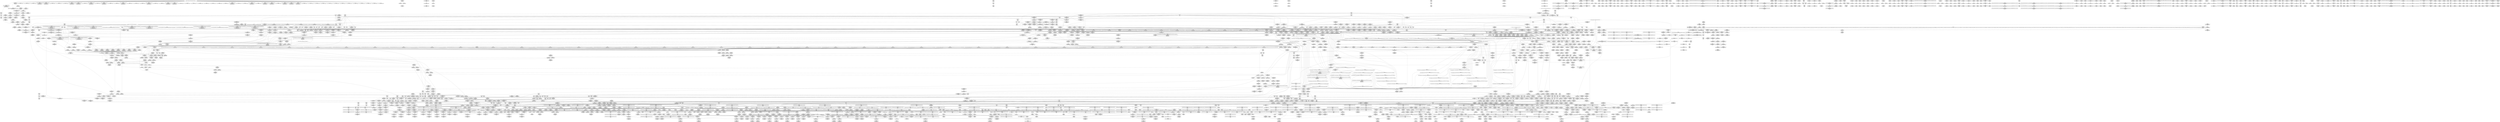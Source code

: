 digraph {
	CE0x6fd9270 [shape=record,shape=Mrecord,label="{CE0x6fd9270|tomoyo_get_mode:conv15|security/tomoyo/util.c,987}"]
	CE0x717d620 [shape=record,shape=Mrecord,label="{CE0x717d620|i64_8|*Constant*}"]
	CE0x8a5e640 [shape=record,shape=Mrecord,label="{CE0x8a5e640|tomoyo_get_mode:if.end9|*SummSink*}"]
	CE0x72a8f50 [shape=record,shape=Mrecord,label="{CE0x72a8f50|tomoyo_get_realpath:tmp10|security/tomoyo/file.c,155|*SummSource*}"]
	CE0x6ff9860 [shape=record,shape=Mrecord,label="{CE0x6ff9860|tomoyo_const_part_length:lor.lhs.false23|*SummSource*}"]
	CE0x61b6e00 [shape=record,shape=Mrecord,label="{CE0x61b6e00|tomoyo_init_request_info:tmp2|security/tomoyo/util.c,1003|*SummSource*}"]
	CE0x73317e0 [shape=record,shape=Mrecord,label="{CE0x73317e0|_call_void_mcount()_#3|*SummSink*}"]
	CE0x5690970 [shape=record,shape=Mrecord,label="{CE0x5690970|i64_176|*Constant*}"]
	CE0x60c37f0 [shape=record,shape=Mrecord,label="{CE0x60c37f0|tomoyo_const_part_length:sw.epilog}"]
	CE0x73f1650 [shape=record,shape=Mrecord,label="{CE0x73f1650|tomoyo_const_part_length:len.0|*SummSink*}"]
	CE0x8936180 [shape=record,shape=Mrecord,label="{CE0x8936180|tomoyo_path_permission:operation8|security/tomoyo/file.c,569}"]
	CE0x62ec8c0 [shape=record,shape=Mrecord,label="{CE0x62ec8c0|tomoyo_path_permission:tmp2|security/tomoyo/file.c,563}"]
	CE0x70c4be0 [shape=record,shape=Mrecord,label="{CE0x70c4be0|tomoyo_get_realpath:buf|Function::tomoyo_get_realpath&Arg::buf::|*SummSource*}"]
	CE0x7139290 [shape=record,shape=Mrecord,label="{CE0x7139290|i64_5|*Constant*|*SummSource*}"]
	CE0x730f2b0 [shape=record,shape=Mrecord,label="{CE0x730f2b0|GLOBAL:__llvm_gcov_ctr31133|Global_var:__llvm_gcov_ctr31133|*SummSink*}"]
	CE0x56118d0 [shape=record,shape=Mrecord,label="{CE0x56118d0|tomoyo_const_part_length:tmp5|security/tomoyo/util.c,624|*SummSink*}"]
	CE0x63f3ff0 [shape=record,shape=Mrecord,label="{CE0x63f3ff0|rcu_lock_release:tmp1|*SummSource*}"]
	CE0x74c5d70 [shape=record,shape=Mrecord,label="{CE0x74c5d70|tomoyo_audit_path_log:r|Function::tomoyo_audit_path_log&Arg::r::|*SummSink*}"]
	CE0x749a430 [shape=record,shape=Mrecord,label="{CE0x749a430|_call_void_mcount()_#3}"]
	CE0x64464a0 [shape=record,shape=Mrecord,label="{CE0x64464a0|tomoyo_path_permission:tmp23|security/tomoyo/file.c,574}"]
	CE0x6267e30 [shape=record,shape=Mrecord,label="{CE0x6267e30|tomoyo_init_request_info:tmp7|security/tomoyo/util.c,1005|*SummSink*}"]
	CE0x70c4970 [shape=record,shape=Mrecord,label="{CE0x70c4970|_ret_i1_%retval.0,_!dbg_!38916|security/tomoyo/file.c,156}"]
	CE0x7008d20 [shape=record,shape=Mrecord,label="{CE0x7008d20|tomoyo_const_part_length:tmp7|security/tomoyo/util.c,625}"]
	CE0x61a40e0 [shape=record,shape=Mrecord,label="{CE0x61a40e0|i64_20|*Constant*}"]
	CE0x61b71f0 [shape=record,shape=Mrecord,label="{CE0x61b71f0|tomoyo_get_realpath:tmp5|security/tomoyo/file.c,151|*SummSource*}"]
	CE0x54e4a60 [shape=record,shape=Mrecord,label="{CE0x54e4a60|tomoyo_const_part_length:conv11|security/tomoyo/util.c,641|*SummSink*}"]
	CE0x8a66820 [shape=record,shape=Mrecord,label="{CE0x8a66820|i64*_getelementptr_inbounds_(_2_x_i64_,_2_x_i64_*___llvm_gcov_ctr23,_i64_0,_i64_0)|*Constant*}"]
	CE0x55b8280 [shape=record,shape=Mrecord,label="{CE0x55b8280|i64_16|*Constant*}"]
	CE0x707aaf0 [shape=record,shape=Mrecord,label="{CE0x707aaf0|128:_i8*,_1208:_%struct.file*,_:_CMRE_34,35_}"]
	CE0x8a7e060 [shape=record,shape=Mrecord,label="{CE0x8a7e060|__llvm_gcov_indirect_counter_increment114:tmp|*SummSink*}"]
	CE0x7280fe0 [shape=record,shape=Mrecord,label="{CE0x7280fe0|i64_11|*Constant*|*SummSink*}"]
	CE0x7224d70 [shape=record,shape=Mrecord,label="{CE0x7224d70|tomoyo_path_permission:bb|*SummSource*}"]
	CE0x70d5750 [shape=record,shape=Mrecord,label="{CE0x70d5750|__llvm_gcov_indirect_counter_increment114:entry}"]
	CE0x70292b0 [shape=record,shape=Mrecord,label="{CE0x70292b0|i32_6|*Constant*}"]
	CE0x73e83d0 [shape=record,shape=Mrecord,label="{CE0x73e83d0|_ret_i32_%call,_!dbg_!38912|security/tomoyo/file.c,167|*SummSource*}"]
	CE0x553ab20 [shape=record,shape=Mrecord,label="{CE0x553ab20|i8_0|*Constant*|*SummSink*}"]
	CE0x6fea380 [shape=record,shape=Mrecord,label="{CE0x6fea380|_ret_void,_!dbg_!38907|include/linux/srcu.h,238|*SummSink*}"]
	CE0x62228f0 [shape=record,shape=Mrecord,label="{CE0x62228f0|0:_%struct.tomoyo_obj_info*,_16:_%struct.tomoyo_domain_info*,_24:_%struct.tomoyo_path_info*,_40:_i8,_72:_i8,_75:_i8,_76:_i8,_77:_i8,_:_SCMRE_44,45_}"]
	CE0x6fc4a90 [shape=record,shape=Mrecord,label="{CE0x6fc4a90|tomoyo_path_permission:tmp15|security/tomoyo/file.c,567}"]
	CE0x8ac2f60 [shape=record,shape=Mrecord,label="{CE0x8ac2f60|tomoyo_get_mode:arrayidx8|security/tomoyo/util.c,983}"]
	CE0x6fc4fd0 [shape=record,shape=Mrecord,label="{CE0x6fc4fd0|i32_5|*Constant*|*SummSource*}"]
	CE0x72fda30 [shape=record,shape=Mrecord,label="{CE0x72fda30|_ret_void,_!dbg_!38908|include/linux/rcupdate.h,419|*SummSource*}"]
	CE0x8a07640 [shape=record,shape=Mrecord,label="{CE0x8a07640|tomoyo_path_permission:tmp22|security/tomoyo/file.c,574}"]
	CE0x54a33c0 [shape=record,shape=Mrecord,label="{CE0x54a33c0|GLOBAL:__llvm_gcov_indirect_counter_increment114|*Constant*}"]
	CE0x6f27740 [shape=record,shape=Mrecord,label="{CE0x6f27740|_call_void_mcount()_#3}"]
	CE0x7346720 [shape=record,shape=Mrecord,label="{CE0x7346720|tomoyo_path_permission:tmp14|security/tomoyo/file.c,567|*SummSource*}"]
	CE0x6348120 [shape=record,shape=Mrecord,label="{CE0x6348120|rcu_lock_acquire:bb|*SummSink*}"]
	CE0x6446560 [shape=record,shape=Mrecord,label="{CE0x6446560|tomoyo_path_permission:tmp23|security/tomoyo/file.c,574|*SummSource*}"]
	CE0x5504270 [shape=record,shape=Mrecord,label="{CE0x5504270|i32_2|*Constant*}"]
	CE0x717da80 [shape=record,shape=Mrecord,label="{CE0x717da80|i64_9|*Constant*|*SummSource*}"]
	CE0x7069ba0 [shape=record,shape=Mrecord,label="{CE0x7069ba0|i8_1|*Constant*}"]
	CE0x55a45c0 [shape=record,shape=Mrecord,label="{CE0x55a45c0|tomoyo_get_mode:conv|security/tomoyo/util.c,982|*SummSink*}"]
	CE0x74b1f60 [shape=record,shape=Mrecord,label="{CE0x74b1f60|rcu_lock_release:map|Function::rcu_lock_release&Arg::map::}"]
	CE0x7542fb0 [shape=record,shape=Mrecord,label="{CE0x7542fb0|tomoyo_read_unlock:entry|*SummSource*}"]
	CE0x8be28b0 [shape=record,shape=Mrecord,label="{CE0x8be28b0|GLOBAL:tomoyo_ss|Global_var:tomoyo_ss|*SummSink*}"]
	CE0x70915a0 [shape=record,shape=Mrecord,label="{CE0x70915a0|i64*_getelementptr_inbounds_(_5_x_i64_,_5_x_i64_*___llvm_gcov_ctr28130,_i64_0,_i64_3)|*Constant*|*SummSink*}"]
	CE0x723ca10 [shape=record,shape=Mrecord,label="{CE0x723ca10|tomoyo_const_part_length:conv|security/tomoyo/util.c,626|*SummSource*}"]
	CE0x750ebd0 [shape=record,shape=Mrecord,label="{CE0x750ebd0|tomoyo_path_permission:type|security/tomoyo/file.c,563|*SummSource*}"]
	CE0x738a3b0 [shape=record,shape=Mrecord,label="{CE0x738a3b0|tomoyo_path_permission:tmp19|security/tomoyo/file.c,573}"]
	CE0x64d35b0 [shape=record,shape=Mrecord,label="{CE0x64d35b0|i64*_getelementptr_inbounds_(_12_x_i64_,_12_x_i64_*___llvm_gcov_ctr31133,_i64_0,_i64_0)|*Constant*}"]
	CE0x559cd70 [shape=record,shape=Mrecord,label="{CE0x559cd70|tomoyo_check_open_permission:tmp|*SummSource*}"]
	CE0x707ac30 [shape=record,shape=Mrecord,label="{CE0x707ac30|128:_i8*,_1208:_%struct.file*,_:_CMRE_35,36_}"]
	CE0x70bd5c0 [shape=record,shape=Mrecord,label="{CE0x70bd5c0|tomoyo_check_open_permission:tmp15|security/tomoyo/file.c,750}"]
	CE0x53fedc0 [shape=record,shape=Mrecord,label="{CE0x53fedc0|_call_void_mcount()_#3|*SummSink*}"]
	CE0x609f1c0 [shape=record,shape=Mrecord,label="{CE0x609f1c0|tomoyo_const_part_length:tmp21|security/tomoyo/util.c,631|*SummSource*}"]
	CE0x71eadb0 [shape=record,shape=Mrecord,label="{CE0x71eadb0|i64_12|*Constant*}"]
	CE0x55af870 [shape=record,shape=Mrecord,label="{CE0x55af870|GLOBAL:tomoyo_fill_path_info|*Constant*|*SummSource*}"]
	CE0x556e870 [shape=record,shape=Mrecord,label="{CE0x556e870|VOIDTB_TE:_SCMRE_32,40_|*MultipleSource*|security/tomoyo/file.c, 742|security/tomoyo/file.c,742|security/tomoyo/file.c,742}"]
	CE0x65051f0 [shape=record,shape=Mrecord,label="{CE0x65051f0|tomoyo_get_mode:tmp18|security/tomoyo/util.c,985}"]
	CE0x707aff0 [shape=record,shape=Mrecord,label="{CE0x707aff0|128:_i8*,_1208:_%struct.file*,_:_CMRE_38,39_}"]
	CE0x8c11800 [shape=record,shape=Mrecord,label="{CE0x8c11800|i64*_getelementptr_inbounds_(_31_x_i64_,_31_x_i64_*___llvm_gcov_ctr43150,_i64_0,_i64_30)|*Constant*}"]
	CE0x714ac20 [shape=record,shape=Mrecord,label="{CE0x714ac20|_call_void_mcount()_#3}"]
	CE0x6170f90 [shape=record,shape=Mrecord,label="{CE0x6170f90|tomoyo_domain:tmp19|security/tomoyo/common.h,1205|*SummSink*}"]
	CE0x7f5bcd0 [shape=record,shape=Mrecord,label="{CE0x7f5bcd0|i64*_getelementptr_inbounds_(_5_x_i64_,_5_x_i64_*___llvm_gcov_ctr28130,_i64_0,_i64_0)|*Constant*|*SummSource*}"]
	CE0x8aea310 [shape=record,shape=Mrecord,label="{CE0x8aea310|_call_void_mcount()_#3|*SummSink*}"]
	CE0x61f90a0 [shape=record,shape=Mrecord,label="{CE0x61f90a0|tomoyo_check_open_permission:call|security/tomoyo/file.c,749}"]
	CE0x7364dc0 [shape=record,shape=Mrecord,label="{CE0x7364dc0|tomoyo_check_open_permission:conv20|security/tomoyo/file.c,762|*SummSink*}"]
	CE0x7451030 [shape=record,shape=Mrecord,label="{CE0x7451030|tomoyo_path_permission:call9|security/tomoyo/file.c,572}"]
	CE0x89e99d0 [shape=record,shape=Mrecord,label="{CE0x89e99d0|i64**_getelementptr_inbounds_(_3_x_i64*_,_3_x_i64*_*___llvm_gcda_edge_table44,_i64_0,_i64_0)|*Constant*|*SummSource*}"]
	CE0x6394910 [shape=record,shape=Mrecord,label="{CE0x6394910|tomoyo_get_mode:tmp16|security/tomoyo/util.c,983}"]
	CE0x63482b0 [shape=record,shape=Mrecord,label="{CE0x63482b0|rcu_lock_acquire:indirectgoto}"]
	CE0x72a8e40 [shape=record,shape=Mrecord,label="{CE0x72a8e40|tomoyo_get_realpath:tmp10|security/tomoyo/file.c,155}"]
	CE0x70a4060 [shape=record,shape=Mrecord,label="{CE0x70a4060|128:_i8*,_1208:_%struct.file*,_:_CMRE_56,64_|*MultipleSource*|security/tomoyo/common.h,1205|security/tomoyo/common.h,1205}"]
	CE0x8c18f00 [shape=record,shape=Mrecord,label="{CE0x8c18f00|tomoyo_get_mode:conv10|security/tomoyo/util.c,985}"]
	CE0x62de310 [shape=record,shape=Mrecord,label="{CE0x62de310|0:_%struct.tomoyo_obj_info*,_16:_%struct.tomoyo_domain_info*,_24:_%struct.tomoyo_path_info*,_40:_i8,_72:_i8,_75:_i8,_76:_i8,_77:_i8,_:_SCMRE_48,49_}"]
	CE0x6106260 [shape=record,shape=Mrecord,label="{CE0x6106260|tomoyo_check_open_permission:if.end|*SummSource*}"]
	CE0x7342920 [shape=record,shape=Mrecord,label="{CE0x7342920|tomoyo_check_open_permission:and18|security/tomoyo/file.c,762|*SummSource*}"]
	CE0x6298d00 [shape=record,shape=Mrecord,label="{CE0x6298d00|i64_17|*Constant*}"]
	CE0x7470a50 [shape=record,shape=Mrecord,label="{CE0x7470a50|i64*_getelementptr_inbounds_(_31_x_i64_,_31_x_i64_*___llvm_gcov_ctr43150,_i64_0,_i64_16)|*Constant*|*SummSource*}"]
	CE0x73211f0 [shape=record,shape=Mrecord,label="{CE0x73211f0|tomoyo_get_realpath:tmp11|security/tomoyo/file.c,156}"]
	CE0x7f680a0 [shape=record,shape=Mrecord,label="{CE0x7f680a0|tomoyo_path_permission:conv|security/tomoyo/file.c,564}"]
	CE0x7020c10 [shape=record,shape=Mrecord,label="{CE0x7020c10|tomoyo_init_request_info:tmp1}"]
	CE0x7543390 [shape=record,shape=Mrecord,label="{CE0x7543390|tomoyo_read_unlock:idx|Function::tomoyo_read_unlock&Arg::idx::}"]
	CE0x558fdf0 [shape=record,shape=Mrecord,label="{CE0x558fdf0|tomoyo_get_mode:tmp22|security/tomoyo/util.c,986|*SummSink*}"]
	CE0x7020150 [shape=record,shape=Mrecord,label="{CE0x7020150|GLOBAL:tomoyo_domain|*Constant*|*SummSource*}"]
	CE0x56f6210 [shape=record,shape=Mrecord,label="{CE0x56f6210|i32_2|*Constant*}"]
	CE0x553ae90 [shape=record,shape=Mrecord,label="{CE0x553ae90|VOIDTB_TE:_SCMRE_1,5_|*MultipleSource*|security/tomoyo/file.c, 742|security/tomoyo/file.c,742|security/tomoyo/file.c,742}"]
	CE0x562b690 [shape=record,shape=Mrecord,label="{CE0x562b690|tomoyo_init_request_info:if.then|*SummSource*}"]
	CE0x8a98810 [shape=record,shape=Mrecord,label="{CE0x8a98810|tomoyo_const_part_length:tmp49|security/tomoyo/util.c,649|*SummSink*}"]
	CE0x8aea890 [shape=record,shape=Mrecord,label="{CE0x8aea890|tomoyo_init_request_info:call|security/tomoyo/util.c,1005}"]
	CE0x6fc6460 [shape=record,shape=Mrecord,label="{CE0x6fc6460|srcu_read_lock:bb}"]
	CE0x55a2b20 [shape=record,shape=Mrecord,label="{CE0x55a2b20|tomoyo_check_open_permission:tmp10|security/tomoyo/file.c,750|*SummSink*}"]
	CE0x7460d20 [shape=record,shape=Mrecord,label="{CE0x7460d20|srcu_read_lock:tmp3|*SummSink*}"]
	CE0x89a0ed0 [shape=record,shape=Mrecord,label="{CE0x89a0ed0|tomoyo_const_part_length:sw.bb|*SummSink*}"]
	CE0x7020620 [shape=record,shape=Mrecord,label="{CE0x7020620|tomoyo_get_realpath:tmp4|security/tomoyo/file.c,151|*SummSink*}"]
	CE0x60d82f0 [shape=record,shape=Mrecord,label="{CE0x60d82f0|i64**_getelementptr_inbounds_(_3_x_i64*_,_3_x_i64*_*___llvm_gcda_edge_table44,_i64_0,_i64_2)|*Constant*}"]
	CE0x6242370 [shape=record,shape=Mrecord,label="{CE0x6242370|tomoyo_fill_path_info:tmp7|security/tomoyo/util.c,667|*SummSink*}"]
	CE0x532e750 [shape=record,shape=Mrecord,label="{CE0x532e750|tomoyo_get_mode:tobool|security/tomoyo/util.c,978}"]
	CE0x6f9c460 [shape=record,shape=Mrecord,label="{CE0x6f9c460|_call_void_rcu_lock_acquire(%struct.lockdep_map*_%dep_map)_#9,_!dbg_!38906|include/linux/srcu.h,222|*SummSink*}"]
	CE0x61ed050 [shape=record,shape=Mrecord,label="{CE0x61ed050|tomoyo_const_part_length:tmp11|security/tomoyo/util.c,626}"]
	CE0x8939820 [shape=record,shape=Mrecord,label="{CE0x8939820|get_current:tmp2|*SummSource*}"]
	CE0x8a2a440 [shape=record,shape=Mrecord,label="{CE0x8a2a440|i64*_getelementptr_inbounds_(_12_x_i64_,_12_x_i64_*___llvm_gcov_ctr31133,_i64_0,_i64_6)|*Constant*|*SummSink*}"]
	CE0x55f8ae0 [shape=record,shape=Mrecord,label="{CE0x55f8ae0|tomoyo_get_mode:tmp25|security/tomoyo/util.c,987}"]
	CE0x5449670 [shape=record,shape=Mrecord,label="{CE0x5449670|i8*_getelementptr_inbounds_(_25_x_i8_,_25_x_i8_*_.str12,_i32_0,_i32_0)|*Constant*|*SummSink*}"]
	CE0x73c1550 [shape=record,shape=Mrecord,label="{CE0x73c1550|tomoyo_fill_path_info:conv3|security/tomoyo/util.c,666}"]
	CE0x6f93940 [shape=record,shape=Mrecord,label="{CE0x6f93940|i64_0|*Constant*|*SummSink*}"]
	CE0x60d7710 [shape=record,shape=Mrecord,label="{CE0x60d7710|tomoyo_const_part_length:if.then5}"]
	CE0x71eacb0 [shape=record,shape=Mrecord,label="{CE0x71eacb0|tomoyo_check_open_permission:tmp29|security/tomoyo/file.c,761}"]
	CE0x55a2cd0 [shape=record,shape=Mrecord,label="{CE0x55a2cd0|tomoyo_check_open_permission:arrayidx|security/tomoyo/file.c,738|*SummSink*}"]
	CE0x6344800 [shape=record,shape=Mrecord,label="{CE0x6344800|tomoyo_get_mode:index|Function::tomoyo_get_mode&Arg::index::}"]
	CE0x641cb90 [shape=record,shape=Mrecord,label="{CE0x641cb90|tomoyo_path_permission:do.body|*SummSource*}"]
	CE0x8a182c0 [shape=record,shape=Mrecord,label="{CE0x8a182c0|tomoyo_get_mode:call|security/tomoyo/util.c,980|*SummSource*}"]
	CE0x895c170 [shape=record,shape=Mrecord,label="{CE0x895c170|VOIDTB_TE:_CE_6376,6384_|*MultipleSource*|security/tomoyo/util.c,1010|security/tomoyo/file.c,564|Function::tomoyo_get_mode&Arg::ns::}"]
	CE0x7041f80 [shape=record,shape=Mrecord,label="{CE0x7041f80|srcu_read_unlock:tmp3|*SummSource*}"]
	CE0x716de50 [shape=record,shape=Mrecord,label="{CE0x716de50|tomoyo_check_open_permission:conv6|security/tomoyo/file.c,758|*SummSource*}"]
	CE0x60d62b0 [shape=record,shape=Mrecord,label="{CE0x60d62b0|tomoyo_path_permission:tmp6|*LoadInst*|security/tomoyo/file.c,564|*SummSource*}"]
	CE0x7383090 [shape=record,shape=Mrecord,label="{CE0x7383090|tomoyo_check_open_permission:tmp38|security/tomoyo/file.c,766|*SummSource*}"]
	CE0x622bc20 [shape=record,shape=Mrecord,label="{CE0x622bc20|GLOBAL:get_current|*Constant*|*SummSink*}"]
	CE0x89a38f0 [shape=record,shape=Mrecord,label="{CE0x89a38f0|tomoyo_const_part_length:inc|security/tomoyo/util.c,628|*SummSource*}"]
	CE0x63e6870 [shape=record,shape=Mrecord,label="{CE0x63e6870|tomoyo_const_part_length:add29|security/tomoyo/util.c,646|*SummSink*}"]
	CE0x73c1620 [shape=record,shape=Mrecord,label="{CE0x73c1620|tomoyo_get_mode:if.end|*SummSource*}"]
	CE0x8a1a170 [shape=record,shape=Mrecord,label="{CE0x8a1a170|tomoyo_get_realpath:tmp2|*LoadInst*|security/tomoyo/file.c,151|*SummSource*}"]
	CE0x8c7d880 [shape=record,shape=Mrecord,label="{CE0x8c7d880|tomoyo_const_part_length:tmp13|security/tomoyo/util.c,626}"]
	CE0x626c6e0 [shape=record,shape=Mrecord,label="{CE0x626c6e0|tomoyo_domain:tmp21|security/tomoyo/common.h,1205|*SummSink*}"]
	CE0x70a3f30 [shape=record,shape=Mrecord,label="{CE0x70a3f30|128:_i8*,_1208:_%struct.file*,_:_CMRE_52,56_|*MultipleSource*|security/tomoyo/common.h,1205|security/tomoyo/common.h,1205}"]
	CE0x55b2590 [shape=record,shape=Mrecord,label="{CE0x55b2590|i64_2|*Constant*}"]
	CE0x7071270 [shape=record,shape=Mrecord,label="{CE0x7071270|tomoyo_check_open_permission:cmp|security/tomoyo/file.c,752|*SummSource*}"]
	CE0x5626db0 [shape=record,shape=Mrecord,label="{CE0x5626db0|tomoyo_check_open_permission:entry}"]
	CE0x750f000 [shape=record,shape=Mrecord,label="{CE0x750f000|_call_void_srcu_read_unlock(%struct.srcu_struct*_tomoyo_ss,_i32_%idx)_#9,_!dbg_!38903|security/tomoyo/common.h,1109}"]
	CE0x898f410 [shape=record,shape=Mrecord,label="{CE0x898f410|tomoyo_check_open_permission:tmp47|security/tomoyo/file.c,770|*SummSource*}"]
	CE0x8be29a0 [shape=record,shape=Mrecord,label="{CE0x8be29a0|srcu_read_lock:sp|Function::srcu_read_lock&Arg::sp::}"]
	CE0x6f9c710 [shape=record,shape=Mrecord,label="{CE0x6f9c710|i64*_getelementptr_inbounds_(_11_x_i64_,_11_x_i64_*___llvm_gcov_ctr54147,_i64_0,_i64_8)|*Constant*}"]
	CE0x8a2a3d0 [shape=record,shape=Mrecord,label="{CE0x8a2a3d0|i64*_getelementptr_inbounds_(_12_x_i64_,_12_x_i64_*___llvm_gcov_ctr31133,_i64_0,_i64_6)|*Constant*|*SummSource*}"]
	CE0x6fe81d0 [shape=record,shape=Mrecord,label="{CE0x6fe81d0|rcu_lock_acquire:map|Function::rcu_lock_acquire&Arg::map::}"]
	CE0x8aa4440 [shape=record,shape=Mrecord,label="{CE0x8aa4440|0:_i8,_array:_GCRE_tomoyo_index2category_constant_39_x_i8_c_00_00_00_00_00_00_00_00_00_00_00_00_00_00_00_00_00_00_00_00_00_00_00_01_01_01_01_01_01_01_01_01_01_01_01_01_01_01_02_,_align_16:_elem_1::|security/tomoyo/util.c,983}"]
	CE0x72a6010 [shape=record,shape=Mrecord,label="{CE0x72a6010|tomoyo_check_open_permission:tmp40|security/tomoyo/file.c,752|*SummSource*}"]
	CE0x8c11c00 [shape=record,shape=Mrecord,label="{CE0x8c11c00|tomoyo_const_part_length:tmp52|security/tomoyo/util.c,652|*SummSink*}"]
	CE0x7368e50 [shape=record,shape=Mrecord,label="{CE0x7368e50|tomoyo_const_part_length:cmp21|security/tomoyo/util.c,644|*SummSource*}"]
	CE0x53e66f0 [shape=record,shape=Mrecord,label="{CE0x53e66f0|rcu_lock_release:tmp5|include/linux/rcupdate.h,423|*SummSource*}"]
	CE0x7081780 [shape=record,shape=Mrecord,label="{CE0x7081780|128:_i8*,_1208:_%struct.file*,_:_CMRE_50,51_}"]
	CE0x71d1200 [shape=record,shape=Mrecord,label="{CE0x71d1200|tomoyo_check_open_permission:tmp27|security/tomoyo/file.c,759}"]
	CE0x54db150 [shape=record,shape=Mrecord,label="{CE0x54db150|0:_i8,_array:_GCRE_tomoyo_index2category_constant_39_x_i8_c_00_00_00_00_00_00_00_00_00_00_00_00_00_00_00_00_00_00_00_00_00_00_00_01_01_01_01_01_01_01_01_01_01_01_01_01_01_01_02_,_align_16:_elem_12::|security/tomoyo/util.c,983}"]
	CE0x6f1cb50 [shape=record,shape=Mrecord,label="{CE0x6f1cb50|tomoyo_fill_path_info:is_patterned|security/tomoyo/util.c,668|*SummSink*}"]
	CE0x73a9610 [shape=record,shape=Mrecord,label="{CE0x73a9610|tomoyo_fill_path_info:tmp9|security/tomoyo/util.c,667|*SummSource*}"]
	CE0x7555190 [shape=record,shape=Mrecord,label="{CE0x7555190|__llvm_gcov_indirect_counter_increment114:counter|*SummSink*}"]
	CE0x5690450 [shape=record,shape=Mrecord,label="{CE0x5690450|VOIDTB_TE:_SCMRE_168,176_|*MultipleSource*|security/tomoyo/file.c, 742|security/tomoyo/file.c,742|security/tomoyo/file.c,742}"]
	CE0x89d60c0 [shape=record,shape=Mrecord,label="{CE0x89d60c0|tomoyo_fill_path_info:ptr|Function::tomoyo_fill_path_info&Arg::ptr::|*SummSource*}"]
	CE0x8c65e20 [shape=record,shape=Mrecord,label="{CE0x8c65e20|tomoyo_get_mode:tmp19|security/tomoyo/util.c,985|*SummSource*}"]
	CE0x74ff2e0 [shape=record,shape=Mrecord,label="{CE0x74ff2e0|0:_i8*,_array:_GCRE_tomoyo_path_keyword_external_constant_11_x_i8*_:_elem_9::|security/tomoyo/file.c,167}"]
	CE0x6f9c170 [shape=record,shape=Mrecord,label="{CE0x6f9c170|_call_void_rcu_lock_acquire(%struct.lockdep_map*_%dep_map)_#9,_!dbg_!38906|include/linux/srcu.h,222}"]
	CE0x8be3350 [shape=record,shape=Mrecord,label="{CE0x8be3350|_call_void_mcount()_#3}"]
	CE0x8a18250 [shape=record,shape=Mrecord,label="{CE0x8a18250|tomoyo_get_mode:call|security/tomoyo/util.c,980}"]
	CE0x74a6d80 [shape=record,shape=Mrecord,label="{CE0x74a6d80|i64*_getelementptr_inbounds_(_31_x_i64_,_31_x_i64_*___llvm_gcov_ctr43150,_i64_0,_i64_26)|*Constant*|*SummSource*}"]
	CE0x749a660 [shape=record,shape=Mrecord,label="{CE0x749a660|tomoyo_path_permission:conv3|security/tomoyo/file.c,565|*SummSource*}"]
	CE0x89554d0 [shape=record,shape=Mrecord,label="{CE0x89554d0|i64*_getelementptr_inbounds_(_31_x_i64_,_31_x_i64_*___llvm_gcov_ctr43150,_i64_0,_i64_27)|*Constant*|*SummSink*}"]
	CE0x704c4d0 [shape=record,shape=Mrecord,label="{CE0x704c4d0|tomoyo_init_request_info:entry}"]
	CE0x72b6cb0 [shape=record,shape=Mrecord,label="{CE0x72b6cb0|get_current:tmp4|./arch/x86/include/asm/current.h,14}"]
	CE0x611fdf0 [shape=record,shape=Mrecord,label="{CE0x611fdf0|GLOBAL:__llvm_gcov_ctr25|Global_var:__llvm_gcov_ctr25|*SummSource*}"]
	CE0x6232830 [shape=record,shape=Mrecord,label="{CE0x6232830|tomoyo_domain:tmp21|security/tomoyo/common.h,1205|*SummSource*}"]
	CE0x63ffc50 [shape=record,shape=Mrecord,label="{CE0x63ffc50|COLLAPSED:_GCMRE___llvm_gcov_ctr25_internal_global_6_x_i64_zeroinitializer:_elem_0:default:}"]
	CE0x5449f80 [shape=record,shape=Mrecord,label="{CE0x5449f80|_call_void_lockdep_rcu_suspicious(i8*_getelementptr_inbounds_(_25_x_i8_,_25_x_i8_*_.str12,_i32_0,_i32_0),_i32_1205,_i8*_getelementptr_inbounds_(_45_x_i8_,_45_x_i8_*_.str13,_i32_0,_i32_0))_#9,_!dbg_!38917|security/tomoyo/common.h,1205}"]
	CE0x8c82300 [shape=record,shape=Mrecord,label="{CE0x8c82300|rcu_lock_release:bb}"]
	CE0x89a4fe0 [shape=record,shape=Mrecord,label="{CE0x89a4fe0|tomoyo_check_open_permission:tmp44|security/tomoyo/file.c,770}"]
	CE0x7280ea0 [shape=record,shape=Mrecord,label="{CE0x7280ea0|i64_11|*Constant*}"]
	CE0x70d4ff0 [shape=record,shape=Mrecord,label="{CE0x70d4ff0|__llvm_gcov_indirect_counter_increment114:bb4}"]
	CE0x896b8c0 [shape=record,shape=Mrecord,label="{CE0x896b8c0|i32_4|*Constant*}"]
	CE0x72a5620 [shape=record,shape=Mrecord,label="{CE0x72a5620|tomoyo_check_open_permission:error.2}"]
	CE0x6f27690 [shape=record,shape=Mrecord,label="{CE0x6f27690|tomoyo_get_mode:tmp1}"]
	CE0x6170c50 [shape=record,shape=Mrecord,label="{CE0x6170c50|tomoyo_domain:tmp19|security/tomoyo/common.h,1205|*SummSource*}"]
	CE0x61e7f60 [shape=record,shape=Mrecord,label="{CE0x61e7f60|0:_%struct.tomoyo_obj_info*,_16:_%struct.tomoyo_domain_info*,_24:_%struct.tomoyo_path_info*,_40:_i8,_72:_i8,_75:_i8,_76:_i8,_77:_i8,_:_SCMRE_52,53_}"]
	CE0x8947290 [shape=record,shape=Mrecord,label="{CE0x8947290|GLOBAL:rcu_lock_release|*Constant*|*SummSink*}"]
	CE0x8a979f0 [shape=record,shape=Mrecord,label="{CE0x8a979f0|i64**_getelementptr_inbounds_(_3_x_i64*_,_3_x_i64*_*___llvm_gcda_edge_table44,_i64_0,_i64_0)|*Constant*|*SummSink*}"]
	CE0x6430f40 [shape=record,shape=Mrecord,label="{CE0x6430f40|tomoyo_read_unlock:idx|Function::tomoyo_read_unlock&Arg::idx::|*SummSource*}"]
	CE0x6fa4840 [shape=record,shape=Mrecord,label="{CE0x6fa4840|128:_i8*,_1208:_%struct.file*,_:_CMRE_30,31_}"]
	CE0x6222430 [shape=record,shape=Mrecord,label="{CE0x6222430|0:_%struct.tomoyo_obj_info*,_16:_%struct.tomoyo_domain_info*,_24:_%struct.tomoyo_path_info*,_40:_i8,_72:_i8,_75:_i8,_76:_i8,_77:_i8,_:_SCMRE_42,43_}"]
	CE0x62f6e40 [shape=record,shape=Mrecord,label="{CE0x62f6e40|tomoyo_init_request_info:r|Function::tomoyo_init_request_info&Arg::r::|*SummSource*}"]
	CE0x723a2e0 [shape=record,shape=Mrecord,label="{CE0x723a2e0|tomoyo_path_permission:entry|*SummSource*}"]
	CE0x740fcf0 [shape=record,shape=Mrecord,label="{CE0x740fcf0|tomoyo_fill_path_info:tmp1}"]
	CE0x6193700 [shape=record,shape=Mrecord,label="{CE0x6193700|tomoyo_init_request_info:domain.addr.0|*SummSink*}"]
	CE0x55a6800 [shape=record,shape=Mrecord,label="{CE0x55a6800|tomoyo_check_open_permission:tmp7|security/tomoyo/file.c,743|*SummSink*}"]
	CE0x73145c0 [shape=record,shape=Mrecord,label="{CE0x73145c0|i64*_getelementptr_inbounds_(_10_x_i64_,_10_x_i64_*___llvm_gcov_ctr34,_i64_0,_i64_9)|*Constant*|*SummSource*}"]
	CE0x63f4850 [shape=record,shape=Mrecord,label="{CE0x63f4850|rcu_lock_release:tmp1|*SummSink*}"]
	CE0x70a60c0 [shape=record,shape=Mrecord,label="{CE0x70a60c0|tomoyo_fill_path_info:tmp1|*SummSink*}"]
	CE0x70818c0 [shape=record,shape=Mrecord,label="{CE0x70818c0|128:_i8*,_1208:_%struct.file*,_:_CMRE_51,52_}"]
	CE0x70a4380 [shape=record,shape=Mrecord,label="{CE0x70a4380|128:_i8*,_1208:_%struct.file*,_:_CMRE_72,80_|*MultipleSource*|security/tomoyo/common.h,1205|security/tomoyo/common.h,1205}"]
	CE0x6f9c380 [shape=record,shape=Mrecord,label="{CE0x6f9c380|_call_void_rcu_lock_acquire(%struct.lockdep_map*_%dep_map)_#9,_!dbg_!38906|include/linux/srcu.h,222|*SummSource*}"]
	CE0x5576420 [shape=record,shape=Mrecord,label="{CE0x5576420|tomoyo_domain:tmp8|security/tomoyo/common.h,1205}"]
	CE0x73d1f00 [shape=record,shape=Mrecord,label="{CE0x73d1f00|tomoyo_get_mode:tmp15|security/tomoyo/util.c,983|*SummSource*}"]
	CE0x532ee20 [shape=record,shape=Mrecord,label="{CE0x532ee20|tomoyo_path_permission:domain|security/tomoyo/file.c,564|*SummSink*}"]
	CE0x7191b70 [shape=record,shape=Mrecord,label="{CE0x7191b70|tomoyo_read_unlock:bb|*SummSource*}"]
	CE0x6266600 [shape=record,shape=Mrecord,label="{CE0x6266600|GLOBAL:tomoyo_const_part_length|*Constant*}"]
	CE0x63dcba0 [shape=record,shape=Mrecord,label="{CE0x63dcba0|rcu_lock_release:tmp2|*SummSource*}"]
	CE0x7437430 [shape=record,shape=Mrecord,label="{CE0x7437430|tomoyo_fill_path_info:tmp10}"]
	CE0x6f62880 [shape=record,shape=Mrecord,label="{CE0x6f62880|GLOBAL:tomoyo_read_lock|*Constant*|*SummSink*}"]
	CE0x55d8b60 [shape=record,shape=Mrecord,label="{CE0x55d8b60|i64_ptrtoint_(i8*_blockaddress(_rcu_lock_acquire,_%__here)_to_i64)|*Constant*}"]
	CE0x60c3e90 [shape=record,shape=Mrecord,label="{CE0x60c3e90|tomoyo_const_part_length:tmp8|security/tomoyo/util.c,626|*SummSource*}"]
	CE0x89b1000 [shape=record,shape=Mrecord,label="{CE0x89b1000|tomoyo_get_realpath:tobool|security/tomoyo/file.c,151}"]
	CE0x8af5070 [shape=record,shape=Mrecord,label="{CE0x8af5070|tomoyo_init_request_info:tmp1|*SummSource*}"]
	CE0x70b4c80 [shape=record,shape=Mrecord,label="{CE0x70b4c80|128:_i8*,_1208:_%struct.file*,_:_CMRE_112,120_|*MultipleSource*|security/tomoyo/common.h,1205|security/tomoyo/common.h,1205}"]
	CE0x89d2e40 [shape=record,shape=Mrecord,label="{CE0x89d2e40|i64_18|*Constant*|*SummSink*}"]
	CE0x70bdaa0 [shape=record,shape=Mrecord,label="{CE0x70bdaa0|tomoyo_check_open_permission:call3|security/tomoyo/file.c,753}"]
	CE0x7467320 [shape=record,shape=Mrecord,label="{CE0x7467320|tomoyo_check_open_permission:tmp41|security/tomoyo/file.c,752}"]
	CE0x72d5820 [shape=record,shape=Mrecord,label="{CE0x72d5820|tomoyo_check_open_permission:tmp34|security/tomoyo/file.c,761|*SummSink*}"]
	CE0x635b4e0 [shape=record,shape=Mrecord,label="{CE0x635b4e0|_call_void_mcount()_#3|*SummSource*}"]
	CE0x7332000 [shape=record,shape=Mrecord,label="{CE0x7332000|i64**_getelementptr_inbounds_(_3_x_i64*_,_3_x_i64*_*___llvm_gcda_edge_table44,_i64_0,_i64_1)|*Constant*|*SummSink*}"]
	CE0x6139fa0 [shape=record,shape=Mrecord,label="{CE0x6139fa0|get_current:bb|*SummSource*}"]
	CE0x72db8b0 [shape=record,shape=Mrecord,label="{CE0x72db8b0|i64*_getelementptr_inbounds_(_31_x_i64_,_31_x_i64_*___llvm_gcov_ctr43150,_i64_0,_i64_21)|*Constant*|*SummSource*}"]
	CE0x723d2c0 [shape=record,shape=Mrecord,label="{CE0x723d2c0|i64*_getelementptr_inbounds_(_4_x_i64_,_4_x_i64_*___llvm_gcov_ctr33,_i64_0,_i64_2)|*Constant*|*SummSource*}"]
	CE0x62c2a60 [shape=record,shape=Mrecord,label="{CE0x62c2a60|tomoyo_const_part_length:tmp27|security/tomoyo/util.c,641}"]
	CE0x6f48b00 [shape=record,shape=Mrecord,label="{CE0x6f48b00|_call_void_tomoyo_fill_path_info(%struct.tomoyo_path_info*_%buf)_#9,_!dbg_!38913|security/tomoyo/file.c,152|*SummSource*}"]
	CE0x6257240 [shape=record,shape=Mrecord,label="{CE0x6257240|0:_%struct.tomoyo_obj_info*,_16:_%struct.tomoyo_domain_info*,_24:_%struct.tomoyo_path_info*,_40:_i8,_72:_i8,_75:_i8,_76:_i8,_77:_i8,_:_SCMRE_26,27_}"]
	CE0x73c13b0 [shape=record,shape=Mrecord,label="{CE0x73c13b0|_ret_i32_%retval.0,_!dbg_!38957|security/tomoyo/util.c,652|*SummSink*}"]
	CE0x8a186b0 [shape=record,shape=Mrecord,label="{CE0x8a186b0|tomoyo_domain:tmp10|security/tomoyo/common.h,1205|*SummSink*}"]
	CE0x7019110 [shape=record,shape=Mrecord,label="{CE0x7019110|tomoyo_read_lock:tmp}"]
	CE0x8a45b50 [shape=record,shape=Mrecord,label="{CE0x8a45b50|tomoyo_check_open_permission:tmp51|security/tomoyo/file.c,772}"]
	CE0x7020770 [shape=record,shape=Mrecord,label="{CE0x7020770|tomoyo_get_realpath:tmp5|security/tomoyo/file.c,151}"]
	CE0x61c6830 [shape=record,shape=Mrecord,label="{CE0x61c6830|__llvm_gcov_indirect_counter_increment114:predecessor|Function::__llvm_gcov_indirect_counter_increment114&Arg::predecessor::|*SummSink*}"]
	CE0x56116e0 [shape=record,shape=Mrecord,label="{CE0x56116e0|GLOBAL:lock_acquire|*Constant*|*SummSink*}"]
	CE0x63f4fb0 [shape=record,shape=Mrecord,label="{CE0x63f4fb0|get_current:tmp4|./arch/x86/include/asm/current.h,14|*SummSource*}"]
	CE0x74374a0 [shape=record,shape=Mrecord,label="{CE0x74374a0|tomoyo_fill_path_info:tmp10|*SummSource*}"]
	CE0x899f320 [shape=record,shape=Mrecord,label="{CE0x899f320|tomoyo_domain:tmp7|security/tomoyo/common.h,1205|*SummSink*}"]
	CE0x73f2370 [shape=record,shape=Mrecord,label="{CE0x73f2370|tomoyo_const_part_length:tmp18|security/tomoyo/util.c,627|*SummSource*}"]
	CE0x6414c10 [shape=record,shape=Mrecord,label="{CE0x6414c10|128:_i8*,_1208:_%struct.file*,_:_CMRE_7,8_}"]
	CE0x551b9b0 [shape=record,shape=Mrecord,label="{CE0x551b9b0|tomoyo_check_open_permission:idxprom|security/tomoyo/file.c,738|*SummSink*}"]
	CE0x55f8a20 [shape=record,shape=Mrecord,label="{CE0x55f8a20|tomoyo_get_mode:mode.1|*SummSink*}"]
	CE0x6fd9520 [shape=record,shape=Mrecord,label="{CE0x6fd9520|tomoyo_get_mode:conv15|security/tomoyo/util.c,987|*SummSink*}"]
	CE0x6395290 [shape=record,shape=Mrecord,label="{CE0x6395290|tomoyo_get_mode:tmp9|security/tomoyo/util.c,981}"]
	CE0x56264f0 [shape=record,shape=Mrecord,label="{CE0x56264f0|tomoyo_check_open_permission:path1|security/tomoyo/file.c,742}"]
	CE0x73da4a0 [shape=record,shape=Mrecord,label="{CE0x73da4a0|tomoyo_domain:tmp|*SummSource*}"]
	CE0x57160c0 [shape=record,shape=Mrecord,label="{CE0x57160c0|tomoyo_const_part_length:tmp20|security/tomoyo/util.c,628|*SummSink*}"]
	CE0x71d17a0 [shape=record,shape=Mrecord,label="{CE0x71d17a0|tomoyo_check_open_permission:call10|security/tomoyo/file.c,759|*SummSink*}"]
	CE0x74038c0 [shape=record,shape=Mrecord,label="{CE0x74038c0|i64_22|*Constant*}"]
	CE0x7540040 [shape=record,shape=Mrecord,label="{CE0x7540040|GLOBAL:__llvm_gcov_global_state_pred45|Global_var:__llvm_gcov_global_state_pred45|*SummSink*}"]
	CE0x70d48f0 [shape=record,shape=Mrecord,label="{CE0x70d48f0|__llvm_gcov_indirect_counter_increment114:bb|*SummSource*}"]
	CE0x8ae5300 [shape=record,shape=Mrecord,label="{CE0x8ae5300|tomoyo_check_open_permission:if.then9|*SummSink*}"]
	CE0x553a8d0 [shape=record,shape=Mrecord,label="{CE0x553a8d0|i8_0|*Constant*}"]
	CE0x6348650 [shape=record,shape=Mrecord,label="{CE0x6348650|_call_void_mcount()_#3|*SummSource*}"]
	CE0x62c34b0 [shape=record,shape=Mrecord,label="{CE0x62c34b0|tomoyo_fill_path_info:tobool|security/tomoyo/util.c,667|*SummSource*}"]
	CE0x63d02e0 [shape=record,shape=Mrecord,label="{CE0x63d02e0|tomoyo_get_realpath:tmp7|security/tomoyo/file.c,152}"]
	CE0x74563d0 [shape=record,shape=Mrecord,label="{CE0x74563d0|tomoyo_get_realpath:tmp12|security/tomoyo/file.c,156|*SummSink*}"]
	CE0x752d9a0 [shape=record,shape=Mrecord,label="{CE0x752d9a0|tomoyo_get_mode:tmp27|security/tomoyo/util.c,988}"]
	CE0x746ff40 [shape=record,shape=Mrecord,label="{CE0x746ff40|i64*_getelementptr_inbounds_(_31_x_i64_,_31_x_i64_*___llvm_gcov_ctr43150,_i64_0,_i64_0)|*Constant*|*SummSource*}"]
	CE0x74678e0 [shape=record,shape=Mrecord,label="{CE0x74678e0|i32_-12|*Constant*}"]
	CE0x5662df0 [shape=record,shape=Mrecord,label="{CE0x5662df0|tomoyo_domain:tmp18|security/tomoyo/common.h,1205}"]
	CE0x8a23e50 [shape=record,shape=Mrecord,label="{CE0x8a23e50|0:_i8,_array:_GCRE_tomoyo_index2category_constant_39_x_i8_c_00_00_00_00_00_00_00_00_00_00_00_00_00_00_00_00_00_00_00_00_00_00_00_01_01_01_01_01_01_01_01_01_01_01_01_01_01_01_02_,_align_16:_elem_34::|security/tomoyo/util.c,983}"]
	CE0x6394da0 [shape=record,shape=Mrecord,label="{CE0x6394da0|rcu_lock_acquire:tmp3|*SummSource*}"]
	CE0x7091340 [shape=record,shape=Mrecord,label="{CE0x7091340|i64*_getelementptr_inbounds_(_5_x_i64_,_5_x_i64_*___llvm_gcov_ctr28130,_i64_0,_i64_3)|*Constant*|*SummSource*}"]
	CE0x7302a00 [shape=record,shape=Mrecord,label="{CE0x7302a00|tomoyo_const_part_length:tmp42|security/tomoyo/util.c,644|*SummSource*}"]
	CE0x61a45e0 [shape=record,shape=Mrecord,label="{CE0x61a45e0|tomoyo_const_part_length:tmp29|security/tomoyo/util.c,641}"]
	CE0x6ec72a0 [shape=record,shape=Mrecord,label="{CE0x6ec72a0|GLOBAL:full_name_hash|*Constant*}"]
	CE0x8a12de0 [shape=record,shape=Mrecord,label="{CE0x8a12de0|i64*_getelementptr_inbounds_(_22_x_i64_,_22_x_i64_*___llvm_gcov_ctr10,_i64_0,_i64_21)|*Constant*|*SummSource*}"]
	CE0x8aeab10 [shape=record,shape=Mrecord,label="{CE0x8aeab10|GLOBAL:tomoyo_domain|*Constant*}"]
	CE0x61492e0 [shape=record,shape=Mrecord,label="{CE0x61492e0|tomoyo_init_request_info:tmp5|security/tomoyo/util.c,1004|*SummSink*}"]
	CE0x73dac50 [shape=record,shape=Mrecord,label="{CE0x73dac50|tomoyo_domain:land.lhs.true2}"]
	CE0x73147f0 [shape=record,shape=Mrecord,label="{CE0x73147f0|i64*_getelementptr_inbounds_(_10_x_i64_,_10_x_i64_*___llvm_gcov_ctr34,_i64_0,_i64_9)|*Constant*|*SummSink*}"]
	CE0x895bf00 [shape=record,shape=Mrecord,label="{CE0x895bf00|VOIDTB_TE:_CE_6368,6376_|*MultipleSource*|security/tomoyo/util.c,1010|security/tomoyo/file.c,564|Function::tomoyo_get_mode&Arg::ns::}"]
	CE0x57647e0 [shape=record,shape=Mrecord,label="{CE0x57647e0|srcu_read_lock:tmp|*SummSink*}"]
	CE0x7f5c0f0 [shape=record,shape=Mrecord,label="{CE0x7f5c0f0|i64*_getelementptr_inbounds_(_10_x_i64_,_10_x_i64_*___llvm_gcov_ctr34,_i64_0,_i64_3)|*Constant*|*SummSink*}"]
	CE0x73f1f30 [shape=record,shape=Mrecord,label="{CE0x73f1f30|tomoyo_const_part_length:tmp17|security/tomoyo/util.c,627|*SummSink*}"]
	CE0x6ff88d0 [shape=record,shape=Mrecord,label="{CE0x6ff88d0|__llvm_gcov_indirect_counter_increment114:tmp5|*SummSource*}"]
	CE0x626ece0 [shape=record,shape=Mrecord,label="{CE0x626ece0|0:_%struct.tomoyo_obj_info*,_16:_%struct.tomoyo_domain_info*,_24:_%struct.tomoyo_path_info*,_40:_i8,_72:_i8,_75:_i8,_76:_i8,_77:_i8,_:_SCMRE_59,60_}"]
	CE0x6139740 [shape=record,shape=Mrecord,label="{CE0x6139740|i8*_undef|*Constant*}"]
	CE0x6f48dd0 [shape=record,shape=Mrecord,label="{CE0x6f48dd0|GLOBAL:tomoyo_fill_path_info|*Constant*}"]
	CE0x70a6750 [shape=record,shape=Mrecord,label="{CE0x70a6750|tomoyo_domain:tmp10|security/tomoyo/common.h,1205}"]
	CE0x5547dd0 [shape=record,shape=Mrecord,label="{CE0x5547dd0|tomoyo_const_part_length:tmp10|security/tomoyo/util.c,626|*SummSource*}"]
	CE0x55bdae0 [shape=record,shape=Mrecord,label="{CE0x55bdae0|0:_i8,_array:_GCRE_tomoyo_index2category_constant_39_x_i8_c_00_00_00_00_00_00_00_00_00_00_00_00_00_00_00_00_00_00_00_00_00_00_00_01_01_01_01_01_01_01_01_01_01_01_01_01_01_01_02_,_align_16:_elem_4::|security/tomoyo/util.c,983}"]
	CE0x60c4610 [shape=record,shape=Mrecord,label="{CE0x60c4610|i32_1|*Constant*}"]
	CE0x6105630 [shape=record,shape=Mrecord,label="{CE0x6105630|i32_0|*Constant*|*SummSource*}"]
	CE0x7103bc0 [shape=record,shape=Mrecord,label="{CE0x7103bc0|tomoyo_const_part_length:if.end6|*SummSink*}"]
	CE0x5715cd0 [shape=record,shape=Mrecord,label="{CE0x5715cd0|rcu_lock_release:tmp5|include/linux/rcupdate.h,423}"]
	CE0x73424f0 [shape=record,shape=Mrecord,label="{CE0x73424f0|i32_1024|*Constant*|*SummSink*}"]
	CE0x62c3be0 [shape=record,shape=Mrecord,label="{CE0x62c3be0|tomoyo_audit_path_log:arrayidx|security/tomoyo/file.c,167}"]
	CE0x8b042a0 [shape=record,shape=Mrecord,label="{CE0x8b042a0|tomoyo_const_part_length:tmp11|security/tomoyo/util.c,626|*SummSink*}"]
	CE0x609e410 [shape=record,shape=Mrecord,label="{CE0x609e410|tomoyo_const_part_length:tmp14|security/tomoyo/util.c,626|*SummSink*}"]
	CE0x703dbf0 [shape=record,shape=Mrecord,label="{CE0x703dbf0|tomoyo_check_open_permission:if.then29}"]
	CE0x56f97a0 [shape=record,shape=Mrecord,label="{CE0x56f97a0|40:_%struct.tomoyo_policy_namespace*,_48:_i8,_:_GCRE_tomoyo_kernel_domain_external_global_%struct.tomoyo_domain_info_40,48_|*MultipleSource*|Function::tomoyo_check_open_permission&Arg::domain::|security/tomoyo/util.c,1005|security/tomoyo/util.c,1007|Function::tomoyo_init_request_info&Arg::domain::}"]
	CE0x61056e0 [shape=record,shape=Mrecord,label="{CE0x61056e0|i32_0|*Constant*|*SummSink*}"]
	CE0x5690800 [shape=record,shape=Mrecord,label="{CE0x5690800|tomoyo_check_open_permission:path1|security/tomoyo/file.c,742|*SummSink*}"]
	CE0x7303170 [shape=record,shape=Mrecord,label="{CE0x7303170|tomoyo_const_part_length:tmp44|security/tomoyo/util.c,645}"]
	CE0x7364b70 [shape=record,shape=Mrecord,label="{CE0x7364b70|tomoyo_check_open_permission:conv20|security/tomoyo/file.c,762|*SummSource*}"]
	CE0x6275570 [shape=record,shape=Mrecord,label="{CE0x6275570|COLLAPSED:_GCMRE___llvm_gcov_ctr32134_internal_global_5_x_i64_zeroinitializer:_elem_0:default:}"]
	CE0x621b3e0 [shape=record,shape=Mrecord,label="{CE0x621b3e0|tomoyo_check_open_permission:call|security/tomoyo/file.c,749|*SummSink*}"]
	CE0x709d060 [shape=record,shape=Mrecord,label="{CE0x709d060|tomoyo_domain:tmp3|*SummSource*}"]
	CE0x7558440 [shape=record,shape=Mrecord,label="{CE0x7558440|tomoyo_domain:tmp2|*SummSource*}"]
	CE0x62c3de0 [shape=record,shape=Mrecord,label="{CE0x62c3de0|tomoyo_get_mode:if.end14|*SummSource*}"]
	CE0x74375b0 [shape=record,shape=Mrecord,label="{CE0x74375b0|i64*_getelementptr_inbounds_(_5_x_i64_,_5_x_i64_*___llvm_gcov_ctr28130,_i64_0,_i64_4)|*Constant*}"]
	CE0x742d800 [shape=record,shape=Mrecord,label="{CE0x742d800|tomoyo_const_part_length:tmp38|security/tomoyo/util.c,644|*SummSink*}"]
	CE0x73e1160 [shape=record,shape=Mrecord,label="{CE0x73e1160|tomoyo_get_mode:tmp5|security/tomoyo/util.c,978}"]
	CE0x6fd6ab0 [shape=record,shape=Mrecord,label="{CE0x6fd6ab0|tomoyo_domain:tmp}"]
	CE0x53fe410 [shape=record,shape=Mrecord,label="{CE0x53fe410|tomoyo_get_mode:tmp10|security/tomoyo/util.c,982|*SummSource*}"]
	CE0x558fd10 [shape=record,shape=Mrecord,label="{CE0x558fd10|i64*_getelementptr_inbounds_(_12_x_i64_,_12_x_i64_*___llvm_gcov_ctr31133,_i64_0,_i64_9)|*Constant*|*SummSource*}"]
	CE0x749a320 [shape=record,shape=Mrecord,label="{CE0x749a320|srcu_read_lock:call|include/linux/srcu.h,220|*SummSink*}"]
	CE0x64312e0 [shape=record,shape=Mrecord,label="{CE0x64312e0|_ret_void,_!dbg_!38904|security/tomoyo/common.h,1110|*SummSource*}"]
	CE0x89a3230 [shape=record,shape=Mrecord,label="{CE0x89a3230|rcu_lock_release:tmp|*SummSource*}"]
	CE0x89e4510 [shape=record,shape=Mrecord,label="{CE0x89e4510|i64*_getelementptr_inbounds_(_10_x_i64_,_10_x_i64_*___llvm_gcov_ctr34,_i64_0,_i64_4)|*Constant*|*SummSink*}"]
	CE0x6192020 [shape=record,shape=Mrecord,label="{CE0x6192020|tomoyo_init_request_info:tmp6|security/tomoyo/util.c,1004|*SummSink*}"]
	CE0x63d0cf0 [shape=record,shape=Mrecord,label="{CE0x63d0cf0|tomoyo_get_realpath:return}"]
	CE0x70b6960 [shape=record,shape=Mrecord,label="{CE0x70b6960|tomoyo_check_open_permission:tmp12|security/tomoyo/file.c,750}"]
	CE0x741f9b0 [shape=record,shape=Mrecord,label="{CE0x741f9b0|i64*_getelementptr_inbounds_(_2_x_i64_,_2_x_i64_*___llvm_gcov_ctr53148,_i64_0,_i64_1)|*Constant*}"]
	CE0x553aa20 [shape=record,shape=Mrecord,label="{CE0x553aa20|i8_0|*Constant*|*SummSource*}"]
	CE0x70f2e10 [shape=record,shape=Mrecord,label="{CE0x70f2e10|tomoyo_get_mode:tmp11|security/tomoyo/util.c,982|*SummSource*}"]
	CE0x7f70b00 [shape=record,shape=Mrecord,label="{CE0x7f70b00|tomoyo_audit_path_log:tmp6|security/tomoyo/file.c,169}"]
	CE0x551b640 [shape=record,shape=Mrecord,label="{CE0x551b640|0:_i8,_array:_GCRE_tomoyo_index2category_constant_39_x_i8_c_00_00_00_00_00_00_00_00_00_00_00_00_00_00_00_00_00_00_00_00_00_00_00_01_01_01_01_01_01_01_01_01_01_01_01_01_01_01_02_,_align_16:_elem_19::|security/tomoyo/util.c,983}"]
	CE0x73104d0 [shape=record,shape=Mrecord,label="{CE0x73104d0|i64*_getelementptr_inbounds_(_4_x_i64_,_4_x_i64_*___llvm_gcov_ctr33,_i64_0,_i64_3)|*Constant*|*SummSource*}"]
	CE0x71d1300 [shape=record,shape=Mrecord,label="{CE0x71d1300|tomoyo_check_open_permission:tmp27|security/tomoyo/file.c,759|*SummSource*}"]
	CE0x70d5240 [shape=record,shape=Mrecord,label="{CE0x70d5240|__llvm_gcov_indirect_counter_increment114:bb4|*SummSink*}"]
	CE0x72d5450 [shape=record,shape=Mrecord,label="{CE0x72d5450|tomoyo_check_open_permission:tmp34|security/tomoyo/file.c,761}"]
	CE0x8a4d470 [shape=record,shape=Mrecord,label="{CE0x8a4d470|0:_i8,_array:_GCRE_tomoyo_index2category_constant_39_x_i8_c_00_00_00_00_00_00_00_00_00_00_00_00_00_00_00_00_00_00_00_00_00_00_00_01_01_01_01_01_01_01_01_01_01_01_01_01_01_01_02_,_align_16:_elem_38::|security/tomoyo/util.c,983}"]
	CE0x72d4d90 [shape=record,shape=Mrecord,label="{CE0x72d4d90|tomoyo_check_open_permission:tmp32|security/tomoyo/file.c,761|*SummSink*}"]
	CE0x5626590 [shape=record,shape=Mrecord,label="{CE0x5626590|tomoyo_check_open_permission:path1|security/tomoyo/file.c,742|*SummSource*}"]
	CE0x74add80 [shape=record,shape=Mrecord,label="{CE0x74add80|tomoyo_check_open_permission:tmp42|security/tomoyo/file.c,768}"]
	CE0x63a4990 [shape=record,shape=Mrecord,label="{CE0x63a4990|tomoyo_init_request_info:tmp13|*LoadInst*|security/tomoyo/util.c,1011}"]
	CE0x7382e90 [shape=record,shape=Mrecord,label="{CE0x7382e90|i64*_getelementptr_inbounds_(_22_x_i64_,_22_x_i64_*___llvm_gcov_ctr10,_i64_0,_i64_16)|*Constant*|*SummSink*}"]
	CE0x8a18570 [shape=record,shape=Mrecord,label="{CE0x8a18570|GLOBAL:tomoyo_profile|*Constant*}"]
	CE0x89c1b20 [shape=record,shape=Mrecord,label="{CE0x89c1b20|tomoyo_const_part_length:if.end|*SummSource*}"]
	CE0x61a8450 [shape=record,shape=Mrecord,label="{CE0x61a8450|tomoyo_const_part_length:conv8|security/tomoyo/util.c,632|*SummSource*}"]
	CE0x5690790 [shape=record,shape=Mrecord,label="{CE0x5690790|i32_8|*Constant*|*SummSink*}"]
	CE0x6ff9660 [shape=record,shape=Mrecord,label="{CE0x6ff9660|__llvm_gcov_indirect_counter_increment114:tmp6|*SummSource*}"]
	CE0x7299ac0 [shape=record,shape=Mrecord,label="{CE0x7299ac0|tomoyo_check_open_permission:and15|security/tomoyo/file.c,761}"]
	CE0x89a1040 [shape=record,shape=Mrecord,label="{CE0x89a1040|tomoyo_const_part_length:lor.lhs.false23}"]
	CE0x7020560 [shape=record,shape=Mrecord,label="{CE0x7020560|tomoyo_get_realpath:tmp4|security/tomoyo/file.c,151|*SummSource*}"]
	CE0x63f3e80 [shape=record,shape=Mrecord,label="{CE0x63f3e80|rcu_lock_release:tmp|*SummSink*}"]
	CE0x6548880 [shape=record,shape=Mrecord,label="{CE0x6548880|i64_9|*Constant*}"]
	CE0x711a840 [shape=record,shape=Mrecord,label="{CE0x711a840|tomoyo_fill_path_info:tmp12|security/tomoyo/util.c,667|*SummSource*}"]
	CE0x72dd2c0 [shape=record,shape=Mrecord,label="{CE0x72dd2c0|tomoyo_get_mode:idxprom3|security/tomoyo/util.c,983|*SummSource*}"]
	CE0x711a620 [shape=record,shape=Mrecord,label="{CE0x711a620|tomoyo_fill_path_info:tmp12|security/tomoyo/util.c,667}"]
	CE0x6220a30 [shape=record,shape=Mrecord,label="{CE0x6220a30|i64*_getelementptr_inbounds_(_12_x_i64_,_12_x_i64_*___llvm_gcov_ctr31133,_i64_0,_i64_3)|*Constant*}"]
	CE0x70a47c0 [shape=record,shape=Mrecord,label="{CE0x70a47c0|128:_i8*,_1208:_%struct.file*,_:_CMRE_88,89_|*MultipleSource*|security/tomoyo/common.h,1205|security/tomoyo/common.h,1205}"]
	CE0x72cbda0 [shape=record,shape=Mrecord,label="{CE0x72cbda0|tomoyo_check_open_permission:tobool16|security/tomoyo/file.c,761|*SummSource*}"]
	CE0x7376f30 [shape=record,shape=Mrecord,label="{CE0x7376f30|i64*_getelementptr_inbounds_(_2_x_i64_,_2_x_i64_*___llvm_gcov_ctr31,_i64_0,_i64_1)|*Constant*|*SummSource*}"]
	CE0x7322fb0 [shape=record,shape=Mrecord,label="{CE0x7322fb0|i32_1024|*Constant*|*SummSource*}"]
	CE0x612d340 [shape=record,shape=Mrecord,label="{CE0x612d340|tomoyo_read_unlock:tmp2|*SummSource*}"]
	CE0x624e010 [shape=record,shape=Mrecord,label="{CE0x624e010|tomoyo_check_open_permission:tmp24|security/tomoyo/file.c,758|*SummSink*}"]
	CE0x73126b0 [shape=record,shape=Mrecord,label="{CE0x73126b0|tomoyo_get_mode:tmp28|security/tomoyo/util.c,988|*SummSource*}"]
	CE0x6f9c1e0 [shape=record,shape=Mrecord,label="{CE0x6f9c1e0|srcu_read_lock:dep_map|include/linux/srcu.h,222|*SummSink*}"]
	CE0x6f266a0 [shape=record,shape=Mrecord,label="{CE0x6f266a0|tomoyo_get_mode:add|security/tomoyo/util.c,984}"]
	CE0x6fd7740 [shape=record,shape=Mrecord,label="{CE0x6fd7740|_call_void_mcount()_#3}"]
	CE0x56f6ca0 [shape=record,shape=Mrecord,label="{CE0x56f6ca0|tomoyo_init_request_info:profile2|security/tomoyo/util.c,1007}"]
	CE0x7437700 [shape=record,shape=Mrecord,label="{CE0x7437700|tomoyo_fill_path_info:tmp10|*SummSink*}"]
	CE0x8947300 [shape=record,shape=Mrecord,label="{CE0x8947300|rcu_lock_release:entry}"]
	CE0x616f490 [shape=record,shape=Mrecord,label="{CE0x616f490|tomoyo_const_part_length:bb}"]
	CE0x70cba70 [shape=record,shape=Mrecord,label="{CE0x70cba70|_ret_i1_%retval.0,_!dbg_!38916|security/tomoyo/file.c,156|*SummSink*}"]
	CE0x72a9330 [shape=record,shape=Mrecord,label="{CE0x72a9330|i1_false|*Constant*|*SummSink*}"]
	CE0x5505370 [shape=record,shape=Mrecord,label="{CE0x5505370|COLLAPSED:_GCMRE___llvm_gcov_ctr21_internal_global_2_x_i64_zeroinitializer:_elem_0:default:}"]
	CE0x550ffc0 [shape=record,shape=Mrecord,label="{CE0x550ffc0|tomoyo_const_part_length:conv11|security/tomoyo/util.c,641|*SummSource*}"]
	CE0x5439fc0 [shape=record,shape=Mrecord,label="{CE0x5439fc0|GLOBAL:__llvm_gcov_ctr28130|Global_var:__llvm_gcov_ctr28130}"]
	CE0x55f8400 [shape=record,shape=Mrecord,label="{CE0x55f8400|tomoyo_get_mode:tmp24|security/tomoyo/util.c,986|*SummSource*}"]
	CE0x7314ac0 [shape=record,shape=Mrecord,label="{CE0x7314ac0|tomoyo_path_permission:tmp24|security/tomoyo/file.c,575|*SummSink*}"]
	CE0x622b610 [shape=record,shape=Mrecord,label="{CE0x622b610|tomoyo_domain:call3|security/tomoyo/common.h,1205|*SummSource*}"]
	CE0x6221f70 [shape=record,shape=Mrecord,label="{CE0x6221f70|0:_%struct.tomoyo_obj_info*,_16:_%struct.tomoyo_domain_info*,_24:_%struct.tomoyo_path_info*,_40:_i8,_72:_i8,_75:_i8,_76:_i8,_77:_i8,_:_SCMRE_40,41_}"]
	CE0x73a9ce0 [shape=record,shape=Mrecord,label="{CE0x73a9ce0|i32_47|*Constant*}"]
	CE0x5419500 [shape=record,shape=Mrecord,label="{CE0x5419500|srcu_read_unlock:tmp2}"]
	CE0x89d32b0 [shape=record,shape=Mrecord,label="{CE0x89d32b0|tomoyo_check_open_permission:tmp45|security/tomoyo/file.c,770|*SummSource*}"]
	CE0x54195e0 [shape=record,shape=Mrecord,label="{CE0x54195e0|srcu_read_unlock:tmp2|*SummSink*}"]
	CE0x7081000 [shape=record,shape=Mrecord,label="{CE0x7081000|128:_i8*,_1208:_%struct.file*,_:_CMRE_44,45_}"]
	CE0x627cbe0 [shape=record,shape=Mrecord,label="{CE0x627cbe0|0:_%struct.tomoyo_obj_info*,_16:_%struct.tomoyo_domain_info*,_24:_%struct.tomoyo_path_info*,_40:_i8,_72:_i8,_75:_i8,_76:_i8,_77:_i8,_:_SCMRE_30,31_}"]
	CE0x8a5e480 [shape=record,shape=Mrecord,label="{CE0x8a5e480|i32_0|*Constant*}"]
	CE0x609f030 [shape=record,shape=Mrecord,label="{CE0x609f030|tomoyo_const_part_length:tmp21|security/tomoyo/util.c,631}"]
	CE0x6120960 [shape=record,shape=Mrecord,label="{CE0x6120960|tomoyo_check_open_permission:buf|security/tomoyo/file.c, 740|*SummSink*}"]
	CE0x7388390 [shape=record,shape=Mrecord,label="{CE0x7388390|tomoyo_domain:tmp11|security/tomoyo/common.h,1205|*SummSink*}"]
	CE0x5400ab0 [shape=record,shape=Mrecord,label="{CE0x5400ab0|tomoyo_get_mode:mode.1}"]
	CE0x54a2750 [shape=record,shape=Mrecord,label="{CE0x54a2750|__llvm_gcov_indirect_counter_increment114:tmp3|*SummSink*}"]
	CE0x717d270 [shape=record,shape=Mrecord,label="{CE0x717d270|i32_4|*Constant*}"]
	CE0x61a8950 [shape=record,shape=Mrecord,label="{CE0x61a8950|tomoyo_get_realpath:name1|security/tomoyo/file.c,151|*SummSource*}"]
	CE0x63d0540 [shape=record,shape=Mrecord,label="{CE0x63d0540|tomoyo_get_realpath:tmp7|security/tomoyo/file.c,152|*SummSink*}"]
	CE0x7019790 [shape=record,shape=Mrecord,label="{CE0x7019790|i64*_getelementptr_inbounds_(_2_x_i64_,_2_x_i64_*___llvm_gcov_ctr22,_i64_0,_i64_1)|*Constant*}"]
	CE0x712b550 [shape=record,shape=Mrecord,label="{CE0x712b550|tomoyo_path_permission:tmp13|security/tomoyo/file.c,566|*SummSource*}"]
	CE0x6266810 [shape=record,shape=Mrecord,label="{CE0x6266810|tomoyo_get_mode:if.end14|*SummSink*}"]
	CE0x8955540 [shape=record,shape=Mrecord,label="{CE0x8955540|tomoyo_const_part_length:tmp46|security/tomoyo/util.c,646|*SummSink*}"]
	CE0x7f6ef10 [shape=record,shape=Mrecord,label="{CE0x7f6ef10|rcu_lock_acquire:tmp4|include/linux/rcupdate.h,418|*SummSource*}"]
	CE0x5705600 [shape=record,shape=Mrecord,label="{CE0x5705600|tomoyo_check_open_permission:tmp4|security/tomoyo/file.c,742|*SummSource*}"]
	CE0x55afb30 [shape=record,shape=Mrecord,label="{CE0x55afb30|tomoyo_fill_path_info:entry|*SummSink*}"]
	CE0x55a4260 [shape=record,shape=Mrecord,label="{CE0x55a4260|tomoyo_const_part_length:entry|*SummSource*}"]
	CE0x7377340 [shape=record,shape=Mrecord,label="{CE0x7377340|tomoyo_path_permission:bb|*SummSink*}"]
	CE0x63fdec0 [shape=record,shape=Mrecord,label="{CE0x63fdec0|tomoyo_path_permission:cmp|security/tomoyo/file.c,565|*SummSink*}"]
	CE0x748a150 [shape=record,shape=Mrecord,label="{CE0x748a150|tomoyo_check_open_permission:error.3|*SummSink*}"]
	CE0x74c5980 [shape=record,shape=Mrecord,label="{CE0x74c5980|_ret_i32_%call,_!dbg_!38912|security/tomoyo/file.c,167}"]
	CE0x551db60 [shape=record,shape=Mrecord,label="{CE0x551db60|tomoyo_const_part_length:if.end28|*SummSink*}"]
	CE0x729ba00 [shape=record,shape=Mrecord,label="{CE0x729ba00|tomoyo_path_permission:tmp8|security/tomoyo/file.c,565}"]
	CE0x55a4160 [shape=record,shape=Mrecord,label="{CE0x55a4160|tomoyo_const_part_length:entry}"]
	CE0x558f620 [shape=record,shape=Mrecord,label="{CE0x558f620|tomoyo_get_mode:tmp22|security/tomoyo/util.c,986}"]
	CE0x8c77b70 [shape=record,shape=Mrecord,label="{CE0x8c77b70|tomoyo_check_open_permission:tmp}"]
	CE0x55affa0 [shape=record,shape=Mrecord,label="{CE0x55affa0|tomoyo_init_request_info:tmp10|security/tomoyo/util.c,1006}"]
	CE0x613a260 [shape=record,shape=Mrecord,label="{CE0x613a260|tomoyo_const_part_length:tmp5|security/tomoyo/util.c,624}"]
	CE0x7393d60 [shape=record,shape=Mrecord,label="{CE0x7393d60|tomoyo_get_mode:return|*SummSink*}"]
	CE0x719d230 [shape=record,shape=Mrecord,label="{CE0x719d230|i32_-1|*Constant*}"]
	CE0x56f8fd0 [shape=record,shape=Mrecord,label="{CE0x56f8fd0|40:_%struct.tomoyo_policy_namespace*,_48:_i8,_:_GCRE_tomoyo_kernel_domain_external_global_%struct.tomoyo_domain_info_24,32_|*MultipleSource*|Function::tomoyo_check_open_permission&Arg::domain::|security/tomoyo/util.c,1005|security/tomoyo/util.c,1007|Function::tomoyo_init_request_info&Arg::domain::}"]
	CE0x7460b20 [shape=record,shape=Mrecord,label="{CE0x7460b20|srcu_read_lock:tmp3}"]
	CE0x61a6a20 [shape=record,shape=Mrecord,label="{CE0x61a6a20|i64*_getelementptr_inbounds_(_12_x_i64_,_12_x_i64_*___llvm_gcov_ctr31133,_i64_0,_i64_6)|*Constant*}"]
	CE0x7467780 [shape=record,shape=Mrecord,label="{CE0x7467780|tomoyo_check_open_permission:tmp41|security/tomoyo/file.c,752|*SummSink*}"]
	CE0x7543120 [shape=record,shape=Mrecord,label="{CE0x7543120|tomoyo_read_unlock:entry|*SummSink*}"]
	CE0x8a66bc0 [shape=record,shape=Mrecord,label="{CE0x8a66bc0|tomoyo_path_permission:mode|security/tomoyo/file.c,564|*SummSink*}"]
	CE0x55b29a0 [shape=record,shape=Mrecord,label="{CE0x55b29a0|rcu_lock_acquire:__here}"]
	CE0x54dbf60 [shape=record,shape=Mrecord,label="{CE0x54dbf60|tomoyo_const_part_length:tmp4|security/tomoyo/util.c,624}"]
	CE0x7342fb0 [shape=record,shape=Mrecord,label="{CE0x7342fb0|tomoyo_check_open_permission:cond|security/tomoyo/file.c,762}"]
	CE0x6094840 [shape=record,shape=Mrecord,label="{CE0x6094840|tomoyo_const_part_length:if.end18|*SummSink*}"]
	CE0x750e630 [shape=record,shape=Mrecord,label="{CE0x750e630|_call_void_mcount()_#3|*SummSource*}"]
	CE0x8a749b0 [shape=record,shape=Mrecord,label="{CE0x8a749b0|i64*_getelementptr_inbounds_(_6_x_i64_,_6_x_i64_*___llvm_gcov_ctr25,_i64_0,_i64_3)|*Constant*|*SummSink*}"]
	CE0x8c697e0 [shape=record,shape=Mrecord,label="{CE0x8c697e0|tomoyo_path_permission:tmp3|*LoadInst*|security/tomoyo/file.c,564|*SummSink*}"]
	CE0x712af00 [shape=record,shape=Mrecord,label="{CE0x712af00|GLOBAL:srcu_read_unlock|*Constant*|*SummSink*}"]
	CE0x7251d60 [shape=record,shape=Mrecord,label="{CE0x7251d60|tomoyo_check_open_permission:error.0}"]
	CE0x8a74880 [shape=record,shape=Mrecord,label="{CE0x8a74880|tomoyo_init_request_info:tmp3|security/tomoyo/util.c,1004}"]
	CE0x637b9c0 [shape=record,shape=Mrecord,label="{CE0x637b9c0|i32_9|*Constant*}"]
	CE0x7041140 [shape=record,shape=Mrecord,label="{CE0x7041140|tomoyo_audit_path_log:call|security/tomoyo/file.c,167|*SummSource*}"]
	CE0x70416d0 [shape=record,shape=Mrecord,label="{CE0x70416d0|GLOBAL:tomoyo_supervisor|*Constant*|*SummSource*}"]
	CE0x54bd140 [shape=record,shape=Mrecord,label="{CE0x54bd140|tomoyo_check_open_permission:if.end23}"]
	CE0x55a5d40 [shape=record,shape=Mrecord,label="{CE0x55a5d40|i32_2|*Constant*|*SummSink*}"]
	CE0x7450c60 [shape=record,shape=Mrecord,label="{CE0x7450c60|_call_void_tomoyo_check_acl(%struct.tomoyo_request_info*_%r,_i1_(%struct.tomoyo_request_info*,_%struct.tomoyo_acl_info*)*_tomoyo_check_path_acl)_#9,_!dbg_!38935|security/tomoyo/file.c,571|*SummSink*}"]
	CE0x7112c50 [shape=record,shape=Mrecord,label="{CE0x7112c50|tomoyo_get_mode:if.then13|*SummSource*}"]
	CE0x8a7d610 [shape=record,shape=Mrecord,label="{CE0x8a7d610|__llvm_gcov_indirect_counter_increment114:pred|*SummSource*}"]
	CE0x70bb920 [shape=record,shape=Mrecord,label="{CE0x70bb920|tomoyo_domain:tmp22|security/tomoyo/common.h,1205|*SummSource*}"]
	CE0x709cef0 [shape=record,shape=Mrecord,label="{CE0x709cef0|tomoyo_domain:tmp2|*SummSink*}"]
	CE0x5528140 [shape=record,shape=Mrecord,label="{CE0x5528140|tomoyo_check_open_permission:tmp3|security/tomoyo/file.c,741|*SummSource*}"]
	CE0x63f3f10 [shape=record,shape=Mrecord,label="{CE0x63f3f10|i64_1|*Constant*}"]
	CE0x55a28d0 [shape=record,shape=Mrecord,label="{CE0x55a28d0|tomoyo_check_open_permission:tmp10|security/tomoyo/file.c,750|*SummSource*}"]
	CE0x746fff0 [shape=record,shape=Mrecord,label="{CE0x746fff0|i64*_getelementptr_inbounds_(_31_x_i64_,_31_x_i64_*___llvm_gcov_ctr43150,_i64_0,_i64_0)|*Constant*|*SummSink*}"]
	CE0x624dae0 [shape=record,shape=Mrecord,label="{CE0x624dae0|tomoyo_check_open_permission:tmp23|security/tomoyo/file.c,758|*SummSink*}"]
	CE0x747b560 [shape=record,shape=Mrecord,label="{CE0x747b560|tomoyo_get_realpath:tmp9|security/tomoyo/file.c,155|*SummSource*}"]
	CE0x7221330 [shape=record,shape=Mrecord,label="{CE0x7221330|tomoyo_get_mode:tmp|*SummSink*}"]
	CE0x622c250 [shape=record,shape=Mrecord,label="{CE0x622c250|_ret_%struct.task_struct*_%tmp4,_!dbg_!38905|./arch/x86/include/asm/current.h,14}"]
	CE0x706f9c0 [shape=record,shape=Mrecord,label="{CE0x706f9c0|tomoyo_domain:tmp9|security/tomoyo/common.h,1205|*SummSink*}"]
	CE0x8aea5b0 [shape=record,shape=Mrecord,label="{CE0x8aea5b0|rcu_lock_acquire:map|Function::rcu_lock_acquire&Arg::map::|*SummSource*}"]
	CE0x8a29ae0 [shape=record,shape=Mrecord,label="{CE0x8a29ae0|i32_255|*Constant*|*SummSource*}"]
	CE0x560c990 [shape=record,shape=Mrecord,label="{CE0x560c990|tomoyo_const_part_length:cmp15|security/tomoyo/util.c,641|*SummSource*}"]
	CE0x723a600 [shape=record,shape=Mrecord,label="{CE0x723a600|tomoyo_path_permission:r|Function::tomoyo_path_permission&Arg::r::}"]
	CE0x60d6010 [shape=record,shape=Mrecord,label="{CE0x60d6010|tomoyo_init_request_info:tmp3|security/tomoyo/util.c,1004|*SummSink*}"]
	CE0x62574a0 [shape=record,shape=Mrecord,label="{CE0x62574a0|0:_%struct.tomoyo_obj_info*,_16:_%struct.tomoyo_domain_info*,_24:_%struct.tomoyo_path_info*,_40:_i8,_72:_i8,_75:_i8,_76:_i8,_77:_i8,_:_SCMRE_28,29_}"]
	CE0x706a190 [shape=record,shape=Mrecord,label="{CE0x706a190|tomoyo_init_request_info:index|Function::tomoyo_init_request_info&Arg::index::}"]
	CE0x70c4ad0 [shape=record,shape=Mrecord,label="{CE0x70c4ad0|tomoyo_get_realpath:buf|Function::tomoyo_get_realpath&Arg::buf::}"]
	CE0x73e1ac0 [shape=record,shape=Mrecord,label="{CE0x73e1ac0|tomoyo_get_mode:tmp8|security/tomoyo/util.c,979}"]
	CE0x54a2c40 [shape=record,shape=Mrecord,label="{CE0x54a2c40|tomoyo_const_part_length:incdec.ptr19|security/tomoyo/util.c,643|*SummSource*}"]
	CE0x551b8f0 [shape=record,shape=Mrecord,label="{CE0x551b8f0|0:_i8,_array:_GCRE_tomoyo_index2category_constant_39_x_i8_c_00_00_00_00_00_00_00_00_00_00_00_00_00_00_00_00_00_00_00_00_00_00_00_01_01_01_01_01_01_01_01_01_01_01_01_01_01_01_02_,_align_16:_elem_20::|security/tomoyo/util.c,983}"]
	CE0x5400c90 [shape=record,shape=Mrecord,label="{CE0x5400c90|i64*_getelementptr_inbounds_(_12_x_i64_,_12_x_i64_*___llvm_gcov_ctr31133,_i64_0,_i64_10)|*Constant*}"]
	CE0x609eee0 [shape=record,shape=Mrecord,label="{CE0x609eee0|0:_i32,_:_GCMR___llvm_gcov_global_state_pred45_internal_unnamed_addr_global_i32_-1:_elem_0:default:}"]
	CE0x898ff10 [shape=record,shape=Mrecord,label="{CE0x898ff10|i64_19|*Constant*}"]
	CE0x5521270 [shape=record,shape=Mrecord,label="{CE0x5521270|i64*_getelementptr_inbounds_(_31_x_i64_,_31_x_i64_*___llvm_gcov_ctr43150,_i64_0,_i64_3)|*Constant*}"]
	CE0x89d63a0 [shape=record,shape=Mrecord,label="{CE0x89d63a0|_ret_void,_!dbg_!38929|security/tomoyo/util.c,670|*SummSource*}"]
	CE0x560c620 [shape=record,shape=Mrecord,label="{CE0x560c620|i32_55|*Constant*|*SummSink*}"]
	CE0x7f68290 [shape=record,shape=Mrecord,label="{CE0x7f68290|tomoyo_path_permission:mode|security/tomoyo/file.c,564}"]
	CE0x6415250 [shape=record,shape=Mrecord,label="{CE0x6415250|128:_i8*,_1208:_%struct.file*,_:_CMRE_16,20_|*MultipleSource*|security/tomoyo/common.h,1205|security/tomoyo/common.h,1205}"]
	CE0x7368760 [shape=record,shape=Mrecord,label="{CE0x7368760|tomoyo_const_part_length:conv20|security/tomoyo/util.c,644|*SummSource*}"]
	CE0x612df20 [shape=record,shape=Mrecord,label="{CE0x612df20|tomoyo_path_permission:if.then|*SummSource*}"]
	CE0x8a4cf10 [shape=record,shape=Mrecord,label="{CE0x8a4cf10|0:_i8,_array:_GCRE_tomoyo_index2category_constant_39_x_i8_c_00_00_00_00_00_00_00_00_00_00_00_00_00_00_00_00_00_00_00_00_00_00_00_01_01_01_01_01_01_01_01_01_01_01_01_01_01_01_02_,_align_16:_elem_36::|security/tomoyo/util.c,983}"]
	CE0x62a41a0 [shape=record,shape=Mrecord,label="{CE0x62a41a0|i64_0|*Constant*}"]
	CE0x740f900 [shape=record,shape=Mrecord,label="{CE0x740f900|i64_5|*Constant*}"]
	CE0x73c1690 [shape=record,shape=Mrecord,label="{CE0x73c1690|tomoyo_get_mode:if.end|*SummSink*}"]
	CE0x6f62b80 [shape=record,shape=Mrecord,label="{CE0x6f62b80|tomoyo_check_open_permission:tobool|security/tomoyo/file.c,750}"]
	CE0x626cd90 [shape=record,shape=Mrecord,label="{CE0x626cd90|tomoyo_domain:security|security/tomoyo/common.h,1205|*SummSource*}"]
	CE0x6149960 [shape=record,shape=Mrecord,label="{CE0x6149960|i64*_getelementptr_inbounds_(_5_x_i64_,_5_x_i64_*___llvm_gcov_ctr32134,_i64_0,_i64_4)|*Constant*}"]
	CE0x6ec6c00 [shape=record,shape=Mrecord,label="{CE0x6ec6c00|tomoyo_fill_path_info:frombool10|security/tomoyo/util.c,668|*SummSink*}"]
	CE0x7019910 [shape=record,shape=Mrecord,label="{CE0x7019910|tomoyo_read_lock:tmp1|*SummSink*}"]
	CE0x616f7c0 [shape=record,shape=Mrecord,label="{CE0x616f7c0|tomoyo_const_part_length:if.end18}"]
	CE0x742e360 [shape=record,shape=Mrecord,label="{CE0x742e360|tomoyo_const_part_length:conv24|security/tomoyo/util.c,644|*SummSink*}"]
	CE0x635bc80 [shape=record,shape=Mrecord,label="{CE0x635bc80|tomoyo_init_request_info:mode5|security/tomoyo/util.c,1011}"]
	CE0x8c20fb0 [shape=record,shape=Mrecord,label="{CE0x8c20fb0|_call_void_mcount()_#3|*SummSource*}"]
	CE0x61144b0 [shape=record,shape=Mrecord,label="{CE0x61144b0|tomoyo_fill_path_info:is_dir|security/tomoyo/util.c,667|*SummSink*}"]
	CE0x8ab38c0 [shape=record,shape=Mrecord,label="{CE0x8ab38c0|0:_i64*,_array:_GCR___llvm_gcda_edge_table44_internal_unnamed_addr_constant_3_x_i64*_i64*_getelementptr_inbounds_(_31_x_i64_,_31_x_i64_*___llvm_gcov_ctr43150,_i64_0,_i64_10),_i64*_getelementptr_inbounds_(_31_x_i64_,_31_x_i64_*___llvm_gcov_ctr43150,_i64_0,_i64_11),_i64*_getelementptr_inbounds_(_31_x_i64_,_31_x_i64_*___llvm_gcov_ctr43150,_i64_0,_i64_15)_:_elem_0::}"]
	CE0x7364710 [shape=record,shape=Mrecord,label="{CE0x7364710|tomoyo_check_open_permission:cond|security/tomoyo/file.c,762|*SummSink*}"]
	CE0x56f6280 [shape=record,shape=Mrecord,label="{CE0x56f6280|i32_0|*Constant*}"]
	CE0x73aa0c0 [shape=record,shape=Mrecord,label="{CE0x73aa0c0|i32_47|*Constant*|*SummSink*}"]
	CE0x700ac20 [shape=record,shape=Mrecord,label="{CE0x700ac20|i64*_getelementptr_inbounds_(_2_x_i64_,_2_x_i64_*___llvm_gcov_ctr22,_i64_0,_i64_0)|*Constant*}"]
	CE0x8a5dd40 [shape=record,shape=Mrecord,label="{CE0x8a5dd40|tomoyo_fill_path_info:conv|security/tomoyo/util.c,664|*SummSource*}"]
	CE0x729c180 [shape=record,shape=Mrecord,label="{CE0x729c180|tomoyo_path_permission:do.end|*SummSource*}"]
	CE0x89d6020 [shape=record,shape=Mrecord,label="{CE0x89d6020|tomoyo_fill_path_info:ptr|Function::tomoyo_fill_path_info&Arg::ptr::}"]
	CE0x6f62dd0 [shape=record,shape=Mrecord,label="{CE0x6f62dd0|tomoyo_check_open_permission:tobool|security/tomoyo/file.c,750|*SummSink*}"]
	CE0x89b2be0 [shape=record,shape=Mrecord,label="{CE0x89b2be0|tomoyo_check_open_permission:tmp46|security/tomoyo/file.c,770|*SummSink*}"]
	CE0x61a76e0 [shape=record,shape=Mrecord,label="{CE0x61a76e0|GLOBAL:lock_release|*Constant*}"]
	CE0x6fe8160 [shape=record,shape=Mrecord,label="{CE0x6fe8160|tomoyo_path_permission:tmp11|security/tomoyo/file.c,565}"]
	CE0x8c06c40 [shape=record,shape=Mrecord,label="{CE0x8c06c40|tomoyo_get_mode:default_config|security/tomoyo/util.c,986}"]
	CE0x7313780 [shape=record,shape=Mrecord,label="{CE0x7313780|rcu_lock_release:tmp7}"]
	"CONST[source:1(input),value:2(dynamic)][purpose:{subject}][SrcIdx:17]"
	CE0x7191ab0 [shape=record,shape=Mrecord,label="{CE0x7191ab0|tomoyo_read_unlock:bb}"]
	CE0x6095520 [shape=record,shape=Mrecord,label="{CE0x6095520|i32_55|*Constant*}"]
	CE0x5400500 [shape=record,shape=Mrecord,label="{CE0x5400500|srcu_read_unlock:tmp|*SummSource*}"]
	CE0x62a4770 [shape=record,shape=Mrecord,label="{CE0x62a4770|tomoyo_get_mode:arrayidx4|security/tomoyo/util.c,983|*SummSource*}"]
	CE0x8b04a50 [shape=record,shape=Mrecord,label="{CE0x8b04a50|tomoyo_const_part_length:tmp22|security/tomoyo/util.c,634}"]
	CE0x6fa4480 [shape=record,shape=Mrecord,label="{CE0x6fa4480|128:_i8*,_1208:_%struct.file*,_:_CMRE_27,28_}"]
	CE0x74a3a70 [shape=record,shape=Mrecord,label="{CE0x74a3a70|tomoyo_check_open_permission:out|*SummSource*}"]
	CE0x62fe100 [shape=record,shape=Mrecord,label="{CE0x62fe100|tomoyo_check_open_permission:if.then17|*SummSource*}"]
	CE0x7f5b970 [shape=record,shape=Mrecord,label="{CE0x7f5b970|GLOBAL:__llvm_gcov_ctr31133|Global_var:__llvm_gcov_ctr31133}"]
	CE0x8c06750 [shape=record,shape=Mrecord,label="{CE0x8c06750|tomoyo_audit_path_log:param1|security/tomoyo/file.c,169|*SummSource*}"]
	CE0x8911170 [shape=record,shape=Mrecord,label="{CE0x8911170|0:_i8*,_array:_GCRE_tomoyo_path_keyword_external_constant_11_x_i8*_:_elem_4::|security/tomoyo/file.c,167}"]
	CE0x72db070 [shape=record,shape=Mrecord,label="{CE0x72db070|i64*_getelementptr_inbounds_(_31_x_i64_,_31_x_i64_*___llvm_gcov_ctr43150,_i64_0,_i64_21)|*Constant*}"]
	CE0x7499ce0 [shape=record,shape=Mrecord,label="{CE0x7499ce0|tomoyo_path_permission:ns|security/tomoyo/file.c,564|*SummSource*}"]
	CE0x7008b40 [shape=record,shape=Mrecord,label="{CE0x7008b40|i64*_getelementptr_inbounds_(_31_x_i64_,_31_x_i64_*___llvm_gcov_ctr43150,_i64_0,_i64_3)|*Constant*|*SummSink*}"]
	CE0x6222690 [shape=record,shape=Mrecord,label="{CE0x6222690|0:_%struct.tomoyo_obj_info*,_16:_%struct.tomoyo_domain_info*,_24:_%struct.tomoyo_path_info*,_40:_i8,_72:_i8,_75:_i8,_76:_i8,_77:_i8,_:_SCMRE_43,44_}"]
	CE0x61c6670 [shape=record,shape=Mrecord,label="{CE0x61c6670|__llvm_gcov_indirect_counter_increment114:predecessor|Function::__llvm_gcov_indirect_counter_increment114&Arg::predecessor::|*SummSource*}"]
	CE0x73e1b50 [shape=record,shape=Mrecord,label="{CE0x73e1b50|tomoyo_domain:land.lhs.true|*SummSink*}"]
	CE0x71d1730 [shape=record,shape=Mrecord,label="{CE0x71d1730|tomoyo_check_open_permission:call10|security/tomoyo/file.c,759|*SummSource*}"]
	CE0x543a250 [shape=record,shape=Mrecord,label="{CE0x543a250|tomoyo_get_mode:tmp2|security/tomoyo/util.c,978|*SummSink*}"]
	CE0x55b6d30 [shape=record,shape=Mrecord,label="{CE0x55b6d30|tomoyo_get_mode:default_config|security/tomoyo/util.c,986|*SummSource*}"]
	CE0x61d73f0 [shape=record,shape=Mrecord,label="{CE0x61d73f0|tomoyo_check_open_permission:tmp2|security/tomoyo/file.c,738|*SummSource*}"]
	CE0x55b0060 [shape=record,shape=Mrecord,label="{CE0x55b0060|tomoyo_init_request_info:tmp10|security/tomoyo/util.c,1006|*SummSource*}"]
	CE0x74e5960 [shape=record,shape=Mrecord,label="{CE0x74e5960|tomoyo_fill_path_info:tmp4|security/tomoyo/util.c,667|*SummSource*}"]
	CE0x62681d0 [shape=record,shape=Mrecord,label="{CE0x62681d0|tomoyo_get_realpath:tmp6|security/tomoyo/file.c,151|*SummSource*}"]
	CE0x898de00 [shape=record,shape=Mrecord,label="{CE0x898de00|i64*_getelementptr_inbounds_(_10_x_i64_,_10_x_i64_*___llvm_gcov_ctr34,_i64_0,_i64_5)|*Constant*}"]
	CE0x7f6f940 [shape=record,shape=Mrecord,label="{CE0x7f6f940|get_current:tmp3|*SummSink*}"]
	CE0x70cbd90 [shape=record,shape=Mrecord,label="{CE0x70cbd90|i64_6|*Constant*}"]
	CE0x63f3db0 [shape=record,shape=Mrecord,label="{CE0x63f3db0|COLLAPSED:_GCMRE___llvm_gcov_ctr53148_internal_global_2_x_i64_zeroinitializer:_elem_0:default:}"]
	CE0x8a45db0 [shape=record,shape=Mrecord,label="{CE0x8a45db0|tomoyo_check_open_permission:tmp51|security/tomoyo/file.c,772|*SummSink*}"]
	CE0x898ff80 [shape=record,shape=Mrecord,label="{CE0x898ff80|i64_19|*Constant*|*SummSource*}"]
	CE0x5576b60 [shape=record,shape=Mrecord,label="{CE0x5576b60|tomoyo_domain:if.end|*SummSource*}"]
	CE0x742f220 [shape=record,shape=Mrecord,label="{CE0x742f220|0:_i8,_array:_GCRE_tomoyo_index2category_constant_39_x_i8_c_00_00_00_00_00_00_00_00_00_00_00_00_00_00_00_00_00_00_00_00_00_00_00_01_01_01_01_01_01_01_01_01_01_01_01_01_01_01_02_,_align_16:_elem_8::|security/tomoyo/util.c,983}"]
	CE0x62e6a30 [shape=record,shape=Mrecord,label="{CE0x62e6a30|i32_9|*Constant*|*SummSource*}"]
	CE0x6f938d0 [shape=record,shape=Mrecord,label="{CE0x6f938d0|i64_0|*Constant*|*SummSource*}"]
	CE0x746fe60 [shape=record,shape=Mrecord,label="{CE0x746fe60|COLLAPSED:_GCMRE___llvm_gcov_ctr43150_internal_global_31_x_i64_zeroinitializer:_elem_0:default:}"]
	CE0x8ac31f0 [shape=record,shape=Mrecord,label="{CE0x8ac31f0|tomoyo_get_mode:arrayidx8|security/tomoyo/util.c,983|*SummSource*}"]
	CE0x7036a70 [shape=record,shape=Mrecord,label="{CE0x7036a70|tomoyo_const_part_length:retval.0|*SummSource*}"]
	CE0x70c4cd0 [shape=record,shape=Mrecord,label="{CE0x70c4cd0|tomoyo_get_realpath:buf|Function::tomoyo_get_realpath&Arg::buf::|*SummSink*}"]
	CE0x7322640 [shape=record,shape=Mrecord,label="{CE0x7322640|tomoyo_check_open_permission:tmp36|security/tomoyo/file.c,762|*SummSink*}"]
	CE0x54000d0 [shape=record,shape=Mrecord,label="{CE0x54000d0|0:_i8*,_array:_GCRE_tomoyo_path_keyword_external_constant_11_x_i8*_:_elem_0::|security/tomoyo/file.c,167}"]
	CE0x72ff4c0 [shape=record,shape=Mrecord,label="{CE0x72ff4c0|tomoyo_check_open_permission:tmp35|security/tomoyo/file.c,761|*SummSink*}"]
	CE0x89478c0 [shape=record,shape=Mrecord,label="{CE0x89478c0|srcu_read_unlock:bb|*SummSource*}"]
	CE0x75458c0 [shape=record,shape=Mrecord,label="{CE0x75458c0|tomoyo_get_mode:tmp3|security/tomoyo/util.c,978}"]
	CE0x61b69e0 [shape=record,shape=Mrecord,label="{CE0x61b69e0|GLOBAL:tomoyo_realpath_from_path|*Constant*}"]
	CE0x899fc20 [shape=record,shape=Mrecord,label="{CE0x899fc20|tomoyo_domain:tmp14|security/tomoyo/common.h,1205}"]
	CE0x8ab3cd0 [shape=record,shape=Mrecord,label="{CE0x8ab3cd0|tomoyo_const_part_length:add29|security/tomoyo/util.c,646}"]
	CE0x55af970 [shape=record,shape=Mrecord,label="{CE0x55af970|GLOBAL:tomoyo_fill_path_info|*Constant*|*SummSink*}"]
	CE0x646f770 [shape=record,shape=Mrecord,label="{CE0x646f770|0:_i8,_array:_GCRE_tomoyo_index2category_constant_39_x_i8_c_00_00_00_00_00_00_00_00_00_00_00_00_00_00_00_00_00_00_00_00_00_00_00_01_01_01_01_01_01_01_01_01_01_01_01_01_01_01_02_,_align_16:_elem_26::|security/tomoyo/util.c,983}"]
	CE0x71a8620 [shape=record,shape=Mrecord,label="{CE0x71a8620|tomoyo_check_open_permission:tmp25|security/tomoyo/file.c,758}"]
	CE0x626e820 [shape=record,shape=Mrecord,label="{CE0x626e820|0:_%struct.tomoyo_obj_info*,_16:_%struct.tomoyo_domain_info*,_24:_%struct.tomoyo_path_info*,_40:_i8,_72:_i8,_75:_i8,_76:_i8,_77:_i8,_:_SCMRE_57,58_}"]
	CE0x626d0c0 [shape=record,shape=Mrecord,label="{CE0x626d0c0|128:_i8*,_1208:_%struct.file*,_:_CMRE_1,2_}"]
	CE0x7029200 [shape=record,shape=Mrecord,label="{CE0x7029200|GLOBAL:lock_acquire|*Constant*|*SummSource*}"]
	CE0x7143e30 [shape=record,shape=Mrecord,label="{CE0x7143e30|tomoyo_check_open_permission:tmp18|security/tomoyo/file.c,753|*SummSource*}"]
	CE0x72b6bf0 [shape=record,shape=Mrecord,label="{CE0x72b6bf0|_call_void_mcount()_#3|*SummSink*}"]
	CE0x7332260 [shape=record,shape=Mrecord,label="{CE0x7332260|_ret_void|*SummSink*}"]
	CE0x62425e0 [shape=record,shape=Mrecord,label="{CE0x62425e0|tomoyo_fill_path_info:tmp8|security/tomoyo/util.c,667|*SummSource*}"]
	CE0x5498b10 [shape=record,shape=Mrecord,label="{CE0x5498b10|tomoyo_check_open_permission:if.then|*SummSource*}"]
	CE0x70bb5a0 [shape=record,shape=Mrecord,label="{CE0x70bb5a0|128:_i8*,_1208:_%struct.file*,_:_CMRE_168,176_|*MultipleSource*|security/tomoyo/common.h,1205|security/tomoyo/common.h,1205}"]
	CE0x6f92fd0 [shape=record,shape=Mrecord,label="{CE0x6f92fd0|i64_0|*Constant*}"]
	CE0x61b57a0 [shape=record,shape=Mrecord,label="{CE0x61b57a0|tomoyo_path_permission:call|security/tomoyo/file.c,564|*SummSink*}"]
	CE0x6fa4700 [shape=record,shape=Mrecord,label="{CE0x6fa4700|128:_i8*,_1208:_%struct.file*,_:_CMRE_29,30_}"]
	CE0x7266e80 [shape=record,shape=Mrecord,label="{CE0x7266e80|tomoyo_check_open_permission:tobool12|security/tomoyo/file.c,761}"]
	CE0x62de7d0 [shape=record,shape=Mrecord,label="{CE0x62de7d0|0:_%struct.tomoyo_obj_info*,_16:_%struct.tomoyo_domain_info*,_24:_%struct.tomoyo_path_info*,_40:_i8,_72:_i8,_75:_i8,_76:_i8,_77:_i8,_:_SCMRE_50,51_}"]
	CE0x7320a60 [shape=record,shape=Mrecord,label="{CE0x7320a60|tomoyo_get_realpath:retval.0}"]
	CE0x73c0be0 [shape=record,shape=Mrecord,label="{CE0x73c0be0|i64*_getelementptr_inbounds_(_4_x_i64_,_4_x_i64_*___llvm_gcov_ctr24,_i64_0,_i64_2)|*Constant*|*SummSink*}"]
	CE0x72b6a80 [shape=record,shape=Mrecord,label="{CE0x72b6a80|rcu_lock_acquire:tmp3}"]
	CE0x89a39b0 [shape=record,shape=Mrecord,label="{CE0x89a39b0|tomoyo_const_part_length:inc|security/tomoyo/util.c,628|*SummSink*}"]
	CE0x7399be0 [shape=record,shape=Mrecord,label="{CE0x7399be0|tomoyo_get_mode:cmp|security/tomoyo/util.c,982}"]
	CE0x74a3d00 [shape=record,shape=Mrecord,label="{CE0x74a3d00|tomoyo_check_open_permission:out|*SummSink*}"]
	CE0x5527f20 [shape=record,shape=Mrecord,label="{CE0x5527f20|0:_i8,_array:_GCR_.str_private_unnamed_addr_constant_5_x_i8_c_04_02_06_06_00_,_align_1:_elem_2::|security/tomoyo/file.c,738}"]
	CE0x562b3c0 [shape=record,shape=Mrecord,label="{CE0x562b3c0|tomoyo_init_request_info:bb}"]
	CE0x72a9440 [shape=record,shape=Mrecord,label="{CE0x72a9440|i64*_getelementptr_inbounds_(_6_x_i64_,_6_x_i64_*___llvm_gcov_ctr25,_i64_0,_i64_5)|*Constant*}"]
	CE0x62b46f0 [shape=record,shape=Mrecord,label="{CE0x62b46f0|rcu_lock_acquire:tmp7}"]
	CE0x7f5bbe0 [shape=record,shape=Mrecord,label="{CE0x7f5bbe0|i64*_getelementptr_inbounds_(_5_x_i64_,_5_x_i64_*___llvm_gcov_ctr28130,_i64_0,_i64_0)|*Constant*}"]
	CE0x559c430 [shape=record,shape=Mrecord,label="{CE0x559c430|tomoyo_init_request_info:tmp11|security/tomoyo/util.c,1007|*SummSource*}"]
	CE0x7320e00 [shape=record,shape=Mrecord,label="{CE0x7320e00|i64*_getelementptr_inbounds_(_6_x_i64_,_6_x_i64_*___llvm_gcov_ctr25,_i64_0,_i64_5)|*Constant*|*SummSource*}"]
	CE0x8954db0 [shape=record,shape=Mrecord,label="{CE0x8954db0|tomoyo_const_part_length:tmp46|security/tomoyo/util.c,646}"]
	CE0x6192220 [shape=record,shape=Mrecord,label="{CE0x6192220|tomoyo_get_realpath:tmp1|*SummSink*}"]
	CE0x8be2cf0 [shape=record,shape=Mrecord,label="{CE0x8be2cf0|_ret_i32_%call,_!dbg_!38907|include/linux/srcu.h,223}"]
	CE0x7460e70 [shape=record,shape=Mrecord,label="{CE0x7460e70|tomoyo_path_permission:tmp5|*LoadInst*|security/tomoyo/file.c,564}"]
	CE0x5475200 [shape=record,shape=Mrecord,label="{CE0x5475200|srcu_read_unlock:bb|*SummSink*}"]
	CE0x70b74d0 [shape=record,shape=Mrecord,label="{CE0x70b74d0|tomoyo_check_open_permission:tmp14|security/tomoyo/file.c,750|*SummSink*}"]
	CE0x89e4300 [shape=record,shape=Mrecord,label="{CE0x89e4300|i64*_getelementptr_inbounds_(_10_x_i64_,_10_x_i64_*___llvm_gcov_ctr34,_i64_0,_i64_4)|*Constant*|*SummSource*}"]
	CE0x8a4ee10 [shape=record,shape=Mrecord,label="{CE0x8a4ee10|tomoyo_check_open_permission:tmp53|security/tomoyo/file.c,773|*SummSource*}"]
	CE0x8a6d5f0 [shape=record,shape=Mrecord,label="{CE0x8a6d5f0|tomoyo_domain:do.end}"]
	CE0x7133da0 [shape=record,shape=Mrecord,label="{CE0x7133da0|tomoyo_domain:call|security/tomoyo/common.h,1205|*SummSource*}"]
	CE0x615c950 [shape=record,shape=Mrecord,label="{CE0x615c950|tomoyo_get_mode:tmp6|security/tomoyo/util.c,978|*SummSink*}"]
	CE0x6191b70 [shape=record,shape=Mrecord,label="{CE0x6191b70|0:_i8,_array:_GCR_tomoyo_p2mac_internal_constant_11_x_i8_c_00_01_01_01_03_04_06_09_0A_13_15_,_align_1:_elem_9::|security/tomoyo/file.c,563}"]
	CE0x719db30 [shape=record,shape=Mrecord,label="{CE0x719db30|__llvm_gcov_indirect_counter_increment114:exit|*SummSource*}"]
	CE0x73648b0 [shape=record,shape=Mrecord,label="{CE0x73648b0|tomoyo_check_open_permission:conv20|security/tomoyo/file.c,762}"]
	CE0x8a6d660 [shape=record,shape=Mrecord,label="{CE0x8a6d660|tomoyo_domain:do.end|*SummSource*}"]
	CE0x553ad80 [shape=record,shape=Mrecord,label="{CE0x553ad80|i32_8|*Constant*}"]
	CE0x6120710 [shape=record,shape=Mrecord,label="{CE0x6120710|tomoyo_read_unlock:tmp|*SummSource*}"]
	CE0x8be3400 [shape=record,shape=Mrecord,label="{CE0x8be3400|i64*_getelementptr_inbounds_(_22_x_i64_,_22_x_i64_*___llvm_gcov_ctr10,_i64_0,_i64_0)|*Constant*}"]
	CE0x6fd6c90 [shape=record,shape=Mrecord,label="{CE0x6fd6c90|i64*_getelementptr_inbounds_(_11_x_i64_,_11_x_i64_*___llvm_gcov_ctr54147,_i64_0,_i64_0)|*Constant*}"]
	CE0x70bd740 [shape=record,shape=Mrecord,label="{CE0x70bd740|tomoyo_check_open_permission:tmp15|security/tomoyo/file.c,750|*SummSource*}"]
	CE0x5626870 [shape=record,shape=Mrecord,label="{CE0x5626870|tomoyo_check_open_permission:tmp6|security/tomoyo/file.c,743}"]
	CE0x62326d0 [shape=record,shape=Mrecord,label="{CE0x62326d0|tomoyo_domain:tmp21|security/tomoyo/common.h,1205}"]
	CE0x5628c90 [shape=record,shape=Mrecord,label="{CE0x5628c90|tomoyo_check_open_permission:bb}"]
	CE0x7448310 [shape=record,shape=Mrecord,label="{CE0x7448310|tomoyo_path_permission:conv3|security/tomoyo/file.c,565}"]
	CE0x715f010 [shape=record,shape=Mrecord,label="{CE0x715f010|tomoyo_check_open_permission:tmp21|security/tomoyo/file.c,754|*SummSink*}"]
	CE0x7041ff0 [shape=record,shape=Mrecord,label="{CE0x7041ff0|srcu_read_unlock:tmp3|*SummSink*}"]
	CE0x620f160 [shape=record,shape=Mrecord,label="{CE0x620f160|0:_%struct.tomoyo_obj_info*,_16:_%struct.tomoyo_domain_info*,_24:_%struct.tomoyo_path_info*,_40:_i8,_72:_i8,_75:_i8,_76:_i8,_77:_i8,_:_SCMRE_36,37_}"]
	CE0x74ba590 [shape=record,shape=Mrecord,label="{CE0x74ba590|tomoyo_const_part_length:tmp32|security/tomoyo/util.c,641|*SummSource*}"]
	CE0x892c350 [shape=record,shape=Mrecord,label="{CE0x892c350|tomoyo_domain:do.body|*SummSink*}"]
	CE0x72ff660 [shape=record,shape=Mrecord,label="{CE0x72ff660|i64*_getelementptr_inbounds_(_22_x_i64_,_22_x_i64_*___llvm_gcov_ctr10,_i64_0,_i64_15)|*Constant*}"]
	CE0x7143ff0 [shape=record,shape=Mrecord,label="{CE0x7143ff0|tomoyo_check_open_permission:tmp18|security/tomoyo/file.c,753|*SummSink*}"]
	CE0x7388740 [shape=record,shape=Mrecord,label="{CE0x7388740|tomoyo_domain:tmp12|security/tomoyo/common.h,1205|*SummSink*}"]
	CE0x7312530 [shape=record,shape=Mrecord,label="{CE0x7312530|tomoyo_get_mode:tmp28|security/tomoyo/util.c,988}"]
	CE0x8a18140 [shape=record,shape=Mrecord,label="{CE0x8a18140|tomoyo_domain:tmp5|security/tomoyo/common.h,1205}"]
	CE0x63d26d0 [shape=record,shape=Mrecord,label="{CE0x63d26d0|i64*_getelementptr_inbounds_(_2_x_i64_,_2_x_i64_*___llvm_gcov_ctr21,_i64_0,_i64_0)|*Constant*|*SummSource*}"]
	CE0x62a4030 [shape=record,shape=Mrecord,label="{CE0x62a4030|tomoyo_get_mode:tmp12|security/tomoyo/util.c,982|*SummSink*}"]
	CE0x707ad70 [shape=record,shape=Mrecord,label="{CE0x707ad70|128:_i8*,_1208:_%struct.file*,_:_CMRE_36,37_}"]
	CE0x8a13230 [shape=record,shape=Mrecord,label="{CE0x8a13230|tomoyo_check_open_permission:tmp50|security/tomoyo/file.c,772|*SummSink*}"]
	CE0x635b7d0 [shape=record,shape=Mrecord,label="{CE0x635b7d0|tomoyo_init_request_info:mode|security/tomoyo/util.c,1010|*SummSource*}"]
	CE0x7f6ee10 [shape=record,shape=Mrecord,label="{CE0x7f6ee10|tomoyo_get_mode:tmp6|security/tomoyo/util.c,978}"]
	CE0x6fd6840 [shape=record,shape=Mrecord,label="{CE0x6fd6840|tomoyo_get_mode:tmp12|security/tomoyo/util.c,982}"]
	CE0x738a510 [shape=record,shape=Mrecord,label="{CE0x738a510|i64_7|*Constant*|*SummSink*}"]
	CE0x6fd7fa0 [shape=record,shape=Mrecord,label="{CE0x6fd7fa0|i64_8|*Constant*}"]
	CE0x5504550 [shape=record,shape=Mrecord,label="{CE0x5504550|GLOBAL:tomoyo_path_keyword|Global_var:tomoyo_path_keyword|*SummSink*}"]
	CE0x63dcb30 [shape=record,shape=Mrecord,label="{CE0x63dcb30|rcu_lock_release:tmp2}"]
	CE0x7f67b30 [shape=record,shape=Mrecord,label="{CE0x7f67b30|GLOBAL:srcu_read_unlock|*Constant*|*SummSource*}"]
	CE0x6fd6fc0 [shape=record,shape=Mrecord,label="{CE0x6fd6fc0|rcu_lock_release:tmp3}"]
	CE0x626c9d0 [shape=record,shape=Mrecord,label="{CE0x626c9d0|i32_22|*Constant*|*SummSink*}"]
	CE0x8be2ae0 [shape=record,shape=Mrecord,label="{CE0x8be2ae0|srcu_read_lock:sp|Function::srcu_read_lock&Arg::sp::|*SummSource*}"]
	CE0x703d860 [shape=record,shape=Mrecord,label="{CE0x703d860|tomoyo_read_lock:tmp|*SummSink*}"]
	CE0x89469a0 [shape=record,shape=Mrecord,label="{CE0x89469a0|tomoyo_audit_path_log:tmp6|security/tomoyo/file.c,169|*SummSink*}"]
	CE0x71a8960 [shape=record,shape=Mrecord,label="{CE0x71a8960|tomoyo_check_open_permission:tmp25|security/tomoyo/file.c,758|*SummSink*}"]
	CE0x558fb40 [shape=record,shape=Mrecord,label="{CE0x558fb40|tomoyo_get_mode:tmp22|security/tomoyo/util.c,986|*SummSource*}"]
	CE0x74ff700 [shape=record,shape=Mrecord,label="{CE0x74ff700|tomoyo_audit_path_log:bb}"]
	CE0x626d130 [shape=record,shape=Mrecord,label="{CE0x626d130|128:_i8*,_1208:_%struct.file*,_:_CMRE_2,3_}"]
	CE0x57156f0 [shape=record,shape=Mrecord,label="{CE0x57156f0|tomoyo_const_part_length:tmp9|security/tomoyo/util.c,626}"]
	CE0x6344430 [shape=record,shape=Mrecord,label="{CE0x6344430|tomoyo_get_mode:entry|*SummSink*}"]
	CE0x7f70d60 [shape=record,shape=Mrecord,label="{CE0x7f70d60|tomoyo_audit_path_log:tmp6|security/tomoyo/file.c,169|*SummSource*}"]
	CE0x5647020 [shape=record,shape=Mrecord,label="{CE0x5647020|tomoyo_check_open_permission:flag|Function::tomoyo_check_open_permission&Arg::flag::|*SummSink*}"]
	CE0x8a29d40 [shape=record,shape=Mrecord,label="{CE0x8a29d40|tomoyo_get_mode:cmp|security/tomoyo/util.c,982|*SummSink*}"]
	CE0x706f5a0 [shape=record,shape=Mrecord,label="{CE0x706f5a0|tomoyo_fill_path_info:tmp5|security/tomoyo/util.c,667|*SummSink*}"]
	CE0x706f950 [shape=record,shape=Mrecord,label="{CE0x706f950|tomoyo_domain:tmp9|security/tomoyo/common.h,1205|*SummSource*}"]
	CE0x7221580 [shape=record,shape=Mrecord,label="{CE0x7221580|tomoyo_domain:tmp23|security/tomoyo/common.h,1205|*SummSource*}"]
	CE0x7311b90 [shape=record,shape=Mrecord,label="{CE0x7311b90|tomoyo_get_mode:retval.0|*SummSource*}"]
	CE0x7383020 [shape=record,shape=Mrecord,label="{CE0x7383020|tomoyo_check_open_permission:tmp38|security/tomoyo/file.c,766}"]
	CE0x75456b0 [shape=record,shape=Mrecord,label="{CE0x75456b0|GLOBAL:tomoyo_p2mac|Global_var:tomoyo_p2mac|*SummSink*}"]
	CE0x70cbc00 [shape=record,shape=Mrecord,label="{CE0x70cbc00|i64_5|*Constant*|*SummSink*}"]
	CE0x700a9a0 [shape=record,shape=Mrecord,label="{CE0x700a9a0|i64*_getelementptr_inbounds_(_6_x_i64_,_6_x_i64_*___llvm_gcov_ctr25,_i64_0,_i64_3)|*Constant*}"]
	CE0x70b5220 [shape=record,shape=Mrecord,label="{CE0x70b5220|128:_i8*,_1208:_%struct.file*,_:_CMRE_136,144_|*MultipleSource*|security/tomoyo/common.h,1205|security/tomoyo/common.h,1205}"]
	CE0x729c110 [shape=record,shape=Mrecord,label="{CE0x729c110|tomoyo_path_permission:do.end}"]
	CE0x74ff890 [shape=record,shape=Mrecord,label="{CE0x74ff890|i64*_getelementptr_inbounds_(_2_x_i64_,_2_x_i64_*___llvm_gcov_ctr21,_i64_0,_i64_0)|*Constant*}"]
	CE0x73149e0 [shape=record,shape=Mrecord,label="{CE0x73149e0|tomoyo_path_permission:tmp24|security/tomoyo/file.c,575}"]
	CE0x72ff1b0 [shape=record,shape=Mrecord,label="{CE0x72ff1b0|tomoyo_check_open_permission:tmp35|security/tomoyo/file.c,761}"]
	CE0x54a2f40 [shape=record,shape=Mrecord,label="{CE0x54a2f40|__llvm_gcov_indirect_counter_increment114:tmp3|*SummSource*}"]
	CE0x63a52e0 [shape=record,shape=Mrecord,label="{CE0x63a52e0|i64*_getelementptr_inbounds_(_6_x_i64_,_6_x_i64_*___llvm_gcov_ctr25,_i64_0,_i64_0)|*Constant*|*SummSink*}"]
	CE0x562b2c0 [shape=record,shape=Mrecord,label="{CE0x562b2c0|i64*_getelementptr_inbounds_(_2_x_i64_,_2_x_i64_*___llvm_gcov_ctr31,_i64_0,_i64_0)|*Constant*|*SummSink*}"]
	CE0x756a420 [shape=record,shape=Mrecord,label="{CE0x756a420|tomoyo_get_mode:tmp2|security/tomoyo/util.c,978|*SummSource*}"]
	CE0x6f196c0 [shape=record,shape=Mrecord,label="{CE0x6f196c0|tomoyo_fill_path_info:land.end}"]
	CE0x8a5fce0 [shape=record,shape=Mrecord,label="{CE0x8a5fce0|tomoyo_init_request_info:tmp8|security/tomoyo/util.c,1005|*SummSink*}"]
	CE0x7153e60 [shape=record,shape=Mrecord,label="{CE0x7153e60|tomoyo_const_part_length:incdec.ptr10|security/tomoyo/util.c,640}"]
	CE0x746fd60 [shape=record,shape=Mrecord,label="{CE0x746fd60|i64*_getelementptr_inbounds_(_31_x_i64_,_31_x_i64_*___llvm_gcov_ctr43150,_i64_0,_i64_0)|*Constant*}"]
	CE0x6fd93d0 [shape=record,shape=Mrecord,label="{CE0x6fd93d0|tomoyo_get_mode:conv15|security/tomoyo/util.c,987|*SummSource*}"]
	CE0x73d1db0 [shape=record,shape=Mrecord,label="{CE0x73d1db0|GLOBAL:tomoyo_profile|*Constant*}"]
	CE0x62c27f0 [shape=record,shape=Mrecord,label="{CE0x62c27f0|tomoyo_const_part_length:tmp26|security/tomoyo/util.c,641|*SummSource*}"]
	CE0x89a07e0 [shape=record,shape=Mrecord,label="{CE0x89a07e0|tomoyo_const_part_length:tmp10|security/tomoyo/util.c,626|*SummSink*}"]
	CE0x55d8290 [shape=record,shape=Mrecord,label="{CE0x55d8290|rcu_lock_acquire:tmp2|*SummSource*}"]
	CE0x550fb20 [shape=record,shape=Mrecord,label="{CE0x550fb20|tomoyo_const_part_length:tmp24|security/tomoyo/util.c,640|*SummSink*}"]
	CE0x73c14e0 [shape=record,shape=Mrecord,label="{CE0x73c14e0|i32_2|*Constant*}"]
	CE0x8a4ec30 [shape=record,shape=Mrecord,label="{CE0x8a4ec30|tomoyo_check_open_permission:tmp53|security/tomoyo/file.c,773}"]
	CE0x89a4820 [shape=record,shape=Mrecord,label="{CE0x89a4820|tomoyo_check_open_permission:tmp43|security/tomoyo/file.c,770}"]
	CE0x556e420 [shape=record,shape=Mrecord,label="{CE0x556e420|i64_176|*Constant*|*SummSink*}"]
	CE0x73c0f50 [shape=record,shape=Mrecord,label="{CE0x73c0f50|tomoyo_get_mode:idxprom|security/tomoyo/util.c,981|*SummSource*}"]
	CE0x719eaa0 [shape=record,shape=Mrecord,label="{CE0x719eaa0|i32_4|*Constant*|*SummSink*}"]
	CE0x543a3b0 [shape=record,shape=Mrecord,label="{CE0x543a3b0|tomoyo_get_mode:tobool|security/tomoyo/util.c,978}"]
	CE0x73315f0 [shape=record,shape=Mrecord,label="{CE0x73315f0|__llvm_gcov_indirect_counter_increment114:tmp6}"]
	CE0x635b580 [shape=record,shape=Mrecord,label="{CE0x635b580|_call_void_mcount()_#3|*SummSink*}"]
	CE0x8b99540 [shape=record,shape=Mrecord,label="{CE0x8b99540|tomoyo_read_lock:tmp3|*SummSink*}"]
	CE0x61a8c00 [shape=record,shape=Mrecord,label="{CE0x61a8c00|GLOBAL:__llvm_gcov_ctr32134|Global_var:__llvm_gcov_ctr32134|*SummSource*}"]
	CE0x89d2fa0 [shape=record,shape=Mrecord,label="{CE0x89d2fa0|tomoyo_check_open_permission:tmp45|security/tomoyo/file.c,770}"]
	CE0x7447810 [shape=record,shape=Mrecord,label="{CE0x7447810|tomoyo_path_permission:tmp5|*LoadInst*|security/tomoyo/file.c,564|*SummSource*}"]
	CE0x753fce0 [shape=record,shape=Mrecord,label="{CE0x753fce0|i64*_null|*Constant*}"]
	CE0x56b3aa0 [shape=record,shape=Mrecord,label="{CE0x56b3aa0|40:_%struct.tomoyo_policy_namespace*,_48:_i8,_:_GCRE_tomoyo_kernel_domain_external_global_%struct.tomoyo_domain_info_49,50_|*MultipleSource*|Function::tomoyo_check_open_permission&Arg::domain::|security/tomoyo/util.c,1005|security/tomoyo/util.c,1007|Function::tomoyo_init_request_info&Arg::domain::}"]
	CE0x730f400 [shape=record,shape=Mrecord,label="{CE0x730f400|tomoyo_get_mode:tmp4|security/tomoyo/util.c,978}"]
	CE0x8a64580 [shape=record,shape=Mrecord,label="{CE0x8a64580|tomoyo_get_mode:tmp16|security/tomoyo/util.c,983|*SummSink*}"]
	CE0x8946fd0 [shape=record,shape=Mrecord,label="{CE0x8946fd0|_call_void_rcu_lock_release(%struct.lockdep_map*_%dep_map)_#9,_!dbg_!38905|include/linux/srcu.h,236|*SummSink*}"]
	CE0x7447b80 [shape=record,shape=Mrecord,label="{CE0x7447b80|i64*_getelementptr_inbounds_(_2_x_i64_,_2_x_i64_*___llvm_gcov_ctr23,_i64_0,_i64_1)|*Constant*}"]
	CE0x6fd7bc0 [shape=record,shape=Mrecord,label="{CE0x6fd7bc0|tomoyo_const_part_length:cmp3|security/tomoyo/util.c,627}"]
	CE0x6f6ccc0 [shape=record,shape=Mrecord,label="{CE0x6f6ccc0|tomoyo_read_lock:entry|*SummSink*}"]
	CE0x634ffe0 [shape=record,shape=Mrecord,label="{CE0x634ffe0|i32_92|*Constant*|*SummSource*}"]
	CE0x6f93360 [shape=record,shape=Mrecord,label="{CE0x6f93360|GLOBAL:__llvm_gcov_ctr10|Global_var:__llvm_gcov_ctr10}"]
	CE0x73e1950 [shape=record,shape=Mrecord,label="{CE0x73e1950|tomoyo_get_mode:tmp7|security/tomoyo/util.c,979|*SummSink*}"]
	CE0x896b090 [shape=record,shape=Mrecord,label="{CE0x896b090|tomoyo_const_part_length:tmp47|security/tomoyo/util.c,646|*SummSink*}"]
	CE0x742f990 [shape=record,shape=Mrecord,label="{CE0x742f990|GLOBAL:tomoyo_policy_loaded|Global_var:tomoyo_policy_loaded|*SummSource*}"]
	CE0x7221190 [shape=record,shape=Mrecord,label="{CE0x7221190|i64*_getelementptr_inbounds_(_12_x_i64_,_12_x_i64_*___llvm_gcov_ctr31133,_i64_0,_i64_0)|*Constant*|*SummSource*}"]
	CE0x55a5c30 [shape=record,shape=Mrecord,label="{CE0x55a5c30|i32_2|*Constant*}"]
	CE0x8a127b0 [shape=record,shape=Mrecord,label="{CE0x8a127b0|tomoyo_check_open_permission:error.4|*SummSource*}"]
	CE0x8aea070 [shape=record,shape=Mrecord,label="{CE0x8aea070|_call_void_mcount()_#3}"]
	CE0x89a46a0 [shape=record,shape=Mrecord,label="{CE0x89a46a0|tomoyo_check_open_permission:mode25|security/tomoyo/file.c,770}"]
	CE0x709d5e0 [shape=record,shape=Mrecord,label="{CE0x709d5e0|tomoyo_domain:bb|*SummSink*}"]
	CE0x7542eb0 [shape=record,shape=Mrecord,label="{CE0x7542eb0|GLOBAL:tomoyo_read_unlock|*Constant*|*SummSource*}"]
	CE0x8c77400 [shape=record,shape=Mrecord,label="{CE0x8c77400|40:_%struct.tomoyo_policy_namespace*,_48:_i8,_:_GCRE_tomoyo_kernel_domain_external_global_%struct.tomoyo_domain_info_8,16_|*MultipleSource*|Function::tomoyo_check_open_permission&Arg::domain::|security/tomoyo/util.c,1005|security/tomoyo/util.c,1007|Function::tomoyo_init_request_info&Arg::domain::}"]
	CE0x7191160 [shape=record,shape=Mrecord,label="{CE0x7191160|tomoyo_path_permission:tmp25|security/tomoyo/file.c,575}"]
	CE0x62cbec0 [shape=record,shape=Mrecord,label="{CE0x62cbec0|i32_1|*Constant*}"]
	CE0x8aa4520 [shape=record,shape=Mrecord,label="{CE0x8aa4520|tomoyo_get_mode:conv5|security/tomoyo/util.c,983}"]
	CE0x6f61190 [shape=record,shape=Mrecord,label="{CE0x6f61190|tomoyo_path_permission:tmp20|security/tomoyo/file.c,573|*SummSink*}"]
	CE0x7139470 [shape=record,shape=Mrecord,label="{CE0x7139470|tomoyo_check_open_permission:tmp16|security/tomoyo/file.c,753|*SummSource*}"]
	CE0x7f67540 [shape=record,shape=Mrecord,label="{CE0x7f67540|_call_void_lock_acquire(%struct.lockdep_map*_%map,_i32_0,_i32_0,_i32_2,_i32_0,_%struct.lockdep_map*_null,_i64_ptrtoint_(i8*_blockaddress(_rcu_lock_acquire,_%__here)_to_i64))_#9,_!dbg_!38907|include/linux/rcupdate.h,418}"]
	CE0x89f4b00 [shape=record,shape=Mrecord,label="{CE0x89f4b00|tomoyo_check_open_permission:tmp48|security/tomoyo/file.c,771}"]
	CE0x723a820 [shape=record,shape=Mrecord,label="{CE0x723a820|tomoyo_path_permission:r|Function::tomoyo_path_permission&Arg::r::|*SummSink*}"]
	CE0x742e2a0 [shape=record,shape=Mrecord,label="{CE0x742e2a0|tomoyo_const_part_length:conv24|security/tomoyo/util.c,644|*SummSource*}"]
	CE0x61a6b80 [shape=record,shape=Mrecord,label="{CE0x61a6b80|tomoyo_fill_path_info:land.end|*SummSink*}"]
	CE0x614fa60 [shape=record,shape=Mrecord,label="{CE0x614fa60|tomoyo_path_permission:path7|security/tomoyo/file.c,569|*SummSink*}"]
	CE0x6fea230 [shape=record,shape=Mrecord,label="{CE0x6fea230|_ret_void,_!dbg_!38907|include/linux/srcu.h,238|*SummSource*}"]
	CE0x7f6ead0 [shape=record,shape=Mrecord,label="{CE0x7f6ead0|tomoyo_get_mode:tmp5|security/tomoyo/util.c,978}"]
	CE0x62cb780 [shape=record,shape=Mrecord,label="{CE0x62cb780|tomoyo_fill_path_info:tmp3|security/tomoyo/util.c,667|*SummSink*}"]
	CE0x6f630a0 [shape=record,shape=Mrecord,label="{CE0x6f630a0|tomoyo_check_open_permission:conv|security/tomoyo/file.c,750}"]
	CE0x8ae4bf0 [shape=record,shape=Mrecord,label="{CE0x8ae4bf0|tomoyo_domain:entry|*SummSink*}"]
	CE0x7353da0 [shape=record,shape=Mrecord,label="{CE0x7353da0|tomoyo_path_permission:path|security/tomoyo/file.c,568}"]
	CE0x551dc80 [shape=record,shape=Mrecord,label="{CE0x551dc80|tomoyo_const_part_length:if.then}"]
	CE0x53e6600 [shape=record,shape=Mrecord,label="{CE0x53e6600|tomoyo_const_part_length:tmp14|security/tomoyo/util.c,626}"]
	CE0x75588c0 [shape=record,shape=Mrecord,label="{CE0x75588c0|_call_void_mcount()_#3}"]
	CE0x72d50f0 [shape=record,shape=Mrecord,label="{CE0x72d50f0|tomoyo_check_open_permission:tmp33|security/tomoyo/file.c,761|*SummSource*}"]
	CE0x54dc620 [shape=record,shape=Mrecord,label="{CE0x54dc620|i64*_getelementptr_inbounds_(_4_x_i64_,_4_x_i64_*___llvm_gcov_ctr24,_i64_0,_i64_3)|*Constant*}"]
	CE0x56636c0 [shape=record,shape=Mrecord,label="{CE0x56636c0|i64*_getelementptr_inbounds_(_11_x_i64_,_11_x_i64_*___llvm_gcov_ctr54147,_i64_0,_i64_10)|*Constant*}"]
	CE0x89a50b0 [shape=record,shape=Mrecord,label="{CE0x89a50b0|tomoyo_check_open_permission:tmp44|security/tomoyo/file.c,770|*SummSource*}"]
	CE0x61208f0 [shape=record,shape=Mrecord,label="{CE0x61208f0|tomoyo_check_open_permission:buf|security/tomoyo/file.c, 740|*SummSource*}"]
	CE0x5715400 [shape=record,shape=Mrecord,label="{CE0x5715400|rcu_lock_release:tmp4|include/linux/rcupdate.h,423|*SummSink*}"]
	CE0x73122d0 [shape=record,shape=Mrecord,label="{CE0x73122d0|i64*_getelementptr_inbounds_(_12_x_i64_,_12_x_i64_*___llvm_gcov_ctr31133,_i64_0,_i64_11)|*Constant*|*SummSink*}"]
	CE0x6ec6f70 [shape=record,shape=Mrecord,label="{CE0x6ec6f70|tomoyo_fill_path_info:call11|security/tomoyo/util.c,669|*SummSource*}"]
	CE0x62203b0 [shape=record,shape=Mrecord,label="{CE0x62203b0|tomoyo_fill_path_info:tmp|*SummSource*}"]
	CE0x6344ab0 [shape=record,shape=Mrecord,label="{CE0x6344ab0|tomoyo_get_mode:profile|Function::tomoyo_get_mode&Arg::profile::|*SummSource*}"]
	CE0x74addf0 [shape=record,shape=Mrecord,label="{CE0x74addf0|tomoyo_check_open_permission:tmp42|security/tomoyo/file.c,768|*SummSource*}"]
	CE0x7220ef0 [shape=record,shape=Mrecord,label="{CE0x7220ef0|tomoyo_fill_path_info:name1|security/tomoyo/util.c,663|*SummSink*}"]
	CE0x62cbc60 [shape=record,shape=Mrecord,label="{CE0x62cbc60|tomoyo_fill_path_info:tmp8|security/tomoyo/util.c,667}"]
	CE0x6298290 [shape=record,shape=Mrecord,label="{CE0x6298290|i32_92|*Constant*}"]
	CE0x7456630 [shape=record,shape=Mrecord,label="{CE0x7456630|tomoyo_path_permission:if.end}"]
	CE0x61f8e40 [shape=record,shape=Mrecord,label="{CE0x61f8e40|0:_%struct.tomoyo_obj_info*,_16:_%struct.tomoyo_domain_info*,_24:_%struct.tomoyo_path_info*,_40:_i8,_72:_i8,_75:_i8,_76:_i8,_77:_i8,_:_SCMRE_63,64_}"]
	CE0x7439c30 [shape=record,shape=Mrecord,label="{CE0x7439c30|i64_25|*Constant*}"]
	CE0x742deb0 [shape=record,shape=Mrecord,label="{CE0x742deb0|tomoyo_const_part_length:conv24|security/tomoyo/util.c,644}"]
	CE0x6241e20 [shape=record,shape=Mrecord,label="{CE0x6241e20|i64*_getelementptr_inbounds_(_2_x_i64_,_2_x_i64_*___llvm_gcov_ctr21,_i64_0,_i64_1)|*Constant*|*SummSink*}"]
	CE0x73134f0 [shape=record,shape=Mrecord,label="{CE0x73134f0|tomoyo_const_part_length:tobool|security/tomoyo/util.c,624|*SummSource*}"]
	"CONST[source:2(external),value:2(dynamic)][purpose:{subject}][SrcIdx:16]"
	CE0x74c5b50 [shape=record,shape=Mrecord,label="{CE0x74c5b50|tomoyo_audit_path_log:r|Function::tomoyo_audit_path_log&Arg::r::}"]
	CE0x55bd4d0 [shape=record,shape=Mrecord,label="{CE0x55bd4d0|tomoyo_fill_path_info:const_len|security/tomoyo/util.c,666}"]
	CE0x742d740 [shape=record,shape=Mrecord,label="{CE0x742d740|tomoyo_const_part_length:tmp38|security/tomoyo/util.c,644|*SummSource*}"]
	CE0x60c3700 [shape=record,shape=Mrecord,label="{CE0x60c3700|_call_void_mcount()_#3|*SummSource*}"]
	CE0x8955840 [shape=record,shape=Mrecord,label="{CE0x8955840|tomoyo_const_part_length:tmp47|security/tomoyo/util.c,646|*SummSource*}"]
	CE0x72db960 [shape=record,shape=Mrecord,label="{CE0x72db960|i64*_getelementptr_inbounds_(_31_x_i64_,_31_x_i64_*___llvm_gcov_ctr43150,_i64_0,_i64_21)|*Constant*|*SummSink*}"]
	CE0x6f612e0 [shape=record,shape=Mrecord,label="{CE0x6f612e0|tomoyo_path_permission:tmp21|security/tomoyo/file.c,573}"]
	CE0x738a580 [shape=record,shape=Mrecord,label="{CE0x738a580|tomoyo_path_permission:tmp18|security/tomoyo/file.c,573}"]
	CE0x6351b70 [shape=record,shape=Mrecord,label="{CE0x6351b70|tomoyo_init_request_info:conv|security/tomoyo/util.c,1010|*SummSource*}"]
	CE0x70cb920 [shape=record,shape=Mrecord,label="{CE0x70cb920|_ret_i1_%retval.0,_!dbg_!38916|security/tomoyo/file.c,156|*SummSource*}"]
	CE0x543a660 [shape=record,shape=Mrecord,label="{CE0x543a660|i1_true|*Constant*}"]
	CE0x5400490 [shape=record,shape=Mrecord,label="{CE0x5400490|COLLAPSED:_GCMRE___llvm_gcov_ctr32_internal_global_2_x_i64_zeroinitializer:_elem_0:default:}"]
	CE0x627c980 [shape=record,shape=Mrecord,label="{CE0x627c980|0:_%struct.tomoyo_obj_info*,_16:_%struct.tomoyo_domain_info*,_24:_%struct.tomoyo_path_info*,_40:_i8,_72:_i8,_75:_i8,_76:_i8,_77:_i8,_:_SCMRE_29,30_}"]
	CE0x700ab30 [shape=record,shape=Mrecord,label="{CE0x700ab30|tomoyo_get_realpath:tobool|security/tomoyo/file.c,151|*SummSink*}"]
	CE0x7403f40 [shape=record,shape=Mrecord,label="{CE0x7403f40|tomoyo_const_part_length:tmp36|security/tomoyo/util.c,644}"]
	CE0x551b390 [shape=record,shape=Mrecord,label="{CE0x551b390|0:_i8,_array:_GCRE_tomoyo_index2category_constant_39_x_i8_c_00_00_00_00_00_00_00_00_00_00_00_00_00_00_00_00_00_00_00_00_00_00_00_01_01_01_01_01_01_01_01_01_01_01_01_01_01_01_02_,_align_16:_elem_18::|security/tomoyo/util.c,983}"]
	CE0x6f486f0 [shape=record,shape=Mrecord,label="{CE0x6f486f0|tomoyo_path_permission:tmp2|security/tomoyo/file.c,563|*SummSink*}"]
	CE0x7310660 [shape=record,shape=Mrecord,label="{CE0x7310660|i64*_getelementptr_inbounds_(_4_x_i64_,_4_x_i64_*___llvm_gcov_ctr33,_i64_0,_i64_3)|*Constant*|*SummSink*}"]
	CE0x7f71180 [shape=record,shape=Mrecord,label="{CE0x7f71180|tomoyo_get_mode:tmp19|security/tomoyo/util.c,985}"]
	CE0x56f6e10 [shape=record,shape=Mrecord,label="{CE0x56f6e10|i32_1|*Constant*|*SummSource*}"]
	CE0x73f2430 [shape=record,shape=Mrecord,label="{CE0x73f2430|tomoyo_const_part_length:tmp18|security/tomoyo/util.c,627|*SummSink*}"]
	CE0x73d39a0 [shape=record,shape=Mrecord,label="{CE0x73d39a0|GLOBAL:rcu_lock_acquire|*Constant*|*SummSource*}"]
	CE0x5527aa0 [shape=record,shape=Mrecord,label="{CE0x5527aa0|tomoyo_check_open_permission:tmp11|security/tomoyo/file.c,750}"]
	CE0x89a3880 [shape=record,shape=Mrecord,label="{CE0x89a3880|tomoyo_const_part_length:inc|security/tomoyo/util.c,628}"]
	CE0x54e4410 [shape=record,shape=Mrecord,label="{CE0x54e4410|tomoyo_const_part_length:while.body}"]
	CE0x7080c40 [shape=record,shape=Mrecord,label="{CE0x7080c40|tomoyo_domain:tmp23|security/tomoyo/common.h,1205}"]
	CE0x6330230 [shape=record,shape=Mrecord,label="{CE0x6330230|tomoyo_init_request_info:tmp12|security/tomoyo/util.c,1010|*SummSource*}"]
	CE0x63500a0 [shape=record,shape=Mrecord,label="{CE0x63500a0|i32_92|*Constant*|*SummSink*}"]
	CE0x74ba150 [shape=record,shape=Mrecord,label="{CE0x74ba150|tomoyo_const_part_length:tmp31|security/tomoyo/util.c,641|*SummSink*}"]
	CE0x7545210 [shape=record,shape=Mrecord,label="{CE0x7545210|srcu_read_lock:call|include/linux/srcu.h,220}"]
	CE0x55cf110 [shape=record,shape=Mrecord,label="{CE0x55cf110|0:_i8*,_8:_i32,_12:_i16,_14:_i8,_15:_i8,_:_SCMRE_8,12_|*MultipleSource*|security/tomoyo/file.c, 740|security/tomoyo/file.c,747}"]
	CE0x70c4760 [shape=record,shape=Mrecord,label="{CE0x70c4760|tomoyo_get_realpath:entry|*SummSource*}"]
	CE0x89e3d50 [shape=record,shape=Mrecord,label="{CE0x89e3d50|0:_i32,_8:_%struct.srcu_struct_array*,_16:_i32,_20:_i32,_24:_i32,_32:_i8*,_40:_%struct.lock_class_key*,_48:_2_x_%struct.lock_class*_,_64:_i8*,_72:_i32,_80:_i64,_88:_i8,_96:_%struct.callback_head*,_104:_%struct.callback_head**,_112:_%struct.callback_head*,_120:_%struct.callback_head**,_128:_%struct.callback_head*,_136:_%struct.callback_head**,_144:_%struct.callback_head*,_152:_%struct.callback_head**,_160:_i64,_168:_%struct.list_head*,_176:_%struct.list_head*,_184:_void_(%struct.work_struct*)*,_192:_%struct.lock_class_key*,_200:_2_x_%struct.lock_class*_,_216:_i8*,_224:_i32,_232:_i64,_240:_%struct.list_head*,_248:_%struct.list_head*,_256:_i64,_264:_%struct.tvec_base*,_272:_void_(i64)*,_280:_i64,_288:_i32,_292:_i32,_296:_i8*,_304:_16_x_i8_,_320:_%struct.lock_class_key*,_328:_2_x_%struct.lock_class*_,_344:_i8*,_352:_i32,_360:_i64,_368:_%struct.workqueue_struct*,_376:_i32,_384:_%struct.lock_class_key*,_392:_2_x_%struct.lock_class*_,_408:_i8*,_416:_i32,_424:_i64,_:_GCE_tomoyo_ss_global_%struct.srcu_struct_i32_-300,_%struct.srcu_struct_array*_tomoyo_ss_srcu_array,_%struct.spinlock_%union.anon.14_%struct.raw_spinlock_%struct.arch_spinlock_zeroinitializer,_i32_-559067475,_i32_-1,_i8*_inttoptr_(i64_-1_to_i8*),_%struct.lockdep_map_%struct.lock_class_key*_null,_2_x_%struct.lock_class*_zeroinitializer,_i8*_getelementptr_inbounds_(_21_x_i8_,_21_x_i8_*_.str171,_i32_0,_i32_0),_i32_0,_i64_0_,_i8_0,_%struct.rcu_batch_%struct.callback_head*_null,_%struct.callback_head**_bitcast_(i8*_getelementptr_(i8,_i8*_bitcast_(%struct.srcu_struct*_tomoyo_ss_to_i8*),_i64_96)_to_%struct.callback_head**)_,_%struct.rcu_batch_%struct.callback_head*_null,_%struct.callback_head**_bitcast_(i8*_getelementptr_(i8,_i8*_bitcast_(%struct.srcu_struct*_tomoyo_ss_to_i8*),_i64_112)_to_%struct.callback_head**)_,_%struct.rcu_batch_%struct.callback_head*_null,_%struct.callback_head**_bitcast_(i8*_getelementptr_(i8,_i8*_bitcast_(%struct.srcu_struct*_tomoyo_ss_to_i8*),_i64_128)_to_%struct.callback_head**)_,_%struct.rcu_batch_%struct.callback_head*_null,_%struct.callback_head**_bitcast_(i8*_getelementptr_(i8,_i8*_bitcast_(%struct.srcu_struct*_tomoyo_ss_to_i8*),_i64_144)_to_%struct.callback_head**)_,_%struct.delayed_work_%struct.work_struct_%struct.atomic64_t_i64_137438953424_,_%struct.list_head_%struct.list_head*_bitcast_(i8*_getelementptr_(i8,_i8*_bitcast_(%struct.srcu_struct*_tomoyo_ss_to_i8*),_i64_168)_to_%struct.list_head*),_%struct.list_head*_bitcast_(i8*_getelementptr_(i8,_i8*_bitcast_(%struct.srcu_struct*_tomoyo_ss_to_i8*),_i64_168)_to_%struct.list_head*)_,_void_(%struct.work_struct*)*_process_srcu,_%struct.lockdep_map_%struct.lock_class_key*_bitcast_(i8*_getelementptr_(i8,_i8*_bitcast_(%struct.srcu_struct*_tomoyo_ss_to_i8*),_i64_160)_to_%struct.lock_class_key*),_2_x_%struct.lock_class*_zeroinitializer,_i8*_getelementptr_inbounds_(_22_x_i8_,_22_x_i8_*_.str1172,_i32_0,_i32_0),_i32_0,_i64_0_,_%struct.timer_list_%struct.list_head_%struct.list_head*_null,_%struct.list_head*_inttoptr_(i64_1953723489_to_%struct.list_head*)_,_i64_0,_%struct.tvec_base*_bitcast_(i8*_getelementptr_(i8,_i8*_bitcast_(%struct.tvec_base*_boot_tvec_bases_to_i8*),_i64_2)_to_%struct.tvec_base*),_void_(i64)*_delayed_work_timer_fn,_i64_ptrtoint_(i8*_getelementptr_(i8,_i8*_bitcast_(%struct.srcu_struct*_tomoyo_ss_to_i8*),_i64_160)_to_i64),_i32_-1,_i32_0,_i8*_null,_16_x_i8_zeroinitializer,_%struct.lockdep_map_%struct.lock_class_key*_bitcast_(_29_x_i8_*_.str2173_to_%struct.lock_class_key*),_2_x_%struct.lock_class*_zeroinitializer,_i8*_getelementptr_inbounds_(_29_x_i8_,_29_x_i8_*_.str2173,_i32_0,_i32_0),_i32_0,_i64_0_,_%struct.workqueue_struct*_null,_i32_0_,_%struct.lockdep_map_%struct.lock_class_key*_null,_2_x_%struct.lock_class*_zeroinitializer,_i8*_getelementptr_inbounds_(_10_x_i8_,_10_x_i8_*_.str3174,_i32_0,_i32_0),_i32_0,_i64_0_,_align_8:_elem_0:default:}"]
	CE0x72a5c30 [shape=record,shape=Mrecord,label="{CE0x72a5c30|i64*_getelementptr_inbounds_(_22_x_i64_,_22_x_i64_*___llvm_gcov_ctr10,_i64_0,_i64_17)|*Constant*|*SummSource*}"]
	CE0x560bda0 [shape=record,shape=Mrecord,label="{CE0x560bda0|tomoyo_const_part_length:if.then17|*SummSource*}"]
	CE0x8c7e480 [shape=record,shape=Mrecord,label="{CE0x8c7e480|tomoyo_const_part_length:tmp19|security/tomoyo/util.c,628|*SummSink*}"]
	CE0x6395820 [shape=record,shape=Mrecord,label="{CE0x6395820|tomoyo_audit_path_log:tmp4|security/tomoyo/file.c,168|*SummSink*}"]
	CE0x6f60830 [shape=record,shape=Mrecord,label="{CE0x6f60830|tomoyo_path_permission:tmp18|security/tomoyo/file.c,573|*SummSink*}"]
	CE0x6255ad0 [shape=record,shape=Mrecord,label="{CE0x6255ad0|tomoyo_get_mode:if.then2|*SummSink*}"]
	CE0x5498890 [shape=record,shape=Mrecord,label="{CE0x5498890|tomoyo_check_open_permission:land.lhs.true|*SummSink*}"]
	CE0x707b270 [shape=record,shape=Mrecord,label="{CE0x707b270|128:_i8*,_1208:_%struct.file*,_:_CMRE_40,41_}"]
	CE0x7195760 [shape=record,shape=Mrecord,label="{CE0x7195760|_call_void___srcu_read_unlock(%struct.srcu_struct*_%sp,_i32_%idx)_#9,_!dbg_!38906|include/linux/srcu.h,237|*SummSource*}"]
	CE0x6fc5220 [shape=record,shape=Mrecord,label="{CE0x6fc5220|tomoyo_path_permission:tmp1}"]
	CE0x6414ad0 [shape=record,shape=Mrecord,label="{CE0x6414ad0|128:_i8*,_1208:_%struct.file*,_:_CMRE_6,7_}"]
	CE0x8bba2b0 [shape=record,shape=Mrecord,label="{CE0x8bba2b0|tomoyo_get_realpath:call|security/tomoyo/file.c,150|*SummSource*}"]
	CE0x5441f90 [shape=record,shape=Mrecord,label="{CE0x5441f90|tomoyo_get_mode:tmp26|security/tomoyo/util.c,987|*SummSink*}"]
	CE0x7354200 [shape=record,shape=Mrecord,label="{CE0x7354200|tomoyo_path_permission:filename5|security/tomoyo/file.c,568|*SummSink*}"]
	CE0x711a430 [shape=record,shape=Mrecord,label="{CE0x711a430|tomoyo_fill_path_info:tmp11|security/tomoyo/util.c,667|*SummSource*}"]
	CE0x7332070 [shape=record,shape=Mrecord,label="{CE0x7332070|__llvm_gcov_indirect_counter_increment114:counters|Function::__llvm_gcov_indirect_counter_increment114&Arg::counters::|*SummSink*}"]
	CE0x553adf0 [shape=record,shape=Mrecord,label="{CE0x553adf0|VOIDTB_TE:_SCMRE_0,1_|*MultipleSource*|security/tomoyo/file.c, 742|security/tomoyo/file.c,742|security/tomoyo/file.c,742}"]
	CE0x61a8aa0 [shape=record,shape=Mrecord,label="{CE0x61a8aa0|tomoyo_get_realpath:name1|security/tomoyo/file.c,151|*SummSink*}"]
	CE0x55b1d70 [shape=record,shape=Mrecord,label="{CE0x55b1d70|tomoyo_const_part_length:tmp7|security/tomoyo/util.c,625|*SummSink*}"]
	CE0x8c11120 [shape=record,shape=Mrecord,label="{CE0x8c11120|tomoyo_const_part_length:retval.0|*SummSink*}"]
	CE0x7399710 [shape=record,shape=Mrecord,label="{CE0x7399710|tomoyo_fill_path_info:tmp2|*LoadInst*|security/tomoyo/util.c,663|*SummSink*}"]
	CE0x7450ba0 [shape=record,shape=Mrecord,label="{CE0x7450ba0|_call_void_tomoyo_check_acl(%struct.tomoyo_request_info*_%r,_i1_(%struct.tomoyo_request_info*,_%struct.tomoyo_acl_info*)*_tomoyo_check_path_acl)_#9,_!dbg_!38935|security/tomoyo/file.c,571|*SummSource*}"]
	CE0x54daea0 [shape=record,shape=Mrecord,label="{CE0x54daea0|0:_i8,_array:_GCRE_tomoyo_index2category_constant_39_x_i8_c_00_00_00_00_00_00_00_00_00_00_00_00_00_00_00_00_00_00_00_00_00_00_00_01_01_01_01_01_01_01_01_01_01_01_01_01_01_01_02_,_align_16:_elem_11::|security/tomoyo/util.c,983}"]
	CE0x6394e40 [shape=record,shape=Mrecord,label="{CE0x6394e40|rcu_lock_acquire:tmp3|*SummSink*}"]
	CE0x8b99c80 [shape=record,shape=Mrecord,label="{CE0x8b99c80|GLOBAL:srcu_read_lock|*Constant*|*SummSink*}"]
	CE0x55cf0a0 [shape=record,shape=Mrecord,label="{CE0x55cf0a0|0:_i8*,_8:_i32,_12:_i16,_14:_i8,_15:_i8,_:_SCMRE_0,8_|*MultipleSource*|security/tomoyo/file.c, 740|security/tomoyo/file.c,747}"]
	CE0x8c61a30 [shape=record,shape=Mrecord,label="{CE0x8c61a30|i32_39|*Constant*|*SummSink*}"]
	CE0x7532780 [shape=record,shape=Mrecord,label="{CE0x7532780|tomoyo_get_mode:tmp23|security/tomoyo/util.c,986}"]
	CE0x73428b0 [shape=record,shape=Mrecord,label="{CE0x73428b0|tomoyo_check_open_permission:and18|security/tomoyo/file.c,762}"]
	CE0x6fd96d0 [shape=record,shape=Mrecord,label="{CE0x6fd96d0|tomoyo_get_mode:and|security/tomoyo/util.c,987}"]
	CE0x6351a10 [shape=record,shape=Mrecord,label="{CE0x6351a10|_ret_i32_%retval.0,_!dbg_!38935|security/tomoyo/util.c,988|*SummSink*}"]
	CE0x895c210 [shape=record,shape=Mrecord,label="{CE0x895c210|tomoyo_path_permission:tmp4|security/tomoyo/file.c,564|*SummSource*}"]
	CE0x60ad670 [shape=record,shape=Mrecord,label="{CE0x60ad670|i32_0|*Constant*}"]
	CE0x6fc64d0 [shape=record,shape=Mrecord,label="{CE0x6fc64d0|srcu_read_lock:bb|*SummSource*}"]
	CE0x7346060 [shape=record,shape=Mrecord,label="{CE0x7346060|tomoyo_domain:tmp1|*SummSource*}"]
	CE0x8c77720 [shape=record,shape=Mrecord,label="{CE0x8c77720|40:_%struct.tomoyo_policy_namespace*,_48:_i8,_:_GCRE_tomoyo_kernel_domain_external_global_%struct.tomoyo_domain_info_51,53_|*MultipleSource*|Function::tomoyo_check_open_permission&Arg::domain::|security/tomoyo/util.c,1005|security/tomoyo/util.c,1007|Function::tomoyo_init_request_info&Arg::domain::}"]
	CE0x8adbcb0 [shape=record,shape=Mrecord,label="{CE0x8adbcb0|tomoyo_init_request_info:type|security/tomoyo/util.c,1009|*SummSource*}"]
	CE0x6f709a0 [shape=record,shape=Mrecord,label="{CE0x6f709a0|tomoyo_get_mode:conv|security/tomoyo/util.c,982}"]
	CE0x53fe950 [shape=record,shape=Mrecord,label="{CE0x53fe950|tomoyo_domain:tobool|security/tomoyo/common.h,1205}"]
	CE0x72a5e10 [shape=record,shape=Mrecord,label="{CE0x72a5e10|i64*_getelementptr_inbounds_(_22_x_i64_,_22_x_i64_*___llvm_gcov_ctr10,_i64_0,_i64_17)|*Constant*|*SummSink*}"]
	CE0x559c630 [shape=record,shape=Mrecord,label="{CE0x559c630|tomoyo_init_request_info:tmp11|security/tomoyo/util.c,1007|*SummSink*}"]
	CE0x8a5fb90 [shape=record,shape=Mrecord,label="{CE0x8a5fb90|tomoyo_init_request_info:tmp8|security/tomoyo/util.c,1005|*SummSource*}"]
	CE0x543ab80 [shape=record,shape=Mrecord,label="{CE0x543ab80|tomoyo_domain:tmp15|security/tomoyo/common.h,1205|*SummSource*}"]
	CE0x8c66410 [shape=record,shape=Mrecord,label="{CE0x8c66410|tomoyo_get_mode:tmp20|security/tomoyo/util.c,985|*SummSink*}"]
	CE0x562ad80 [shape=record,shape=Mrecord,label="{CE0x562ad80|tomoyo_init_request_info:tobool|security/tomoyo/util.c,1004|*SummSource*}"]
	CE0x73225d0 [shape=record,shape=Mrecord,label="{CE0x73225d0|tomoyo_check_open_permission:tmp36|security/tomoyo/file.c,762|*SummSource*}"]
	CE0x742f4d0 [shape=record,shape=Mrecord,label="{CE0x742f4d0|0:_i8,_array:_GCRE_tomoyo_index2category_constant_39_x_i8_c_00_00_00_00_00_00_00_00_00_00_00_00_00_00_00_00_00_00_00_00_00_00_00_01_01_01_01_01_01_01_01_01_01_01_01_01_01_01_02_,_align_16:_elem_9::|security/tomoyo/util.c,983}"]
	CE0x8a75260 [shape=record,shape=Mrecord,label="{CE0x8a75260|tomoyo_check_open_permission:if.then9}"]
	CE0x5590160 [shape=record,shape=Mrecord,label="{CE0x5590160|tomoyo_get_mode:tmp23|security/tomoyo/util.c,986|*SummSource*}"]
	CE0x74c5330 [shape=record,shape=Mrecord,label="{CE0x74c5330|tomoyo_path_permission:call9|security/tomoyo/file.c,572|*SummSink*}"]
	CE0x5646960 [shape=record,shape=Mrecord,label="{CE0x5646960|tomoyo_path_permission:filename|Function::tomoyo_path_permission&Arg::filename::}"]
	CE0x8aa3f10 [shape=record,shape=Mrecord,label="{CE0x8aa3f10|tomoyo_const_part_length:entry|*SummSink*}"]
	CE0x74b9c30 [shape=record,shape=Mrecord,label="{CE0x74b9c30|GLOBAL:lock_release|*Constant*|*SummSink*}"]
	CE0x8c2fa50 [shape=record,shape=Mrecord,label="{CE0x8c2fa50|tomoyo_get_realpath:tmp3|security/tomoyo/file.c,151}"]
	CE0x74bace0 [shape=record,shape=Mrecord,label="{CE0x74bace0|tomoyo_const_part_length:sw.bb}"]
	CE0x8a18800 [shape=record,shape=Mrecord,label="{CE0x8a18800|tomoyo_domain:tmp11|security/tomoyo/common.h,1205}"]
	CE0x7322c70 [shape=record,shape=Mrecord,label="{CE0x7322c70|tomoyo_check_open_permission:tmp37|security/tomoyo/file.c,762|*SummSink*}"]
	CE0x53e63d0 [shape=record,shape=Mrecord,label="{CE0x53e63d0|tomoyo_const_part_length:tmp13|security/tomoyo/util.c,626|*SummSource*}"]
	CE0x7221250 [shape=record,shape=Mrecord,label="{CE0x7221250|i64*_getelementptr_inbounds_(_12_x_i64_,_12_x_i64_*___llvm_gcov_ctr31133,_i64_0,_i64_0)|*Constant*|*SummSink*}"]
	CE0x7221430 [shape=record,shape=Mrecord,label="{CE0x7221430|tomoyo_get_mode:tmp1}"]
	CE0x73686f0 [shape=record,shape=Mrecord,label="{CE0x73686f0|tomoyo_const_part_length:conv20|security/tomoyo/util.c,644}"]
	CE0x627d0a0 [shape=record,shape=Mrecord,label="{CE0x627d0a0|0:_%struct.tomoyo_obj_info*,_16:_%struct.tomoyo_domain_info*,_24:_%struct.tomoyo_path_info*,_40:_i8,_72:_i8,_75:_i8,_76:_i8,_77:_i8,_:_SCMRE_32,33_}"]
	CE0x6f1c320 [shape=record,shape=Mrecord,label="{CE0x6f1c320|tomoyo_fill_path_info:cmp8|security/tomoyo/util.c,668|*SummSink*}"]
	CE0x7467680 [shape=record,shape=Mrecord,label="{CE0x7467680|tomoyo_check_open_permission:tmp41|security/tomoyo/file.c,752|*SummSource*}"]
	CE0x73540f0 [shape=record,shape=Mrecord,label="{CE0x73540f0|tomoyo_path_permission:filename5|security/tomoyo/file.c,568|*SummSource*}"]
	CE0x8a29bf0 [shape=record,shape=Mrecord,label="{CE0x8a29bf0|i32_255|*Constant*|*SummSink*}"]
	CE0x55047e0 [shape=record,shape=Mrecord,label="{CE0x55047e0|rcu_lock_acquire:tmp5|include/linux/rcupdate.h,418}"]
	CE0x70191f0 [shape=record,shape=Mrecord,label="{CE0x70191f0|tomoyo_read_lock:tmp|*SummSource*}"]
	CE0x7280f10 [shape=record,shape=Mrecord,label="{CE0x7280f10|i64_11|*Constant*|*SummSource*}"]
	CE0x6f6d340 [shape=record,shape=Mrecord,label="{CE0x6f6d340|i64_2|*Constant*|*SummSource*}"]
	CE0x7266bd0 [shape=record,shape=Mrecord,label="{CE0x7266bd0|tomoyo_check_open_permission:error.0|*SummSink*}"]
	CE0x8be32c0 [shape=record,shape=Mrecord,label="{CE0x8be32c0|GLOBAL:srcu_read_lock|*Constant*|*SummSource*}"]
	CE0x73645b0 [shape=record,shape=Mrecord,label="{CE0x73645b0|tomoyo_check_open_permission:cond|security/tomoyo/file.c,762|*SummSource*}"]
	CE0x753ff10 [shape=record,shape=Mrecord,label="{CE0x753ff10|GLOBAL:__llvm_gcov_global_state_pred45|Global_var:__llvm_gcov_global_state_pred45}"]
	CE0x89390f0 [shape=record,shape=Mrecord,label="{CE0x89390f0|0:_i8,_:_GCMR_tomoyo_domain.__warned_internal_global_i8_0,_section_.data.unlikely_,_align_1:_elem_0:default:}"]
	CE0x558f520 [shape=record,shape=Mrecord,label="{CE0x558f520|tomoyo_get_mode:tmp21|security/tomoyo/util.c,985|*SummSink*}"]
	CE0x70cbf40 [shape=record,shape=Mrecord,label="{CE0x70cbf40|i64_6|*Constant*|*SummSource*}"]
	CE0x7133f20 [shape=record,shape=Mrecord,label="{CE0x7133f20|i32_0|*Constant*}"]
	CE0x8c65f80 [shape=record,shape=Mrecord,label="{CE0x8c65f80|tomoyo_get_mode:tmp19|security/tomoyo/util.c,985|*SummSink*}"]
	CE0x8be2e70 [shape=record,shape=Mrecord,label="{CE0x8be2e70|_ret_i32_%call,_!dbg_!38907|include/linux/srcu.h,223|*SummSource*}"]
	CE0x6f7e4c0 [shape=record,shape=Mrecord,label="{CE0x6f7e4c0|srcu_read_unlock:dep_map|include/linux/srcu.h,236|*SummSink*}"]
	CE0x723ccd0 [shape=record,shape=Mrecord,label="{CE0x723ccd0|tomoyo_const_part_length:cmp|security/tomoyo/util.c,626}"]
	CE0x6fd6240 [shape=record,shape=Mrecord,label="{CE0x6fd6240|tomoyo_domain:tmp14|security/tomoyo/common.h,1205|*SummSink*}"]
	CE0x61498f0 [shape=record,shape=Mrecord,label="{CE0x61498f0|i64*_getelementptr_inbounds_(_5_x_i64_,_5_x_i64_*___llvm_gcov_ctr32134,_i64_0,_i64_4)|*Constant*|*SummSource*}"]
	CE0x6f7e530 [shape=record,shape=Mrecord,label="{CE0x6f7e530|srcu_read_unlock:dep_map|include/linux/srcu.h,236|*SummSource*}"]
	CE0x61fd380 [shape=record,shape=Mrecord,label="{CE0x61fd380|i64**_getelementptr_inbounds_(_3_x_i64*_,_3_x_i64*_*___llvm_gcda_edge_table44,_i64_0,_i64_2)|*Constant*|*SummSink*}"]
	CE0x8a7d9b0 [shape=record,shape=Mrecord,label="{CE0x8a7d9b0|tomoyo_const_part_length:incdec.ptr|security/tomoyo/util.c,626|*SummSource*}"]
	CE0x7070ff0 [shape=record,shape=Mrecord,label="{CE0x7070ff0|tomoyo_check_open_permission:cmp|security/tomoyo/file.c,752|*SummSink*}"]
	CE0x55218b0 [shape=record,shape=Mrecord,label="{CE0x55218b0|rcu_lock_acquire:tmp1|*SummSink*}"]
	CE0x54dc300 [shape=record,shape=Mrecord,label="{CE0x54dc300|tomoyo_const_part_length:tmp4|security/tomoyo/util.c,624|*SummSink*}"]
	CE0x711ad60 [shape=record,shape=Mrecord,label="{CE0x711ad60|tomoyo_fill_path_info:is_dir|security/tomoyo/util.c,667}"]
	CE0x5521650 [shape=record,shape=Mrecord,label="{CE0x5521650|get_current:tmp2|*SummSink*}"]
	CE0x7393270 [shape=record,shape=Mrecord,label="{CE0x7393270|tomoyo_fill_path_info:conv3|security/tomoyo/util.c,666|*SummSource*}"]
	CE0x8aa4190 [shape=record,shape=Mrecord,label="{CE0x8aa4190|tomoyo_const_part_length:filename|Function::tomoyo_const_part_length&Arg::filename::|*SummSink*}"]
	CE0x70a5f40 [shape=record,shape=Mrecord,label="{CE0x70a5f40|_call_void_mcount()_#3}"]
	CE0x8c82370 [shape=record,shape=Mrecord,label="{CE0x8c82370|rcu_lock_release:bb|*SummSource*}"]
	CE0x74568c0 [shape=record,shape=Mrecord,label="{CE0x74568c0|tomoyo_path_permission:if.end|*SummSink*}"]
	CE0x7251750 [shape=record,shape=Mrecord,label="{CE0x7251750|tomoyo_path_permission:filename|Function::tomoyo_path_permission&Arg::filename::|*SummSink*}"]
	CE0x8a12fc0 [shape=record,shape=Mrecord,label="{CE0x8a12fc0|i64*_getelementptr_inbounds_(_22_x_i64_,_22_x_i64_*___llvm_gcov_ctr10,_i64_0,_i64_21)|*Constant*|*SummSink*}"]
	CE0x8a13150 [shape=record,shape=Mrecord,label="{CE0x8a13150|tomoyo_check_open_permission:tmp50|security/tomoyo/file.c,772}"]
	CE0x61f8be0 [shape=record,shape=Mrecord,label="{CE0x61f8be0|0:_%struct.tomoyo_obj_info*,_16:_%struct.tomoyo_domain_info*,_24:_%struct.tomoyo_path_info*,_40:_i8,_72:_i8,_75:_i8,_76:_i8,_77:_i8,_:_SCMRE_62,63_}"]
	CE0x8b99630 [shape=record,shape=Mrecord,label="{CE0x8b99630|_call_void_mcount()_#3|*SummSource*}"]
	CE0x73c2a60 [shape=record,shape=Mrecord,label="{CE0x73c2a60|tomoyo_check_open_permission:tmp39|security/tomoyo/file.c,766}"]
	CE0x8af4c60 [shape=record,shape=Mrecord,label="{CE0x8af4c60|tomoyo_get_realpath:call|security/tomoyo/file.c,150|*SummSink*}"]
	CE0x60c4480 [shape=record,shape=Mrecord,label="{CE0x60c4480|tomoyo_const_part_length:filename.addr.0|*SummSink*}"]
	CE0x53e6860 [shape=record,shape=Mrecord,label="{CE0x53e6860|rcu_lock_release:tmp5|include/linux/rcupdate.h,423|*SummSink*}"]
	CE0x7450b30 [shape=record,shape=Mrecord,label="{CE0x7450b30|_call_void_tomoyo_check_acl(%struct.tomoyo_request_info*_%r,_i1_(%struct.tomoyo_request_info*,_%struct.tomoyo_acl_info*)*_tomoyo_check_path_acl)_#9,_!dbg_!38935|security/tomoyo/file.c,571}"]
	CE0x723a160 [shape=record,shape=Mrecord,label="{CE0x723a160|tomoyo_path_permission:entry}"]
	CE0x899f5a0 [shape=record,shape=Mrecord,label="{CE0x899f5a0|tomoyo_audit_path_log:tmp1|*SummSource*}"]
	CE0x70b6f60 [shape=record,shape=Mrecord,label="{CE0x70b6f60|tomoyo_check_open_permission:tmp13|security/tomoyo/file.c,750|*SummSink*}"]
	CE0x614c240 [shape=record,shape=Mrecord,label="{CE0x614c240|tomoyo_check_open_permission:tmp9|security/tomoyo/file.c,750|*SummSink*}"]
	CE0x54ce160 [shape=record,shape=Mrecord,label="{CE0x54ce160|tomoyo_const_part_length:tmp25|security/tomoyo/util.c,641|*SummSink*}"]
	CE0x60eaf30 [shape=record,shape=Mrecord,label="{CE0x60eaf30|i64_80|*Constant*}"]
	CE0x8ac3480 [shape=record,shape=Mrecord,label="{CE0x8ac3480|tomoyo_get_mode:tmp17|security/tomoyo/util.c,983|*SummSource*}"]
	CE0x62cb850 [shape=record,shape=Mrecord,label="{CE0x62cb850|0:_i8*,_array:_GCRE_tomoyo_path_keyword_external_constant_11_x_i8*_:_elem_3::|security/tomoyo/file.c,167}"]
	CE0x5474680 [shape=record,shape=Mrecord,label="{CE0x5474680|tomoyo_audit_path_log:tmp4|security/tomoyo/file.c,168}"]
	CE0x562d8c0 [shape=record,shape=Mrecord,label="{CE0x562d8c0|tomoyo_const_part_length:while.end}"]
	CE0x641caa0 [shape=record,shape=Mrecord,label="{CE0x641caa0|tomoyo_path_permission:do.body}"]
	CE0x72215f0 [shape=record,shape=Mrecord,label="{CE0x72215f0|tomoyo_domain:tmp23|security/tomoyo/common.h,1205|*SummSink*}"]
	CE0x54dc4c0 [shape=record,shape=Mrecord,label="{CE0x54dc4c0|%struct.lockdep_map*_null|*Constant*}"]
	CE0x73e8760 [shape=record,shape=Mrecord,label="{CE0x73e8760|i32_1|*Constant*}"]
	CE0x7331940 [shape=record,shape=Mrecord,label="{CE0x7331940|i8*_null|*Constant*}"]
	CE0x709d300 [shape=record,shape=Mrecord,label="{CE0x709d300|tomoyo_get_mode:tmp8|security/tomoyo/util.c,979|*SummSink*}"]
	CE0x8a5e1e0 [shape=record,shape=Mrecord,label="{CE0x8a5e1e0|_call_void_lock_acquire(%struct.lockdep_map*_%map,_i32_0,_i32_0,_i32_2,_i32_0,_%struct.lockdep_map*_null,_i64_ptrtoint_(i8*_blockaddress(_rcu_lock_acquire,_%__here)_to_i64))_#9,_!dbg_!38907|include/linux/rcupdate.h,418|*SummSource*}"]
	CE0x63d08e0 [shape=record,shape=Mrecord,label="{CE0x63d08e0|tomoyo_path_permission:type1|security/tomoyo/file.c,564|*SummSink*}"]
	CE0x74b1e20 [shape=record,shape=Mrecord,label="{CE0x74b1e20|rcu_lock_release:entry|*SummSource*}"]
	CE0x7470b50 [shape=record,shape=Mrecord,label="{CE0x7470b50|tomoyo_const_part_length:tmp22|security/tomoyo/util.c,634|*SummSink*}"]
	CE0x56b4290 [shape=record,shape=Mrecord,label="{CE0x56b4290|i64_1|*Constant*}"]
	CE0x8a97a60 [shape=record,shape=Mrecord,label="{CE0x8a97a60|i64*_getelementptr_inbounds_(_31_x_i64_,_31_x_i64_*___llvm_gcov_ctr43150,_i64_0,_i64_28)|*Constant*}"]
	CE0x712adb0 [shape=record,shape=Mrecord,label="{CE0x712adb0|tomoyo_path_permission:tmp10|security/tomoyo/file.c,565}"]
	CE0x61a6770 [shape=record,shape=Mrecord,label="{CE0x61a6770|tomoyo_get_mode:tmp14|security/tomoyo/util.c,983}"]
	CE0x560c780 [shape=record,shape=Mrecord,label="{CE0x560c780|i64_19|*Constant*}"]
	CE0x705de50 [shape=record,shape=Mrecord,label="{CE0x705de50|tomoyo_check_open_permission:tmp28|security/tomoyo/file.c,761}"]
	CE0x72d4bb0 [shape=record,shape=Mrecord,label="{CE0x72d4bb0|tomoyo_check_open_permission:tmp32|security/tomoyo/file.c,761}"]
	CE0x54a25d0 [shape=record,shape=Mrecord,label="{CE0x54a25d0|i64*_null|*Constant*|*SummSource*}"]
	CE0x7499e40 [shape=record,shape=Mrecord,label="{CE0x7499e40|tomoyo_path_permission:ns|security/tomoyo/file.c,564|*SummSink*}"]
	CE0x8c696b0 [shape=record,shape=Mrecord,label="{CE0x8c696b0|tomoyo_path_permission:tmp3|*LoadInst*|security/tomoyo/file.c,564}"]
	CE0x73826b0 [shape=record,shape=Mrecord,label="{CE0x73826b0|tomoyo_check_open_permission:error.1|*SummSource*}"]
	CE0x8c192c0 [shape=record,shape=Mrecord,label="{CE0x8c192c0|tomoyo_get_mode:conv5|security/tomoyo/util.c,983|*SummSource*}"]
	CE0x703d400 [shape=record,shape=Mrecord,label="{CE0x703d400|tomoyo_read_lock:tmp2|*SummSink*}"]
	CE0x8a45c50 [shape=record,shape=Mrecord,label="{CE0x8a45c50|tomoyo_check_open_permission:tmp51|security/tomoyo/file.c,772|*SummSource*}"]
	CE0x62f7080 [shape=record,shape=Mrecord,label="{CE0x62f7080|tomoyo_check_open_permission:domain|Function::tomoyo_check_open_permission&Arg::domain::}"]
	CE0x56f6820 [shape=record,shape=Mrecord,label="{CE0x56f6820|tomoyo_init_request_info:domain1|security/tomoyo/util.c,1006|*SummSink*}"]
	CE0x62c3520 [shape=record,shape=Mrecord,label="{CE0x62c3520|tomoyo_fill_path_info:tobool|security/tomoyo/util.c,667|*SummSink*}"]
	CE0x71957d0 [shape=record,shape=Mrecord,label="{CE0x71957d0|_call_void___srcu_read_unlock(%struct.srcu_struct*_%sp,_i32_%idx)_#9,_!dbg_!38906|include/linux/srcu.h,237|*SummSink*}"]
	CE0x896d750 [shape=record,shape=Mrecord,label="{CE0x896d750|tomoyo_get_mode:if.end9}"]
	CE0x7290370 [shape=record,shape=Mrecord,label="{CE0x7290370|tomoyo_fill_path_info:arrayidx|security/tomoyo/util.c,667}"]
	CE0x6f70ac0 [shape=record,shape=Mrecord,label="{CE0x6f70ac0|tomoyo_path_permission:do.end|*SummSink*}"]
	CE0x89f5130 [shape=record,shape=Mrecord,label="{CE0x89f5130|tomoyo_check_open_permission:tmp49|security/tomoyo/file.c,771|*SummSource*}"]
	CE0x899f880 [shape=record,shape=Mrecord,label="{CE0x899f880|tomoyo_domain:tmp13|security/tomoyo/common.h,1205|*SummSource*}"]
	CE0x6f9c990 [shape=record,shape=Mrecord,label="{CE0x6f9c990|tomoyo_domain:tmp15|security/tomoyo/common.h,1205|*SummSink*}"]
	CE0x53e6be0 [shape=record,shape=Mrecord,label="{CE0x53e6be0|tomoyo_const_part_length:return|*SummSource*}"]
	CE0x7313450 [shape=record,shape=Mrecord,label="{CE0x7313450|tomoyo_const_part_length:tobool|security/tomoyo/util.c,624}"]
	CE0x7302430 [shape=record,shape=Mrecord,label="{CE0x7302430|tomoyo_const_part_length:tmp41|security/tomoyo/util.c,644|*SummSource*}"]
	CE0x63505a0 [shape=record,shape=Mrecord,label="{CE0x63505a0|tomoyo_const_part_length:tmp3|security/tomoyo/util.c,624|*SummSource*}"]
	CE0x6106300 [shape=record,shape=Mrecord,label="{CE0x6106300|tomoyo_check_open_permission:if.end|*SummSink*}"]
	CE0x60d5fa0 [shape=record,shape=Mrecord,label="{CE0x60d5fa0|GLOBAL:__llvm_gcov_ctr32134|Global_var:__llvm_gcov_ctr32134}"]
	CE0x559ca10 [shape=record,shape=Mrecord,label="{CE0x559ca10|tomoyo_init_request_info:profile3|security/tomoyo/util.c,1008|*SummSink*}"]
	CE0x624e370 [shape=record,shape=Mrecord,label="{CE0x624e370|0:_%struct.tomoyo_obj_info*,_16:_%struct.tomoyo_domain_info*,_24:_%struct.tomoyo_path_info*,_40:_i8,_72:_i8,_75:_i8,_76:_i8,_77:_i8,_:_SCMRE_25,26_}"]
	CE0x7153080 [shape=record,shape=Mrecord,label="{CE0x7153080|tomoyo_const_part_length:tmp|*SummSource*}"]
	CE0x6fc4ca0 [shape=record,shape=Mrecord,label="{CE0x6fc4ca0|tomoyo_path_permission:tmp15|security/tomoyo/file.c,567|*SummSink*}"]
	CE0x8c62000 [shape=record,shape=Mrecord,label="{CE0x8c62000|i64_8|*Constant*}"]
	CE0x612d2d0 [shape=record,shape=Mrecord,label="{CE0x612d2d0|tomoyo_read_unlock:tmp2}"]
	CE0x5475740 [shape=record,shape=Mrecord,label="{CE0x5475740|tomoyo_audit_path_log:tmp|*SummSink*}"]
	CE0x562d9f0 [shape=record,shape=Mrecord,label="{CE0x562d9f0|tomoyo_const_part_length:while.end|*SummSource*}"]
	CE0x622bb10 [shape=record,shape=Mrecord,label="{CE0x622bb10|GLOBAL:get_current|*Constant*|*SummSource*}"]
	CE0x73d8ab0 [shape=record,shape=Mrecord,label="{CE0x73d8ab0|0:_i8,_array:_GCRE_tomoyo_index2category_constant_39_x_i8_c_00_00_00_00_00_00_00_00_00_00_00_00_00_00_00_00_00_00_00_00_00_00_00_01_01_01_01_01_01_01_01_01_01_01_01_01_01_01_02_,_align_16:_elem_24::|security/tomoyo/util.c,983}"]
	CE0x753f730 [shape=record,shape=Mrecord,label="{CE0x753f730|tomoyo_const_part_length:len.0}"]
	CE0x63d0e10 [shape=record,shape=Mrecord,label="{CE0x63d0e10|tomoyo_get_realpath:return|*SummSink*}"]
	CE0x7555020 [shape=record,shape=Mrecord,label="{CE0x7555020|__llvm_gcov_indirect_counter_increment114:counter|*SummSource*}"]
	CE0x8a7daf0 [shape=record,shape=Mrecord,label="{CE0x8a7daf0|tomoyo_const_part_length:incdec.ptr|security/tomoyo/util.c,626|*SummSink*}"]
	CE0x6286420 [shape=record,shape=Mrecord,label="{CE0x6286420|tomoyo_const_part_length:tmp16|security/tomoyo/util.c,627|*SummSink*}"]
	CE0x6505430 [shape=record,shape=Mrecord,label="{CE0x6505430|0:_i8*,_array:_GCRE_tomoyo_path_keyword_external_constant_11_x_i8*_:_elem_10::|security/tomoyo/file.c,167}"]
	CE0x64469b0 [shape=record,shape=Mrecord,label="{CE0x64469b0|tomoyo_path_permission:retval.0}"]
	CE0x62b41c0 [shape=record,shape=Mrecord,label="{CE0x62b41c0|i64*_getelementptr_inbounds_(_4_x_i64_,_4_x_i64_*___llvm_gcov_ctr24,_i64_0,_i64_3)|*Constant*|*SummSink*}"]
	CE0x6f6ce60 [shape=record,shape=Mrecord,label="{CE0x6f6ce60|_ret_i32_%call,_!dbg_!38902|security/tomoyo/common.h,1097|*SummSource*}"]
	CE0x63f3f80 [shape=record,shape=Mrecord,label="{CE0x63f3f80|rcu_lock_release:tmp1}"]
	CE0x703d6f0 [shape=record,shape=Mrecord,label="{CE0x703d6f0|tomoyo_read_lock:tmp3}"]
	CE0x532ea80 [shape=record,shape=Mrecord,label="{CE0x532ea80|tomoyo_path_permission:type|security/tomoyo/file.c,563|*SummSink*}"]
	CE0x89a4d80 [shape=record,shape=Mrecord,label="{CE0x89a4d80|tomoyo_check_open_permission:tmp43|security/tomoyo/file.c,770|*SummSink*}"]
	CE0x6344c30 [shape=record,shape=Mrecord,label="{CE0x6344c30|tomoyo_get_mode:profile|Function::tomoyo_get_mode&Arg::profile::|*SummSink*}"]
	"CONST[source:0(mediator),value:2(dynamic)][purpose:{object}][SrcIdx:14]"
	CE0x703d390 [shape=record,shape=Mrecord,label="{CE0x703d390|tomoyo_read_lock:tmp2|*SummSource*}"]
	CE0x532e060 [shape=record,shape=Mrecord,label="{CE0x532e060|tomoyo_get_mode:tmp8|security/tomoyo/util.c,979}"]
	CE0x721de60 [shape=record,shape=Mrecord,label="{CE0x721de60|GLOBAL:tomoyo_policy_loaded|Global_var:tomoyo_policy_loaded}"]
	CE0x56f64a0 [shape=record,shape=Mrecord,label="{CE0x56f64a0|tomoyo_init_request_info:domain1|security/tomoyo/util.c,1006}"]
	CE0x55f3260 [shape=record,shape=Mrecord,label="{CE0x55f3260|i64*_getelementptr_inbounds_(_11_x_i64_,_11_x_i64_*___llvm_gcov_ctr54147,_i64_0,_i64_9)|*Constant*}"]
	CE0x72904c0 [shape=record,shape=Mrecord,label="{CE0x72904c0|tomoyo_fill_path_info:arrayidx|security/tomoyo/util.c,667|*SummSource*}"]
	CE0x7420180 [shape=record,shape=Mrecord,label="{CE0x7420180|i64*_getelementptr_inbounds_(_31_x_i64_,_31_x_i64_*___llvm_gcov_ctr43150,_i64_0,_i64_4)|*Constant*|*SummSink*}"]
	CE0x7f67fd0 [shape=record,shape=Mrecord,label="{CE0x7f67fd0|_ret_i32_%retval.0,_!dbg_!38935|security/tomoyo/util.c,988}"]
	"CONST[source:1(input),value:2(dynamic)][purpose:{operation}][SrcIdx:15]"
	CE0x53feb10 [shape=record,shape=Mrecord,label="{CE0x53feb10|tomoyo_domain:tobool|security/tomoyo/common.h,1205|*SummSource*}"]
	CE0x7364f60 [shape=record,shape=Mrecord,label="{CE0x7364f60|tomoyo_check_open_permission:call21|security/tomoyo/file.c,762}"]
	CE0x74bba10 [shape=record,shape=Mrecord,label="{CE0x74bba10|GLOBAL:kfree|*Constant*|*SummSink*}"]
	CE0x7353990 [shape=record,shape=Mrecord,label="{CE0x7353990|tomoyo_path_permission:tmp17|security/tomoyo/file.c,571|*SummSource*}"]
	CE0x7439330 [shape=record,shape=Mrecord,label="{CE0x7439330|tomoyo_const_part_length:cmp25|security/tomoyo/util.c,644|*SummSink*}"]
	CE0x55b8850 [shape=record,shape=Mrecord,label="{CE0x55b8850|tomoyo_check_open_permission:name|security/tomoyo/file.c,747|*SummSink*}"]
	CE0x532e120 [shape=record,shape=Mrecord,label="{CE0x532e120|GLOBAL:tomoyo_path_keyword|Global_var:tomoyo_path_keyword}"]
	CE0x7320b20 [shape=record,shape=Mrecord,label="{CE0x7320b20|tomoyo_get_realpath:retval.0|*SummSource*}"]
	CE0x7558050 [shape=record,shape=Mrecord,label="{CE0x7558050|GLOBAL:tomoyo_index2category|Global_var:tomoyo_index2category}"]
	CE0x72dd160 [shape=record,shape=Mrecord,label="{CE0x72dd160|tomoyo_get_mode:idxprom3|security/tomoyo/util.c,983}"]
	CE0x719f1f0 [shape=record,shape=Mrecord,label="{CE0x719f1f0|tomoyo_check_open_permission:tobool8|security/tomoyo/file.c,758}"]
	CE0x6094960 [shape=record,shape=Mrecord,label="{CE0x6094960|tomoyo_const_part_length:if.then17}"]
	CE0x89556a0 [shape=record,shape=Mrecord,label="{CE0x89556a0|tomoyo_const_part_length:tmp47|security/tomoyo/util.c,646}"]
	CE0x577a5f0 [shape=record,shape=Mrecord,label="{CE0x577a5f0|tomoyo_path_permission:mode|security/tomoyo/file.c,564|*SummSource*}"]
	CE0x6348000 [shape=record,shape=Mrecord,label="{CE0x6348000|rcu_lock_acquire:bb|*SummSource*}"]
	CE0x54dbea0 [shape=record,shape=Mrecord,label="{CE0x54dbea0|COLLAPSED:_GCMRE___llvm_gcov_ctr33_internal_global_4_x_i64_zeroinitializer:_elem_0:default:}"]
	CE0x55d8220 [shape=record,shape=Mrecord,label="{CE0x55d8220|rcu_lock_acquire:tmp2}"]
	CE0x752d300 [shape=record,shape=Mrecord,label="{CE0x752d300|tomoyo_audit_path_log:path|security/tomoyo/file.c,168|*SummSource*}"]
	CE0x72cc2b0 [shape=record,shape=Mrecord,label="{CE0x72cc2b0|i64_13|*Constant*|*SummSource*}"]
	CE0x61c6940 [shape=record,shape=Mrecord,label="{CE0x61c6940|__llvm_gcov_indirect_counter_increment114:counters|Function::__llvm_gcov_indirect_counter_increment114&Arg::counters::}"]
	CE0x532eca0 [shape=record,shape=Mrecord,label="{CE0x532eca0|tomoyo_path_permission:domain|security/tomoyo/file.c,564}"]
	CE0x73c2b60 [shape=record,shape=Mrecord,label="{CE0x73c2b60|tomoyo_check_open_permission:tmp39|security/tomoyo/file.c,766|*SummSource*}"]
	CE0x562d140 [shape=record,shape=Mrecord,label="{CE0x562d140|tomoyo_const_part_length:while.cond}"]
	CE0x6276000 [shape=record,shape=Mrecord,label="{CE0x6276000|tomoyo_check_open_permission:obj|security/tomoyo/file.c, 742|*SummSink*}"]
	CE0x70a49a0 [shape=record,shape=Mrecord,label="{CE0x70a49a0|128:_i8*,_1208:_%struct.file*,_:_CMRE_96,104_|*MultipleSource*|security/tomoyo/common.h,1205|security/tomoyo/common.h,1205}"]
	CE0x895c380 [shape=record,shape=Mrecord,label="{CE0x895c380|tomoyo_path_permission:profile|security/tomoyo/file.c,564|*SummSource*}"]
	CE0x6266270 [shape=record,shape=Mrecord,label="{CE0x6266270|tomoyo_get_mode:tmp9|security/tomoyo/util.c,981|*SummSource*}"]
	CE0x55a4710 [shape=record,shape=Mrecord,label="{CE0x55a4710|i32_255|*Constant*}"]
	CE0x8a746c0 [shape=record,shape=Mrecord,label="{CE0x8a746c0|i64_2|*Constant*}"]
	CE0x5419fb0 [shape=record,shape=Mrecord,label="{CE0x5419fb0|tomoyo_audit_path_log:filename|security/tomoyo/file.c,169}"]
	CE0x6414d50 [shape=record,shape=Mrecord,label="{CE0x6414d50|128:_i8*,_1208:_%struct.file*,_:_CMRE_8,16_|*MultipleSource*|security/tomoyo/common.h,1205|security/tomoyo/common.h,1205}"]
	CE0x5527c50 [shape=record,shape=Mrecord,label="{CE0x5527c50|tomoyo_check_open_permission:tmp11|security/tomoyo/file.c,750|*SummSource*}"]
	CE0x70419f0 [shape=record,shape=Mrecord,label="{CE0x70419f0|i8*_getelementptr_inbounds_(_12_x_i8_,_12_x_i8_*_.str1,_i32_0,_i32_0)|*Constant*|*SummSink*}"]
	CE0x6f9ca00 [shape=record,shape=Mrecord,label="{CE0x6f9ca00|tomoyo_domain:tmp16|security/tomoyo/common.h,1205}"]
	CE0x7558a40 [shape=record,shape=Mrecord,label="{CE0x7558a40|tomoyo_domain:do.body|*SummSource*}"]
	CE0x6f1c990 [shape=record,shape=Mrecord,label="{CE0x6f1c990|tomoyo_fill_path_info:frombool10|security/tomoyo/util.c,668}"]
	CE0x7404060 [shape=record,shape=Mrecord,label="{CE0x7404060|tomoyo_const_part_length:tmp36|security/tomoyo/util.c,644|*SummSource*}"]
	CE0x72a8dd0 [shape=record,shape=Mrecord,label="{CE0x72a8dd0|i1_false|*Constant*}"]
	CE0x6f6ffc0 [shape=record,shape=Mrecord,label="{CE0x6f6ffc0|srcu_read_unlock:sp|Function::srcu_read_unlock&Arg::sp::|*SummSource*}"]
	CE0x56909e0 [shape=record,shape=Mrecord,label="{CE0x56909e0|i64_176|*Constant*|*SummSource*}"]
	CE0x6f1c710 [shape=record,shape=Mrecord,label="{CE0x6f1c710|tomoyo_fill_path_info:is_patterned|security/tomoyo/util.c,668}"]
	CE0x73130a0 [shape=record,shape=Mrecord,label="{CE0x73130a0|rcu_lock_release:tmp6|*SummSource*}"]
	CE0x56bd540 [shape=record,shape=Mrecord,label="{CE0x56bd540|_call_void___llvm_gcov_indirect_counter_increment114(i32*___llvm_gcov_global_state_pred45,_i64**_getelementptr_inbounds_(_3_x_i64*_,_3_x_i64*_*___llvm_gcda_edge_table44,_i64_0,_i64_1)),_!dbg_!38927|security/tomoyo/util.c,634|*SummSource*}"]
	CE0x564d450 [shape=record,shape=Mrecord,label="{CE0x564d450|i8*_null|*Constant*|*SummSource*}"]
	CE0x63a4bc0 [shape=record,shape=Mrecord,label="{CE0x63a4bc0|tomoyo_init_request_info:tmp13|*LoadInst*|security/tomoyo/util.c,1011|*SummSink*}"]
	CE0x5764d40 [shape=record,shape=Mrecord,label="{CE0x5764d40|tomoyo_get_mode:index|Function::tomoyo_get_mode&Arg::index::}"]
	CE0x61a6030 [shape=record,shape=Mrecord,label="{CE0x61a6030|tomoyo_audit_path_log:tmp2|*SummSink*}"]
	CE0x61a4680 [shape=record,shape=Mrecord,label="{CE0x61a4680|tomoyo_const_part_length:tmp29|security/tomoyo/util.c,641|*SummSource*}"]
	CE0x7382cb0 [shape=record,shape=Mrecord,label="{CE0x7382cb0|i64*_getelementptr_inbounds_(_22_x_i64_,_22_x_i64_*___llvm_gcov_ctr10,_i64_0,_i64_16)|*Constant*|*SummSource*}"]
	CE0x752d460 [shape=record,shape=Mrecord,label="{CE0x752d460|tomoyo_audit_path_log:path|security/tomoyo/file.c,168|*SummSink*}"]
	CE0x5516ab0 [shape=record,shape=Mrecord,label="{CE0x5516ab0|_call_void_mcount()_#3}"]
	CE0x641d270 [shape=record,shape=Mrecord,label="{CE0x641d270|tomoyo_path_permission:tmp12|security/tomoyo/file.c,566|*SummSink*}"]
	CE0x54dc240 [shape=record,shape=Mrecord,label="{CE0x54dc240|tomoyo_const_part_length:tmp4|security/tomoyo/util.c,624|*SummSource*}"]
	CE0x8bb9dd0 [shape=record,shape=Mrecord,label="{CE0x8bb9dd0|tomoyo_init_request_info:if.then|*SummSink*}"]
	CE0x61fd550 [shape=record,shape=Mrecord,label="{CE0x61fd550|tomoyo_const_part_length:tmp24|security/tomoyo/util.c,640}"]
	CE0x6f57570 [shape=record,shape=Mrecord,label="{CE0x6f57570|tomoyo_fill_path_info:tmp4|security/tomoyo/util.c,667|*SummSink*}"]
	CE0x7009730 [shape=record,shape=Mrecord,label="{CE0x7009730|tomoyo_const_part_length:sw.bb9|*SummSource*}"]
	CE0x7342e10 [shape=record,shape=Mrecord,label="{CE0x7342e10|tomoyo_check_open_permission:tobool19|security/tomoyo/file.c,762|*SummSink*}"]
	CE0x574f120 [shape=record,shape=Mrecord,label="{CE0x574f120|tomoyo_check_open_permission:and|security/tomoyo/file.c,738}"]
	CE0x61e8680 [shape=record,shape=Mrecord,label="{CE0x61e8680|0:_%struct.tomoyo_obj_info*,_16:_%struct.tomoyo_domain_info*,_24:_%struct.tomoyo_path_info*,_40:_i8,_72:_i8,_75:_i8,_76:_i8,_77:_i8,_:_SCMRE_55,56_}"]
	CE0x73d3c90 [shape=record,shape=Mrecord,label="{CE0x73d3c90|i64*_getelementptr_inbounds_(_10_x_i64_,_10_x_i64_*___llvm_gcov_ctr34,_i64_0,_i64_0)|*Constant*|*SummSink*}"]
	CE0x56f94b0 [shape=record,shape=Mrecord,label="{CE0x56f94b0|40:_%struct.tomoyo_policy_namespace*,_48:_i8,_:_GCRE_tomoyo_kernel_domain_external_global_%struct.tomoyo_domain_info_32,40_|*MultipleSource*|Function::tomoyo_check_open_permission&Arg::domain::|security/tomoyo/util.c,1005|security/tomoyo/util.c,1007|Function::tomoyo_init_request_info&Arg::domain::}"]
	CE0x898e1b0 [shape=record,shape=Mrecord,label="{CE0x898e1b0|i64*_getelementptr_inbounds_(_10_x_i64_,_10_x_i64_*___llvm_gcov_ctr34,_i64_0,_i64_5)|*Constant*|*SummSource*}"]
	CE0x89c19f0 [shape=record,shape=Mrecord,label="{CE0x89c19f0|tomoyo_const_part_length:if.end}"]
	CE0x612d3b0 [shape=record,shape=Mrecord,label="{CE0x612d3b0|tomoyo_read_unlock:tmp2|*SummSink*}"]
	CE0x5474db0 [shape=record,shape=Mrecord,label="{CE0x5474db0|tomoyo_get_mode:config7|security/tomoyo/util.c,983}"]
	CE0x712b490 [shape=record,shape=Mrecord,label="{CE0x712b490|tomoyo_path_permission:tmp13|security/tomoyo/file.c,566}"]
	CE0x73c1110 [shape=record,shape=Mrecord,label="{CE0x73c1110|tomoyo_get_mode:idxprom|security/tomoyo/util.c,981|*SummSink*}"]
	CE0x6f7e3f0 [shape=record,shape=Mrecord,label="{CE0x6f7e3f0|_call_void_rcu_lock_release(%struct.lockdep_map*_%dep_map)_#9,_!dbg_!38905|include/linux/srcu.h,236}"]
	CE0x63444a0 [shape=record,shape=Mrecord,label="{CE0x63444a0|tomoyo_get_mode:ns|Function::tomoyo_get_mode&Arg::ns::}"]
	CE0x5611ce0 [shape=record,shape=Mrecord,label="{CE0x5611ce0|rcu_lock_release:indirectgoto}"]
	CE0x5419570 [shape=record,shape=Mrecord,label="{CE0x5419570|srcu_read_unlock:tmp2|*SummSource*}"]
	CE0x899f7c0 [shape=record,shape=Mrecord,label="{CE0x899f7c0|i64*_getelementptr_inbounds_(_2_x_i64_,_2_x_i64_*___llvm_gcov_ctr21,_i64_0,_i64_1)|*Constant*}"]
	CE0x60952b0 [shape=record,shape=Mrecord,label="{CE0x60952b0|tomoyo_const_part_length:conv14|security/tomoyo/util.c,641|*SummSource*}"]
	CE0x8a5dfd0 [shape=record,shape=Mrecord,label="{CE0x8a5dfd0|0:_i8,_:_GCRE_tomoyo_policy_loaded_global_i8_0,_align_1:_elem_0:default:}"]
	CE0x899f610 [shape=record,shape=Mrecord,label="{CE0x899f610|tomoyo_audit_path_log:tmp1|*SummSink*}"]
	CE0x89b15c0 [shape=record,shape=Mrecord,label="{CE0x89b15c0|tomoyo_path_permission:tmp10|security/tomoyo/file.c,565|*SummSource*}"]
	CE0x8a1a720 [shape=record,shape=Mrecord,label="{CE0x8a1a720|tomoyo_path_permission:arrayidx|security/tomoyo/file.c,563|*SummSource*}"]
	CE0x7439f30 [shape=record,shape=Mrecord,label="{CE0x7439f30|tomoyo_const_part_length:tmp40|security/tomoyo/util.c,644|*SummSource*}"]
	CE0x61940d0 [shape=record,shape=Mrecord,label="{CE0x61940d0|i64*_getelementptr_inbounds_(_5_x_i64_,_5_x_i64_*___llvm_gcov_ctr32134,_i64_0,_i64_3)|*Constant*|*SummSource*}"]
	CE0x8c617a0 [shape=record,shape=Mrecord,label="{CE0x8c617a0|i32_39|*Constant*}"]
	CE0x543a920 [shape=record,shape=Mrecord,label="{CE0x543a920|tomoyo_domain:tmp15|security/tomoyo/common.h,1205}"]
	CE0x70f2f70 [shape=record,shape=Mrecord,label="{CE0x70f2f70|tomoyo_get_mode:tmp11|security/tomoyo/util.c,982|*SummSink*}"]
	CE0x72fd810 [shape=record,shape=Mrecord,label="{CE0x72fd810|tomoyo_path_permission:tmp8|security/tomoyo/file.c,565|*SummSink*}"]
	CE0x89d2a70 [shape=record,shape=Mrecord,label="{CE0x89d2a70|i64_18|*Constant*}"]
	CE0x70d4880 [shape=record,shape=Mrecord,label="{CE0x70d4880|__llvm_gcov_indirect_counter_increment114:bb}"]
	CE0x6330490 [shape=record,shape=Mrecord,label="{CE0x6330490|tomoyo_init_request_info:call4|security/tomoyo/util.c,1010}"]
	CE0x74ff490 [shape=record,shape=Mrecord,label="{CE0x74ff490|tomoyo_get_mode:tmp28|security/tomoyo/util.c,988}"]
	CE0x8a4d9d0 [shape=record,shape=Mrecord,label="{CE0x8a4d9d0|tomoyo_get_mode:tmp16|security/tomoyo/util.c,983|*SummSource*}"]
	CE0x7019180 [shape=record,shape=Mrecord,label="{CE0x7019180|COLLAPSED:_GCMRE___llvm_gcov_ctr22_internal_global_2_x_i64_zeroinitializer:_elem_0:default:}"]
	CE0x62987f0 [shape=record,shape=Mrecord,label="{CE0x62987f0|tomoyo_const_part_length:cmp12|security/tomoyo/util.c,641|*SummSource*}"]
	CE0x6395a90 [shape=record,shape=Mrecord,label="{CE0x6395a90|i64*_getelementptr_inbounds_(_12_x_i64_,_12_x_i64_*___llvm_gcov_ctr31133,_i64_0,_i64_0)|*Constant*}"]
	CE0x8a66620 [shape=record,shape=Mrecord,label="{CE0x8a66620|tomoyo_path_permission:tmp11|security/tomoyo/file.c,565|*SummSink*}"]
	CE0x7020ba0 [shape=record,shape=Mrecord,label="{CE0x7020ba0|tomoyo_init_request_info:tmp|*SummSink*}"]
	CE0x89b0ca0 [shape=record,shape=Mrecord,label="{CE0x89b0ca0|VOIDTB_TE:_CE_0,2048_|*MultipleSource*|security/tomoyo/util.c,1010|security/tomoyo/file.c,564|Function::tomoyo_get_mode&Arg::ns::}"]
	CE0x55f8550 [shape=record,shape=Mrecord,label="{CE0x55f8550|tomoyo_get_mode:tmp24|security/tomoyo/util.c,986|*SummSink*}"]
	CE0x7302f00 [shape=record,shape=Mrecord,label="{CE0x7302f00|tomoyo_const_part_length:tmp43|security/tomoyo/util.c,644|*SummSource*}"]
	CE0x7071580 [shape=record,shape=Mrecord,label="{CE0x7071580|i64_3|*Constant*}"]
	CE0x74bba80 [shape=record,shape=Mrecord,label="{CE0x74bba80|_call_void_tomoyo_read_unlock(i32_%call)_#9,_!dbg_!38959|security/tomoyo/file.c,769}"]
	CE0x6285a90 [shape=record,shape=Mrecord,label="{CE0x6285a90|tomoyo_const_part_length:tmp30|security/tomoyo/util.c,641|*SummSink*}"]
	CE0x8bb9e90 [shape=record,shape=Mrecord,label="{CE0x8bb9e90|i64*_getelementptr_inbounds_(_5_x_i64_,_5_x_i64_*___llvm_gcov_ctr32134,_i64_0,_i64_0)|*Constant*}"]
	CE0x896d3d0 [shape=record,shape=Mrecord,label="{CE0x896d3d0|i64*_getelementptr_inbounds_(_5_x_i64_,_5_x_i64_*___llvm_gcov_ctr28130,_i64_0,_i64_3)|*Constant*}"]
	CE0x71ea7a0 [shape=record,shape=Mrecord,label="{CE0x71ea7a0|tomoyo_fill_path_info:tmp13|*LoadInst*|security/tomoyo/util.c,668|*SummSink*}"]
	CE0x61da8a0 [shape=record,shape=Mrecord,label="{CE0x61da8a0|0:_%struct.tomoyo_obj_info*,_16:_%struct.tomoyo_domain_info*,_24:_%struct.tomoyo_path_info*,_40:_i8,_72:_i8,_75:_i8,_76:_i8,_77:_i8,_:_SCMRE_75,76_|*MultipleSource*|security/tomoyo/file.c, 741|security/tomoyo/file.c,741|security/tomoyo/file.c,748}"]
	CE0x60c3c00 [shape=record,shape=Mrecord,label="{CE0x60c3c00|tomoyo_const_part_length:tmp8|security/tomoyo/util.c,626}"]
	CE0x6514930 [shape=record,shape=Mrecord,label="{CE0x6514930|GLOBAL:tomoyo_path_permission|*Constant*|*SummSink*}"]
	CE0x55a2550 [shape=record,shape=Mrecord,label="{CE0x55a2550|i32_3|*Constant*|*SummSink*}"]
	CE0x8af5620 [shape=record,shape=Mrecord,label="{CE0x8af5620|0:_i8,_array:_GCR_tomoyo_p2mac_internal_constant_11_x_i8_c_00_01_01_01_03_04_06_09_0A_13_15_,_align_1:_elem_2::|security/tomoyo/file.c,563}"]
	CE0x564d2b0 [shape=record,shape=Mrecord,label="{CE0x564d2b0|i8*_null|*Constant*}"]
	CE0x74370b0 [shape=record,shape=Mrecord,label="{CE0x74370b0|tomoyo_fill_path_info:cmp|security/tomoyo/util.c,667}"]
	CE0x8b04d00 [shape=record,shape=Mrecord,label="{CE0x8b04d00|i64*_getelementptr_inbounds_(_31_x_i64_,_31_x_i64_*___llvm_gcov_ctr43150,_i64_0,_i64_16)|*Constant*}"]
	CE0x723a480 [shape=record,shape=Mrecord,label="{CE0x723a480|tomoyo_path_permission:operation|Function::tomoyo_path_permission&Arg::operation::}"]
	CE0x7139920 [shape=record,shape=Mrecord,label="{CE0x7139920|tomoyo_check_open_permission:tmp17|security/tomoyo/file.c,753|*SummSource*}"]
	CE0x8c82430 [shape=record,shape=Mrecord,label="{CE0x8c82430|rcu_lock_release:bb|*SummSink*}"]
	CE0x89b17d0 [shape=record,shape=Mrecord,label="{CE0x89b17d0|tomoyo_get_realpath:bb}"]
	CE0x7266f80 [shape=record,shape=Mrecord,label="{CE0x7266f80|tomoyo_check_open_permission:tobool12|security/tomoyo/file.c,761|*SummSource*}"]
	CE0x6ff8bf0 [shape=record,shape=Mrecord,label="{CE0x6ff8bf0|tomoyo_const_part_length:incdec.ptr19|security/tomoyo/util.c,643|*SummSink*}"]
	CE0x7139a50 [shape=record,shape=Mrecord,label="{CE0x7139a50|tomoyo_check_open_permission:tmp17|security/tomoyo/file.c,753|*SummSink*}"]
	CE0x7134200 [shape=record,shape=Mrecord,label="{CE0x7134200|tomoyo_get_mode:tmp13|security/tomoyo/util.c,982|*SummSource*}"]
	CE0x55a5ca0 [shape=record,shape=Mrecord,label="{CE0x55a5ca0|i32_2|*Constant*|*SummSource*}"]
	CE0x54cd720 [shape=record,shape=Mrecord,label="{CE0x54cd720|tomoyo_const_part_length:cmp|security/tomoyo/util.c,626|*SummSource*}"]
	CE0x532e380 [shape=record,shape=Mrecord,label="{CE0x532e380|tomoyo_audit_path_log:operation|security/tomoyo/file.c,168}"]
	CE0x60ebb30 [shape=record,shape=Mrecord,label="{CE0x60ebb30|tomoyo_check_open_permission:r|security/tomoyo/file.c, 741}"]
	CE0x5449b50 [shape=record,shape=Mrecord,label="{CE0x5449b50|i32_1205|*Constant*|*SummSource*}"]
	CE0x62ecdf0 [shape=record,shape=Mrecord,label="{CE0x62ecdf0|tomoyo_check_open_permission:obj|security/tomoyo/file.c, 742|*SummSource*}"]
	CE0x551e7a0 [shape=record,shape=Mrecord,label="{CE0x551e7a0|tomoyo_const_part_length:tmp28|security/tomoyo/util.c,641|*SummSource*}"]
	CE0x8c65aa0 [shape=record,shape=Mrecord,label="{CE0x8c65aa0|tomoyo_get_mode:tmp19|security/tomoyo/util.c,985}"]
	CE0x8a751f0 [shape=record,shape=Mrecord,label="{CE0x8a751f0|tomoyo_check_open_permission:if.then9|*SummSource*}"]
	CE0x7f708d0 [shape=record,shape=Mrecord,label="{CE0x7f708d0|tomoyo_audit_path_log:filename|security/tomoyo/file.c,169|*SummSource*}"]
	CE0x6f6cf00 [shape=record,shape=Mrecord,label="{CE0x6f6cf00|_ret_i32_%call,_!dbg_!38902|security/tomoyo/common.h,1097|*SummSink*}"]
	CE0x558fd80 [shape=record,shape=Mrecord,label="{CE0x558fd80|i64*_getelementptr_inbounds_(_12_x_i64_,_12_x_i64_*___llvm_gcov_ctr31133,_i64_0,_i64_9)|*Constant*|*SummSink*}"]
	CE0x8afc100 [shape=record,shape=Mrecord,label="{CE0x8afc100|tomoyo_check_open_permission:if.end30|*SummSink*}"]
	CE0x6266120 [shape=record,shape=Mrecord,label="{CE0x6266120|tomoyo_get_mode:arrayidx|security/tomoyo/util.c,981|*SummSink*}"]
	CE0x7008ad0 [shape=record,shape=Mrecord,label="{CE0x7008ad0|i64*_getelementptr_inbounds_(_31_x_i64_,_31_x_i64_*___llvm_gcov_ctr43150,_i64_0,_i64_3)|*Constant*|*SummSource*}"]
	CE0x7382970 [shape=record,shape=Mrecord,label="{CE0x7382970|i64*_getelementptr_inbounds_(_22_x_i64_,_22_x_i64_*___llvm_gcov_ctr10,_i64_0,_i64_16)|*Constant*}"]
	CE0x70bbb00 [shape=record,shape=Mrecord,label="{CE0x70bbb00|tomoyo_domain:tmp22|security/tomoyo/common.h,1205|*SummSink*}"]
	CE0x8a07050 [shape=record,shape=Mrecord,label="{CE0x8a07050|i64*_getelementptr_inbounds_(_10_x_i64_,_10_x_i64_*___llvm_gcov_ctr34,_i64_0,_i64_8)|*Constant*|*SummSource*}"]
	CE0x89397b0 [shape=record,shape=Mrecord,label="{CE0x89397b0|get_current:tmp2}"]
	CE0x7081140 [shape=record,shape=Mrecord,label="{CE0x7081140|128:_i8*,_1208:_%struct.file*,_:_CMRE_45,46_}"]
	CE0x89a4ee0 [shape=record,shape=Mrecord,label="{CE0x89a4ee0|tomoyo_check_open_permission:conv26|security/tomoyo/file.c,770}"]
	CE0x55a21c0 [shape=record,shape=Mrecord,label="{CE0x55a21c0|0:_i8,_array:_GCR_.str_private_unnamed_addr_constant_5_x_i8_c_04_02_06_06_00_,_align_1:_elem_1::|security/tomoyo/file.c,738}"]
	CE0x6f482e0 [shape=record,shape=Mrecord,label="{CE0x6f482e0|GLOBAL:__srcu_read_lock|*Constant*}"]
	CE0x5527550 [shape=record,shape=Mrecord,label="{CE0x5527550|_call_void_mcount()_#3|*SummSource*}"]
	CE0x64314a0 [shape=record,shape=Mrecord,label="{CE0x64314a0|_ret_void,_!dbg_!38904|security/tomoyo/common.h,1110|*SummSink*}"]
	CE0x549aea0 [shape=record,shape=Mrecord,label="{CE0x549aea0|tomoyo_check_open_permission:if.then4|*SummSource*}"]
	CE0x898d9c0 [shape=record,shape=Mrecord,label="{CE0x898d9c0|tomoyo_path_permission:tmp16|security/tomoyo/file.c,571|*SummSource*}"]
	CE0x613a060 [shape=record,shape=Mrecord,label="{CE0x613a060|get_current:bb|*SummSink*}"]
	CE0x723a020 [shape=record,shape=Mrecord,label="{CE0x723a020|GLOBAL:tomoyo_path_permission|*Constant*|*SummSource*}"]
	CE0x6fd7a70 [shape=record,shape=Mrecord,label="{CE0x6fd7a70|_call_void_mcount()_#3|*SummSink*}"]
	CE0x637bb40 [shape=record,shape=Mrecord,label="{CE0x637bb40|tomoyo_init_request_info:conv|security/tomoyo/util.c,1010|*SummSink*}"]
	CE0x61a83e0 [shape=record,shape=Mrecord,label="{CE0x61a83e0|tomoyo_const_part_length:conv8|security/tomoyo/util.c,632}"]
	CE0x55c6f40 [shape=record,shape=Mrecord,label="{CE0x55c6f40|tomoyo_check_open_permission:call1|security/tomoyo/file.c,751|*SummSource*}"]
	CE0x72db220 [shape=record,shape=Mrecord,label="{CE0x72db220|tomoyo_const_part_length:tmp33|security/tomoyo/util.c,642|*SummSource*}"]
	CE0x7404630 [shape=record,shape=Mrecord,label="{CE0x7404630|tomoyo_const_part_length:tmp37|security/tomoyo/util.c,644|*SummSink*}"]
	CE0x72fdeb0 [shape=record,shape=Mrecord,label="{CE0x72fdeb0|tomoyo_path_permission:tmp1|*SummSink*}"]
	CE0x89b26b0 [shape=record,shape=Mrecord,label="{CE0x89b26b0|tomoyo_check_open_permission:tmp45|security/tomoyo/file.c,770|*SummSink*}"]
	CE0x8c193d0 [shape=record,shape=Mrecord,label="{CE0x8c193d0|tomoyo_get_mode:conv5|security/tomoyo/util.c,983|*SummSink*}"]
	CE0x6242290 [shape=record,shape=Mrecord,label="{CE0x6242290|tomoyo_fill_path_info:tmp7|security/tomoyo/util.c,667}"]
	CE0x6ec1790 [shape=record,shape=Mrecord,label="{CE0x6ec1790|tomoyo_get_mode:if.then2}"]
	CE0x7102dd0 [shape=record,shape=Mrecord,label="{CE0x7102dd0|tomoyo_const_part_length:tmp2|security/tomoyo/util.c,624|*SummSink*}"]
	CE0x73e1870 [shape=record,shape=Mrecord,label="{CE0x73e1870|i64*_getelementptr_inbounds_(_12_x_i64_,_12_x_i64_*___llvm_gcov_ctr31133,_i64_0,_i64_3)|*Constant*|*SummSource*}"]
	CE0x6265fa0 [shape=record,shape=Mrecord,label="{CE0x6265fa0|tomoyo_get_mode:arrayidx|security/tomoyo/util.c,981}"]
	CE0x562dd70 [shape=record,shape=Mrecord,label="{CE0x562dd70|rcu_lock_acquire:tmp1|*SummSource*}"]
	CE0x8c06b40 [shape=record,shape=Mrecord,label="{CE0x8c06b40|i32_5|*Constant*}"]
	CE0x7470940 [shape=record,shape=Mrecord,label="{CE0x7470940|tomoyo_const_part_length:tmp22|security/tomoyo/util.c,634|*SummSource*}"]
	CE0x562b150 [shape=record,shape=Mrecord,label="{CE0x562b150|i64*_getelementptr_inbounds_(_2_x_i64_,_2_x_i64_*___llvm_gcov_ctr31,_i64_0,_i64_0)|*Constant*|*SummSource*}"]
	CE0x7302ac0 [shape=record,shape=Mrecord,label="{CE0x7302ac0|tomoyo_const_part_length:tmp42|security/tomoyo/util.c,644|*SummSink*}"]
	CE0x8954ee0 [shape=record,shape=Mrecord,label="{CE0x8954ee0|i64*_getelementptr_inbounds_(_31_x_i64_,_31_x_i64_*___llvm_gcov_ctr43150,_i64_0,_i64_27)|*Constant*}"]
	CE0x8a7e1a0 [shape=record,shape=Mrecord,label="{CE0x8a7e1a0|i32_50|*Constant*}"]
	CE0x70365e0 [shape=record,shape=Mrecord,label="{CE0x70365e0|tomoyo_const_part_length:tmp51|security/tomoyo/util.c,651|*SummSink*}"]
	CE0x557db70 [shape=record,shape=Mrecord,label="{CE0x557db70|_call_void_mcount()_#3}"]
	CE0x613a530 [shape=record,shape=Mrecord,label="{CE0x613a530|tomoyo_const_part_length:tmp5|security/tomoyo/util.c,624|*SummSource*}"]
	CE0x72a92c0 [shape=record,shape=Mrecord,label="{CE0x72a92c0|i1_false|*Constant*|*SummSource*}"]
	CE0x8a97f70 [shape=record,shape=Mrecord,label="{CE0x8a97f70|tomoyo_const_part_length:tmp48|security/tomoyo/util.c,649|*SummSink*}"]
	CE0x6fe8540 [shape=record,shape=Mrecord,label="{CE0x6fe8540|_ret_void,_!dbg_!38908|include/linux/rcupdate.h,419}"]
	CE0x8a131c0 [shape=record,shape=Mrecord,label="{CE0x8a131c0|tomoyo_check_open_permission:tmp50|security/tomoyo/file.c,772|*SummSource*}"]
	CE0x56bd420 [shape=record,shape=Mrecord,label="{CE0x56bd420|_call_void___llvm_gcov_indirect_counter_increment114(i32*___llvm_gcov_global_state_pred45,_i64**_getelementptr_inbounds_(_3_x_i64*_,_3_x_i64*_*___llvm_gcda_edge_table44,_i64_0,_i64_1)),_!dbg_!38927|security/tomoyo/util.c,634}"]
	CE0x60ebac0 [shape=record,shape=Mrecord,label="{CE0x60ebac0|tomoyo_check_open_permission:buf|security/tomoyo/file.c, 740}"]
	CE0x6431600 [shape=record,shape=Mrecord,label="{CE0x6431600|tomoyo_check_open_permission:mode25|security/tomoyo/file.c,770|*SummSource*}"]
	CE0x72216b0 [shape=record,shape=Mrecord,label="{CE0x72216b0|tomoyo_get_mode:bb}"]
	CE0x717dc90 [shape=record,shape=Mrecord,label="{CE0x717dc90|tomoyo_check_open_permission:and7|security/tomoyo/file.c,758}"]
	CE0x72dabe0 [shape=record,shape=Mrecord,label="{CE0x72dabe0|tomoyo_const_part_length:tmp33|security/tomoyo/util.c,642}"]
	CE0x70cc260 [shape=record,shape=Mrecord,label="{CE0x70cc260|i64_5|*Constant*}"]
	CE0x8c18fa0 [shape=record,shape=Mrecord,label="{CE0x8c18fa0|tomoyo_get_mode:conv10|security/tomoyo/util.c,985|*SummSource*}"]
	CE0x61e8420 [shape=record,shape=Mrecord,label="{CE0x61e8420|0:_%struct.tomoyo_obj_info*,_16:_%struct.tomoyo_domain_info*,_24:_%struct.tomoyo_path_info*,_40:_i8,_72:_i8,_75:_i8,_76:_i8,_77:_i8,_:_SCMRE_54,55_}"]
	CE0x70a5e60 [shape=record,shape=Mrecord,label="{CE0x70a5e60|i64_0|*Constant*}"]
	CE0x8ac3850 [shape=record,shape=Mrecord,label="{CE0x8ac3850|tomoyo_get_mode:mode.0|*SummSource*}"]
	CE0x7040e10 [shape=record,shape=Mrecord,label="{CE0x7040e10|tomoyo_audit_path_log:tmp7|security/tomoyo/file.c,169|*SummSink*}"]
	CE0x63f49d0 [shape=record,shape=Mrecord,label="{CE0x63f49d0|i64*_getelementptr_inbounds_(_4_x_i64_,_4_x_i64_*___llvm_gcov_ctr33,_i64_0,_i64_1)|*Constant*|*SummSource*}"]
	CE0x55f8120 [shape=record,shape=Mrecord,label="{CE0x55f8120|tomoyo_get_mode:default_config|security/tomoyo/util.c,986|*SummSink*}"]
	CE0x7290040 [shape=record,shape=Mrecord,label="{CE0x7290040|tomoyo_fill_path_info:sub|security/tomoyo/util.c,667|*SummSource*}"]
	CE0x6344710 [shape=record,shape=Mrecord,label="{CE0x6344710|tomoyo_get_mode:ns|Function::tomoyo_get_mode&Arg::ns::|*SummSink*}"]
	CE0x73f1750 [shape=record,shape=Mrecord,label="{CE0x73f1750|tomoyo_const_part_length:incdec.ptr|security/tomoyo/util.c,626}"]
	CE0x8ab41c0 [shape=record,shape=Mrecord,label="{CE0x8ab41c0|__llvm_gcov_indirect_counter_increment114:tmp1}"]
	CE0x71f9be0 [shape=record,shape=Mrecord,label="{CE0x71f9be0|srcu_read_lock:tmp1|*SummSink*}"]
	CE0x61dadc0 [shape=record,shape=Mrecord,label="{CE0x61dadc0|GLOBAL:tomoyo_read_lock|*Constant*|*SummSource*}"]
	CE0x559f620 [shape=record,shape=Mrecord,label="{CE0x559f620|40:_%struct.tomoyo_policy_namespace*,_48:_i8,_:_GCRE_tomoyo_kernel_domain_external_global_%struct.tomoyo_domain_info_57,58_}"]
	CE0x896d660 [shape=record,shape=Mrecord,label="{CE0x896d660|tomoyo_get_mode:if.then|*SummSink*}"]
	CE0x89a2050 [shape=record,shape=Mrecord,label="{CE0x89a2050|tomoyo_get_mode:tmp28|security/tomoyo/util.c,988|*SummSink*}"]
	CE0x730f5b0 [shape=record,shape=Mrecord,label="{CE0x730f5b0|tomoyo_domain:tmp13|security/tomoyo/common.h,1205}"]
	CE0x5475030 [shape=record,shape=Mrecord,label="{CE0x5475030|VOIDTB_TE_array:_GCE_.str1_private_unnamed_addr_constant_12_x_i8_c_file_%s_%s_0A_00_,_align_1:_elem_0:default:}"]
	CE0x61a9380 [shape=record,shape=Mrecord,label="{CE0x61a9380|i32_1|*Constant*|*SummSink*}"]
	CE0x7221780 [shape=record,shape=Mrecord,label="{CE0x7221780|tomoyo_get_mode:bb|*SummSource*}"]
	CE0x6268040 [shape=record,shape=Mrecord,label="{CE0x6268040|tomoyo_get_realpath:tmp6|security/tomoyo/file.c,151}"]
	CE0x71959e0 [shape=record,shape=Mrecord,label="{CE0x71959e0|GLOBAL:__srcu_read_unlock|*Constant*}"]
	CE0x61a34a0 [shape=record,shape=Mrecord,label="{CE0x61a34a0|i32_255|*Constant*}"]
	CE0x6fd7c30 [shape=record,shape=Mrecord,label="{CE0x6fd7c30|tomoyo_const_part_length:cmp3|security/tomoyo/util.c,627|*SummSource*}"]
	CE0x7456140 [shape=record,shape=Mrecord,label="{CE0x7456140|tomoyo_get_realpath:tmp12|security/tomoyo/file.c,156}"]
	CE0x71a9100 [shape=record,shape=Mrecord,label="{CE0x71a9100|i64*_getelementptr_inbounds_(_22_x_i64_,_22_x_i64_*___llvm_gcov_ctr10,_i64_0,_i64_10)|*Constant*|*SummSink*}"]
	CE0x7404570 [shape=record,shape=Mrecord,label="{CE0x7404570|tomoyo_const_part_length:tmp37|security/tomoyo/util.c,644|*SummSource*}"]
	CE0x63e6090 [shape=record,shape=Mrecord,label="{CE0x63e6090|GLOBAL:current_task|Global_var:current_task|*SummSink*}"]
	CE0x5520ed0 [shape=record,shape=Mrecord,label="{CE0x5520ed0|rcu_lock_acquire:indirectgoto|*SummSource*}"]
	CE0x8a189e0 [shape=record,shape=Mrecord,label="{CE0x8a189e0|tomoyo_domain:tmp11|security/tomoyo/common.h,1205|*SummSource*}"]
	CE0x6f92ed0 [shape=record,shape=Mrecord,label="{CE0x6f92ed0|tomoyo_check_open_permission:tmp8|security/tomoyo/file.c,750}"]
	CE0x61057b0 [shape=record,shape=Mrecord,label="{CE0x61057b0|0:_i8,_array:_GCR_.str_private_unnamed_addr_constant_5_x_i8_c_04_02_06_06_00_,_align_1:_elem_0::|security/tomoyo/file.c,738}"]
	CE0x73a9fb0 [shape=record,shape=Mrecord,label="{CE0x73a9fb0|i32_47|*Constant*|*SummSource*}"]
	CE0x56bc700 [shape=record,shape=Mrecord,label="{CE0x56bc700|tomoyo_const_part_length:add|security/tomoyo/util.c,634|*SummSource*}"]
	CE0x7321550 [shape=record,shape=Mrecord,label="{CE0x7321550|tomoyo_get_realpath:tmp11|security/tomoyo/file.c,156|*SummSink*}"]
	CE0x73aa310 [shape=record,shape=Mrecord,label="{CE0x73aa310|i1_false|*Constant*}"]
	CE0x55c67e0 [shape=record,shape=Mrecord,label="{CE0x55c67e0|tomoyo_check_open_permission:flag|Function::tomoyo_check_open_permission&Arg::flag::}"]
	CE0x73e8440 [shape=record,shape=Mrecord,label="{CE0x73e8440|_ret_i32_%call,_!dbg_!38912|security/tomoyo/file.c,167|*SummSink*}"]
	CE0x70f3360 [shape=record,shape=Mrecord,label="{CE0x70f3360|tomoyo_fill_path_info:tmp2|*LoadInst*|security/tomoyo/util.c,663}"]
	CE0x89470b0 [shape=record,shape=Mrecord,label="{CE0x89470b0|GLOBAL:rcu_lock_release|*Constant*}"]
	CE0x53e6b00 [shape=record,shape=Mrecord,label="{CE0x53e6b00|tomoyo_const_part_length:return}"]
	CE0x7191d00 [shape=record,shape=Mrecord,label="{CE0x7191d00|tomoyo_read_unlock:bb|*SummSink*}"]
	CE0x63e5f70 [shape=record,shape=Mrecord,label="{CE0x63e5f70|GLOBAL:current_task|Global_var:current_task}"]
	CE0x747b4f0 [shape=record,shape=Mrecord,label="{CE0x747b4f0|tomoyo_get_realpath:tmp9|security/tomoyo/file.c,155}"]
	CE0x56902b0 [shape=record,shape=Mrecord,label="{CE0x56902b0|VOIDTB_TE:_SCMRE_40,168_|*MultipleSource*|security/tomoyo/file.c, 742|security/tomoyo/file.c,742|security/tomoyo/file.c,742}"]
	CE0x70f3120 [shape=record,shape=Mrecord,label="{CE0x70f3120|tomoyo_fill_path_info:name1|security/tomoyo/util.c,663|*SummSource*}"]
	CE0x700ac90 [shape=record,shape=Mrecord,label="{CE0x700ac90|i64*_getelementptr_inbounds_(_2_x_i64_,_2_x_i64_*___llvm_gcov_ctr22,_i64_0,_i64_0)|*Constant*|*SummSource*}"]
	CE0x8af4dc0 [shape=record,shape=Mrecord,label="{CE0x8af4dc0|GLOBAL:tomoyo_realpath_from_path|*Constant*|*SummSink*}"]
	CE0x7f6eea0 [shape=record,shape=Mrecord,label="{CE0x7f6eea0|rcu_lock_acquire:tmp4|include/linux/rcupdate.h,418}"]
	CE0x8adb890 [shape=record,shape=Mrecord,label="{CE0x8adb890|i32_10|*Constant*}"]
	CE0x653e9a0 [shape=record,shape=Mrecord,label="{CE0x653e9a0|i64*_getelementptr_inbounds_(_2_x_i64_,_2_x_i64_*___llvm_gcov_ctr32,_i64_0,_i64_1)|*Constant*|*SummSource*}"]
	CE0x8ab3ab0 [shape=record,shape=Mrecord,label="{CE0x8ab3ab0|__llvm_gcov_indirect_counter_increment114:tmp|*SummSource*}"]
	CE0x8afbdd0 [shape=record,shape=Mrecord,label="{CE0x8afbdd0|i64*_getelementptr_inbounds_(_5_x_i64_,_5_x_i64_*___llvm_gcov_ctr32134,_i64_0,_i64_3)|*Constant*|*SummSink*}"]
	CE0x8ab3a40 [shape=record,shape=Mrecord,label="{CE0x8ab3a40|__llvm_gcov_indirect_counter_increment114:tmp}"]
	CE0x73d3d00 [shape=record,shape=Mrecord,label="{CE0x73d3d00|tomoyo_path_permission:tmp}"]
	CE0x8c68d60 [shape=record,shape=Mrecord,label="{CE0x8c68d60|i64*_getelementptr_inbounds_(_2_x_i64_,_2_x_i64_*___llvm_gcov_ctr32,_i64_0,_i64_1)|*Constant*}"]
	CE0x6220c40 [shape=record,shape=Mrecord,label="{CE0x6220c40|tomoyo_domain:land.lhs.true2|*SummSource*}"]
	CE0x54dbe30 [shape=record,shape=Mrecord,label="{CE0x54dbe30|rcu_lock_release:tmp}"]
	CE0x6298c90 [shape=record,shape=Mrecord,label="{CE0x6298c90|i64_18|*Constant*}"]
	CE0x559cde0 [shape=record,shape=Mrecord,label="{CE0x559cde0|COLLAPSED:_GCMRE___llvm_gcov_ctr10_internal_global_22_x_i64_zeroinitializer:_elem_0:default:}"]
	CE0x549aa70 [shape=record,shape=Mrecord,label="{CE0x549aa70|tomoyo_check_open_permission:and|security/tomoyo/file.c,738|*SummSource*}"]
	CE0x5449310 [shape=record,shape=Mrecord,label="{CE0x5449310|i32_0|*Constant*}"]
	CE0x7028f90 [shape=record,shape=Mrecord,label="{CE0x7028f90|GLOBAL:lock_acquire|*Constant*}"]
	CE0x70b6b70 [shape=record,shape=Mrecord,label="{CE0x70b6b70|tomoyo_check_open_permission:tmp12|security/tomoyo/file.c,750|*SummSink*}"]
	CE0x7311d60 [shape=record,shape=Mrecord,label="{CE0x7311d60|tomoyo_get_mode:tmp27|security/tomoyo/util.c,988}"]
	CE0x896b930 [shape=record,shape=Mrecord,label="{CE0x896b930|_call_void___llvm_gcov_indirect_counter_increment114(i32*___llvm_gcov_global_state_pred45,_i64**_getelementptr_inbounds_(_3_x_i64*_,_3_x_i64*_*___llvm_gcda_edge_table44,_i64_0,_i64_0)),_!dbg_!38954|security/tomoyo/util.c,649}"]
	CE0x626cd20 [shape=record,shape=Mrecord,label="{CE0x626cd20|tomoyo_domain:security|security/tomoyo/common.h,1205}"]
	CE0x7460c80 [shape=record,shape=Mrecord,label="{CE0x7460c80|srcu_read_lock:tmp3|*SummSource*}"]
	CE0x8a4f130 [shape=record,shape=Mrecord,label="{CE0x8a4f130|_ret_i32_%error.4,_!dbg_!38968|security/tomoyo/file.c,773}"]
	CE0x717d3a0 [shape=record,shape=Mrecord,label="{CE0x717d3a0|tomoyo_check_open_permission:tobool8|security/tomoyo/file.c,758|*SummSource*}"]
	CE0x8a2a620 [shape=record,shape=Mrecord,label="{CE0x8a2a620|tomoyo_get_mode:tmp15|security/tomoyo/util.c,983}"]
	CE0x7467d40 [shape=record,shape=Mrecord,label="{CE0x7467d40|i32_-12|*Constant*|*SummSink*}"]
	CE0x641c870 [shape=record,shape=Mrecord,label="{CE0x641c870|tomoyo_path_permission:return|*SummSource*}"]
	CE0x6fc6950 [shape=record,shape=Mrecord,label="{CE0x6fc6950|i64*_getelementptr_inbounds_(_10_x_i64_,_10_x_i64_*___llvm_gcov_ctr34,_i64_0,_i64_3)|*Constant*}"]
	CE0x562b5f0 [shape=record,shape=Mrecord,label="{CE0x562b5f0|tomoyo_init_request_info:if.then}"]
	CE0x72817b0 [shape=record,shape=Mrecord,label="{CE0x72817b0|tomoyo_check_open_permission:tmp31|security/tomoyo/file.c,761}"]
	CE0x6f70060 [shape=record,shape=Mrecord,label="{CE0x6f70060|srcu_read_unlock:sp|Function::srcu_read_unlock&Arg::sp::|*SummSink*}"]
	CE0x747ba80 [shape=record,shape=Mrecord,label="{CE0x747ba80|i64*_getelementptr_inbounds_(_6_x_i64_,_6_x_i64_*___llvm_gcov_ctr25,_i64_0,_i64_4)|*Constant*|*SummSink*}"]
	CE0x7555c70 [shape=record,shape=Mrecord,label="{CE0x7555c70|tomoyo_const_part_length:tmp16|security/tomoyo/util.c,627}"]
	CE0x7313ab0 [shape=record,shape=Mrecord,label="{CE0x7313ab0|i8*_undef|*Constant*}"]
	CE0x7322f40 [shape=record,shape=Mrecord,label="{CE0x7322f40|i32_1024|*Constant*}"]
	CE0x8aeacf0 [shape=record,shape=Mrecord,label="{CE0x8aeacf0|tomoyo_check_open_permission:land.lhs.true13|*SummSource*}"]
	CE0x72cc720 [shape=record,shape=Mrecord,label="{CE0x72cc720|i64_14|*Constant*|*SummSource*}"]
	CE0x55f86a0 [shape=record,shape=Mrecord,label="{CE0x55f86a0|tomoyo_get_mode:mode.1}"]
	CE0x712b6a0 [shape=record,shape=Mrecord,label="{CE0x712b6a0|tomoyo_path_permission:tmp13|security/tomoyo/file.c,566|*SummSink*}"]
	CE0x7311c50 [shape=record,shape=Mrecord,label="{CE0x7311c50|tomoyo_get_mode:retval.0|*SummSink*}"]
	CE0x5441630 [shape=record,shape=Mrecord,label="{CE0x5441630|i64*_getelementptr_inbounds_(_12_x_i64_,_12_x_i64_*___llvm_gcov_ctr31133,_i64_0,_i64_10)|*Constant*|*SummSource*}"]
	CE0x70bdd40 [shape=record,shape=Mrecord,label="{CE0x70bdd40|tomoyo_check_open_permission:call3|security/tomoyo/file.c,753|*SummSource*}"]
	CE0x62865d0 [shape=record,shape=Mrecord,label="{CE0x62865d0|tomoyo_const_part_length:tmp17|security/tomoyo/util.c,627|*SummSource*}"]
	CE0x898f9d0 [shape=record,shape=Mrecord,label="{CE0x898f9d0|i64*_getelementptr_inbounds_(_22_x_i64_,_22_x_i64_*___llvm_gcov_ctr10,_i64_0,_i64_20)|*Constant*|*SummSource*}"]
	CE0x626e5c0 [shape=record,shape=Mrecord,label="{CE0x626e5c0|0:_%struct.tomoyo_obj_info*,_16:_%struct.tomoyo_domain_info*,_24:_%struct.tomoyo_path_info*,_40:_i8,_72:_i8,_75:_i8,_76:_i8,_77:_i8,_:_SCMRE_56,57_}"]
	CE0x7447960 [shape=record,shape=Mrecord,label="{CE0x7447960|tomoyo_path_permission:tmp5|*LoadInst*|security/tomoyo/file.c,564|*SummSink*}"]
	CE0x55053e0 [shape=record,shape=Mrecord,label="{CE0x55053e0|tomoyo_audit_path_log:tmp|*SummSource*}"]
	CE0x70b68f0 [shape=record,shape=Mrecord,label="{CE0x70b68f0|i64_4|*Constant*|*SummSink*}"]
	CE0x89118d0 [shape=record,shape=Mrecord,label="{CE0x89118d0|tomoyo_get_mode:and|security/tomoyo/util.c,987}"]
	CE0x71a87a0 [shape=record,shape=Mrecord,label="{CE0x71a87a0|tomoyo_check_open_permission:tmp25|security/tomoyo/file.c,758|*SummSource*}"]
	CE0x70719e0 [shape=record,shape=Mrecord,label="{CE0x70719e0|i64_4|*Constant*}"]
	CE0x7558350 [shape=record,shape=Mrecord,label="{CE0x7558350|i64*_getelementptr_inbounds_(_11_x_i64_,_11_x_i64_*___llvm_gcov_ctr54147,_i64_0,_i64_1)|*Constant*}"]
	CE0x74a6ea0 [shape=record,shape=Mrecord,label="{CE0x74a6ea0|tomoyo_const_part_length:tmp44|security/tomoyo/util.c,645|*SummSink*}"]
	CE0x7112340 [shape=record,shape=Mrecord,label="{CE0x7112340|VOIDTB_TE:_CE_2096,2272_|*MultipleSource*|security/tomoyo/util.c,1010|security/tomoyo/file.c,564|Function::tomoyo_get_mode&Arg::ns::}"]
	CE0x6114c90 [shape=record,shape=Mrecord,label="{CE0x6114c90|tomoyo_fill_path_info:const_len6|security/tomoyo/util.c,668}"]
	CE0x8c65b80 [shape=record,shape=Mrecord,label="{CE0x8c65b80|tomoyo_get_mode:tmp18|security/tomoyo/util.c,985|*SummSink*}"]
	CE0x7439200 [shape=record,shape=Mrecord,label="{CE0x7439200|tomoyo_const_part_length:cmp25|security/tomoyo/util.c,644|*SummSource*}"]
	CE0x703cf70 [shape=record,shape=Mrecord,label="{CE0x703cf70|i64*_getelementptr_inbounds_(_2_x_i64_,_2_x_i64_*___llvm_gcov_ctr22,_i64_0,_i64_1)|*Constant*|*SummSource*}"]
	CE0x7313110 [shape=record,shape=Mrecord,label="{CE0x7313110|rcu_lock_release:tmp6|*SummSink*}"]
	CE0x63f4290 [shape=record,shape=Mrecord,label="{CE0x63f4290|GLOBAL:__llvm_gcov_ctr43150|Global_var:__llvm_gcov_ctr43150}"]
	CE0x551bb40 [shape=record,shape=Mrecord,label="{CE0x551bb40|GLOBAL:.str|Global_var:.str}"]
	CE0x7368820 [shape=record,shape=Mrecord,label="{CE0x7368820|tomoyo_const_part_length:conv20|security/tomoyo/util.c,644|*SummSink*}"]
	CE0x62755e0 [shape=record,shape=Mrecord,label="{CE0x62755e0|tomoyo_init_request_info:tmp|*SummSource*}"]
	CE0x622c2f0 [shape=record,shape=Mrecord,label="{CE0x622c2f0|_ret_%struct.task_struct*_%tmp4,_!dbg_!38905|./arch/x86/include/asm/current.h,14|*SummSink*}"]
	CE0x7081500 [shape=record,shape=Mrecord,label="{CE0x7081500|128:_i8*,_1208:_%struct.file*,_:_CMRE_48,49_}"]
	CE0x6ff8a30 [shape=record,shape=Mrecord,label="{CE0x6ff8a30|__llvm_gcov_indirect_counter_increment114:tmp5|*SummSink*}"]
	CE0x7227c80 [shape=record,shape=Mrecord,label="{CE0x7227c80|_call_void_lockdep_rcu_suspicious(i8*_getelementptr_inbounds_(_25_x_i8_,_25_x_i8_*_.str12,_i32_0,_i32_0),_i32_1205,_i8*_getelementptr_inbounds_(_45_x_i8_,_45_x_i8_*_.str13,_i32_0,_i32_0))_#9,_!dbg_!38917|security/tomoyo/common.h,1205|*SummSource*}"]
	CE0x6114f50 [shape=record,shape=Mrecord,label="{CE0x6114f50|tomoyo_fill_path_info:const_len6|security/tomoyo/util.c,668|*SummSink*}"]
	CE0x6139ee0 [shape=record,shape=Mrecord,label="{CE0x6139ee0|get_current:bb}"]
	CE0x54db400 [shape=record,shape=Mrecord,label="{CE0x54db400|0:_i8,_array:_GCRE_tomoyo_index2category_constant_39_x_i8_c_00_00_00_00_00_00_00_00_00_00_00_00_00_00_00_00_00_00_00_00_00_00_00_01_01_01_01_01_01_01_01_01_01_01_01_01_01_01_02_,_align_16:_elem_13::|security/tomoyo/util.c,983}"]
	CE0x6232140 [shape=record,shape=Mrecord,label="{CE0x6232140|tomoyo_domain:cred|security/tomoyo/common.h,1205}"]
	CE0x6f9c060 [shape=record,shape=Mrecord,label="{CE0x6f9c060|srcu_read_lock:dep_map|include/linux/srcu.h,222}"]
	CE0x54cdff0 [shape=record,shape=Mrecord,label="{CE0x54cdff0|tomoyo_const_part_length:tmp25|security/tomoyo/util.c,641}"]
	CE0x89d6180 [shape=record,shape=Mrecord,label="{CE0x89d6180|tomoyo_fill_path_info:ptr|Function::tomoyo_fill_path_info&Arg::ptr::|*SummSink*}"]
	CE0x89b0c00 [shape=record,shape=Mrecord,label="{CE0x89b0c00|COLLAPSED:_CRE:_elem_0:default:}"]
	CE0x74fefe0 [shape=record,shape=Mrecord,label="{CE0x74fefe0|0:_i8*,_array:_GCRE_tomoyo_path_keyword_external_constant_11_x_i8*_:_elem_7::|security/tomoyo/file.c,167}"]
	CE0x7346390 [shape=record,shape=Mrecord,label="{CE0x7346390|tomoyo_domain:tmp1|*SummSink*}"]
	CE0x5626fc0 [shape=record,shape=Mrecord,label="{CE0x5626fc0|tomoyo_check_open_permission:land.lhs.true|*SummSource*}"]
	CE0x7080ec0 [shape=record,shape=Mrecord,label="{CE0x7080ec0|128:_i8*,_1208:_%struct.file*,_:_CMRE_43,44_}"]
	CE0x7353ed0 [shape=record,shape=Mrecord,label="{CE0x7353ed0|tomoyo_path_permission:path|security/tomoyo/file.c,568|*SummSink*}"]
	CE0x71952e0 [shape=record,shape=Mrecord,label="{CE0x71952e0|_ret_void,_!dbg_!38908|include/linux/rcupdate.h,424}"]
	CE0x61a4350 [shape=record,shape=Mrecord,label="{CE0x61a4350|tomoyo_const_part_length:tmp30|security/tomoyo/util.c,641}"]
	CE0x646ff80 [shape=record,shape=Mrecord,label="{CE0x646ff80|0:_i8,_array:_GCRE_tomoyo_index2category_constant_39_x_i8_c_00_00_00_00_00_00_00_00_00_00_00_00_00_00_00_00_00_00_00_00_00_00_00_01_01_01_01_01_01_01_01_01_01_01_01_01_01_01_02_,_align_16:_elem_29::|security/tomoyo/util.c,983}"]
	CE0x74b22b0 [shape=record,shape=Mrecord,label="{CE0x74b22b0|rcu_lock_release:map|Function::rcu_lock_release&Arg::map::|*SummSink*}"]
	CE0x562b430 [shape=record,shape=Mrecord,label="{CE0x562b430|tomoyo_init_request_info:bb|*SummSource*}"]
	CE0x6fe8600 [shape=record,shape=Mrecord,label="{CE0x6fe8600|tomoyo_path_permission:mode2|security/tomoyo/file.c,565}"]
	CE0x74394e0 [shape=record,shape=Mrecord,label="{CE0x74394e0|i64_24|*Constant*}"]
	CE0x6f57380 [shape=record,shape=Mrecord,label="{CE0x6f57380|i64*_getelementptr_inbounds_(_2_x_i64_,_2_x_i64_*___llvm_gcov_ctr21,_i64_0,_i64_1)|*Constant*|*SummSource*}"]
	CE0x54750a0 [shape=record,shape=Mrecord,label="{CE0x54750a0|srcu_read_unlock:bb}"]
	CE0x740fd60 [shape=record,shape=Mrecord,label="{CE0x740fd60|tomoyo_fill_path_info:tmp1|*SummSource*}"]
	CE0x892bac0 [shape=record,shape=Mrecord,label="{CE0x892bac0|GLOBAL:lockdep_rcu_suspicious|*Constant*|*SummSource*}"]
	CE0x8ab4440 [shape=record,shape=Mrecord,label="{CE0x8ab4440|i32_50|*Constant*|*SummSink*}"]
	CE0x6400180 [shape=record,shape=Mrecord,label="{CE0x6400180|tomoyo_init_request_info:conv6|security/tomoyo/util.c,1011|*SummSink*}"]
	CE0x62980e0 [shape=record,shape=Mrecord,label="{CE0x62980e0|tomoyo_const_part_length:conv2|security/tomoyo/util.c,627|*SummSink*}"]
	CE0x74c5c70 [shape=record,shape=Mrecord,label="{CE0x74c5c70|tomoyo_audit_path_log:r|Function::tomoyo_audit_path_log&Arg::r::|*SummSource*}"]
	CE0x8c825e0 [shape=record,shape=Mrecord,label="{CE0x8c825e0|rcu_lock_release:__here}"]
	CE0x6fa4200 [shape=record,shape=Mrecord,label="{CE0x6fa4200|128:_i8*,_1208:_%struct.file*,_:_CMRE_25,26_}"]
	CE0x611fd80 [shape=record,shape=Mrecord,label="{CE0x611fd80|GLOBAL:__llvm_gcov_ctr25|Global_var:__llvm_gcov_ctr25}"]
	CE0x53fe670 [shape=record,shape=Mrecord,label="{CE0x53fe670|tomoyo_get_mode:tmp11|security/tomoyo/util.c,982}"]
	CE0x63067d0 [shape=record,shape=Mrecord,label="{CE0x63067d0|tomoyo_const_part_length:tmp23|security/tomoyo/util.c,634}"]
	CE0x6f93a70 [shape=record,shape=Mrecord,label="{CE0x6f93a70|tomoyo_check_open_permission:tmp9|security/tomoyo/file.c,750}"]
	CE0x8c06d20 [shape=record,shape=Mrecord,label="{CE0x8c06d20|tomoyo_get_mode:tmp25|security/tomoyo/util.c,987}"]
	CE0x74ff820 [shape=record,shape=Mrecord,label="{CE0x74ff820|tomoyo_audit_path_log:bb|*SummSink*}"]
	CE0x6149040 [shape=record,shape=Mrecord,label="{CE0x6149040|tomoyo_init_request_info:tmp4|security/tomoyo/util.c,1004|*SummSink*}"]
	CE0x89c1c50 [shape=record,shape=Mrecord,label="{CE0x89c1c50|tomoyo_const_part_length:if.end|*SummSink*}"]
	CE0x62ec670 [shape=record,shape=Mrecord,label="{CE0x62ec670|0:_i8,_array:_GCR_tomoyo_p2mac_internal_constant_11_x_i8_c_00_01_01_01_03_04_06_09_0A_13_15_,_align_1:_elem_10::|security/tomoyo/file.c,563}"]
	CE0x8a7e5f0 [shape=record,shape=Mrecord,label="{CE0x8a7e5f0|GLOBAL:__llvm_gcov_indirect_counter_increment114|*Constant*|*SummSink*}"]
	CE0x7133ab0 [shape=record,shape=Mrecord,label="{CE0x7133ab0|i64_4|*Constant*}"]
	CE0x627ce40 [shape=record,shape=Mrecord,label="{CE0x627ce40|0:_%struct.tomoyo_obj_info*,_16:_%struct.tomoyo_domain_info*,_24:_%struct.tomoyo_path_info*,_40:_i8,_72:_i8,_75:_i8,_76:_i8,_77:_i8,_:_SCMRE_31,32_}"]
	CE0x8b99880 [shape=record,shape=Mrecord,label="{CE0x8b99880|tomoyo_read_lock:call|security/tomoyo/common.h,1097}"]
	CE0x8adc060 [shape=record,shape=Mrecord,label="{CE0x8adc060|i32_3|*Constant*}"]
	CE0x7228110 [shape=record,shape=Mrecord,label="{CE0x7228110|i8*_getelementptr_inbounds_(_25_x_i8_,_25_x_i8_*_.str12,_i32_0,_i32_0)|*Constant*}"]
	CE0x8c68fa0 [shape=record,shape=Mrecord,label="{CE0x8c68fa0|srcu_read_unlock:tmp1|*SummSink*}"]
	CE0x62cb500 [shape=record,shape=Mrecord,label="{CE0x62cb500|tomoyo_fill_path_info:tmp3|security/tomoyo/util.c,667}"]
	CE0x61c5da0 [shape=record,shape=Mrecord,label="{CE0x61c5da0|tomoyo_const_part_length:tmp}"]
	CE0x7342c50 [shape=record,shape=Mrecord,label="{CE0x7342c50|tomoyo_check_open_permission:tobool19|security/tomoyo/file.c,762|*SummSource*}"]
	CE0x75453b0 [shape=record,shape=Mrecord,label="{CE0x75453b0|GLOBAL:tomoyo_p2mac|Global_var:tomoyo_p2mac}"]
	CE0x7376c70 [shape=record,shape=Mrecord,label="{CE0x7376c70|i64_8|*Constant*}"]
	CE0x6fd9740 [shape=record,shape=Mrecord,label="{CE0x6fd9740|tomoyo_get_mode:and|security/tomoyo/util.c,987|*SummSource*}"]
	CE0x6394980 [shape=record,shape=Mrecord,label="{CE0x6394980|tomoyo_get_mode:arrayidx4|security/tomoyo/util.c,983}"]
	CE0x6f60bc0 [shape=record,shape=Mrecord,label="{CE0x6f60bc0|tomoyo_path_permission:tmp19|security/tomoyo/file.c,573|*SummSource*}"]
	CE0x6fdc0a0 [shape=record,shape=Mrecord,label="{CE0x6fdc0a0|i64*_getelementptr_inbounds_(_6_x_i64_,_6_x_i64_*___llvm_gcov_ctr25,_i64_0,_i64_0)|*Constant*}"]
	CE0x54414c0 [shape=record,shape=Mrecord,label="{CE0x54414c0|tomoyo_get_mode:tmp25|security/tomoyo/util.c,987|*SummSource*}"]
	CE0x7020210 [shape=record,shape=Mrecord,label="{CE0x7020210|GLOBAL:tomoyo_domain|*Constant*|*SummSink*}"]
	CE0x8c618d0 [shape=record,shape=Mrecord,label="{CE0x8c618d0|i32_39|*Constant*|*SummSource*}"]
	CE0x5694410 [shape=record,shape=Mrecord,label="{CE0x5694410|tomoyo_const_part_length:while.cond|*SummSource*}"]
	CE0x75555b0 [shape=record,shape=Mrecord,label="{CE0x75555b0|tomoyo_const_part_length:incdec.ptr7|security/tomoyo/util.c,631|*SummSink*}"]
	CE0x738a1a0 [shape=record,shape=Mrecord,label="{CE0x738a1a0|i64_7|*Constant*}"]
	CE0x5400140 [shape=record,shape=Mrecord,label="{CE0x5400140|0:_i8*,_array:_GCRE_tomoyo_path_keyword_external_constant_11_x_i8*_:_elem_1::|security/tomoyo/file.c,167}"]
	CE0x62a3d20 [shape=record,shape=Mrecord,label="{CE0x62a3d20|tomoyo_get_mode:tmp12|security/tomoyo/util.c,982}"]
	CE0x562b550 [shape=record,shape=Mrecord,label="{CE0x562b550|tomoyo_init_request_info:bb|*SummSink*}"]
	CE0x729bbb0 [shape=record,shape=Mrecord,label="{CE0x729bbb0|GLOBAL:__llvm_gcov_ctr34|Global_var:__llvm_gcov_ctr34|*SummSink*}"]
	CE0x73316e0 [shape=record,shape=Mrecord,label="{CE0x73316e0|_call_void_mcount()_#3|*SummSource*}"]
	CE0x899fd20 [shape=record,shape=Mrecord,label="{CE0x899fd20|tomoyo_domain:tmp14|security/tomoyo/common.h,1205|*SummSource*}"]
	CE0x70cb820 [shape=record,shape=Mrecord,label="{CE0x70cb820|tomoyo_get_realpath:path|Function::tomoyo_get_realpath&Arg::path::|*SummSink*}"]
	CE0x753ff80 [shape=record,shape=Mrecord,label="{CE0x753ff80|GLOBAL:__llvm_gcov_global_state_pred45|Global_var:__llvm_gcov_global_state_pred45|*SummSource*}"]
	CE0x73466b0 [shape=record,shape=Mrecord,label="{CE0x73466b0|tomoyo_path_permission:tmp14|security/tomoyo/file.c,567}"]
	CE0x892bb70 [shape=record,shape=Mrecord,label="{CE0x892bb70|GLOBAL:lockdep_rcu_suspicious|*Constant*|*SummSink*}"]
	CE0x8a7dc50 [shape=record,shape=Mrecord,label="{CE0x8a7dc50|tomoyo_const_part_length:incdec.ptr7|security/tomoyo/util.c,631}"]
	CE0x614f060 [shape=record,shape=Mrecord,label="{CE0x614f060|tomoyo_path_permission:param6|security/tomoyo/file.c,569}"]
	CE0x6fa3200 [shape=record,shape=Mrecord,label="{CE0x6fa3200|rcu_lock_release:__here|*SummSink*}"]
	CE0x5419e40 [shape=record,shape=Mrecord,label="{CE0x5419e40|tomoyo_audit_path_log:path2|security/tomoyo/file.c,169|*SummSink*}"]
	CE0x8be2ba0 [shape=record,shape=Mrecord,label="{CE0x8be2ba0|srcu_read_lock:sp|Function::srcu_read_lock&Arg::sp::|*SummSink*}"]
	CE0x705e030 [shape=record,shape=Mrecord,label="{CE0x705e030|tomoyo_check_open_permission:tmp28|security/tomoyo/file.c,761|*SummSink*}"]
	CE0x6220600 [shape=record,shape=Mrecord,label="{CE0x6220600|tomoyo_domain:tmp4|security/tomoyo/common.h,1205|*SummSink*}"]
	CE0x748a0a0 [shape=record,shape=Mrecord,label="{CE0x748a0a0|tomoyo_check_open_permission:error.3|*SummSource*}"]
	CE0x6ec76b0 [shape=record,shape=Mrecord,label="{CE0x6ec76b0|GLOBAL:full_name_hash|*Constant*|*SummSink*}"]
	CE0x8a7df00 [shape=record,shape=Mrecord,label="{CE0x8a7df00|i32_-1|*Constant*|*SummSink*}"]
	CE0x56bd220 [shape=record,shape=Mrecord,label="{CE0x56bd220|i32_49|*Constant*|*SummSource*}"]
	CE0x61a8d80 [shape=record,shape=Mrecord,label="{CE0x61a8d80|i64_0|*Constant*}"]
	CE0x6fd7560 [shape=record,shape=Mrecord,label="{CE0x6fd7560|tomoyo_const_part_length:tmp9|security/tomoyo/util.c,626|*SummSink*}"]
	CE0x7102b30 [shape=record,shape=Mrecord,label="{CE0x7102b30|get_current:tmp4|./arch/x86/include/asm/current.h,14|*SummSink*}"]
	CE0x6f6cd30 [shape=record,shape=Mrecord,label="{CE0x6f6cd30|_ret_i32_%call,_!dbg_!38902|security/tomoyo/common.h,1097}"]
	CE0x8b99f70 [shape=record,shape=Mrecord,label="{CE0x8b99f70|GLOBAL:tomoyo_ss|Global_var:tomoyo_ss}"]
	CE0x71d0dc0 [shape=record,shape=Mrecord,label="{CE0x71d0dc0|tomoyo_check_open_permission:tmp26|security/tomoyo/file.c,759|*SummSource*}"]
	CE0x8c0f120 [shape=record,shape=Mrecord,label="{CE0x8c0f120|tomoyo_init_request_info:domain.addr.0}"]
	CE0x6351770 [shape=record,shape=Mrecord,label="{CE0x6351770|_ret_i32_%retval.0,_!dbg_!38935|security/tomoyo/util.c,988|*SummSource*}"]
	CE0x7320f90 [shape=record,shape=Mrecord,label="{CE0x7320f90|i64*_getelementptr_inbounds_(_6_x_i64_,_6_x_i64_*___llvm_gcov_ctr25,_i64_0,_i64_5)|*Constant*|*SummSink*}"]
	CE0x6f19730 [shape=record,shape=Mrecord,label="{CE0x6f19730|tomoyo_fill_path_info:land.end|*SummSource*}"]
	CE0x61a3ed0 [shape=record,shape=Mrecord,label="{CE0x61a3ed0|tomoyo_domain:if.then}"]
	CE0x61a4d00 [shape=record,shape=Mrecord,label="{CE0x61a4d00|tomoyo_const_part_length:tmp19|security/tomoyo/util.c,628|*SummSource*}"]
	CE0x8c2f350 [shape=record,shape=Mrecord,label="{CE0x8c2f350|_ret_i32_%call,_!dbg_!38907|include/linux/srcu.h,223|*SummSink*}"]
	CE0x8936400 [shape=record,shape=Mrecord,label="{CE0x8936400|tomoyo_path_permission:tmp16|security/tomoyo/file.c,571|*SummSink*}"]
	CE0x739a340 [shape=record,shape=Mrecord,label="{CE0x739a340|tomoyo_get_mode:if.then}"]
	CE0x5419d80 [shape=record,shape=Mrecord,label="{CE0x5419d80|tomoyo_audit_path_log:path2|security/tomoyo/file.c,169|*SummSource*}"]
	CE0x53250b0 [shape=record,shape=Mrecord,label="{CE0x53250b0|tomoyo_check_open_permission:idxprom|security/tomoyo/file.c,738}"]
	CE0x6f9c920 [shape=record,shape=Mrecord,label="{CE0x6f9c920|i64*_getelementptr_inbounds_(_11_x_i64_,_11_x_i64_*___llvm_gcov_ctr54147,_i64_0,_i64_8)|*Constant*|*SummSink*}"]
	CE0x6255b70 [shape=record,shape=Mrecord,label="{CE0x6255b70|tomoyo_get_mode:if.end14}"]
	CE0x8c61d50 [shape=record,shape=Mrecord,label="{CE0x8c61d50|tomoyo_get_mode:cmp11|security/tomoyo/util.c,985|*SummSource*}"]
	CE0x8c0f030 [shape=record,shape=Mrecord,label="{CE0x8c0f030|_ret_%struct.tomoyo_domain_info*_%tmp23,_!dbg_!38929|security/tomoyo/common.h,1205|*SummSink*}"]
	CE0x8b994d0 [shape=record,shape=Mrecord,label="{CE0x8b994d0|tomoyo_read_lock:tmp3|*SummSource*}"]
	CE0x706a550 [shape=record,shape=Mrecord,label="{CE0x706a550|_ret_i32_%conv6,_!dbg_!38926|security/tomoyo/util.c,1011}"]
	CE0x5521a20 [shape=record,shape=Mrecord,label="{CE0x5521a20|i64*_getelementptr_inbounds_(_4_x_i64_,_4_x_i64_*___llvm_gcov_ctr24,_i64_0,_i64_1)|*Constant*|*SummSource*}"]
	CE0x63fdb10 [shape=record,shape=Mrecord,label="{CE0x63fdb10|i64*_getelementptr_inbounds_(_2_x_i64_,_2_x_i64_*___llvm_gcov_ctr23,_i64_0,_i64_0)|*Constant*|*SummSource*}"]
	CE0x7299d30 [shape=record,shape=Mrecord,label="{CE0x7299d30|tomoyo_check_open_permission:and15|security/tomoyo/file.c,761|*SummSource*}"]
	CE0x62f7900 [shape=record,shape=Mrecord,label="{CE0x62f7900|tomoyo_check_open_permission:if.then17}"]
	CE0x60eb230 [shape=record,shape=Mrecord,label="{CE0x60eb230|i64_80|*Constant*|*SummSink*}"]
	CE0x70c4f10 [shape=record,shape=Mrecord,label="{CE0x70c4f10|tomoyo_get_realpath:path|Function::tomoyo_get_realpath&Arg::path::}"]
	CE0x72d52b0 [shape=record,shape=Mrecord,label="{CE0x72d52b0|tomoyo_check_open_permission:tmp33|security/tomoyo/file.c,761|*SummSink*}"]
	CE0x8adc250 [shape=record,shape=Mrecord,label="{CE0x8adc250|tomoyo_init_request_info:ns|security/tomoyo/util.c,1010|*SummSource*}"]
	CE0x56f6da0 [shape=record,shape=Mrecord,label="{CE0x56f6da0|tomoyo_check_open_permission:tmp1}"]
	CE0x715e9a0 [shape=record,shape=Mrecord,label="{CE0x715e9a0|tomoyo_check_open_permission:tmp20|security/tomoyo/file.c,754|*SummSink*}"]
	CE0x8c69720 [shape=record,shape=Mrecord,label="{CE0x8c69720|tomoyo_path_permission:tmp3|*LoadInst*|security/tomoyo/file.c,564|*SummSource*}"]
	CE0x89a28d0 [shape=record,shape=Mrecord,label="{CE0x89a28d0|tomoyo_fill_path_info:bb|*SummSource*}"]
	CE0x56f98a0 [shape=record,shape=Mrecord,label="{CE0x56f98a0|i32_8|*Constant*}"]
	CE0x7369000 [shape=record,shape=Mrecord,label="{CE0x7369000|tomoyo_const_part_length:cmp21|security/tomoyo/util.c,644|*SummSink*}"]
	CE0x716dde0 [shape=record,shape=Mrecord,label="{CE0x716dde0|tomoyo_check_open_permission:conv6|security/tomoyo/file.c,758}"]
	CE0x61a7a20 [shape=record,shape=Mrecord,label="{CE0x61a7a20|tomoyo_const_part_length:tmp1|*SummSink*}"]
	CE0x892a200 [shape=record,shape=Mrecord,label="{CE0x892a200|tomoyo_get_realpath:bb|*SummSink*}"]
	CE0x7239c20 [shape=record,shape=Mrecord,label="{CE0x7239c20|GLOBAL:tomoyo_path_permission|*Constant*}"]
	CE0x709cdc0 [shape=record,shape=Mrecord,label="{CE0x709cdc0|i64*_getelementptr_inbounds_(_11_x_i64_,_11_x_i64_*___llvm_gcov_ctr54147,_i64_0,_i64_1)|*Constant*|*SummSource*}"]
	CE0x553a500 [shape=record,shape=Mrecord,label="{CE0x553a500|tomoyo_check_open_permission:entry|*SummSource*}"]
	CE0x7322b10 [shape=record,shape=Mrecord,label="{CE0x7322b10|tomoyo_check_open_permission:tmp37|security/tomoyo/file.c,762|*SummSource*}"]
	CE0x7281930 [shape=record,shape=Mrecord,label="{CE0x7281930|tomoyo_check_open_permission:tmp31|security/tomoyo/file.c,761|*SummSource*}"]
	CE0x895ca70 [shape=record,shape=Mrecord,label="{CE0x895ca70|tomoyo_path_permission:return}"]
	CE0x5764850 [shape=record,shape=Mrecord,label="{CE0x5764850|i64_1|*Constant*}"]
	CE0x5325120 [shape=record,shape=Mrecord,label="{CE0x5325120|tomoyo_check_open_permission:idxprom|security/tomoyo/file.c,738|*SummSource*}"]
	CE0x729bd00 [shape=record,shape=Mrecord,label="{CE0x729bd00|GLOBAL:tomoyo_domain.__warned|Global_var:tomoyo_domain.__warned}"]
	CE0x55f2ca0 [shape=record,shape=Mrecord,label="{CE0x55f2ca0|i8*_getelementptr_inbounds_(_45_x_i8_,_45_x_i8_*_.str13,_i32_0,_i32_0)|*Constant*|*SummSource*}"]
	CE0x721ddf0 [shape=record,shape=Mrecord,label="{CE0x721ddf0|tomoyo_get_mode:tmp2|security/tomoyo/util.c,978}"]
	CE0x5533fd0 [shape=record,shape=Mrecord,label="{CE0x5533fd0|tomoyo_check_open_permission:tmp5|security/tomoyo/file.c,742|*SummSink*}"]
	CE0x7403930 [shape=record,shape=Mrecord,label="{CE0x7403930|i64_22|*Constant*|*SummSource*}"]
	CE0x61a3510 [shape=record,shape=Mrecord,label="{CE0x61a3510|tomoyo_get_mode:cmp|security/tomoyo/util.c,982}"]
	CE0x72670c0 [shape=record,shape=Mrecord,label="{CE0x72670c0|tomoyo_check_open_permission:tobool12|security/tomoyo/file.c,761|*SummSink*}"]
	CE0x62b48d0 [shape=record,shape=Mrecord,label="{CE0x62b48d0|rcu_lock_acquire:tmp7|*SummSource*}"]
	CE0x73d3d70 [shape=record,shape=Mrecord,label="{CE0x73d3d70|COLLAPSED:_GCMRE___llvm_gcov_ctr34_internal_global_10_x_i64_zeroinitializer:_elem_0:default:}"]
	CE0x6105980 [shape=record,shape=Mrecord,label="{CE0x6105980|tomoyo_check_open_permission:arrayidx|security/tomoyo/file.c,738|*SummSource*}"]
	CE0x72a6080 [shape=record,shape=Mrecord,label="{CE0x72a6080|tomoyo_check_open_permission:tmp40|security/tomoyo/file.c,752|*SummSink*}"]
	CE0x8adc190 [shape=record,shape=Mrecord,label="{CE0x8adc190|tomoyo_init_request_info:ns|security/tomoyo/util.c,1010}"]
	CE0x8c11960 [shape=record,shape=Mrecord,label="{CE0x8c11960|tomoyo_const_part_length:tmp52|security/tomoyo/util.c,652|*SummSource*}"]
	CE0x8a7e530 [shape=record,shape=Mrecord,label="{CE0x8a7e530|i32_50|*Constant*|*SummSource*}"]
	CE0x6232380 [shape=record,shape=Mrecord,label="{CE0x6232380|tomoyo_domain:cred|security/tomoyo/common.h,1205|*SummSink*}"]
	CE0x60d6a80 [shape=record,shape=Mrecord,label="{CE0x60d6a80|i32_1|*Constant*}"]
	CE0x62dde50 [shape=record,shape=Mrecord,label="{CE0x62dde50|0:_%struct.tomoyo_obj_info*,_16:_%struct.tomoyo_domain_info*,_24:_%struct.tomoyo_path_info*,_40:_i8,_72:_i8,_75:_i8,_76:_i8,_77:_i8,_:_SCMRE_46,47_}"]
	CE0x63d0350 [shape=record,shape=Mrecord,label="{CE0x63d0350|tomoyo_get_realpath:tmp7|security/tomoyo/file.c,152|*SummSource*}"]
	CE0x8adc4c0 [shape=record,shape=Mrecord,label="{CE0x8adc4c0|tomoyo_check_open_permission:if.end30}"]
	CE0x6f48c80 [shape=record,shape=Mrecord,label="{CE0x6f48c80|tomoyo_fill_path_info:entry}"]
	CE0x6fe9f80 [shape=record,shape=Mrecord,label="{CE0x6fe9f80|tomoyo_path_permission:tmp9|security/tomoyo/file.c,565}"]
	CE0x89362b0 [shape=record,shape=Mrecord,label="{CE0x89362b0|tomoyo_path_permission:tmp16|security/tomoyo/file.c,571}"]
	CE0x63fe340 [shape=record,shape=Mrecord,label="{CE0x63fe340|COLLAPSED:_GCMRE___llvm_gcov_ctr23_internal_global_2_x_i64_zeroinitializer:_elem_0:default:}"]
	CE0x7f71250 [shape=record,shape=Mrecord,label="{CE0x7f71250|tomoyo_get_mode:tmp20|security/tomoyo/util.c,985}"]
	CE0x74ba2c0 [shape=record,shape=Mrecord,label="{CE0x74ba2c0|tomoyo_const_part_length:tmp32|security/tomoyo/util.c,641}"]
	CE0x60d7640 [shape=record,shape=Mrecord,label="{CE0x60d7640|tomoyo_const_part_length:if.then|*SummSink*}"]
	CE0x7221890 [shape=record,shape=Mrecord,label="{CE0x7221890|tomoyo_get_mode:bb|*SummSink*}"]
	CE0x562adf0 [shape=record,shape=Mrecord,label="{CE0x562adf0|tomoyo_init_request_info:tobool|security/tomoyo/util.c,1004|*SummSink*}"]
	CE0x6fa3be0 [shape=record,shape=Mrecord,label="{CE0x6fa3be0|128:_i8*,_1208:_%struct.file*,_:_CMRE_41,42_}"]
	CE0x62cc130 [shape=record,shape=Mrecord,label="{CE0x62cc130|tomoyo_fill_path_info:idxprom|security/tomoyo/util.c,667}"]
	CE0x5419d10 [shape=record,shape=Mrecord,label="{CE0x5419d10|tomoyo_audit_path_log:path2|security/tomoyo/file.c,169}"]
	CE0x7029a20 [shape=record,shape=Mrecord,label="{CE0x7029a20|tomoyo_fill_path_info:call2|security/tomoyo/util.c,666|*SummSource*}"]
	CE0x89d6630 [shape=record,shape=Mrecord,label="{CE0x89d6630|i64*_getelementptr_inbounds_(_6_x_i64_,_6_x_i64_*___llvm_gcov_ctr25,_i64_0,_i64_4)|*Constant*|*SummSource*}"]
	CE0x641d190 [shape=record,shape=Mrecord,label="{CE0x641d190|tomoyo_path_permission:tmp12|security/tomoyo/file.c,566}"]
	CE0x700a810 [shape=record,shape=Mrecord,label="{CE0x700a810|tomoyo_get_realpath:tobool|security/tomoyo/file.c,151|*SummSource*}"]
	CE0x64da2a0 [shape=record,shape=Mrecord,label="{CE0x64da2a0|GLOBAL:tomoyo_policy_loaded|Global_var:tomoyo_policy_loaded}"]
	CE0x7020d00 [shape=record,shape=Mrecord,label="{CE0x7020d00|tomoyo_check_open_permission:if.end11|*SummSink*}"]
	CE0x8c2f7a0 [shape=record,shape=Mrecord,label="{CE0x8c2f7a0|tomoyo_init_request_info:if.end}"]
	CE0x7f67da0 [shape=record,shape=Mrecord,label="{CE0x7f67da0|srcu_read_unlock:entry}"]
	CE0x896ca30 [shape=record,shape=Mrecord,label="{CE0x896ca30|tomoyo_const_part_length:filename|Function::tomoyo_const_part_length&Arg::filename::|*SummSource*}"]
	CE0x7020460 [shape=record,shape=Mrecord,label="{CE0x7020460|tomoyo_get_realpath:tmp4|security/tomoyo/file.c,151}"]
	CE0x8a98160 [shape=record,shape=Mrecord,label="{CE0x8a98160|tomoyo_const_part_length:tmp49|security/tomoyo/util.c,649}"]
	CE0x7382810 [shape=record,shape=Mrecord,label="{CE0x7382810|tomoyo_check_open_permission:error.1|*SummSink*}"]
	CE0x64004c0 [shape=record,shape=Mrecord,label="{CE0x64004c0|tomoyo_get_realpath:if.end}"]
	CE0x616f6a0 [shape=record,shape=Mrecord,label="{CE0x616f6a0|tomoyo_const_part_length:bb|*SummSink*}"]
	CE0x6fdbfe0 [shape=record,shape=Mrecord,label="{CE0x6fdbfe0|tomoyo_get_realpath:return|*SummSource*}"]
	CE0x70c44c0 [shape=record,shape=Mrecord,label="{CE0x70c44c0|GLOBAL:tomoyo_get_realpath|*Constant*|*SummSink*}"]
	CE0x8a7d520 [shape=record,shape=Mrecord,label="{CE0x8a7d520|__llvm_gcov_indirect_counter_increment114:pred}"]
	CE0x6ec1060 [shape=record,shape=Mrecord,label="{CE0x6ec1060|tomoyo_get_mode:bb}"]
	CE0x60d6820 [shape=record,shape=Mrecord,label="{CE0x60d6820|%struct.tomoyo_domain_info*_null|*Constant*}"]
	CE0x7311f70 [shape=record,shape=Mrecord,label="{CE0x7311f70|i64*_getelementptr_inbounds_(_12_x_i64_,_12_x_i64_*___llvm_gcov_ctr31133,_i64_0,_i64_11)|*Constant*}"]
	CE0x7035870 [shape=record,shape=Mrecord,label="{CE0x7035870|i64*_getelementptr_inbounds_(_31_x_i64_,_31_x_i64_*___llvm_gcov_ctr43150,_i64_0,_i64_29)|*Constant*}"]
	CE0x70bc260 [shape=record,shape=Mrecord,label="{CE0x70bc260|tomoyo_get_mode:add|security/tomoyo/util.c,984}"]
	CE0x6220b80 [shape=record,shape=Mrecord,label="{CE0x6220b80|tomoyo_get_mode:tmp7|security/tomoyo/util.c,979|*SummSource*}"]
	CE0x6257510 [shape=record,shape=Mrecord,label="{CE0x6257510|0:_%struct.tomoyo_obj_info*,_16:_%struct.tomoyo_domain_info*,_24:_%struct.tomoyo_path_info*,_40:_i8,_72:_i8,_75:_i8,_76:_i8,_77:_i8,_:_SCMRE_27,28_}"]
	CE0x74b1ef0 [shape=record,shape=Mrecord,label="{CE0x74b1ef0|rcu_lock_release:entry|*SummSink*}"]
	CE0x55b6bd0 [shape=record,shape=Mrecord,label="{CE0x55b6bd0|tomoyo_get_mode:default_config|security/tomoyo/util.c,986}"]
	CE0x626ea80 [shape=record,shape=Mrecord,label="{CE0x626ea80|0:_%struct.tomoyo_obj_info*,_16:_%struct.tomoyo_domain_info*,_24:_%struct.tomoyo_path_info*,_40:_i8,_72:_i8,_75:_i8,_76:_i8,_77:_i8,_:_SCMRE_58,59_}"]
	CE0x896bf40 [shape=record,shape=Mrecord,label="{CE0x896bf40|_call_void___llvm_gcov_indirect_counter_increment114(i32*___llvm_gcov_global_state_pred45,_i64**_getelementptr_inbounds_(_3_x_i64*_,_3_x_i64*_*___llvm_gcda_edge_table44,_i64_0,_i64_0)),_!dbg_!38954|security/tomoyo/util.c,649|*SummSink*}"]
	CE0x7545790 [shape=record,shape=Mrecord,label="{CE0x7545790|tomoyo_get_mode:tobool|security/tomoyo/util.c,978|*SummSink*}"]
	CE0x74201f0 [shape=record,shape=Mrecord,label="{CE0x74201f0|tomoyo_const_part_length:tmp8|security/tomoyo/util.c,626|*SummSink*}"]
	CE0x56465a0 [shape=record,shape=Mrecord,label="{CE0x56465a0|tomoyo_path_permission:operation|Function::tomoyo_path_permission&Arg::operation::|*SummSource*}"]
	CE0x6ec6a40 [shape=record,shape=Mrecord,label="{CE0x6ec6a40|tomoyo_fill_path_info:frombool10|security/tomoyo/util.c,668|*SummSource*}"]
	CE0x6fe8810 [shape=record,shape=Mrecord,label="{CE0x6fe8810|tomoyo_path_permission:mode2|security/tomoyo/file.c,565|*SummSink*}"]
	CE0x899f1c0 [shape=record,shape=Mrecord,label="{CE0x899f1c0|tomoyo_domain:tmp7|security/tomoyo/common.h,1205|*SummSource*}"]
	CE0x7542980 [shape=record,shape=Mrecord,label="{CE0x7542980|_call_void_tomoyo_read_unlock(i32_%call)_#9,_!dbg_!38959|security/tomoyo/file.c,769|*SummSource*}"]
	CE0x74a14c0 [shape=record,shape=Mrecord,label="{CE0x74a14c0|tomoyo_check_open_permission:entry|*SummSink*}"]
	CE0x8965710 [shape=record,shape=Mrecord,label="{CE0x8965710|tomoyo_path_permission:param_type|security/tomoyo/file.c,567|*SummSource*}"]
	CE0x7321260 [shape=record,shape=Mrecord,label="{CE0x7321260|tomoyo_get_realpath:tmp11|security/tomoyo/file.c,156|*SummSource*}"]
	CE0x750e800 [shape=record,shape=Mrecord,label="{CE0x750e800|GLOBAL:srcu_read_unlock|*Constant*}"]
	CE0x612a840 [shape=record,shape=Mrecord,label="{CE0x612a840|tomoyo_get_realpath:tmp8|security/tomoyo/file.c,152|*SummSink*}"]
	CE0x7342690 [shape=record,shape=Mrecord,label="{CE0x7342690|tomoyo_check_open_permission:tobool19|security/tomoyo/file.c,762}"]
	CE0x6f1beb0 [shape=record,shape=Mrecord,label="{CE0x6f1beb0|tomoyo_fill_path_info:conv7|security/tomoyo/util.c,668|*SummSink*}"]
	CE0x61206a0 [shape=record,shape=Mrecord,label="{CE0x61206a0|COLLAPSED:_GCMRE___llvm_gcov_ctr31_internal_global_2_x_i64_zeroinitializer:_elem_0:default:}"]
	CE0x72dbcd0 [shape=record,shape=Mrecord,label="{CE0x72dbcd0|tomoyo_const_part_length:tmp34|security/tomoyo/util.c,642|*SummSource*}"]
	CE0x61a87b0 [shape=record,shape=Mrecord,label="{CE0x61a87b0|tomoyo_get_realpath:name|security/tomoyo/file.c,150|*SummSink*}"]
	CE0x8911b10 [shape=record,shape=Mrecord,label="{CE0x8911b10|tomoyo_get_mode:tmp26|security/tomoyo/util.c,987}"]
	CE0x5779a20 [shape=record,shape=Mrecord,label="{CE0x5779a20|GLOBAL:__llvm_gcov_ctr34|Global_var:__llvm_gcov_ctr34}"]
	CE0x73d8800 [shape=record,shape=Mrecord,label="{CE0x73d8800|0:_i8,_array:_GCRE_tomoyo_index2category_constant_39_x_i8_c_00_00_00_00_00_00_00_00_00_00_00_00_00_00_00_00_00_00_00_00_00_00_00_01_01_01_01_01_01_01_01_01_01_01_01_01_01_01_02_,_align_16:_elem_23::|security/tomoyo/util.c,983}"]
	CE0x620f3c0 [shape=record,shape=Mrecord,label="{CE0x620f3c0|0:_%struct.tomoyo_obj_info*,_16:_%struct.tomoyo_domain_info*,_24:_%struct.tomoyo_path_info*,_40:_i8,_72:_i8,_75:_i8,_76:_i8,_77:_i8,_:_SCMRE_37,38_}"]
	CE0x564cab0 [shape=record,shape=Mrecord,label="{CE0x564cab0|0:_i8*,_8:_i32,_12:_i16,_14:_i8,_15:_i8,_:_SCMRE_12,14_|*MultipleSource*|security/tomoyo/file.c, 740|security/tomoyo/file.c,747}"]
	CE0x7290710 [shape=record,shape=Mrecord,label="{CE0x7290710|tomoyo_fill_path_info:arrayidx|security/tomoyo/util.c,667|*SummSink*}"]
	CE0x8a5df30 [shape=record,shape=Mrecord,label="{CE0x8a5df30|GLOBAL:tomoyo_policy_loaded|Global_var:tomoyo_policy_loaded|*SummSink*}"]
	CE0x8c068c0 [shape=record,shape=Mrecord,label="{CE0x8c068c0|tomoyo_audit_path_log:param1|security/tomoyo/file.c,169|*SummSink*}"]
	CE0x6f1c260 [shape=record,shape=Mrecord,label="{CE0x6f1c260|tomoyo_fill_path_info:cmp8|security/tomoyo/util.c,668|*SummSource*}"]
	CE0x8aa3d00 [shape=record,shape=Mrecord,label="{CE0x8aa3d00|tomoyo_get_mode:config|security/tomoyo/util.c,981|*SummSink*}"]
	CE0x6505260 [shape=record,shape=Mrecord,label="{CE0x6505260|tomoyo_get_mode:tmp21|security/tomoyo/util.c,985}"]
	CE0x564cc10 [shape=record,shape=Mrecord,label="{CE0x564cc10|i32_9|*Constant*|*SummSink*}"]
	CE0x707aeb0 [shape=record,shape=Mrecord,label="{CE0x707aeb0|128:_i8*,_1208:_%struct.file*,_:_CMRE_37,38_}"]
	CE0x6191f60 [shape=record,shape=Mrecord,label="{CE0x6191f60|tomoyo_init_request_info:tmp6|security/tomoyo/util.c,1004|*SummSource*}"]
	CE0x729b6c0 [shape=record,shape=Mrecord,label="{CE0x729b6c0|srcu_read_lock:tmp2|*SummSource*}"]
	CE0x89b2d40 [shape=record,shape=Mrecord,label="{CE0x89b2d40|tomoyo_check_open_permission:tmp47|security/tomoyo/file.c,770}"]
	CE0x62c3ea0 [shape=record,shape=Mrecord,label="{CE0x62c3ea0|tomoyo_get_mode:if.then13}"]
	CE0x620f880 [shape=record,shape=Mrecord,label="{CE0x620f880|0:_%struct.tomoyo_obj_info*,_16:_%struct.tomoyo_domain_info*,_24:_%struct.tomoyo_path_info*,_40:_i8,_72:_i8,_75:_i8,_76:_i8,_77:_i8,_:_SCMRE_39,40_}"]
	CE0x64005f0 [shape=record,shape=Mrecord,label="{CE0x64005f0|tomoyo_get_realpath:if.end|*SummSource*}"]
	CE0x8a2a4b0 [shape=record,shape=Mrecord,label="{CE0x8a2a4b0|tomoyo_get_mode:tmp14|security/tomoyo/util.c,983|*SummSink*}"]
	CE0x8aa45e0 [shape=record,shape=Mrecord,label="{CE0x8aa45e0|0:_i8,_array:_GCRE_tomoyo_index2category_constant_39_x_i8_c_00_00_00_00_00_00_00_00_00_00_00_00_00_00_00_00_00_00_00_00_00_00_00_01_01_01_01_01_01_01_01_01_01_01_01_01_01_01_02_,_align_16:_elem_3::|security/tomoyo/util.c,983}"]
	CE0x56f67b0 [shape=record,shape=Mrecord,label="{CE0x56f67b0|tomoyo_init_request_info:domain1|security/tomoyo/util.c,1006|*SummSource*}"]
	CE0x6267820 [shape=record,shape=Mrecord,label="{CE0x6267820|tomoyo_read_unlock:tmp|*SummSink*}"]
	CE0x7353a70 [shape=record,shape=Mrecord,label="{CE0x7353a70|tomoyo_path_permission:param|security/tomoyo/file.c,568|*SummSource*}"]
	CE0x8c61eb0 [shape=record,shape=Mrecord,label="{CE0x8c61eb0|tomoyo_get_mode:cmp11|security/tomoyo/util.c,985|*SummSink*}"]
	CE0x7134360 [shape=record,shape=Mrecord,label="{CE0x7134360|tomoyo_get_mode:tmp13|security/tomoyo/util.c,982|*SummSink*}"]
	CE0x61921b0 [shape=record,shape=Mrecord,label="{CE0x61921b0|tomoyo_get_realpath:tmp1|*SummSource*}"]
	CE0x8bb9fd0 [shape=record,shape=Mrecord,label="{CE0x8bb9fd0|i64*_getelementptr_inbounds_(_5_x_i64_,_5_x_i64_*___llvm_gcov_ctr32134,_i64_0,_i64_0)|*Constant*|*SummSource*}"]
	CE0x62a3ed0 [shape=record,shape=Mrecord,label="{CE0x62a3ed0|tomoyo_get_mode:tmp12|security/tomoyo/util.c,982|*SummSource*}"]
	CE0x6fa45c0 [shape=record,shape=Mrecord,label="{CE0x6fa45c0|128:_i8*,_1208:_%struct.file*,_:_CMRE_28,29_}"]
	CE0x73f1e70 [shape=record,shape=Mrecord,label="{CE0x73f1e70|tomoyo_const_part_length:tmp17|security/tomoyo/util.c,627}"]
	CE0x73139b0 [shape=record,shape=Mrecord,label="{CE0x73139b0|rcu_lock_release:tmp7|*SummSink*}"]
	CE0x562ac20 [shape=record,shape=Mrecord,label="{CE0x562ac20|tomoyo_init_request_info:tobool|security/tomoyo/util.c,1004}"]
	CE0x89b0ee0 [shape=record,shape=Mrecord,label="{CE0x89b0ee0|VOIDTB_TE:_CE_2272,6368_|*MultipleSource*|security/tomoyo/util.c,1010|security/tomoyo/file.c,564|Function::tomoyo_get_mode&Arg::ns::}"]
	CE0x653f5f0 [shape=record,shape=Mrecord,label="{CE0x653f5f0|tomoyo_get_mode:tmp}"]
	CE0x8935a60 [shape=record,shape=Mrecord,label="{CE0x8935a60|tomoyo_path_permission:param|security/tomoyo/file.c,568}"]
	CE0x748a030 [shape=record,shape=Mrecord,label="{CE0x748a030|tomoyo_check_open_permission:error.3}"]
	CE0x7353920 [shape=record,shape=Mrecord,label="{CE0x7353920|tomoyo_path_permission:tmp17|security/tomoyo/file.c,571}"]
	CE0x8aa44b0 [shape=record,shape=Mrecord,label="{CE0x8aa44b0|0:_i8,_array:_GCRE_tomoyo_index2category_constant_39_x_i8_c_00_00_00_00_00_00_00_00_00_00_00_00_00_00_00_00_00_00_00_00_00_00_00_01_01_01_01_01_01_01_01_01_01_01_01_01_01_01_02_,_align_16:_elem_2::|security/tomoyo/util.c,983}"]
	CE0x70718e0 [shape=record,shape=Mrecord,label="{CE0x70718e0|tomoyo_check_open_permission:tmp13|security/tomoyo/file.c,750}"]
	CE0x73105f0 [shape=record,shape=Mrecord,label="{CE0x73105f0|rcu_lock_release:tmp6}"]
	CE0x626c510 [shape=record,shape=Mrecord,label="{CE0x626c510|i32_22|*Constant*}"]
	CE0x717d110 [shape=record,shape=Mrecord,label="{CE0x717d110|tomoyo_check_open_permission:conv6|security/tomoyo/file.c,758|*SummSink*}"]
	CE0x74ae9b0 [shape=record,shape=Mrecord,label="{CE0x74ae9b0|GLOBAL:kfree|*Constant*|*SummSource*}"]
	CE0x72cbb30 [shape=record,shape=Mrecord,label="{CE0x72cbb30|tomoyo_check_open_permission:tobool16|security/tomoyo/file.c,761}"]
	CE0x7461320 [shape=record,shape=Mrecord,label="{CE0x7461320|tomoyo_domain:do.body}"]
	CE0x6431030 [shape=record,shape=Mrecord,label="{CE0x6431030|tomoyo_read_unlock:idx|Function::tomoyo_read_unlock&Arg::idx::|*SummSink*}"]
	CE0x73a9760 [shape=record,shape=Mrecord,label="{CE0x73a9760|tomoyo_fill_path_info:tmp9|security/tomoyo/util.c,667|*SummSink*}"]
	CE0x6f610d0 [shape=record,shape=Mrecord,label="{CE0x6f610d0|tomoyo_path_permission:tmp20|security/tomoyo/file.c,573|*SummSource*}"]
	CE0x6095370 [shape=record,shape=Mrecord,label="{CE0x6095370|tomoyo_const_part_length:conv14|security/tomoyo/util.c,641|*SummSink*}"]
	CE0x8b9a060 [shape=record,shape=Mrecord,label="{CE0x8b9a060|tomoyo_check_open_permission:if.then29|*SummSource*}"]
	CE0x8a17ee0 [shape=record,shape=Mrecord,label="{CE0x8a17ee0|GLOBAL:__llvm_gcov_ctr54147|Global_var:__llvm_gcov_ctr54147}"]
	CE0x74ae110 [shape=record,shape=Mrecord,label="{CE0x74ae110|GLOBAL:kfree|*Constant*}"]
	CE0x8c11d60 [shape=record,shape=Mrecord,label="{CE0x8c11d60|tomoyo_const_part_length:tmp53|security/tomoyo/util.c,652}"]
	CE0x89b2ea0 [shape=record,shape=Mrecord,label="{CE0x89b2ea0|tomoyo_check_open_permission:conv26|security/tomoyo/file.c,770|*SummSource*}"]
	CE0x63449a0 [shape=record,shape=Mrecord,label="{CE0x63449a0|tomoyo_get_mode:profile|Function::tomoyo_get_mode&Arg::profile::}"]
	CE0x72cc6b0 [shape=record,shape=Mrecord,label="{CE0x72cc6b0|i64_14|*Constant*}"]
	CE0x71fa1c0 [shape=record,shape=Mrecord,label="{CE0x71fa1c0|tomoyo_read_unlock:tmp1|*SummSource*}"]
	CE0x71fa440 [shape=record,shape=Mrecord,label="{CE0x71fa440|i64*_getelementptr_inbounds_(_2_x_i64_,_2_x_i64_*___llvm_gcov_ctr31,_i64_0,_i64_1)|*Constant*}"]
	CE0x61a4a80 [shape=record,shape=Mrecord,label="{CE0x61a4a80|_call_void_lock_release(%struct.lockdep_map*_%map,_i32_1,_i64_ptrtoint_(i8*_blockaddress(_rcu_lock_release,_%__here)_to_i64))_#9,_!dbg_!38907|include/linux/rcupdate.h,423|*SummSink*}"]
	CE0x556e4e0 [shape=record,shape=Mrecord,label="{CE0x556e4e0|VOIDTB_TE:_SCMRE_8,16_|*MultipleSource*|security/tomoyo/file.c, 742|security/tomoyo/file.c,742|security/tomoyo/file.c,742}"]
	CE0x8a4efd0 [shape=record,shape=Mrecord,label="{CE0x8a4efd0|tomoyo_check_open_permission:tmp53|security/tomoyo/file.c,773|*SummSink*}"]
	CE0x61a7750 [shape=record,shape=Mrecord,label="{CE0x61a7750|GLOBAL:lock_release|*Constant*|*SummSource*}"]
	CE0x72ff900 [shape=record,shape=Mrecord,label="{CE0x72ff900|i64*_getelementptr_inbounds_(_22_x_i64_,_22_x_i64_*___llvm_gcov_ctr10,_i64_0,_i64_15)|*Constant*|*SummSource*}"]
	CE0x7112e40 [shape=record,shape=Mrecord,label="{CE0x7112e40|COLLAPSED:_GCMRE___llvm_gcov_ctr31133_internal_global_12_x_i64_zeroinitializer:_elem_0:default:}"]
	CE0x89d2c80 [shape=record,shape=Mrecord,label="{CE0x89d2c80|i64_18|*Constant*|*SummSource*}"]
	CE0x7299920 [shape=record,shape=Mrecord,label="{CE0x7299920|tomoyo_check_open_permission:conv14|security/tomoyo/file.c,761|*SummSink*}"]
	CE0x89e9070 [shape=record,shape=Mrecord,label="{CE0x89e9070|tomoyo_const_part_length:tmp48|security/tomoyo/util.c,649}"]
	CE0x53feaa0 [shape=record,shape=Mrecord,label="{CE0x53feaa0|tomoyo_domain:tobool|security/tomoyo/common.h,1205|*SummSink*}"]
	CE0x7069ff0 [shape=record,shape=Mrecord,label="{CE0x7069ff0|i8_1|*Constant*|*SummSink*}"]
	CE0x6193770 [shape=record,shape=Mrecord,label="{CE0x6193770|tomoyo_init_request_info:domain.addr.0|*SummSource*}"]
	CE0x73997d0 [shape=record,shape=Mrecord,label="{CE0x73997d0|tomoyo_fill_path_info:call|security/tomoyo/util.c,664}"]
	CE0x8a181b0 [shape=record,shape=Mrecord,label="{CE0x8a181b0|GLOBAL:__llvm_gcov_ctr54147|Global_var:__llvm_gcov_ctr54147|*SummSink*}"]
	CE0x7320bc0 [shape=record,shape=Mrecord,label="{CE0x7320bc0|tomoyo_get_realpath:retval.0|*SummSink*}"]
	CE0x6ff8ee0 [shape=record,shape=Mrecord,label="{CE0x6ff8ee0|tomoyo_const_part_length:filename.addr.0|*SummSource*}"]
	CE0x562cb50 [shape=record,shape=Mrecord,label="{CE0x562cb50|i64*_getelementptr_inbounds_(_2_x_i64_,_2_x_i64_*___llvm_gcov_ctr53148,_i64_0,_i64_0)|*Constant*|*SummSource*}"]
	CE0x54199e0 [shape=record,shape=Mrecord,label="{CE0x54199e0|tomoyo_get_mode:mode.0}"]
	CE0x53e6490 [shape=record,shape=Mrecord,label="{CE0x53e6490|tomoyo_const_part_length:tmp13|security/tomoyo/util.c,626|*SummSink*}"]
	CE0x6f93b70 [shape=record,shape=Mrecord,label="{CE0x6f93b70|tomoyo_check_open_permission:tmp9|security/tomoyo/file.c,750|*SummSource*}"]
	CE0x8a12740 [shape=record,shape=Mrecord,label="{CE0x8a12740|tomoyo_check_open_permission:error.4}"]
	CE0x72cc5b0 [shape=record,shape=Mrecord,label="{CE0x72cc5b0|tomoyo_check_open_permission:tmp33|security/tomoyo/file.c,761}"]
	CE0x7139580 [shape=record,shape=Mrecord,label="{CE0x7139580|tomoyo_check_open_permission:tmp16|security/tomoyo/file.c,753|*SummSink*}"]
	CE0x74a6750 [shape=record,shape=Mrecord,label="{CE0x74a6750|tomoyo_const_part_length:tmp44|security/tomoyo/util.c,645|*SummSource*}"]
	CE0x72a59b0 [shape=record,shape=Mrecord,label="{CE0x72a59b0|i64*_getelementptr_inbounds_(_22_x_i64_,_22_x_i64_*___llvm_gcov_ctr10,_i64_0,_i64_17)|*Constant*}"]
	CE0x56f6620 [shape=record,shape=Mrecord,label="{CE0x56f6620|i32_4|*Constant*}"]
	CE0x8c11ae0 [shape=record,shape=Mrecord,label="{CE0x8c11ae0|i64*_getelementptr_inbounds_(_31_x_i64_,_31_x_i64_*___llvm_gcov_ctr43150,_i64_0,_i64_30)|*Constant*|*SummSource*}"]
	CE0x626ccb0 [shape=record,shape=Mrecord,label="{CE0x626ccb0|128:_i8*,_1208:_%struct.file*,_:_CMRE_0,1_}"]
	CE0x73d3de0 [shape=record,shape=Mrecord,label="{CE0x73d3de0|tomoyo_path_permission:tmp|*SummSource*}"]
	CE0x6ec10d0 [shape=record,shape=Mrecord,label="{CE0x6ec10d0|tomoyo_get_mode:return}"]
	CE0x7358f60 [shape=record,shape=Mrecord,label="{CE0x7358f60|tomoyo_const_part_length:tmp35|security/tomoyo/util.c,643}"]
	CE0x6445f80 [shape=record,shape=Mrecord,label="{CE0x6445f80|tomoyo_path_permission:tmp22|security/tomoyo/file.c,574|*SummSink*}"]
	CE0x550f470 [shape=record,shape=Mrecord,label="{CE0x550f470|tomoyo_const_part_length:if.then27}"]
	CE0x8af4d50 [shape=record,shape=Mrecord,label="{CE0x8af4d50|GLOBAL:tomoyo_realpath_from_path|*Constant*|*SummSource*}"]
	CE0x8a7d770 [shape=record,shape=Mrecord,label="{CE0x8a7d770|__llvm_gcov_indirect_counter_increment114:pred|*SummSink*}"]
	CE0x703d320 [shape=record,shape=Mrecord,label="{CE0x703d320|tomoyo_read_lock:tmp2}"]
	CE0x6f272f0 [shape=record,shape=Mrecord,label="{CE0x6f272f0|%struct.task_struct*_(%struct.task_struct**)*_asm_movq_%gs:$_1:P_,$0_,_r,im,_dirflag_,_fpsr_,_flags_|*SummSource*}"]
	CE0x54a2640 [shape=record,shape=Mrecord,label="{CE0x54a2640|i64*_null|*Constant*|*SummSink*}"]
	CE0x6266480 [shape=record,shape=Mrecord,label="{CE0x6266480|tomoyo_fill_path_info:call2|security/tomoyo/util.c,666|*SummSink*}"]
	CE0x7f6ed20 [shape=record,shape=Mrecord,label="{CE0x7f6ed20|tomoyo_get_mode:tmp7|security/tomoyo/util.c,979}"]
	CE0x60d6960 [shape=record,shape=Mrecord,label="{CE0x60d6960|%struct.tomoyo_domain_info*_null|*Constant*|*SummSink*}"]
	CE0x53ffc70 [shape=record,shape=Mrecord,label="{CE0x53ffc70|tomoyo_audit_path_log:arrayidx|security/tomoyo/file.c,167|*SummSink*}"]
	CE0x89f5290 [shape=record,shape=Mrecord,label="{CE0x89f5290|tomoyo_check_open_permission:tmp49|security/tomoyo/file.c,771|*SummSink*}"]
	CE0x61b7300 [shape=record,shape=Mrecord,label="{CE0x61b7300|tomoyo_get_realpath:tmp5|security/tomoyo/file.c,151|*SummSink*}"]
	CE0x74b9f70 [shape=record,shape=Mrecord,label="{CE0x74b9f70|i64_ptrtoint_(i8*_blockaddress(_rcu_lock_release,_%__here)_to_i64)|*Constant*|*SummSource*}"]
	CE0x74a7670 [shape=record,shape=Mrecord,label="{CE0x74a7670|tomoyo_const_part_length:tmp45|security/tomoyo/util.c,645|*SummSink*}"]
	CE0x73f20a0 [shape=record,shape=Mrecord,label="{CE0x73f20a0|tomoyo_const_part_length:tmp18|security/tomoyo/util.c,627}"]
	CE0x6ec1860 [shape=record,shape=Mrecord,label="{CE0x6ec1860|tomoyo_get_mode:if.end14}"]
	CE0x7320930 [shape=record,shape=Mrecord,label="{CE0x7320930|i1_true|*Constant*|*SummSource*}"]
	CE0x71d18a0 [shape=record,shape=Mrecord,label="{CE0x71d18a0|tomoyo_check_open_permission:tmp27|security/tomoyo/file.c,759|*SummSink*}"]
	CE0x74b1c80 [shape=record,shape=Mrecord,label="{CE0x74b1c80|GLOBAL:rcu_lock_release|*Constant*|*SummSource*}"]
	CE0x622b720 [shape=record,shape=Mrecord,label="{CE0x622b720|tomoyo_domain:call3|security/tomoyo/common.h,1205|*SummSink*}"]
	CE0x703d8d0 [shape=record,shape=Mrecord,label="{CE0x703d8d0|i64_1|*Constant*}"]
	CE0x55a48f0 [shape=record,shape=Mrecord,label="{CE0x55a48f0|i64*_getelementptr_inbounds_(_2_x_i64_,_2_x_i64_*___llvm_gcov_ctr53148,_i64_0,_i64_0)|*Constant*|*SummSink*}"]
	CE0x62e6bd0 [shape=record,shape=Mrecord,label="{CE0x62e6bd0|tomoyo_check_open_permission:mode|security/tomoyo/file.c,748}"]
	CE0x89d2750 [shape=record,shape=Mrecord,label="{CE0x89d2750|tomoyo_check_open_permission:cmp27|security/tomoyo/file.c,770|*SummSource*}"]
	CE0x7393a40 [shape=record,shape=Mrecord,label="{CE0x7393a40|tomoyo_get_mode:tmp15|security/tomoyo/util.c,983}"]
	CE0x712b0c0 [shape=record,shape=Mrecord,label="{CE0x712b0c0|_call_void_srcu_read_unlock(%struct.srcu_struct*_tomoyo_ss,_i32_%idx)_#9,_!dbg_!38903|security/tomoyo/common.h,1109|*SummSource*}"]
	CE0x609e350 [shape=record,shape=Mrecord,label="{CE0x609e350|tomoyo_const_part_length:tmp14|security/tomoyo/util.c,626|*SummSource*}"]
	CE0x6395980 [shape=record,shape=Mrecord,label="{CE0x6395980|tomoyo_get_mode:if.then13}"]
	CE0x70a4b80 [shape=record,shape=Mrecord,label="{CE0x70a4b80|128:_i8*,_1208:_%struct.file*,_:_CMRE_104,112_|*MultipleSource*|security/tomoyo/common.h,1205|security/tomoyo/common.h,1205}"]
	CE0x62322b0 [shape=record,shape=Mrecord,label="{CE0x62322b0|tomoyo_domain:cred|security/tomoyo/common.h,1205|*SummSource*}"]
	CE0x89b2a20 [shape=record,shape=Mrecord,label="{CE0x89b2a20|tomoyo_check_open_permission:tmp46|security/tomoyo/file.c,770|*SummSource*}"]
	CE0x700ae60 [shape=record,shape=Mrecord,label="{CE0x700ae60|i64*_getelementptr_inbounds_(_2_x_i64_,_2_x_i64_*___llvm_gcov_ctr22,_i64_0,_i64_0)|*Constant*|*SummSink*}"]
	CE0x6220590 [shape=record,shape=Mrecord,label="{CE0x6220590|tomoyo_domain:tmp4|security/tomoyo/common.h,1205|*SummSource*}"]
	CE0x73024f0 [shape=record,shape=Mrecord,label="{CE0x73024f0|tomoyo_const_part_length:tmp41|security/tomoyo/util.c,644|*SummSink*}"]
	CE0x72d4c80 [shape=record,shape=Mrecord,label="{CE0x72d4c80|tomoyo_check_open_permission:tmp32|security/tomoyo/file.c,761|*SummSource*}"]
	CE0x5646c80 [shape=record,shape=Mrecord,label="{CE0x5646c80|tomoyo_path_permission:filename|Function::tomoyo_path_permission&Arg::filename::|*SummSource*}"]
	CE0x74c5540 [shape=record,shape=Mrecord,label="{CE0x74c5540|GLOBAL:tomoyo_audit_path_log|*Constant*|*SummSource*}"]
	CE0x6298dc0 [shape=record,shape=Mrecord,label="{CE0x6298dc0|i64_17|*Constant*|*SummSource*}"]
	CE0x7437e20 [shape=record,shape=Mrecord,label="{CE0x7437e20|tomoyo_fill_path_info:tmp11|security/tomoyo/util.c,667|*SummSink*}"]
	CE0x5576c00 [shape=record,shape=Mrecord,label="{CE0x5576c00|tomoyo_domain:if.end|*SummSink*}"]
	CE0x8a5e310 [shape=record,shape=Mrecord,label="{CE0x8a5e310|_call_void_lock_acquire(%struct.lockdep_map*_%map,_i32_0,_i32_0,_i32_2,_i32_0,_%struct.lockdep_map*_null,_i64_ptrtoint_(i8*_blockaddress(_rcu_lock_acquire,_%__here)_to_i64))_#9,_!dbg_!38907|include/linux/rcupdate.h,418|*SummSink*}"]
	CE0x7029710 [shape=record,shape=Mrecord,label="{CE0x7029710|tomoyo_fill_path_info:conv|security/tomoyo/util.c,664|*SummSink*}"]
	CE0x7153b80 [shape=record,shape=Mrecord,label="{CE0x7153b80|i32_2|*Constant*}"]
	CE0x562dc00 [shape=record,shape=Mrecord,label="{CE0x562dc00|rcu_lock_acquire:tmp|*SummSink*}"]
	CE0x6f57f00 [shape=record,shape=Mrecord,label="{CE0x6f57f00|tomoyo_fill_path_info:land.rhs|*SummSink*}"]
	CE0x7041da0 [shape=record,shape=Mrecord,label="{CE0x7041da0|srcu_read_unlock:tmp3}"]
	CE0x74c57c0 [shape=record,shape=Mrecord,label="{CE0x74c57c0|tomoyo_audit_path_log:entry|*SummSource*}"]
	CE0x6149220 [shape=record,shape=Mrecord,label="{CE0x6149220|tomoyo_init_request_info:tmp5|security/tomoyo/util.c,1004|*SummSource*}"]
	CE0x8911030 [shape=record,shape=Mrecord,label="{CE0x8911030|tomoyo_audit_path_log:tmp}"]
	CE0x5504c30 [shape=record,shape=Mrecord,label="{CE0x5504c30|i64*_getelementptr_inbounds_(_2_x_i64_,_2_x_i64_*___llvm_gcov_ctr32,_i64_0,_i64_0)|*Constant*|*SummSink*}"]
	CE0x73a9b10 [shape=record,shape=Mrecord,label="{CE0x73a9b10|tomoyo_fill_path_info:conv4|security/tomoyo/util.c,667|*SummSource*}"]
	CE0x53fffa0 [shape=record,shape=Mrecord,label="{CE0x53fffa0|tomoyo_audit_path_log:idxprom|security/tomoyo/file.c,167|*SummSink*}"]
	CE0x55a47b0 [shape=record,shape=Mrecord,label="{CE0x55a47b0|get_current:tmp|*SummSink*}"]
	CE0x63d2d30 [shape=record,shape=Mrecord,label="{CE0x63d2d30|srcu_read_unlock:tmp|*SummSink*}"]
	CE0x6f485a0 [shape=record,shape=Mrecord,label="{CE0x6f485a0|GLOBAL:__srcu_read_lock|*Constant*|*SummSource*}"]
	CE0x60eb870 [shape=record,shape=Mrecord,label="{CE0x60eb870|tomoyo_init_request_info:tmp4|security/tomoyo/util.c,1004|*SummSource*}"]
	CE0x7029390 [shape=record,shape=Mrecord,label="{CE0x7029390|tomoyo_get_mode:config|security/tomoyo/util.c,981}"]
	CE0x6f576c0 [shape=record,shape=Mrecord,label="{CE0x6f576c0|tomoyo_fill_path_info:tmp5|security/tomoyo/util.c,667}"]
	CE0x7544f70 [shape=record,shape=Mrecord,label="{CE0x7544f70|_call_void_mcount()_#3|*SummSource*}"]
	CE0x55a4820 [shape=record,shape=Mrecord,label="{CE0x55a4820|i64_1|*Constant*}"]
	CE0x8aea900 [shape=record,shape=Mrecord,label="{CE0x8aea900|tomoyo_init_request_info:call|security/tomoyo/util.c,1005|*SummSource*}"]
	CE0x8aa47d0 [shape=record,shape=Mrecord,label="{CE0x8aa47d0|get_current:tmp1|*SummSource*}"]
	CE0x717d690 [shape=record,shape=Mrecord,label="{CE0x717d690|i64_8|*Constant*|*SummSource*}"]
	CE0x72a8bb0 [shape=record,shape=Mrecord,label="{CE0x72a8bb0|tomoyo_get_realpath:tmp9|security/tomoyo/file.c,155|*SummSink*}"]
	CE0x8a64da0 [shape=record,shape=Mrecord,label="{CE0x8a64da0|tomoyo_get_mode:config7|security/tomoyo/util.c,983|*SummSource*}"]
	CE0x8911940 [shape=record,shape=Mrecord,label="{CE0x8911940|tomoyo_get_mode:retval.0}"]
	CE0x8c77390 [shape=record,shape=Mrecord,label="{CE0x8c77390|40:_%struct.tomoyo_policy_namespace*,_48:_i8,_:_GCRE_tomoyo_kernel_domain_external_global_%struct.tomoyo_domain_info_0,8_|*MultipleSource*|Function::tomoyo_check_open_permission&Arg::domain::|security/tomoyo/util.c,1005|security/tomoyo/util.c,1007|Function::tomoyo_init_request_info&Arg::domain::}"]
	CE0x55c7490 [shape=record,shape=Mrecord,label="{CE0x55c7490|tomoyo_check_open_permission:if.then4}"]
	CE0x704c650 [shape=record,shape=Mrecord,label="{CE0x704c650|tomoyo_init_request_info:entry|*SummSink*}"]
	CE0x8a18420 [shape=record,shape=Mrecord,label="{CE0x8a18420|tomoyo_get_mode:call|security/tomoyo/util.c,980|*SummSink*}"]
	CE0x70813c0 [shape=record,shape=Mrecord,label="{CE0x70813c0|128:_i8*,_1208:_%struct.file*,_:_CMRE_47,48_}"]
	CE0x5715320 [shape=record,shape=Mrecord,label="{CE0x5715320|rcu_lock_release:tmp4|include/linux/rcupdate.h,423}"]
	CE0x70c4620 [shape=record,shape=Mrecord,label="{CE0x70c4620|tomoyo_get_realpath:entry}"]
	CE0x709d160 [shape=record,shape=Mrecord,label="{CE0x709d160|tomoyo_domain:tmp3|*SummSink*}"]
	CE0x705e890 [shape=record,shape=Mrecord,label="{CE0x705e890|tomoyo_init_request_info:domain|Function::tomoyo_init_request_info&Arg::domain::|*SummSink*}"]
	CE0x8bd3b30 [shape=record,shape=Mrecord,label="{CE0x8bd3b30|tomoyo_check_open_permission:tmp22|security/tomoyo/file.c,758|*SummSource*}"]
	CE0x7467b80 [shape=record,shape=Mrecord,label="{CE0x7467b80|i32_-12|*Constant*|*SummSource*}"]
	CE0x7f67d30 [shape=record,shape=Mrecord,label="{CE0x7f67d30|srcu_read_unlock:entry|*SummSink*}"]
	CE0x892be50 [shape=record,shape=Mrecord,label="{CE0x892be50|i8*_getelementptr_inbounds_(_25_x_i8_,_25_x_i8_*_.str12,_i32_0,_i32_0)|*Constant*|*SummSource*}"]
	CE0x62b3a10 [shape=record,shape=Mrecord,label="{CE0x62b3a10|i64_ptrtoint_(i8*_blockaddress(_rcu_lock_acquire,_%__here)_to_i64)|*Constant*|*SummSink*}"]
	CE0x621b020 [shape=record,shape=Mrecord,label="{CE0x621b020|tomoyo_check_open_permission:call|security/tomoyo/file.c,749|*SummSource*}"]
	CE0x62ddbf0 [shape=record,shape=Mrecord,label="{CE0x62ddbf0|0:_%struct.tomoyo_obj_info*,_16:_%struct.tomoyo_domain_info*,_24:_%struct.tomoyo_path_info*,_40:_i8,_72:_i8,_75:_i8,_76:_i8,_77:_i8,_:_SCMRE_45,46_}"]
	CE0x7456740 [shape=record,shape=Mrecord,label="{CE0x7456740|tomoyo_path_permission:if.end|*SummSource*}"]
	CE0x6ff8d70 [shape=record,shape=Mrecord,label="{CE0x6ff8d70|tomoyo_const_part_length:filename.addr.0}"]
	CE0x8c11f00 [shape=record,shape=Mrecord,label="{CE0x8c11f00|tomoyo_const_part_length:tmp53|security/tomoyo/util.c,652|*SummSource*}"]
	CE0x7035e40 [shape=record,shape=Mrecord,label="{CE0x7035e40|tomoyo_const_part_length:tmp50|security/tomoyo/util.c,651|*SummSink*}"]
	"CONST[source:1(input),value:2(dynamic)][purpose:{object}][SrcIdx:13]"
	CE0x74200d0 [shape=record,shape=Mrecord,label="{CE0x74200d0|i64*_getelementptr_inbounds_(_31_x_i64_,_31_x_i64_*___llvm_gcov_ctr43150,_i64_0,_i64_4)|*Constant*|*SummSource*}"]
	CE0x7035790 [shape=record,shape=Mrecord,label="{CE0x7035790|tomoyo_const_part_length:tmp50|security/tomoyo/util.c,651}"]
	CE0x63fe720 [shape=record,shape=Mrecord,label="{CE0x63fe720|tomoyo_path_permission:do.cond}"]
	CE0x61b55e0 [shape=record,shape=Mrecord,label="{CE0x61b55e0|tomoyo_path_permission:call|security/tomoyo/file.c,564|*SummSource*}"]
	CE0x7251bc0 [shape=record,shape=Mrecord,label="{CE0x7251bc0|_ret_i32_%retval.0,_!dbg_!38942|security/tomoyo/file.c,575|*SummSink*}"]
	CE0x719e970 [shape=record,shape=Mrecord,label="{CE0x719e970|i32_4|*Constant*|*SummSource*}"]
	CE0x70096c0 [shape=record,shape=Mrecord,label="{CE0x70096c0|tomoyo_const_part_length:sw.bb9}"]
	CE0x8911580 [shape=record,shape=Mrecord,label="{CE0x8911580|i32_3|*Constant*}"]
	CE0x8adb900 [shape=record,shape=Mrecord,label="{CE0x8adb900|i32_10|*Constant*|*SummSource*}"]
	CE0x5441760 [shape=record,shape=Mrecord,label="{CE0x5441760|tomoyo_get_mode:tmp25|security/tomoyo/util.c,987|*SummSink*}"]
	CE0x74c56c0 [shape=record,shape=Mrecord,label="{CE0x74c56c0|tomoyo_audit_path_log:entry}"]
	CE0x8c61b80 [shape=record,shape=Mrecord,label="{CE0x8c61b80|tomoyo_get_mode:add|security/tomoyo/util.c,984|*SummSink*}"]
	CE0x7081640 [shape=record,shape=Mrecord,label="{CE0x7081640|128:_i8*,_1208:_%struct.file*,_:_CMRE_49,50_}"]
	CE0x63f4350 [shape=record,shape=Mrecord,label="{CE0x63f4350|GLOBAL:__llvm_gcov_ctr43150|Global_var:__llvm_gcov_ctr43150|*SummSource*}"]
	CE0x71d0e30 [shape=record,shape=Mrecord,label="{CE0x71d0e30|tomoyo_check_open_permission:tmp26|security/tomoyo/file.c,759|*SummSink*}"]
	CE0x622bed0 [shape=record,shape=Mrecord,label="{CE0x622bed0|get_current:entry|*SummSource*}"]
	CE0x739a430 [shape=record,shape=Mrecord,label="{CE0x739a430|tomoyo_get_mode:if.then|*SummSource*}"]
	CE0x8c66560 [shape=record,shape=Mrecord,label="{CE0x8c66560|tomoyo_get_mode:tmp21|security/tomoyo/util.c,985}"]
	CE0x742dd00 [shape=record,shape=Mrecord,label="{CE0x742dd00|tomoyo_const_part_length:tmp39|security/tomoyo/util.c,644|*SummSink*}"]
	CE0x71a8da0 [shape=record,shape=Mrecord,label="{CE0x71a8da0|i64*_getelementptr_inbounds_(_22_x_i64_,_22_x_i64_*___llvm_gcov_ctr10,_i64_0,_i64_10)|*Constant*|*SummSource*}"]
	CE0x641d200 [shape=record,shape=Mrecord,label="{CE0x641d200|tomoyo_path_permission:tmp12|security/tomoyo/file.c,566|*SummSource*}"]
	CE0x709cf60 [shape=record,shape=Mrecord,label="{CE0x709cf60|tomoyo_domain:tmp3}"]
	CE0x74bade0 [shape=record,shape=Mrecord,label="{CE0x74bade0|tomoyo_const_part_length:sw.bb|*SummSource*}"]
	CE0x61e81c0 [shape=record,shape=Mrecord,label="{CE0x61e81c0|0:_%struct.tomoyo_obj_info*,_16:_%struct.tomoyo_domain_info*,_24:_%struct.tomoyo_path_info*,_40:_i8,_72:_i8,_75:_i8,_76:_i8,_77:_i8,_:_SCMRE_53,54_}"]
	CE0x620f620 [shape=record,shape=Mrecord,label="{CE0x620f620|0:_%struct.tomoyo_obj_info*,_16:_%struct.tomoyo_domain_info*,_24:_%struct.tomoyo_path_info*,_40:_i8,_72:_i8,_75:_i8,_76:_i8,_77:_i8,_:_SCMRE_38,39_}"]
	CE0x54e4f60 [shape=record,shape=Mrecord,label="{CE0x54e4f60|tomoyo_const_part_length:cmp12|security/tomoyo/util.c,641}"]
	CE0x72db9d0 [shape=record,shape=Mrecord,label="{CE0x72db9d0|tomoyo_const_part_length:tmp33|security/tomoyo/util.c,642|*SummSink*}"]
	CE0x56948b0 [shape=record,shape=Mrecord,label="{CE0x56948b0|i64*_getelementptr_inbounds_(_4_x_i64_,_4_x_i64_*___llvm_gcov_ctr24,_i64_0,_i64_0)|*Constant*|*SummSink*}"]
	CE0x6f63230 [shape=record,shape=Mrecord,label="{CE0x6f63230|tomoyo_check_open_permission:conv|security/tomoyo/file.c,750|*SummSink*}"]
	CE0x73d19d0 [shape=record,shape=Mrecord,label="{CE0x73d19d0|tomoyo_get_mode:conv|security/tomoyo/util.c,982|*SummSource*}"]
	CE0x8c66670 [shape=record,shape=Mrecord,label="{CE0x8c66670|tomoyo_get_mode:tmp21|security/tomoyo/util.c,985|*SummSource*}"]
	CE0x61a48e0 [shape=record,shape=Mrecord,label="{CE0x61a48e0|_call_void_lock_release(%struct.lockdep_map*_%map,_i32_1,_i64_ptrtoint_(i8*_blockaddress(_rcu_lock_release,_%__here)_to_i64))_#9,_!dbg_!38907|include/linux/rcupdate.h,423}"]
	CE0x7314a50 [shape=record,shape=Mrecord,label="{CE0x7314a50|tomoyo_path_permission:tmp24|security/tomoyo/file.c,575|*SummSource*}"]
	CE0x73460d0 [shape=record,shape=Mrecord,label="{CE0x73460d0|tomoyo_domain:tmp1}"]
	CE0x60d6370 [shape=record,shape=Mrecord,label="{CE0x60d6370|tomoyo_path_permission:tmp6|*LoadInst*|security/tomoyo/file.c,564|*SummSink*}"]
	CE0x543a0d0 [shape=record,shape=Mrecord,label="{CE0x543a0d0|GLOBAL:__llvm_gcov_ctr28130|Global_var:__llvm_gcov_ctr28130|*SummSource*}"]
	CE0x7020390 [shape=record,shape=Mrecord,label="{CE0x7020390|tomoyo_domain:entry}"]
	CE0x8c7e680 [shape=record,shape=Mrecord,label="{CE0x8c7e680|tomoyo_const_part_length:tmp20|security/tomoyo/util.c,628|*SummSource*}"]
	CE0x89652a0 [shape=record,shape=Mrecord,label="{CE0x89652a0|i32_5|*Constant*|*SummSink*}"]
	CE0x6ec13a0 [shape=record,shape=Mrecord,label="{CE0x6ec13a0|tomoyo_get_mode:if.then}"]
	CE0x63dc320 [shape=record,shape=Mrecord,label="{CE0x63dc320|i64*_getelementptr_inbounds_(_4_x_i64_,_4_x_i64_*___llvm_gcov_ctr33,_i64_0,_i64_1)|*Constant*|*SummSink*}"]
	CE0x75587b0 [shape=record,shape=Mrecord,label="{CE0x75587b0|tomoyo_audit_path_log:tmp3|*SummSink*}"]
	CE0x54a3690 [shape=record,shape=Mrecord,label="{CE0x54a3690|GLOBAL:__llvm_gcov_indirect_counter_increment114|*Constant*|*SummSource*}"]
	CE0x6f6d2d0 [shape=record,shape=Mrecord,label="{CE0x6f6d2d0|i64_2|*Constant*}"]
	CE0x6348800 [shape=record,shape=Mrecord,label="{CE0x6348800|i64*_getelementptr_inbounds_(_4_x_i64_,_4_x_i64_*___llvm_gcov_ctr24,_i64_0,_i64_2)|*Constant*}"]
	CE0x615d4e0 [shape=record,shape=Mrecord,label="{CE0x615d4e0|tomoyo_domain:if.then|*SummSource*}"]
	CE0x56bc5b0 [shape=record,shape=Mrecord,label="{CE0x56bc5b0|tomoyo_const_part_length:add|security/tomoyo/util.c,634}"]
	CE0x8a4d720 [shape=record,shape=Mrecord,label="{CE0x8a4d720|tomoyo_get_mode:tmp16|security/tomoyo/util.c,983}"]
	CE0x8c0ef90 [shape=record,shape=Mrecord,label="{CE0x8c0ef90|_ret_%struct.tomoyo_domain_info*_%tmp23,_!dbg_!38929|security/tomoyo/common.h,1205|*SummSource*}"]
	CE0x7302c30 [shape=record,shape=Mrecord,label="{CE0x7302c30|tomoyo_const_part_length:tmp43|security/tomoyo/util.c,644}"]
	CE0x72219e0 [shape=record,shape=Mrecord,label="{CE0x72219e0|tomoyo_get_mode:return}"]
	CE0x560ca30 [shape=record,shape=Mrecord,label="{CE0x560ca30|tomoyo_const_part_length:cmp15|security/tomoyo/util.c,641|*SummSink*}"]
	CE0x753f9c0 [shape=record,shape=Mrecord,label="{CE0x753f9c0|tomoyo_const_part_length:len.0|*SummSource*}"]
	CE0x8ae4b20 [shape=record,shape=Mrecord,label="{CE0x8ae4b20|tomoyo_domain:entry|*SummSource*}"]
	CE0x61493a0 [shape=record,shape=Mrecord,label="{CE0x61493a0|tomoyo_init_request_info:tmp6|security/tomoyo/util.c,1004}"]
	CE0x898dbf0 [shape=record,shape=Mrecord,label="{CE0x898dbf0|tomoyo_path_permission:operation8|security/tomoyo/file.c,569|*SummSource*}"]
	CE0x8c662b0 [shape=record,shape=Mrecord,label="{CE0x8c662b0|tomoyo_get_mode:tmp20|security/tomoyo/util.c,985|*SummSource*}"]
	CE0x7558150 [shape=record,shape=Mrecord,label="{CE0x7558150|tomoyo_get_mode:idxprom3|security/tomoyo/util.c,983}"]
	CE0x63504c0 [shape=record,shape=Mrecord,label="{CE0x63504c0|GLOBAL:__llvm_gcov_ctr43150|Global_var:__llvm_gcov_ctr43150|*SummSink*}"]
	CE0x7388630 [shape=record,shape=Mrecord,label="{CE0x7388630|tomoyo_domain:tmp12|security/tomoyo/common.h,1205|*SummSource*}"]
	CE0x8ab4550 [shape=record,shape=Mrecord,label="{CE0x8ab4550|i32_48|*Constant*}"]
	CE0x8c212a0 [shape=record,shape=Mrecord,label="{CE0x8c212a0|i32_0|*Constant*}"]
	CE0x61ecf90 [shape=record,shape=Mrecord,label="{CE0x61ecf90|i64_5|*Constant*}"]
	CE0x716d6d0 [shape=record,shape=Mrecord,label="{CE0x716d6d0|tomoyo_check_open_permission:obj5|security/tomoyo/file.c,757|*SummSink*}"]
	CE0x7f67ba0 [shape=record,shape=Mrecord,label="{CE0x7f67ba0|_call_void_srcu_read_unlock(%struct.srcu_struct*_tomoyo_ss,_i32_%idx)_#9,_!dbg_!38903|security/tomoyo/common.h,1109|*SummSink*}"]
	CE0x74047e0 [shape=record,shape=Mrecord,label="{CE0x74047e0|tomoyo_const_part_length:tmp38|security/tomoyo/util.c,644}"]
	CE0x6f935b0 [shape=record,shape=Mrecord,label="{CE0x6f935b0|GLOBAL:__llvm_gcov_ctr10|Global_var:__llvm_gcov_ctr10|*SummSource*}"]
	CE0x7035d20 [shape=record,shape=Mrecord,label="{CE0x7035d20|i64*_getelementptr_inbounds_(_31_x_i64_,_31_x_i64_*___llvm_gcov_ctr43150,_i64_0,_i64_29)|*Constant*|*SummSource*}"]
	CE0x70d4c80 [shape=record,shape=Mrecord,label="{CE0x70d4c80|_call_void_mcount()_#3}"]
	CE0x6f9c8b0 [shape=record,shape=Mrecord,label="{CE0x6f9c8b0|i64*_getelementptr_inbounds_(_11_x_i64_,_11_x_i64_*___llvm_gcov_ctr54147,_i64_0,_i64_8)|*Constant*|*SummSource*}"]
	CE0x61147c0 [shape=record,shape=Mrecord,label="{CE0x61147c0|tomoyo_fill_path_info:frombool|security/tomoyo/util.c,667|*SummSink*}"]
	CE0x61da250 [shape=record,shape=Mrecord,label="{CE0x61da250|0:_%struct.tomoyo_obj_info*,_16:_%struct.tomoyo_domain_info*,_24:_%struct.tomoyo_path_info*,_40:_i8,_72:_i8,_75:_i8,_76:_i8,_77:_i8,_:_SCMRE_73,74_|*MultipleSource*|security/tomoyo/file.c, 741|security/tomoyo/file.c,741|security/tomoyo/file.c,748}"]
	CE0x749a820 [shape=record,shape=Mrecord,label="{CE0x749a820|tomoyo_path_permission:conv3|security/tomoyo/file.c,565|*SummSink*}"]
	CE0x7543020 [shape=record,shape=Mrecord,label="{CE0x7543020|tomoyo_read_unlock:entry}"]
	CE0x55bdd90 [shape=record,shape=Mrecord,label="{CE0x55bdd90|0:_i8,_array:_GCRE_tomoyo_index2category_constant_39_x_i8_c_00_00_00_00_00_00_00_00_00_00_00_00_00_00_00_00_00_00_00_00_00_00_00_01_01_01_01_01_01_01_01_01_01_01_01_01_01_01_02_,_align_16:_elem_5::|security/tomoyo/util.c,983}"]
	CE0x551b0e0 [shape=record,shape=Mrecord,label="{CE0x551b0e0|0:_i8,_array:_GCRE_tomoyo_index2category_constant_39_x_i8_c_00_00_00_00_00_00_00_00_00_00_00_00_00_00_00_00_00_00_00_00_00_00_00_01_01_01_01_01_01_01_01_01_01_01_01_01_01_01_02_,_align_16:_elem_17::|security/tomoyo/util.c,983}"]
	CE0x559c330 [shape=record,shape=Mrecord,label="{CE0x559c330|tomoyo_init_request_info:tmp11|security/tomoyo/util.c,1007}"]
	CE0x6120390 [shape=record,shape=Mrecord,label="{CE0x6120390|tomoyo_init_request_info:tmp9|security/tomoyo/util.c,1006|*SummSink*}"]
	CE0x556e730 [shape=record,shape=Mrecord,label="{CE0x556e730|VOIDTB_TE:_SCMRE_24,32_|*MultipleSource*|security/tomoyo/file.c, 742|security/tomoyo/file.c,742|security/tomoyo/file.c,742}"]
	CE0x5419b60 [shape=record,shape=Mrecord,label="{CE0x5419b60|tomoyo_get_mode:conv10|security/tomoyo/util.c,985}"]
	CE0x7558710 [shape=record,shape=Mrecord,label="{CE0x7558710|tomoyo_audit_path_log:tmp3|*SummSource*}"]
	CE0x70b4e60 [shape=record,shape=Mrecord,label="{CE0x70b4e60|128:_i8*,_1208:_%struct.file*,_:_CMRE_120,128_|*MultipleSource*|security/tomoyo/common.h,1205|security/tomoyo/common.h,1205}"]
	CE0x5715890 [shape=record,shape=Mrecord,label="{CE0x5715890|tomoyo_const_part_length:tmp9|security/tomoyo/util.c,626|*SummSource*}"]
	CE0x8c2faf0 [shape=record,shape=Mrecord,label="{CE0x8c2faf0|tomoyo_get_realpath:tmp3|security/tomoyo/file.c,151|*SummSource*}"]
	CE0x55d8a10 [shape=record,shape=Mrecord,label="{CE0x55d8a10|%struct.lockdep_map*_null|*Constant*|*SummSink*}"]
	CE0x7153180 [shape=record,shape=Mrecord,label="{CE0x7153180|i64_1|*Constant*}"]
	CE0x74ba820 [shape=record,shape=Mrecord,label="{CE0x74ba820|i64_ptrtoint_(i8*_blockaddress(_rcu_lock_release,_%__here)_to_i64)|*Constant*|*SummSink*}"]
	CE0x624de50 [shape=record,shape=Mrecord,label="{CE0x624de50|tomoyo_check_open_permission:tmp24|security/tomoyo/file.c,758|*SummSource*}"]
	CE0x54cdf20 [shape=record,shape=Mrecord,label="{CE0x54cdf20|i64_17|*Constant*|*SummSink*}"]
	CE0x532e3f0 [shape=record,shape=Mrecord,label="{CE0x532e3f0|tomoyo_audit_path_log:operation|security/tomoyo/file.c,168|*SummSource*}"]
	CE0x54cd8c0 [shape=record,shape=Mrecord,label="{CE0x54cd8c0|i64_6|*Constant*}"]
	CE0x7302fc0 [shape=record,shape=Mrecord,label="{CE0x7302fc0|tomoyo_const_part_length:tmp43|security/tomoyo/util.c,644|*SummSink*}"]
	CE0x56940e0 [shape=record,shape=Mrecord,label="{CE0x56940e0|get_current:tmp1|*SummSink*}"]
	CE0x7420720 [shape=record,shape=Mrecord,label="{CE0x7420720|rcu_lock_release:__here|*SummSource*}"]
	CE0x89b1840 [shape=record,shape=Mrecord,label="{CE0x89b1840|tomoyo_get_realpath:bb|*SummSource*}"]
	CE0x62221d0 [shape=record,shape=Mrecord,label="{CE0x62221d0|0:_%struct.tomoyo_obj_info*,_16:_%struct.tomoyo_domain_info*,_24:_%struct.tomoyo_path_info*,_40:_i8,_72:_i8,_75:_i8,_76:_i8,_77:_i8,_:_SCMRE_41,42_}"]
	CE0x70a6600 [shape=record,shape=Mrecord,label="{CE0x70a6600|tomoyo_domain:tmp9|security/tomoyo/common.h,1205}"]
	CE0x5419a50 [shape=record,shape=Mrecord,label="{CE0x5419a50|tomoyo_get_mode:cmp11|security/tomoyo/util.c,985}"]
	CE0x5465a00 [shape=record,shape=Mrecord,label="{CE0x5465a00|tomoyo_check_open_permission:bb|*SummSink*}"]
	CE0x8ab48b0 [shape=record,shape=Mrecord,label="{CE0x8ab48b0|i32_51|*Constant*|*SummSource*}"]
	CE0x8ae4cb0 [shape=record,shape=Mrecord,label="{CE0x8ae4cb0|_ret_%struct.tomoyo_domain_info*_%tmp23,_!dbg_!38929|security/tomoyo/common.h,1205}"]
	CE0x62cbd70 [shape=record,shape=Mrecord,label="{CE0x62cbd70|tomoyo_fill_path_info:tmp8|security/tomoyo/util.c,667|*SummSink*}"]
	CE0x8a5db80 [shape=record,shape=Mrecord,label="{CE0x8a5db80|tomoyo_fill_path_info:conv|security/tomoyo/util.c,664}"]
	CE0x89a4760 [shape=record,shape=Mrecord,label="{CE0x89a4760|tomoyo_check_open_permission:mode25|security/tomoyo/file.c,770|*SummSink*}"]
	CE0x896cd90 [shape=record,shape=Mrecord,label="{CE0x896cd90|_ret_i32_%retval.0,_!dbg_!38957|security/tomoyo/util.c,652}"]
	CE0x55b82f0 [shape=record,shape=Mrecord,label="{CE0x55b82f0|i64_16|*Constant*|*SummSource*}"]
	CE0x549a1f0 [shape=record,shape=Mrecord,label="{CE0x549a1f0|tomoyo_check_open_permission:if.end22}"]
	CE0x635b9c0 [shape=record,shape=Mrecord,label="{CE0x635b9c0|tomoyo_init_request_info:mode|security/tomoyo/util.c,1010|*SummSink*}"]
	CE0x63d21d0 [shape=record,shape=Mrecord,label="{CE0x63d21d0|tomoyo_audit_path_log:tmp5|security/tomoyo/file.c,167|*SummSource*}"]
	CE0x73429d0 [shape=record,shape=Mrecord,label="{CE0x73429d0|tomoyo_check_open_permission:and18|security/tomoyo/file.c,762|*SummSink*}"]
	CE0x549aae0 [shape=record,shape=Mrecord,label="{CE0x549aae0|tomoyo_check_open_permission:and|security/tomoyo/file.c,738|*SummSink*}"]
	CE0x6255540 [shape=record,shape=Mrecord,label="{CE0x6255540|0:_i8,_array:_GCRE_tomoyo_index2category_constant_39_x_i8_c_00_00_00_00_00_00_00_00_00_00_00_00_00_00_00_00_00_00_00_00_00_00_00_01_01_01_01_01_01_01_01_01_01_01_01_01_01_01_02_,_align_16:_elem_16::|security/tomoyo/util.c,983}"]
	CE0x6fd99f0 [shape=record,shape=Mrecord,label="{CE0x6fd99f0|tomoyo_get_mode:and|security/tomoyo/util.c,987|*SummSink*}"]
	CE0x73da3c0 [shape=record,shape=Mrecord,label="{CE0x73da3c0|tomoyo_get_mode:tmp6|security/tomoyo/util.c,978|*SummSource*}"]
	CE0x7029bc0 [shape=record,shape=Mrecord,label="{CE0x7029bc0|tomoyo_get_mode:if.then2}"]
	CE0x54cdd60 [shape=record,shape=Mrecord,label="{CE0x54cdd60|tomoyo_const_part_length:tmp26|security/tomoyo/util.c,641}"]
	CE0x71530f0 [shape=record,shape=Mrecord,label="{CE0x71530f0|tomoyo_const_part_length:tmp|*SummSink*}"]
	CE0x55a3fe0 [shape=record,shape=Mrecord,label="{CE0x55a3fe0|GLOBAL:tomoyo_const_part_length|*Constant*|*SummSink*}"]
	CE0x6f70150 [shape=record,shape=Mrecord,label="{CE0x6f70150|srcu_read_unlock:idx|Function::srcu_read_unlock&Arg::idx::}"]
	CE0x73d1e20 [shape=record,shape=Mrecord,label="{CE0x73d1e20|i32_0|*Constant*}"]
	CE0x6fc4f60 [shape=record,shape=Mrecord,label="{CE0x6fc4f60|i32_5|*Constant*}"]
	CE0x557e220 [shape=record,shape=Mrecord,label="{CE0x557e220|GLOBAL:tomoyo_index2category|Global_var:tomoyo_index2category|*SummSource*}"]
	CE0x7035fa0 [shape=record,shape=Mrecord,label="{CE0x7035fa0|tomoyo_const_part_length:tmp51|security/tomoyo/util.c,651}"]
	CE0x62e7180 [shape=record,shape=Mrecord,label="{CE0x62e7180|0:_%struct.tomoyo_obj_info*,_16:_%struct.tomoyo_domain_info*,_24:_%struct.tomoyo_path_info*,_40:_i8,_72:_i8,_75:_i8,_76:_i8,_77:_i8,_:_SCMRE_24,25_}"]
	CE0x56947a0 [shape=record,shape=Mrecord,label="{CE0x56947a0|i64*_getelementptr_inbounds_(_4_x_i64_,_4_x_i64_*___llvm_gcov_ctr24,_i64_0,_i64_0)|*Constant*|*SummSource*}"]
	CE0x61202b0 [shape=record,shape=Mrecord,label="{CE0x61202b0|tomoyo_init_request_info:tmp9|security/tomoyo/util.c,1006}"]
	CE0x7133c00 [shape=record,shape=Mrecord,label="{CE0x7133c00|tomoyo_get_mode:tmp13|security/tomoyo/util.c,982}"]
	CE0x73142b0 [shape=record,shape=Mrecord,label="{CE0x73142b0|i64*_getelementptr_inbounds_(_10_x_i64_,_10_x_i64_*___llvm_gcov_ctr34,_i64_0,_i64_9)|*Constant*}"]
	CE0x5662e60 [shape=record,shape=Mrecord,label="{CE0x5662e60|tomoyo_domain:tmp18|security/tomoyo/common.h,1205|*SummSource*}"]
	CE0x62a4930 [shape=record,shape=Mrecord,label="{CE0x62a4930|tomoyo_get_mode:arrayidx4|security/tomoyo/util.c,983|*SummSink*}"]
	CE0x61a8890 [shape=record,shape=Mrecord,label="{CE0x61a8890|tomoyo_get_realpath:name1|security/tomoyo/file.c,151}"]
	CE0x71039b0 [shape=record,shape=Mrecord,label="{CE0x71039b0|tomoyo_const_part_length:if.end6}"]
	CE0x70d4c10 [shape=record,shape=Mrecord,label="{CE0x70d4c10|tomoyo_const_part_length:tmp1}"]
	CE0x57052f0 [shape=record,shape=Mrecord,label="{CE0x57052f0|tomoyo_check_open_permission:tmp3|security/tomoyo/file.c,741|*SummSink*}"]
	CE0x62b4150 [shape=record,shape=Mrecord,label="{CE0x62b4150|rcu_lock_acquire:tmp6}"]
	CE0x8adbc40 [shape=record,shape=Mrecord,label="{CE0x8adbc40|tomoyo_init_request_info:type|security/tomoyo/util.c,1009}"]
	CE0x6170f20 [shape=record,shape=Mrecord,label="{CE0x6170f20|i64*_getelementptr_inbounds_(_11_x_i64_,_11_x_i64_*___llvm_gcov_ctr54147,_i64_0,_i64_10)|*Constant*|*SummSink*}"]
	CE0x8ab4230 [shape=record,shape=Mrecord,label="{CE0x8ab4230|__llvm_gcov_indirect_counter_increment114:tmp1|*SummSource*}"]
	CE0x8af5770 [shape=record,shape=Mrecord,label="{CE0x8af5770|0:_i8,_array:_GCR_tomoyo_p2mac_internal_constant_11_x_i8_c_00_01_01_01_03_04_06_09_0A_13_15_,_align_1:_elem_3::|security/tomoyo/file.c,563}"]
	CE0x729bab0 [shape=record,shape=Mrecord,label="{CE0x729bab0|GLOBAL:__llvm_gcov_ctr34|Global_var:__llvm_gcov_ctr34|*SummSource*}"]
	CE0x70b6e30 [shape=record,shape=Mrecord,label="{CE0x70b6e30|tomoyo_check_open_permission:tmp13|security/tomoyo/file.c,750|*SummSource*}"]
	CE0x6548720 [shape=record,shape=Mrecord,label="{CE0x6548720|tomoyo_check_open_permission:tobool8|security/tomoyo/file.c,758|*SummSink*}"]
	CE0x73d82a0 [shape=record,shape=Mrecord,label="{CE0x73d82a0|0:_i8,_array:_GCRE_tomoyo_index2category_constant_39_x_i8_c_00_00_00_00_00_00_00_00_00_00_00_00_00_00_00_00_00_00_00_00_00_00_00_01_01_01_01_01_01_01_01_01_01_01_01_01_01_01_02_,_align_16:_elem_21::|security/tomoyo/util.c,983}"]
	CE0x7036140 [shape=record,shape=Mrecord,label="{CE0x7036140|tomoyo_const_part_length:tmp51|security/tomoyo/util.c,651|*SummSource*}"]
	CE0x6220340 [shape=record,shape=Mrecord,label="{CE0x6220340|COLLAPSED:_GCMRE___llvm_gcov_ctr28130_internal_global_5_x_i64_zeroinitializer:_elem_0:default:}"]
	CE0x711a9a0 [shape=record,shape=Mrecord,label="{CE0x711a9a0|tomoyo_fill_path_info:tmp12|security/tomoyo/util.c,667|*SummSink*}"]
	CE0x62b4400 [shape=record,shape=Mrecord,label="{CE0x62b4400|rcu_lock_acquire:tmp6|*SummSource*}"]
	CE0x6ff8860 [shape=record,shape=Mrecord,label="{CE0x6ff8860|__llvm_gcov_indirect_counter_increment114:tmp5}"]
	CE0x7029b00 [shape=record,shape=Mrecord,label="{CE0x7029b00|tomoyo_get_mode:if.end9|*SummSource*}"]
	CE0x55a4c40 [shape=record,shape=Mrecord,label="{CE0x55a4c40|tomoyo_get_mode:if.then2|*SummSource*}"]
	CE0x6267890 [shape=record,shape=Mrecord,label="{CE0x6267890|tomoyo_read_unlock:tmp1}"]
	CE0x700b080 [shape=record,shape=Mrecord,label="{CE0x700b080|tomoyo_check_open_permission:if.end11}"]
	CE0x6470230 [shape=record,shape=Mrecord,label="{CE0x6470230|0:_i8,_array:_GCRE_tomoyo_index2category_constant_39_x_i8_c_00_00_00_00_00_00_00_00_00_00_00_00_00_00_00_00_00_00_00_00_00_00_00_01_01_01_01_01_01_01_01_01_01_01_01_01_01_01_02_,_align_16:_elem_30::|security/tomoyo/util.c,983}"]
	CE0x532e870 [shape=record,shape=Mrecord,label="{CE0x532e870|tomoyo_get_mode:tmp3|security/tomoyo/util.c,978}"]
	CE0x74a7000 [shape=record,shape=Mrecord,label="{CE0x74a7000|tomoyo_const_part_length:tmp45|security/tomoyo/util.c,645}"]
	CE0x89f4be0 [shape=record,shape=Mrecord,label="{CE0x89f4be0|tomoyo_check_open_permission:tmp48|security/tomoyo/file.c,771|*SummSink*}"]
	CE0x55b2870 [shape=record,shape=Mrecord,label="{CE0x55b2870|tomoyo_const_part_length:tmp2|security/tomoyo/util.c,624|*SummSource*}"]
	CE0x706f490 [shape=record,shape=Mrecord,label="{CE0x706f490|tomoyo_fill_path_info:tmp5|security/tomoyo/util.c,667|*SummSource*}"]
	CE0x6fdc420 [shape=record,shape=Mrecord,label="{CE0x6fdc420|tomoyo_get_realpath:if.then|*SummSink*}"]
	CE0x70a64f0 [shape=record,shape=Mrecord,label="{CE0x70a64f0|i64_4|*Constant*}"]
	CE0x612dcb0 [shape=record,shape=Mrecord,label="{CE0x612dcb0|tomoyo_read_unlock:tmp3|*SummSink*}"]
	CE0x716d370 [shape=record,shape=Mrecord,label="{CE0x716d370|tomoyo_check_open_permission:obj5|security/tomoyo/file.c,757}"]
	CE0x562dc90 [shape=record,shape=Mrecord,label="{CE0x562dc90|i64_1|*Constant*}"]
	CE0x55f32d0 [shape=record,shape=Mrecord,label="{CE0x55f32d0|tomoyo_domain:tmp17|security/tomoyo/common.h,1205|*SummSource*}"]
	CE0x62f6f80 [shape=record,shape=Mrecord,label="{CE0x62f6f80|tomoyo_init_request_info:r|Function::tomoyo_init_request_info&Arg::r::|*SummSink*}"]
	CE0x70a5c90 [shape=record,shape=Mrecord,label="{CE0x70a5c90|i64_2|*Constant*}"]
	CE0x632fef0 [shape=record,shape=Mrecord,label="{CE0x632fef0|tomoyo_init_request_info:ns|security/tomoyo/util.c,1010|*SummSink*}"]
	CE0x8c3a7f0 [shape=record,shape=Mrecord,label="{CE0x8c3a7f0|tomoyo_get_mode:return|*SummSource*}"]
	CE0x714af50 [shape=record,shape=Mrecord,label="{CE0x714af50|_call_void_mcount()_#3|*SummSource*}"]
	CE0x705dc40 [shape=record,shape=Mrecord,label="{CE0x705dc40|tomoyo_init_request_info:entry|*SummSource*}"]
	CE0x8c81ad0 [shape=record,shape=Mrecord,label="{CE0x8c81ad0|tomoyo_const_part_length:tmp53|security/tomoyo/util.c,652|*SummSink*}"]
	CE0x723d420 [shape=record,shape=Mrecord,label="{CE0x723d420|i64*_getelementptr_inbounds_(_4_x_i64_,_4_x_i64_*___llvm_gcov_ctr33,_i64_0,_i64_2)|*Constant*|*SummSink*}"]
	CE0x6f1c820 [shape=record,shape=Mrecord,label="{CE0x6f1c820|tomoyo_fill_path_info:is_patterned|security/tomoyo/util.c,668|*SummSource*}"]
	CE0x73c1340 [shape=record,shape=Mrecord,label="{CE0x73c1340|_ret_i32_%retval.0,_!dbg_!38957|security/tomoyo/util.c,652|*SummSource*}"]
	CE0x70195d0 [shape=record,shape=Mrecord,label="{CE0x70195d0|tomoyo_read_lock:tmp1|*SummSource*}"]
	CE0x899fb40 [shape=record,shape=Mrecord,label="{CE0x899fb40|i64*_getelementptr_inbounds_(_11_x_i64_,_11_x_i64_*___llvm_gcov_ctr54147,_i64_0,_i64_6)|*Constant*|*SummSink*}"]
	CE0x7133950 [shape=record,shape=Mrecord,label="{CE0x7133950|tomoyo_get_mode:tmp10|security/tomoyo/util.c,982}"]
	CE0x55bd590 [shape=record,shape=Mrecord,label="{CE0x55bd590|tomoyo_fill_path_info:const_len|security/tomoyo/util.c,666|*SummSink*}"]
	CE0x73da280 [shape=record,shape=Mrecord,label="{CE0x73da280|tomoyo_get_mode:tmp6|security/tomoyo/util.c,978}"]
	CE0x6f60e10 [shape=record,shape=Mrecord,label="{CE0x6f60e10|tomoyo_path_permission:tmp20|security/tomoyo/file.c,573}"]
	CE0x6193d80 [shape=record,shape=Mrecord,label="{CE0x6193d80|i64*_getelementptr_inbounds_(_5_x_i64_,_5_x_i64_*___llvm_gcov_ctr32134,_i64_0,_i64_3)|*Constant*}"]
	CE0x6fa3fd0 [shape=record,shape=Mrecord,label="{CE0x6fa3fd0|128:_i8*,_1208:_%struct.file*,_:_CMRE_23,24_}"]
	CE0x703d080 [shape=record,shape=Mrecord,label="{CE0x703d080|i64*_getelementptr_inbounds_(_2_x_i64_,_2_x_i64_*___llvm_gcov_ctr22,_i64_0,_i64_1)|*Constant*|*SummSink*}"]
	CE0x60d5ea0 [shape=record,shape=Mrecord,label="{CE0x60d5ea0|tomoyo_init_request_info:tmp3|security/tomoyo/util.c,1004|*SummSource*}"]
	CE0x54a2e80 [shape=record,shape=Mrecord,label="{CE0x54a2e80|__llvm_gcov_indirect_counter_increment114:tmp3}"]
	CE0x62cb5c0 [shape=record,shape=Mrecord,label="{CE0x62cb5c0|tomoyo_fill_path_info:tmp3|security/tomoyo/util.c,667|*SummSource*}"]
	CE0x7029860 [shape=record,shape=Mrecord,label="{CE0x7029860|tomoyo_fill_path_info:call2|security/tomoyo/util.c,666}"]
	CE0x63d2390 [shape=record,shape=Mrecord,label="{CE0x63d2390|tomoyo_audit_path_log:tmp5|security/tomoyo/file.c,167|*SummSink*}"]
	CE0x7447c80 [shape=record,shape=Mrecord,label="{CE0x7447c80|i64*_getelementptr_inbounds_(_2_x_i64_,_2_x_i64_*___llvm_gcov_ctr23,_i64_0,_i64_1)|*Constant*|*SummSource*}"]
	CE0x72fd770 [shape=record,shape=Mrecord,label="{CE0x72fd770|tomoyo_path_permission:tmp8|security/tomoyo/file.c,565|*SummSource*}"]
	CE0x7041250 [shape=record,shape=Mrecord,label="{CE0x7041250|tomoyo_audit_path_log:call|security/tomoyo/file.c,167|*SummSink*}"]
	CE0x6320300 [shape=record,shape=Mrecord,label="{CE0x6320300|tomoyo_read_lock:bb|*SummSource*}"]
	CE0x7447ab0 [shape=record,shape=Mrecord,label="{CE0x7447ab0|tomoyo_path_permission:type1|security/tomoyo/file.c,564}"]
	CE0x550f140 [shape=record,shape=Mrecord,label="{CE0x550f140|tomoyo_const_part_length:lor.lhs.false}"]
	CE0x551e390 [shape=record,shape=Mrecord,label="{CE0x551e390|tomoyo_const_part_length:tmp27|security/tomoyo/util.c,641|*SummSink*}"]
	CE0x7070e80 [shape=record,shape=Mrecord,label="{CE0x7070e80|_ret_i32_%conv6,_!dbg_!38926|security/tomoyo/util.c,1011|*SummSource*}"]
	CE0x72dbb30 [shape=record,shape=Mrecord,label="{CE0x72dbb30|tomoyo_const_part_length:tmp34|security/tomoyo/util.c,642}"]
	CE0x61a33f0 [shape=record,shape=Mrecord,label="{CE0x61a33f0|tomoyo_get_mode:arrayidx|security/tomoyo/util.c,981}"]
	CE0x54da9e0 [shape=record,shape=Mrecord,label="{CE0x54da9e0|tomoyo_get_mode:tmp8|security/tomoyo/util.c,979|*SummSource*}"]
	CE0x7346790 [shape=record,shape=Mrecord,label="{CE0x7346790|tomoyo_path_permission:tmp14|security/tomoyo/file.c,567|*SummSink*}"]
	CE0x5690c90 [shape=record,shape=Mrecord,label="{CE0x5690c90|tomoyo_check_open_permission:tmp2|security/tomoyo/file.c,738|*SummSink*}"]
	CE0x63d0a40 [shape=record,shape=Mrecord,label="{CE0x63d0a40|tomoyo_path_permission:tmp6|*LoadInst*|security/tomoyo/file.c,564}"]
	CE0x6f60760 [shape=record,shape=Mrecord,label="{CE0x6f60760|tomoyo_path_permission:tmp18|security/tomoyo/file.c,573|*SummSource*}"]
	CE0x7281650 [shape=record,shape=Mrecord,label="{CE0x7281650|tomoyo_check_open_permission:tmp30|security/tomoyo/file.c,761|*SummSink*}"]
	CE0x7133e40 [shape=record,shape=Mrecord,label="{CE0x7133e40|tomoyo_domain:call|security/tomoyo/common.h,1205|*SummSink*}"]
	CE0x73d3850 [shape=record,shape=Mrecord,label="{CE0x73d3850|rcu_lock_acquire:entry}"]
	CE0x558f9f0 [shape=record,shape=Mrecord,label="{CE0x558f9f0|i64*_getelementptr_inbounds_(_12_x_i64_,_12_x_i64_*___llvm_gcov_ctr31133,_i64_0,_i64_9)|*Constant*}"]
	CE0x70711b0 [shape=record,shape=Mrecord,label="{CE0x70711b0|tomoyo_check_open_permission:cmp|security/tomoyo/file.c,752}"]
	CE0x73d3370 [shape=record,shape=Mrecord,label="{CE0x73d3370|0:_i8,_array:_GCR_tomoyo_p2mac_internal_constant_11_x_i8_c_00_01_01_01_03_04_06_09_0A_13_15_,_align_1:_elem_4::|security/tomoyo/file.c,563}"]
	CE0x612deb0 [shape=record,shape=Mrecord,label="{CE0x612deb0|tomoyo_path_permission:if.then}"]
	CE0x717d700 [shape=record,shape=Mrecord,label="{CE0x717d700|i64_8|*Constant*|*SummSink*}"]
	CE0x74b21f0 [shape=record,shape=Mrecord,label="{CE0x74b21f0|rcu_lock_release:map|Function::rcu_lock_release&Arg::map::|*SummSource*}"]
	CE0x7403dd0 [shape=record,shape=Mrecord,label="{CE0x7403dd0|i64_23|*Constant*|*SummSource*}"]
	CE0x562b350 [shape=record,shape=Mrecord,label="{CE0x562b350|tomoyo_init_request_info:if.end|*SummSink*}"]
	CE0x7070ef0 [shape=record,shape=Mrecord,label="{CE0x7070ef0|_ret_i32_%conv6,_!dbg_!38926|security/tomoyo/util.c,1011|*SummSink*}"]
	CE0x714b070 [shape=record,shape=Mrecord,label="{CE0x714b070|_call_void_mcount()_#3|*SummSink*}"]
	CE0x62a4130 [shape=record,shape=Mrecord,label="{CE0x62a4130|tomoyo_get_mode:tmp4|security/tomoyo/util.c,978}"]
	CE0x8c20d20 [shape=record,shape=Mrecord,label="{CE0x8c20d20|_call_void_mcount()_#3}"]
	CE0x74c5600 [shape=record,shape=Mrecord,label="{CE0x74c5600|GLOBAL:tomoyo_audit_path_log|*Constant*|*SummSink*}"]
	CE0x7103b00 [shape=record,shape=Mrecord,label="{CE0x7103b00|tomoyo_const_part_length:if.end6|*SummSource*}"]
	CE0x74b2820 [shape=record,shape=Mrecord,label="{CE0x74b2820|tomoyo_audit_path_log:name|security/tomoyo/file.c,169|*SummSource*}"]
	CE0x54dc370 [shape=record,shape=Mrecord,label="{CE0x54dc370|i32_2|*Constant*}"]
	CE0x55762d0 [shape=record,shape=Mrecord,label="{CE0x55762d0|GLOBAL:tomoyo_domain.__warned|Global_var:tomoyo_domain.__warned|*SummSink*}"]
	CE0x7009860 [shape=record,shape=Mrecord,label="{CE0x7009860|tomoyo_const_part_length:sw.bb9|*SummSink*}"]
	CE0x62682e0 [shape=record,shape=Mrecord,label="{CE0x62682e0|tomoyo_get_realpath:tmp6|security/tomoyo/file.c,151|*SummSink*}"]
	CE0x70bdf00 [shape=record,shape=Mrecord,label="{CE0x70bdf00|tomoyo_check_open_permission:call3|security/tomoyo/file.c,753|*SummSink*}"]
	CE0x895c4e0 [shape=record,shape=Mrecord,label="{CE0x895c4e0|tomoyo_path_permission:profile|security/tomoyo/file.c,564|*SummSink*}"]
	CE0x532e530 [shape=record,shape=Mrecord,label="{CE0x532e530|i64_2|*Constant*}"]
	CE0x8af50e0 [shape=record,shape=Mrecord,label="{CE0x8af50e0|tomoyo_init_request_info:tmp1|*SummSink*}"]
	CE0x5611e30 [shape=record,shape=Mrecord,label="{CE0x5611e30|rcu_lock_release:indirectgoto|*SummSink*}"]
	CE0x74ba090 [shape=record,shape=Mrecord,label="{CE0x74ba090|tomoyo_const_part_length:tmp31|security/tomoyo/util.c,641|*SummSource*}"]
	CE0x62753d0 [shape=record,shape=Mrecord,label="{CE0x62753d0|i64*_getelementptr_inbounds_(_5_x_i64_,_5_x_i64_*___llvm_gcov_ctr32134,_i64_0,_i64_0)|*Constant*|*SummSink*}"]
	CE0x7377150 [shape=record,shape=Mrecord,label="{CE0x7377150|i64*_getelementptr_inbounds_(_2_x_i64_,_2_x_i64_*___llvm_gcov_ctr31,_i64_0,_i64_1)|*Constant*|*SummSink*}"]
	CE0x54b8c30 [shape=record,shape=Mrecord,label="{CE0x54b8c30|i64*_getelementptr_inbounds_(_2_x_i64_,_2_x_i64_*___llvm_gcov_ctr21,_i64_0,_i64_0)|*Constant*|*SummSink*}"]
	CE0x5547ce0 [shape=record,shape=Mrecord,label="{CE0x5547ce0|tomoyo_const_part_length:tmp10|security/tomoyo/util.c,626}"]
	CE0x8be3170 [shape=record,shape=Mrecord,label="{CE0x8be3170|GLOBAL:srcu_read_lock|*Constant*}"]
	CE0x7542880 [shape=record,shape=Mrecord,label="{CE0x7542880|COLLAPSED:_CRE:_elem_0:default:}"]
	CE0x73d36c0 [shape=record,shape=Mrecord,label="{CE0x73d36c0|0:_i8,_array:_GCR_tomoyo_p2mac_internal_constant_11_x_i8_c_00_01_01_01_03_04_06_09_0A_13_15_,_align_1:_elem_7::|security/tomoyo/file.c,563}"]
	CE0x8c65b10 [shape=record,shape=Mrecord,label="{CE0x8c65b10|tomoyo_get_mode:tmp18|security/tomoyo/util.c,985|*SummSource*}"]
	CE0x8939340 [shape=record,shape=Mrecord,label="{CE0x8939340|tomoyo_domain:tmp8|security/tomoyo/common.h,1205|*SummSource*}"]
	CE0x612a6c0 [shape=record,shape=Mrecord,label="{CE0x612a6c0|tomoyo_get_realpath:tmp8|security/tomoyo/file.c,152|*SummSource*}"]
	CE0x6f70410 [shape=record,shape=Mrecord,label="{CE0x6f70410|i64*_getelementptr_inbounds_(_10_x_i64_,_10_x_i64_*___llvm_gcov_ctr34,_i64_0,_i64_0)|*Constant*}"]
	CE0x899f0b0 [shape=record,shape=Mrecord,label="{CE0x899f0b0|tomoyo_domain:tmp7|security/tomoyo/common.h,1205}"]
	CE0x7290260 [shape=record,shape=Mrecord,label="{CE0x7290260|tomoyo_fill_path_info:idxprom|security/tomoyo/util.c,667|*SummSink*}"]
	CE0x7227e90 [shape=record,shape=Mrecord,label="{CE0x7227e90|GLOBAL:lockdep_rcu_suspicious|*Constant*}"]
	CE0x712ac30 [shape=record,shape=Mrecord,label="{CE0x712ac30|tomoyo_path_permission:tmp9|security/tomoyo/file.c,565|*SummSource*}"]
	CE0x7439a70 [shape=record,shape=Mrecord,label="{CE0x7439a70|tomoyo_const_part_length:tmp41|security/tomoyo/util.c,644}"]
	CE0x56b3dc0 [shape=record,shape=Mrecord,label="{CE0x56b3dc0|40:_%struct.tomoyo_policy_namespace*,_48:_i8,_:_GCRE_tomoyo_kernel_domain_external_global_%struct.tomoyo_domain_info_50,51_|*MultipleSource*|Function::tomoyo_check_open_permission&Arg::domain::|security/tomoyo/util.c,1005|security/tomoyo/util.c,1007|Function::tomoyo_init_request_info&Arg::domain::}"]
	CE0x6ec6d80 [shape=record,shape=Mrecord,label="{CE0x6ec6d80|tomoyo_fill_path_info:call11|security/tomoyo/util.c,669}"]
	CE0x72908d0 [shape=record,shape=Mrecord,label="{CE0x72908d0|tomoyo_fill_path_info:tmp9|security/tomoyo/util.c,667}"]
	CE0x5662ca0 [shape=record,shape=Mrecord,label="{CE0x5662ca0|i64*_getelementptr_inbounds_(_11_x_i64_,_11_x_i64_*___llvm_gcov_ctr54147,_i64_0,_i64_9)|*Constant*|*SummSource*}"]
	CE0x54bd260 [shape=record,shape=Mrecord,label="{CE0x54bd260|tomoyo_check_open_permission:if.then|*SummSink*}"]
	CE0x622b870 [shape=record,shape=Mrecord,label="{CE0x622b870|GLOBAL:get_current|*Constant*}"]
	CE0x551ddb0 [shape=record,shape=Mrecord,label="{CE0x551ddb0|tomoyo_const_part_length:if.then|*SummSource*}"]
	CE0x8a64770 [shape=record,shape=Mrecord,label="{CE0x8a64770|tomoyo_get_mode:tmp17|security/tomoyo/util.c,983}"]
	CE0x738a130 [shape=record,shape=Mrecord,label="{CE0x738a130|i64_6|*Constant*}"]
	CE0x739a1c0 [shape=record,shape=Mrecord,label="{CE0x739a1c0|tomoyo_fill_path_info:call|security/tomoyo/util.c,664|*SummSource*}"]
	CE0x8a24100 [shape=record,shape=Mrecord,label="{CE0x8a24100|0:_i8,_array:_GCRE_tomoyo_index2category_constant_39_x_i8_c_00_00_00_00_00_00_00_00_00_00_00_00_00_00_00_00_00_00_00_00_00_00_00_01_01_01_01_01_01_01_01_01_01_01_01_01_01_01_02_,_align_16:_elem_35::|security/tomoyo/util.c,983}"]
	CE0x56945a0 [shape=record,shape=Mrecord,label="{CE0x56945a0|tomoyo_const_part_length:while.cond|*SummSink*}"]
	CE0x6f27470 [shape=record,shape=Mrecord,label="{CE0x6f27470|%struct.task_struct*_(%struct.task_struct**)*_asm_movq_%gs:$_1:P_,$0_,_r,im,_dirflag_,_fpsr_,_flags_|*SummSink*}"]
	CE0x748a370 [shape=record,shape=Mrecord,label="{CE0x748a370|tomoyo_check_open_permission:name24|security/tomoyo/file.c,768}"]
	CE0x626cb50 [shape=record,shape=Mrecord,label="{CE0x626cb50|tomoyo_domain:security|security/tomoyo/common.h,1205|*SummSink*}"]
	CE0x8aea250 [shape=record,shape=Mrecord,label="{CE0x8aea250|_call_void_mcount()_#3|*SummSource*}"]
	CE0x7447e50 [shape=record,shape=Mrecord,label="{CE0x7447e50|i64*_getelementptr_inbounds_(_2_x_i64_,_2_x_i64_*___llvm_gcov_ctr23,_i64_0,_i64_1)|*Constant*|*SummSink*}"]
	CE0x8a076b0 [shape=record,shape=Mrecord,label="{CE0x8a076b0|tomoyo_path_permission:tmp22|security/tomoyo/file.c,574|*SummSource*}"]
	CE0x6330340 [shape=record,shape=Mrecord,label="{CE0x6330340|tomoyo_init_request_info:tmp12|security/tomoyo/util.c,1010|*SummSink*}"]
	CE0x7035a20 [shape=record,shape=Mrecord,label="{CE0x7035a20|tomoyo_const_part_length:tmp50|security/tomoyo/util.c,651|*SummSource*}"]
	CE0x89d5f20 [shape=record,shape=Mrecord,label="{CE0x89d5f20|i64*_getelementptr_inbounds_(_6_x_i64_,_6_x_i64_*___llvm_gcov_ctr25,_i64_0,_i64_4)|*Constant*}"]
	CE0x5521740 [shape=record,shape=Mrecord,label="{CE0x5521740|get_current:tmp3}"]
	CE0x7191220 [shape=record,shape=Mrecord,label="{CE0x7191220|tomoyo_path_permission:tmp25|security/tomoyo/file.c,575|*SummSource*}"]
	CE0x73d2360 [shape=record,shape=Mrecord,label="{CE0x73d2360|tomoyo_get_mode:tmp15|security/tomoyo/util.c,983|*SummSink*}"]
	CE0x5474830 [shape=record,shape=Mrecord,label="{CE0x5474830|tomoyo_audit_path_log:operation|security/tomoyo/file.c,168|*SummSink*}"]
	CE0x63dd020 [shape=record,shape=Mrecord,label="{CE0x63dd020|tomoyo_const_part_length:tobool|security/tomoyo/util.c,624|*SummSink*}"]
	CE0x73586c0 [shape=record,shape=Mrecord,label="{CE0x73586c0|tomoyo_const_part_length:tmp34|security/tomoyo/util.c,642|*SummSink*}"]
	CE0x61716e0 [shape=record,shape=Mrecord,label="{CE0x61716e0|tomoyo_domain:call3|security/tomoyo/common.h,1205}"]
	CE0x70b57c0 [shape=record,shape=Mrecord,label="{CE0x70b57c0|128:_i8*,_1208:_%struct.file*,_:_CMRE_160,168_|*MultipleSource*|security/tomoyo/common.h,1205|security/tomoyo/common.h,1205}"]
	CE0x8a238f0 [shape=record,shape=Mrecord,label="{CE0x8a238f0|0:_i8,_array:_GCRE_tomoyo_index2category_constant_39_x_i8_c_00_00_00_00_00_00_00_00_00_00_00_00_00_00_00_00_00_00_00_00_00_00_00_01_01_01_01_01_01_01_01_01_01_01_01_01_01_01_02_,_align_16:_elem_32::|security/tomoyo/util.c,983}"]
	CE0x8a7d8a0 [shape=record,shape=Mrecord,label="{CE0x8a7d8a0|i32_-1|*Constant*|*SummSource*}"]
	CE0x70bd900 [shape=record,shape=Mrecord,label="{CE0x70bd900|tomoyo_check_open_permission:tmp15|security/tomoyo/file.c,750|*SummSink*}"]
	CE0x7322560 [shape=record,shape=Mrecord,label="{CE0x7322560|tomoyo_check_open_permission:tmp36|security/tomoyo/file.c,762}"]
	CE0x8a6dd00 [shape=record,shape=Mrecord,label="{CE0x8a6dd00|tomoyo_path_permission:idxprom|security/tomoyo/file.c,563|*SummSink*}"]
	CE0x71ea670 [shape=record,shape=Mrecord,label="{CE0x71ea670|tomoyo_fill_path_info:tmp13|*LoadInst*|security/tomoyo/util.c,668|*SummSource*}"]
	CE0x5521ba0 [shape=record,shape=Mrecord,label="{CE0x5521ba0|i64*_getelementptr_inbounds_(_4_x_i64_,_4_x_i64_*___llvm_gcov_ctr24,_i64_0,_i64_1)|*Constant*|*SummSink*}"]
	CE0x7403ba0 [shape=record,shape=Mrecord,label="{CE0x7403ba0|tomoyo_const_part_length:tmp37|security/tomoyo/util.c,644}"]
	CE0x7f5c3a0 [shape=record,shape=Mrecord,label="{CE0x7f5c3a0|srcu_read_unlock:entry|*SummSource*}"]
	CE0x6fc51b0 [shape=record,shape=Mrecord,label="{CE0x6fc51b0|tomoyo_path_permission:tmp|*SummSink*}"]
	CE0x6f7e280 [shape=record,shape=Mrecord,label="{CE0x6f7e280|srcu_read_unlock:dep_map|include/linux/srcu.h,236}"]
	CE0x7368d20 [shape=record,shape=Mrecord,label="{CE0x7368d20|tomoyo_const_part_length:cmp21|security/tomoyo/util.c,644}"]
	CE0x74398c0 [shape=record,shape=Mrecord,label="{CE0x74398c0|i64_24|*Constant*|*SummSink*}"]
	CE0x89b2810 [shape=record,shape=Mrecord,label="{CE0x89b2810|tomoyo_check_open_permission:tmp46|security/tomoyo/file.c,770}"]
	CE0x7542e40 [shape=record,shape=Mrecord,label="{CE0x7542e40|GLOBAL:tomoyo_read_unlock|*Constant*|*SummSink*}"]
	CE0x8a647e0 [shape=record,shape=Mrecord,label="{CE0x8a647e0|tomoyo_get_mode:idxprom6|security/tomoyo/util.c,983}"]
	CE0x6344040 [shape=record,shape=Mrecord,label="{CE0x6344040|tomoyo_get_mode:entry}"]
	CE0x62c32f0 [shape=record,shape=Mrecord,label="{CE0x62c32f0|tomoyo_fill_path_info:tobool|security/tomoyo/util.c,667}"]
	CE0x62cb490 [shape=record,shape=Mrecord,label="{CE0x62cb490|i64_2|*Constant*}"]
	CE0x72b7600 [shape=record,shape=Mrecord,label="{CE0x72b7600|i64*_getelementptr_inbounds_(_4_x_i64_,_4_x_i64_*___llvm_gcov_ctr24,_i64_0,_i64_1)|*Constant*}"]
	CE0x6254fe0 [shape=record,shape=Mrecord,label="{CE0x6254fe0|0:_i8,_array:_GCRE_tomoyo_index2category_constant_39_x_i8_c_00_00_00_00_00_00_00_00_00_00_00_00_00_00_00_00_00_00_00_00_00_00_00_01_01_01_01_01_01_01_01_01_01_01_01_01_01_01_02_,_align_16:_elem_14::|security/tomoyo/util.c,983}"]
	CE0x6fdc380 [shape=record,shape=Mrecord,label="{CE0x6fdc380|tomoyo_get_realpath:if.then|*SummSource*}"]
	CE0x898f730 [shape=record,shape=Mrecord,label="{CE0x898f730|i64*_getelementptr_inbounds_(_22_x_i64_,_22_x_i64_*___llvm_gcov_ctr10,_i64_0,_i64_20)|*Constant*}"]
	CE0x7f70990 [shape=record,shape=Mrecord,label="{CE0x7f70990|tomoyo_audit_path_log:filename|security/tomoyo/file.c,169|*SummSink*}"]
	CE0x5611ef0 [shape=record,shape=Mrecord,label="{CE0x5611ef0|i64*_getelementptr_inbounds_(_4_x_i64_,_4_x_i64_*___llvm_gcov_ctr33,_i64_0,_i64_0)|*Constant*}"]
	CE0x6f63110 [shape=record,shape=Mrecord,label="{CE0x6f63110|tomoyo_check_open_permission:conv|security/tomoyo/file.c,750|*SummSource*}"]
	CE0x6129db0 [shape=record,shape=Mrecord,label="{CE0x6129db0|tomoyo_get_realpath:tmp|*SummSink*}"]
	CE0x615cee0 [shape=record,shape=Mrecord,label="{CE0x615cee0|tomoyo_domain:tobool1|security/tomoyo/common.h,1205|*SummSink*}"]
	CE0x7299760 [shape=record,shape=Mrecord,label="{CE0x7299760|tomoyo_check_open_permission:conv14|security/tomoyo/file.c,761|*SummSource*}"]
	CE0x5400200 [shape=record,shape=Mrecord,label="{CE0x5400200|0:_i8*,_array:_GCRE_tomoyo_path_keyword_external_constant_11_x_i8*_:_elem_2::|security/tomoyo/file.c,167}"]
	CE0x7041840 [shape=record,shape=Mrecord,label="{CE0x7041840|i8*_getelementptr_inbounds_(_12_x_i8_,_12_x_i8_*_.str1,_i32_0,_i32_0)|*Constant*}"]
	CE0x5449220 [shape=record,shape=Mrecord,label="{CE0x5449220|_call_void_mcount()_#3|*SummSink*}"]
	CE0x560c0c0 [shape=record,shape=Mrecord,label="{CE0x560c0c0|tomoyo_const_part_length:if.end28|*SummSource*}"]
	CE0x6f1cc60 [shape=record,shape=Mrecord,label="{CE0x6f1cc60|i32_3|*Constant*}"]
	CE0x73d3650 [shape=record,shape=Mrecord,label="{CE0x73d3650|0:_i8,_array:_GCR_tomoyo_p2mac_internal_constant_11_x_i8_c_00_01_01_01_03_04_06_09_0A_13_15_,_align_1:_elem_6::|security/tomoyo/file.c,563}"]
	CE0x7281490 [shape=record,shape=Mrecord,label="{CE0x7281490|tomoyo_check_open_permission:tmp30|security/tomoyo/file.c,761|*SummSource*}"]
	CE0x70b55e0 [shape=record,shape=Mrecord,label="{CE0x70b55e0|128:_i8*,_1208:_%struct.file*,_:_CMRE_152,160_|*MultipleSource*|security/tomoyo/common.h,1205|security/tomoyo/common.h,1205}"]
	CE0x635bd40 [shape=record,shape=Mrecord,label="{CE0x635bd40|tomoyo_init_request_info:mode5|security/tomoyo/util.c,1011|*SummSource*}"]
	CE0x556e5c0 [shape=record,shape=Mrecord,label="{CE0x556e5c0|VOIDTB_TE:_SCMRE_16,24_|*MultipleSource*|security/tomoyo/file.c, 742|security/tomoyo/file.c,742|security/tomoyo/file.c,742}"]
	CE0x6f6cb50 [shape=record,shape=Mrecord,label="{CE0x6f6cb50|tomoyo_read_lock:entry}"]
	CE0x8c7d680 [shape=record,shape=Mrecord,label="{CE0x8c7d680|tomoyo_const_part_length:tmp12|security/tomoyo/util.c,626|*SummSink*}"]
	CE0x61a4950 [shape=record,shape=Mrecord,label="{CE0x61a4950|_call_void_lock_release(%struct.lockdep_map*_%map,_i32_1,_i64_ptrtoint_(i8*_blockaddress(_rcu_lock_release,_%__here)_to_i64))_#9,_!dbg_!38907|include/linux/rcupdate.h,423|*SummSource*}"]
	CE0x8c7e560 [shape=record,shape=Mrecord,label="{CE0x8c7e560|tomoyo_const_part_length:tmp20|security/tomoyo/util.c,628}"]
	CE0x61dac60 [shape=record,shape=Mrecord,label="{CE0x61dac60|0:_%struct.tomoyo_obj_info*,_16:_%struct.tomoyo_domain_info*,_24:_%struct.tomoyo_path_info*,_40:_i8,_72:_i8,_75:_i8,_76:_i8,_77:_i8,_:_SCMRE_76,77_|*MultipleSource*|security/tomoyo/file.c, 741|security/tomoyo/file.c,741|security/tomoyo/file.c,748}"]
	CE0x73d1e90 [shape=record,shape=Mrecord,label="{CE0x73d1e90|tomoyo_get_mode:idxprom|security/tomoyo/util.c,981}"]
	CE0x54197e0 [shape=record,shape=Mrecord,label="{CE0x54197e0|tomoyo_get_mode:idxprom6|security/tomoyo/util.c,983}"]
	CE0x55bd690 [shape=record,shape=Mrecord,label="{CE0x55bd690|tomoyo_fill_path_info:const_len|security/tomoyo/util.c,666|*SummSource*}"]
	CE0x89a0120 [shape=record,shape=Mrecord,label="{CE0x89a0120|__llvm_gcov_indirect_counter_increment114:counter}"]
	CE0x63d2e80 [shape=record,shape=Mrecord,label="{CE0x63d2e80|srcu_read_unlock:tmp1|*SummSource*}"]
	CE0x72810e0 [shape=record,shape=Mrecord,label="{CE0x72810e0|tomoyo_check_open_permission:tmp29|security/tomoyo/file.c,761|*SummSink*}"]
	CE0x74ba650 [shape=record,shape=Mrecord,label="{CE0x74ba650|tomoyo_const_part_length:tmp32|security/tomoyo/util.c,641|*SummSink*}"]
	CE0x72cbf60 [shape=record,shape=Mrecord,label="{CE0x72cbf60|tomoyo_check_open_permission:tobool16|security/tomoyo/file.c,761|*SummSink*}"]
	CE0x6fa4340 [shape=record,shape=Mrecord,label="{CE0x6fa4340|128:_i8*,_1208:_%struct.file*,_:_CMRE_26,27_}"]
	CE0x55c6ca0 [shape=record,shape=Mrecord,label="{CE0x55c6ca0|tomoyo_check_open_permission:call1|security/tomoyo/file.c,751}"]
	CE0x7448100 [shape=record,shape=Mrecord,label="{CE0x7448100|tomoyo_path_permission:tmp7|*LoadInst*|security/tomoyo/file.c,565|*SummSource*}"]
	CE0x6fe7fe0 [shape=record,shape=Mrecord,label="{CE0x6fe7fe0|tomoyo_path_permission:tmp10|security/tomoyo/file.c,565|*SummSink*}"]
	CE0x53fefd0 [shape=record,shape=Mrecord,label="{CE0x53fefd0|tomoyo_domain:land.lhs.true|*SummSource*}"]
	CE0x6fea100 [shape=record,shape=Mrecord,label="{CE0x6fea100|_ret_void,_!dbg_!38907|include/linux/srcu.h,238}"]
	CE0x7029320 [shape=record,shape=Mrecord,label="{CE0x7029320|i32_6|*Constant*|*SummSource*}"]
	CE0x899fbb0 [shape=record,shape=Mrecord,label="{CE0x899fbb0|tomoyo_domain:tmp13|security/tomoyo/common.h,1205|*SummSink*}"]
	CE0x6fc6c80 [shape=record,shape=Mrecord,label="{CE0x6fc6c80|tomoyo_domain:tmp6|security/tomoyo/common.h,1205}"]
	CE0x61fd4e0 [shape=record,shape=Mrecord,label="{CE0x61fd4e0|tomoyo_const_part_length:incdec.ptr10|security/tomoyo/util.c,640|*SummSink*}"]
	CE0x8a64c10 [shape=record,shape=Mrecord,label="{CE0x8a64c10|tomoyo_get_mode:idxprom6|security/tomoyo/util.c,983|*SummSink*}"]
	CE0x715e930 [shape=record,shape=Mrecord,label="{CE0x715e930|tomoyo_check_open_permission:tmp20|security/tomoyo/file.c,754|*SummSource*}"]
	CE0x70715f0 [shape=record,shape=Mrecord,label="{CE0x70715f0|i64_3|*Constant*|*SummSource*}"]
	CE0x61a3950 [shape=record,shape=Mrecord,label="{CE0x61a3950|VOIDTB_TE:_CE_6392,6400_|*MultipleSource*|security/tomoyo/util.c,1010|security/tomoyo/file.c,564|Function::tomoyo_get_mode&Arg::ns::}"]
	CE0x7312340 [shape=record,shape=Mrecord,label="{CE0x7312340|tomoyo_get_mode:tmp27|security/tomoyo/util.c,988|*SummSink*}"]
	CE0x7555e30 [shape=record,shape=Mrecord,label="{CE0x7555e30|tomoyo_const_part_length:tmp15|security/tomoyo/util.c,627|*SummSource*}"]
	CE0x7144150 [shape=record,shape=Mrecord,label="{CE0x7144150|tomoyo_check_open_permission:tmp19|security/tomoyo/file.c,753}"]
	CE0x72ff300 [shape=record,shape=Mrecord,label="{CE0x72ff300|tomoyo_check_open_permission:tmp35|security/tomoyo/file.c,761|*SummSource*}"]
	CE0x6330880 [shape=record,shape=Mrecord,label="{CE0x6330880|tomoyo_init_request_info:call4|security/tomoyo/util.c,1010|*SummSink*}"]
	CE0x63e6a20 [shape=record,shape=Mrecord,label="{CE0x63e6a20|i32_0|*Constant*}"]
	CE0x7144790 [shape=record,shape=Mrecord,label="{CE0x7144790|i64*_getelementptr_inbounds_(_22_x_i64_,_22_x_i64_*___llvm_gcov_ctr10,_i64_0,_i64_7)|*Constant*|*SummSource*}"]
	CE0x8939910 [shape=record,shape=Mrecord,label="{CE0x8939910|tomoyo_domain:bb|*SummSource*}"]
	CE0x70a45e0 [shape=record,shape=Mrecord,label="{CE0x70a45e0|128:_i8*,_1208:_%struct.file*,_:_CMRE_80,88_|*MultipleSource*|security/tomoyo/common.h,1205|security/tomoyo/common.h,1205}"]
	CE0x7437b70 [shape=record,shape=Mrecord,label="{CE0x7437b70|i64*_getelementptr_inbounds_(_5_x_i64_,_5_x_i64_*___llvm_gcov_ctr28130,_i64_0,_i64_4)|*Constant*|*SummSink*}"]
	CE0x8b99e40 [shape=record,shape=Mrecord,label="{CE0x8b99e40|srcu_read_lock:entry|*SummSource*}"]
	CE0x61b68f0 [shape=record,shape=Mrecord,label="{CE0x61b68f0|_call_void_mcount()_#3|*SummSink*}"]
	CE0x8929620 [shape=record,shape=Mrecord,label="{CE0x8929620|i64*_getelementptr_inbounds_(_6_x_i64_,_6_x_i64_*___llvm_gcov_ctr25,_i64_0,_i64_3)|*Constant*|*SummSource*}"]
	CE0x8a6da20 [shape=record,shape=Mrecord,label="{CE0x8a6da20|tomoyo_path_permission:idxprom|security/tomoyo/file.c,563}"]
	CE0x61fd3f0 [shape=record,shape=Mrecord,label="{CE0x61fd3f0|tomoyo_const_part_length:incdec.ptr10|security/tomoyo/util.c,640|*SummSource*}"]
	CE0x89a4270 [shape=record,shape=Mrecord,label="{CE0x89a4270|get_current:tmp|*SummSource*}"]
	CE0x635b6b0 [shape=record,shape=Mrecord,label="{CE0x635b6b0|tomoyo_domain:call|security/tomoyo/common.h,1205}"]
	CE0x5628980 [shape=record,shape=Mrecord,label="{CE0x5628980|0:_i8,_array:_GCR_.str_private_unnamed_addr_constant_5_x_i8_c_04_02_06_06_00_,_align_1:_elem_3::|security/tomoyo/file.c,738}"]
	CE0x611ff00 [shape=record,shape=Mrecord,label="{CE0x611ff00|GLOBAL:__llvm_gcov_ctr25|Global_var:__llvm_gcov_ctr25|*SummSink*}"]
	CE0x5533cc0 [shape=record,shape=Mrecord,label="{CE0x5533cc0|tomoyo_check_open_permission:tmp5|security/tomoyo/file.c,742}"]
	CE0x6446a20 [shape=record,shape=Mrecord,label="{CE0x6446a20|tomoyo_path_permission:retval.0|*SummSource*}"]
	CE0x8a23640 [shape=record,shape=Mrecord,label="{CE0x8a23640|0:_i8,_array:_GCRE_tomoyo_index2category_constant_39_x_i8_c_00_00_00_00_00_00_00_00_00_00_00_00_00_00_00_00_00_00_00_00_00_00_00_01_01_01_01_01_01_01_01_01_01_01_01_01_01_01_02_,_align_16:_elem_31::|security/tomoyo/util.c,983}"]
	CE0x5449ae0 [shape=record,shape=Mrecord,label="{CE0x5449ae0|i32_1205|*Constant*}"]
	"CONST[source:0(mediator),value:0(static)][purpose:{operation}][SnkIdx:2]"
	CE0x61fd6f0 [shape=record,shape=Mrecord,label="{CE0x61fd6f0|tomoyo_const_part_length:tmp24|security/tomoyo/util.c,640|*SummSource*}"]
	CE0x74b9e00 [shape=record,shape=Mrecord,label="{CE0x74b9e00|i64_ptrtoint_(i8*_blockaddress(_rcu_lock_release,_%__here)_to_i64)|*Constant*}"]
	CE0x7139bf0 [shape=record,shape=Mrecord,label="{CE0x7139bf0|tomoyo_check_open_permission:tmp18|security/tomoyo/file.c,753}"]
	CE0x728fcd0 [shape=record,shape=Mrecord,label="{CE0x728fcd0|tomoyo_fill_path_info:sub|security/tomoyo/util.c,667}"]
	CE0x6350760 [shape=record,shape=Mrecord,label="{CE0x6350760|tomoyo_const_part_length:tmp3|security/tomoyo/util.c,624|*SummSink*}"]
	CE0x75455f0 [shape=record,shape=Mrecord,label="{CE0x75455f0|GLOBAL:tomoyo_p2mac|Global_var:tomoyo_p2mac|*SummSource*}"]
	CE0x61a5fc0 [shape=record,shape=Mrecord,label="{CE0x61a5fc0|tomoyo_audit_path_log:tmp2|*SummSource*}"]
	CE0x622bdd0 [shape=record,shape=Mrecord,label="{CE0x622bdd0|get_current:entry}"]
	CE0x6ff94b0 [shape=record,shape=Mrecord,label="{CE0x6ff94b0|__llvm_gcov_indirect_counter_increment114:tmp6|*SummSink*}"]
	CE0x8a4d1c0 [shape=record,shape=Mrecord,label="{CE0x8a4d1c0|0:_i8,_array:_GCRE_tomoyo_index2category_constant_39_x_i8_c_00_00_00_00_00_00_00_00_00_00_00_00_00_00_00_00_00_00_00_00_00_00_00_01_01_01_01_01_01_01_01_01_01_01_01_01_01_01_02_,_align_16:_elem_37::|security/tomoyo/util.c,983}"]
	CE0x60eae90 [shape=record,shape=Mrecord,label="{CE0x60eae90|tomoyo_init_request_info:tmp2|security/tomoyo/util.c,1003|*SummSink*}"]
	CE0x8c77b00 [shape=record,shape=Mrecord,label="{CE0x8c77b00|i64*_getelementptr_inbounds_(_22_x_i64_,_22_x_i64_*___llvm_gcov_ctr10,_i64_0,_i64_0)|*Constant*|*SummSink*}"]
	CE0x74a6550 [shape=record,shape=Mrecord,label="{CE0x74a6550|i64*_getelementptr_inbounds_(_31_x_i64_,_31_x_i64_*___llvm_gcov_ctr43150,_i64_0,_i64_26)|*Constant*}"]
	CE0x8af54f0 [shape=record,shape=Mrecord,label="{CE0x8af54f0|0:_i8,_array:_GCR_tomoyo_p2mac_internal_constant_11_x_i8_c_00_01_01_01_03_04_06_09_0A_13_15_,_align_1:_elem_1::|security/tomoyo/file.c,563}"]
	CE0x8a5f650 [shape=record,shape=Mrecord,label="{CE0x8a5f650|tomoyo_read_lock:bb|*SummSink*}"]
	CE0x5533e10 [shape=record,shape=Mrecord,label="{CE0x5533e10|tomoyo_check_open_permission:tmp5|security/tomoyo/file.c,742|*SummSource*}"]
	CE0x8bba1e0 [shape=record,shape=Mrecord,label="{CE0x8bba1e0|tomoyo_get_realpath:call|security/tomoyo/file.c,150}"]
	CE0x704c170 [shape=record,shape=Mrecord,label="{CE0x704c170|GLOBAL:tomoyo_init_request_info|*Constant*|*SummSource*}"]
	CE0x7555f00 [shape=record,shape=Mrecord,label="{CE0x7555f00|tomoyo_const_part_length:tmp15|security/tomoyo/util.c,627|*SummSink*}"]
	CE0x70b7100 [shape=record,shape=Mrecord,label="{CE0x70b7100|tomoyo_check_open_permission:tmp14|security/tomoyo/file.c,750}"]
	CE0x62202d0 [shape=record,shape=Mrecord,label="{CE0x62202d0|tomoyo_fill_path_info:tmp}"]
	CE0x6fc4b50 [shape=record,shape=Mrecord,label="{CE0x6fc4b50|tomoyo_path_permission:tmp15|security/tomoyo/file.c,567|*SummSource*}"]
	CE0x55b2a90 [shape=record,shape=Mrecord,label="{CE0x55b2a90|rcu_lock_acquire:__here|*SummSource*}"]
	CE0x73d8550 [shape=record,shape=Mrecord,label="{CE0x73d8550|0:_i8,_array:_GCRE_tomoyo_index2category_constant_39_x_i8_c_00_00_00_00_00_00_00_00_00_00_00_00_00_00_00_00_00_00_00_00_00_00_00_01_01_01_01_01_01_01_01_01_01_01_01_01_01_01_02_,_align_16:_elem_22::|security/tomoyo/util.c,983}"]
	CE0x705dd40 [shape=record,shape=Mrecord,label="{CE0x705dd40|i64_12|*Constant*|*SummSource*}"]
	CE0x61a8cc0 [shape=record,shape=Mrecord,label="{CE0x61a8cc0|GLOBAL:__llvm_gcov_ctr32134|Global_var:__llvm_gcov_ctr32134|*SummSink*}"]
	CE0x71344d0 [shape=record,shape=Mrecord,label="{CE0x71344d0|tomoyo_domain:land.lhs.true}"]
	CE0x627d300 [shape=record,shape=Mrecord,label="{CE0x627d300|0:_%struct.tomoyo_obj_info*,_16:_%struct.tomoyo_domain_info*,_24:_%struct.tomoyo_path_info*,_40:_i8,_72:_i8,_75:_i8,_76:_i8,_77:_i8,_:_SCMRE_33,34_}"]
	CE0x74c5880 [shape=record,shape=Mrecord,label="{CE0x74c5880|tomoyo_audit_path_log:entry|*SummSink*}"]
	CE0x54dbc60 [shape=record,shape=Mrecord,label="{CE0x54dbc60|i64*_getelementptr_inbounds_(_4_x_i64_,_4_x_i64_*___llvm_gcov_ctr33,_i64_0,_i64_0)|*Constant*|*SummSink*}"]
	CE0x70b5400 [shape=record,shape=Mrecord,label="{CE0x70b5400|128:_i8*,_1208:_%struct.file*,_:_CMRE_144,152_|*MultipleSource*|security/tomoyo/common.h,1205|security/tomoyo/common.h,1205}"]
	CE0x55bfc30 [shape=record,shape=Mrecord,label="{CE0x55bfc30|tomoyo_check_open_permission:if.end22|*SummSink*}"]
	CE0x6f1c490 [shape=record,shape=Mrecord,label="{CE0x6f1c490|i32_4|*Constant*}"]
	CE0x6231f90 [shape=record,shape=Mrecord,label="{CE0x6231f90|i32_78|*Constant*|*SummSink*}"]
	CE0x70413c0 [shape=record,shape=Mrecord,label="{CE0x70413c0|GLOBAL:tomoyo_supervisor|*Constant*}"]
	CE0x7102bd0 [shape=record,shape=Mrecord,label="{CE0x7102bd0|%struct.task_struct*_(%struct.task_struct**)*_asm_movq_%gs:$_1:P_,$0_,_r,im,_dirflag_,_fpsr_,_flags_}"]
	CE0x62de0b0 [shape=record,shape=Mrecord,label="{CE0x62de0b0|0:_%struct.tomoyo_obj_info*,_16:_%struct.tomoyo_domain_info*,_24:_%struct.tomoyo_path_info*,_40:_i8,_72:_i8,_75:_i8,_76:_i8,_77:_i8,_:_SCMRE_47,48_}"]
	CE0x73209f0 [shape=record,shape=Mrecord,label="{CE0x73209f0|i1_true|*Constant*|*SummSink*}"]
	CE0x7f67600 [shape=record,shape=Mrecord,label="{CE0x7f67600|tomoyo_get_mode:if.end9}"]
	CE0x55c7100 [shape=record,shape=Mrecord,label="{CE0x55c7100|tomoyo_check_open_permission:call1|security/tomoyo/file.c,751|*SummSink*}"]
	CE0x7f53a50 [shape=record,shape=Mrecord,label="{CE0x7f53a50|tomoyo_check_open_permission:tmp19|security/tomoyo/file.c,753|*SummSource*}"]
	CE0x719e580 [shape=record,shape=Mrecord,label="{CE0x719e580|tomoyo_check_open_permission:and7|security/tomoyo/file.c,758|*SummSource*}"]
	CE0x8a4f3e0 [shape=record,shape=Mrecord,label="{CE0x8a4f3e0|_ret_i32_%error.4,_!dbg_!38968|security/tomoyo/file.c,773|*SummSink*}"]
	CE0x8a4e860 [shape=record,shape=Mrecord,label="{CE0x8a4e860|tomoyo_check_open_permission:tmp52|security/tomoyo/file.c,773}"]
	CE0x730f1a0 [shape=record,shape=Mrecord,label="{CE0x730f1a0|GLOBAL:__llvm_gcov_ctr31133|Global_var:__llvm_gcov_ctr31133|*SummSource*}"]
	CE0x559f9d0 [shape=record,shape=Mrecord,label="{CE0x559f9d0|40:_%struct.tomoyo_policy_namespace*,_48:_i8,_:_GCRE_tomoyo_kernel_domain_external_global_%struct.tomoyo_domain_info_58,59_}"]
	CE0x6129e20 [shape=record,shape=Mrecord,label="{CE0x6129e20|tomoyo_get_realpath:tmp1}"]
	CE0x564cee0 [shape=record,shape=Mrecord,label="{CE0x564cee0|0:_i8*,_8:_i32,_12:_i16,_14:_i8,_15:_i8,_:_SCMRE_14,15_|*MultipleSource*|security/tomoyo/file.c, 740|security/tomoyo/file.c,747}"]
	CE0x711aaf0 [shape=record,shape=Mrecord,label="{CE0x711aaf0|i32_3|*Constant*}"]
	CE0x62c28b0 [shape=record,shape=Mrecord,label="{CE0x62c28b0|tomoyo_const_part_length:tmp26|security/tomoyo/util.c,641|*SummSink*}"]
	CE0x8a12ad0 [shape=record,shape=Mrecord,label="{CE0x8a12ad0|i64*_getelementptr_inbounds_(_22_x_i64_,_22_x_i64_*___llvm_gcov_ctr10,_i64_0,_i64_21)|*Constant*}"]
	CE0x709ce80 [shape=record,shape=Mrecord,label="{CE0x709ce80|i64*_getelementptr_inbounds_(_11_x_i64_,_11_x_i64_*___llvm_gcov_ctr54147,_i64_0,_i64_1)|*Constant*|*SummSink*}"]
	CE0x7069f80 [shape=record,shape=Mrecord,label="{CE0x7069f80|i8_1|*Constant*|*SummSource*}"]
	CE0x61a66b0 [shape=record,shape=Mrecord,label="{CE0x61a66b0|tomoyo_fill_path_info:tmp|*SummSink*}"]
	CE0x8935cc0 [shape=record,shape=Mrecord,label="{CE0x8935cc0|tomoyo_path_permission:path7|security/tomoyo/file.c,569}"]
	CE0x8aea540 [shape=record,shape=Mrecord,label="{CE0x8aea540|rcu_lock_acquire:entry|*SummSink*}"]
	CE0x6f6d470 [shape=record,shape=Mrecord,label="{CE0x6f6d470|i64_2|*Constant*|*SummSink*}"]
	CE0x6344560 [shape=record,shape=Mrecord,label="{CE0x6344560|tomoyo_get_mode:ns|Function::tomoyo_get_mode&Arg::ns::|*SummSource*}"]
	CE0x8afc090 [shape=record,shape=Mrecord,label="{CE0x8afc090|tomoyo_check_open_permission:if.end30|*SummSource*}"]
	CE0x6460a40 [shape=record,shape=Mrecord,label="{CE0x6460a40|i32_0|*Constant*}"]
	CE0x753f890 [shape=record,shape=Mrecord,label="{CE0x753f890|tomoyo_const_part_length:add|security/tomoyo/util.c,634|*SummSink*}"]
	CE0x56bd100 [shape=record,shape=Mrecord,label="{CE0x56bd100|i32_49|*Constant*}"]
	CE0x7437db0 [shape=record,shape=Mrecord,label="{CE0x7437db0|tomoyo_fill_path_info:tmp11|security/tomoyo/util.c,667}"]
	CE0x6286320 [shape=record,shape=Mrecord,label="{CE0x6286320|tomoyo_const_part_length:tmp16|security/tomoyo/util.c,627|*SummSource*}"]
	CE0x70a41a0 [shape=record,shape=Mrecord,label="{CE0x70a41a0|128:_i8*,_1208:_%struct.file*,_:_CMRE_64,72_|*MultipleSource*|security/tomoyo/common.h,1205|security/tomoyo/common.h,1205}"]
	CE0x5527d80 [shape=record,shape=Mrecord,label="{CE0x5527d80|tomoyo_check_open_permission:tmp11|security/tomoyo/file.c,750|*SummSink*}"]
	CE0x7040f60 [shape=record,shape=Mrecord,label="{CE0x7040f60|tomoyo_audit_path_log:call|security/tomoyo/file.c,167}"]
	CE0x8a5de90 [shape=record,shape=Mrecord,label="{CE0x8a5de90|_call_void_mcount()_#3|*SummSink*}"]
	CE0x72901f0 [shape=record,shape=Mrecord,label="{CE0x72901f0|tomoyo_fill_path_info:idxprom|security/tomoyo/util.c,667|*SummSource*}"]
	CE0x63306c0 [shape=record,shape=Mrecord,label="{CE0x63306c0|tomoyo_init_request_info:call4|security/tomoyo/util.c,1010|*SummSource*}"]
	CE0x7080d80 [shape=record,shape=Mrecord,label="{CE0x7080d80|128:_i8*,_1208:_%struct.file*,_:_CMRE_42,43_}"]
	CE0x6266010 [shape=record,shape=Mrecord,label="{CE0x6266010|tomoyo_get_mode:arrayidx|security/tomoyo/util.c,981|*SummSource*}"]
	CE0x89d6330 [shape=record,shape=Mrecord,label="{CE0x89d6330|_ret_void,_!dbg_!38929|security/tomoyo/util.c,670}"]
	CE0x71f9a10 [shape=record,shape=Mrecord,label="{CE0x71f9a10|srcu_read_lock:tmp1|*SummSource*}"]
	CE0x6f489e0 [shape=record,shape=Mrecord,label="{CE0x6f489e0|tomoyo_path_permission:type|security/tomoyo/file.c,563}"]
	CE0x54e41f0 [shape=record,shape=Mrecord,label="{CE0x54e41f0|tomoyo_const_part_length:if.then27|*SummSource*}"]
	CE0x6414e90 [shape=record,shape=Mrecord,label="{CE0x6414e90|128:_i8*,_1208:_%struct.file*,_:_CMRE_20,21_}"]
	CE0x70d50e0 [shape=record,shape=Mrecord,label="{CE0x70d50e0|__llvm_gcov_indirect_counter_increment114:bb4|*SummSource*}"]
	CE0x65055f0 [shape=record,shape=Mrecord,label="{CE0x65055f0|tomoyo_audit_path_log:tmp5|security/tomoyo/file.c,167}"]
	CE0x612d970 [shape=record,shape=Mrecord,label="{CE0x612d970|tomoyo_path_permission:type1|security/tomoyo/file.c,564|*SummSource*}"]
	CE0x54757d0 [shape=record,shape=Mrecord,label="{CE0x54757d0|tomoyo_audit_path_log:tmp1}"]
	CE0x8c7e360 [shape=record,shape=Mrecord,label="{CE0x8c7e360|i64*_getelementptr_inbounds_(_31_x_i64_,_31_x_i64_*___llvm_gcov_ctr43150,_i64_0,_i64_9)|*Constant*|*SummSource*}"]
	CE0x72a5fa0 [shape=record,shape=Mrecord,label="{CE0x72a5fa0|tomoyo_check_open_permission:tmp40|security/tomoyo/file.c,752}"]
	CE0x73e1330 [shape=record,shape=Mrecord,label="{CE0x73e1330|tomoyo_domain:tobool1|security/tomoyo/common.h,1205}"]
	CE0x7345c50 [shape=record,shape=Mrecord,label="{CE0x7345c50|GLOBAL:__llvm_gcov_ctr31133|Global_var:__llvm_gcov_ctr31133}"]
	CE0x559fc60 [shape=record,shape=Mrecord,label="{CE0x559fc60|i64_1|*Constant*|*SummSink*}"]
	CE0x742e510 [shape=record,shape=Mrecord,label="{CE0x742e510|tomoyo_const_part_length:cmp25|security/tomoyo/util.c,644}"]
	CE0x6139a20 [shape=record,shape=Mrecord,label="{CE0x6139a20|i8*_undef|*Constant*|*SummSink*}"]
	CE0x54a2b20 [shape=record,shape=Mrecord,label="{CE0x54a2b20|tomoyo_const_part_length:incdec.ptr19|security/tomoyo/util.c,643}"]
	CE0x89d64a0 [shape=record,shape=Mrecord,label="{CE0x89d64a0|_ret_void,_!dbg_!38929|security/tomoyo/util.c,670|*SummSink*}"]
	CE0x5441950 [shape=record,shape=Mrecord,label="{CE0x5441950|tomoyo_get_mode:tmp26|security/tomoyo/util.c,987}"]
	CE0x74ae600 [shape=record,shape=Mrecord,label="{CE0x74ae600|_call_void_kfree(i8*_%tmp42)_#9,_!dbg_!38958|security/tomoyo/file.c,768}"]
	CE0x6fd98a0 [shape=record,shape=Mrecord,label="{CE0x6fd98a0|tomoyo_get_mode:retval.0}"]
	CE0x56268e0 [shape=record,shape=Mrecord,label="{CE0x56268e0|tomoyo_check_open_permission:tmp6|security/tomoyo/file.c,743|*SummSource*}"]
	CE0x8a66560 [shape=record,shape=Mrecord,label="{CE0x8a66560|tomoyo_path_permission:tmp11|security/tomoyo/file.c,565|*SummSource*}"]
	CE0x5504e30 [shape=record,shape=Mrecord,label="{CE0x5504e30|i64*_getelementptr_inbounds_(_2_x_i64_,_2_x_i64_*___llvm_gcov_ctr32,_i64_0,_i64_0)|*Constant*}"]
	CE0x738a260 [shape=record,shape=Mrecord,label="{CE0x738a260|i64_7|*Constant*|*SummSource*}"]
	CE0x7251b50 [shape=record,shape=Mrecord,label="{CE0x7251b50|_ret_i32_%retval.0,_!dbg_!38942|security/tomoyo/file.c,575|*SummSource*}"]
	CE0x560bf90 [shape=record,shape=Mrecord,label="{CE0x560bf90|tomoyo_const_part_length:if.end28}"]
	CE0x559fbf0 [shape=record,shape=Mrecord,label="{CE0x559fbf0|i64_1|*Constant*|*SummSource*}"]
	CE0x5520fa0 [shape=record,shape=Mrecord,label="{CE0x5520fa0|rcu_lock_acquire:indirectgoto|*SummSink*}"]
	CE0x89a5180 [shape=record,shape=Mrecord,label="{CE0x89a5180|tomoyo_check_open_permission:tmp44|security/tomoyo/file.c,770|*SummSink*}"]
	CE0x5662d10 [shape=record,shape=Mrecord,label="{CE0x5662d10|i64*_getelementptr_inbounds_(_11_x_i64_,_11_x_i64_*___llvm_gcov_ctr54147,_i64_0,_i64_9)|*Constant*|*SummSink*}"]
	CE0x6fe9980 [shape=record,shape=Mrecord,label="{CE0x6fe9980|srcu_read_unlock:idx|Function::srcu_read_unlock&Arg::idx::|*SummSource*}"]
	CE0x73a9c20 [shape=record,shape=Mrecord,label="{CE0x73a9c20|tomoyo_fill_path_info:conv4|security/tomoyo/util.c,667|*SummSink*}"]
	CE0x54a2830 [shape=record,shape=Mrecord,label="{CE0x54a2830|i64_1|*Constant*}"]
	CE0x6ec07f0 [shape=record,shape=Mrecord,label="{CE0x6ec07f0|tomoyo_fill_path_info:hash|security/tomoyo/util.c,669}"]
	CE0x8c112d0 [shape=record,shape=Mrecord,label="{CE0x8c112d0|tomoyo_const_part_length:tmp52|security/tomoyo/util.c,652}"]
	CE0x54ce090 [shape=record,shape=Mrecord,label="{CE0x54ce090|tomoyo_const_part_length:tmp25|security/tomoyo/util.c,641|*SummSource*}"]
	CE0x715ed70 [shape=record,shape=Mrecord,label="{CE0x715ed70|tomoyo_check_open_permission:tmp21|security/tomoyo/file.c,754}"]
	CE0x7153cb0 [shape=record,shape=Mrecord,label="{CE0x7153cb0|_call_void___llvm_gcov_indirect_counter_increment114(i32*___llvm_gcov_global_state_pred45,_i64**_getelementptr_inbounds_(_3_x_i64*_,_3_x_i64*_*___llvm_gcda_edge_table44,_i64_0,_i64_2)),_!dbg_!38930|security/tomoyo/util.c,640|*SummSource*}"]
	CE0x61a4750 [shape=record,shape=Mrecord,label="{CE0x61a4750|tomoyo_const_part_length:tmp29|security/tomoyo/util.c,641|*SummSink*}"]
	"CONST[source:0(mediator),value:2(dynamic)][purpose:{subject}][SnkIdx:0]"
	CE0x6395660 [shape=record,shape=Mrecord,label="{CE0x6395660|tomoyo_audit_path_log:tmp4|security/tomoyo/file.c,168|*SummSource*}"]
	CE0x62e6b60 [shape=record,shape=Mrecord,label="{CE0x62e6b60|0:_%struct.tomoyo_obj_info*,_16:_%struct.tomoyo_domain_info*,_24:_%struct.tomoyo_path_info*,_40:_i8,_72:_i8,_75:_i8,_76:_i8,_77:_i8,_:_SCMRE_0,8_|*MultipleSource*|security/tomoyo/file.c, 741|security/tomoyo/file.c,741|security/tomoyo/file.c,748}"]
	CE0x8ab4980 [shape=record,shape=Mrecord,label="{CE0x8ab4980|i32_51|*Constant*|*SummSink*}"]
	CE0x612dde0 [shape=record,shape=Mrecord,label="{CE0x612dde0|_call_void_mcount()_#3}"]
	CE0x6285c40 [shape=record,shape=Mrecord,label="{CE0x6285c40|tomoyo_const_part_length:tmp31|security/tomoyo/util.c,641}"]
	CE0x6f269d0 [shape=record,shape=Mrecord,label="{CE0x6f269d0|tomoyo_audit_path_log:param|security/tomoyo/file.c,168|*SummSource*}"]
	CE0x5690ed0 [shape=record,shape=Mrecord,label="{CE0x5690ed0|tomoyo_check_open_permission:tmp3|security/tomoyo/file.c,741}"]
	CE0x7019560 [shape=record,shape=Mrecord,label="{CE0x7019560|tomoyo_read_lock:tmp1}"]
	CE0x715e8c0 [shape=record,shape=Mrecord,label="{CE0x715e8c0|tomoyo_check_open_permission:tmp20|security/tomoyo/file.c,754}"]
	CE0x54198f0 [shape=record,shape=Mrecord,label="{CE0x54198f0|tomoyo_get_mode:arrayidx8|security/tomoyo/util.c,983}"]
	CE0x7036a00 [shape=record,shape=Mrecord,label="{CE0x7036a00|tomoyo_const_part_length:retval.0}"]
	CE0x5449cb0 [shape=record,shape=Mrecord,label="{CE0x5449cb0|i32_1205|*Constant*|*SummSink*}"]
	CE0x612a540 [shape=record,shape=Mrecord,label="{CE0x612a540|tomoyo_get_realpath:tmp8|security/tomoyo/file.c,152}"]
	CE0x60eb170 [shape=record,shape=Mrecord,label="{CE0x60eb170|i64_80|*Constant*|*SummSource*}"]
	CE0x71d1460 [shape=record,shape=Mrecord,label="{CE0x71d1460|tomoyo_check_open_permission:call10|security/tomoyo/file.c,759}"]
	CE0x6f26710 [shape=record,shape=Mrecord,label="{CE0x6f26710|tomoyo_get_mode:tmp17|security/tomoyo/util.c,983}"]
	CE0x55b26c0 [shape=record,shape=Mrecord,label="{CE0x55b26c0|tomoyo_const_part_length:tmp2|security/tomoyo/util.c,624}"]
	CE0x89a2770 [shape=record,shape=Mrecord,label="{CE0x89a2770|tomoyo_fill_path_info:bb}"]
	CE0x7439d10 [shape=record,shape=Mrecord,label="{CE0x7439d10|i64_25|*Constant*|*SummSink*}"]
	CE0x6256f10 [shape=record,shape=Mrecord,label="{CE0x6256f10|tomoyo_check_open_permission:tmp22|security/tomoyo/file.c,758|*SummSink*}"]
	CE0x55a6300 [shape=record,shape=Mrecord,label="{CE0x55a6300|tomoyo_check_open_permission:path|Function::tomoyo_check_open_permission&Arg::path::|*SummSink*}"]
	CE0x61f9300 [shape=record,shape=Mrecord,label="{CE0x61f9300|0:_%struct.tomoyo_obj_info*,_16:_%struct.tomoyo_domain_info*,_24:_%struct.tomoyo_path_info*,_40:_i8,_72:_i8,_75:_i8,_76:_i8,_77:_i8,_:_SCMRE_64,72_|*MultipleSource*|security/tomoyo/file.c, 741|security/tomoyo/file.c,741|security/tomoyo/file.c,748}"]
	CE0x6232000 [shape=record,shape=Mrecord,label="{CE0x6232000|i32_78|*Constant*|*SummSource*}"]
	CE0x70a5df0 [shape=record,shape=Mrecord,label="{CE0x70a5df0|tomoyo_domain:tmp4|security/tomoyo/common.h,1205}"]
	CE0x895c280 [shape=record,shape=Mrecord,label="{CE0x895c280|tomoyo_path_permission:profile|security/tomoyo/file.c,564}"]
	CE0x6f93750 [shape=record,shape=Mrecord,label="{CE0x6f93750|GLOBAL:__llvm_gcov_ctr10|Global_var:__llvm_gcov_ctr10|*SummSink*}"]
	CE0x7353a00 [shape=record,shape=Mrecord,label="{CE0x7353a00|tomoyo_path_permission:tmp17|security/tomoyo/file.c,571|*SummSink*}"]
	CE0x63d2da0 [shape=record,shape=Mrecord,label="{CE0x63d2da0|i64_1|*Constant*}"]
	CE0x7f71360 [shape=record,shape=Mrecord,label="{CE0x7f71360|tomoyo_get_mode:tmp22|security/tomoyo/util.c,986}"]
	CE0x717db50 [shape=record,shape=Mrecord,label="{CE0x717db50|i64_9|*Constant*|*SummSink*}"]
	CE0x7f5c620 [shape=record,shape=Mrecord,label="{CE0x7f5c620|srcu_read_unlock:sp|Function::srcu_read_unlock&Arg::sp::}"]
	CE0x61496a0 [shape=record,shape=Mrecord,label="{CE0x61496a0|tomoyo_get_realpath:name|security/tomoyo/file.c,150}"]
	CE0x89119b0 [shape=record,shape=Mrecord,label="{CE0x89119b0|i64*_getelementptr_inbounds_(_12_x_i64_,_12_x_i64_*___llvm_gcov_ctr31133,_i64_0,_i64_11)|*Constant*}"]
	CE0x7035dd0 [shape=record,shape=Mrecord,label="{CE0x7035dd0|i64*_getelementptr_inbounds_(_31_x_i64_,_31_x_i64_*___llvm_gcov_ctr43150,_i64_0,_i64_29)|*Constant*|*SummSink*}"]
	CE0x56632b0 [shape=record,shape=Mrecord,label="{CE0x56632b0|tomoyo_domain:tmp19|security/tomoyo/common.h,1205}"]
	CE0x8af5480 [shape=record,shape=Mrecord,label="{CE0x8af5480|0:_i8,_array:_GCR_tomoyo_p2mac_internal_constant_11_x_i8_c_00_01_01_01_03_04_06_09_0A_13_15_,_align_1:_elem_0::|security/tomoyo/file.c,563}"]
	CE0x73d1770 [shape=record,shape=Mrecord,label="{CE0x73d1770|tomoyo_get_mode:tmp9|security/tomoyo/util.c,981|*SummSink*}"]
	CE0x74ae7c0 [shape=record,shape=Mrecord,label="{CE0x74ae7c0|_call_void_kfree(i8*_%tmp42)_#9,_!dbg_!38958|security/tomoyo/file.c,768|*SummSink*}"]
	CE0x63a4a00 [shape=record,shape=Mrecord,label="{CE0x63a4a00|tomoyo_init_request_info:tmp13|*LoadInst*|security/tomoyo/util.c,1011|*SummSource*}"]
	CE0x6414850 [shape=record,shape=Mrecord,label="{CE0x6414850|128:_i8*,_1208:_%struct.file*,_:_CMRE_4,5_}"]
	CE0x63dc690 [shape=record,shape=Mrecord,label="{CE0x63dc690|tomoyo_const_part_length:tmp7|security/tomoyo/util.c,625|*SummSource*}"]
	CE0x6ec7130 [shape=record,shape=Mrecord,label="{CE0x6ec7130|tomoyo_fill_path_info:call11|security/tomoyo/util.c,669|*SummSink*}"]
	CE0x63a4ef0 [shape=record,shape=Mrecord,label="{CE0x63a4ef0|tomoyo_fill_path_info:conv3|security/tomoyo/util.c,666|*SummSink*}"]
	CE0x6139b70 [shape=record,shape=Mrecord,label="{CE0x6139b70|i64*_getelementptr_inbounds_(_2_x_i64_,_2_x_i64_*___llvm_gcov_ctr53148,_i64_0,_i64_0)|*Constant*}"]
	CE0x742fa30 [shape=record,shape=Mrecord,label="{CE0x742fa30|tomoyo_get_mode:tmp}"]
	CE0x55b64b0 [shape=record,shape=Mrecord,label="{CE0x55b64b0|tomoyo_get_mode:tmp23|security/tomoyo/util.c,986|*SummSink*}"]
	CE0x62321b0 [shape=record,shape=Mrecord,label="{CE0x62321b0|COLLAPSED:_GCRE_current_task_external_global_%struct.task_struct*:_elem_0::|security/tomoyo/common.h,1205}"]
	CE0x73651e0 [shape=record,shape=Mrecord,label="{CE0x73651e0|tomoyo_check_open_permission:call21|security/tomoyo/file.c,762|*SummSink*}"]
	CE0x6267d50 [shape=record,shape=Mrecord,label="{CE0x6267d50|tomoyo_init_request_info:tmp7|security/tomoyo/util.c,1005}"]
	CE0x653eb20 [shape=record,shape=Mrecord,label="{CE0x653eb20|i64*_getelementptr_inbounds_(_2_x_i64_,_2_x_i64_*___llvm_gcov_ctr32,_i64_0,_i64_1)|*Constant*|*SummSink*}"]
	CE0x7227d40 [shape=record,shape=Mrecord,label="{CE0x7227d40|_call_void_lockdep_rcu_suspicious(i8*_getelementptr_inbounds_(_25_x_i8_,_25_x_i8_*_.str12,_i32_0,_i32_0),_i32_1205,_i8*_getelementptr_inbounds_(_45_x_i8_,_45_x_i8_*_.str13,_i32_0,_i32_0))_#9,_!dbg_!38917|security/tomoyo/common.h,1205|*SummSink*}"]
	CE0x6231ee0 [shape=record,shape=Mrecord,label="{CE0x6231ee0|i32_78|*Constant*}"]
	CE0x6242300 [shape=record,shape=Mrecord,label="{CE0x6242300|tomoyo_fill_path_info:tmp7|security/tomoyo/util.c,667|*SummSource*}"]
	CE0x72dd0f0 [shape=record,shape=Mrecord,label="{CE0x72dd0f0|GLOBAL:tomoyo_index2category|Global_var:tomoyo_index2category}"]
	CE0x63e67b0 [shape=record,shape=Mrecord,label="{CE0x63e67b0|tomoyo_const_part_length:add29|security/tomoyo/util.c,646|*SummSource*}"]
	CE0x6394f50 [shape=record,shape=Mrecord,label="{CE0x6394f50|_call_void_mcount()_#3}"]
	CE0x56f99c0 [shape=record,shape=Mrecord,label="{CE0x56f99c0|tomoyo_check_open_permission:tmp1|*SummSource*}"]
	CE0x559fad0 [shape=record,shape=Mrecord,label="{CE0x559fad0|40:_%struct.tomoyo_policy_namespace*,_48:_i8,_:_GCRE_tomoyo_kernel_domain_external_global_%struct.tomoyo_domain_info_59,60_}"]
	CE0x626f1a0 [shape=record,shape=Mrecord,label="{CE0x626f1a0|0:_%struct.tomoyo_obj_info*,_16:_%struct.tomoyo_domain_info*,_24:_%struct.tomoyo_path_info*,_40:_i8,_72:_i8,_75:_i8,_76:_i8,_77:_i8,_:_SCMRE_61,62_}"]
	CE0x7399c50 [shape=record,shape=Mrecord,label="{CE0x7399c50|tomoyo_get_mode:cmp|security/tomoyo/util.c,982|*SummSource*}"]
	CE0x89f5030 [shape=record,shape=Mrecord,label="{CE0x89f5030|tomoyo_check_open_permission:tmp49|security/tomoyo/file.c,771}"]
	CE0x6fdc2e0 [shape=record,shape=Mrecord,label="{CE0x6fdc2e0|tomoyo_get_realpath:if.then}"]
	CE0x73a98b0 [shape=record,shape=Mrecord,label="{CE0x73a98b0|tomoyo_fill_path_info:conv4|security/tomoyo/util.c,667}"]
	CE0x624e220 [shape=record,shape=Mrecord,label="{CE0x624e220|0:_%struct.tomoyo_obj_info*,_16:_%struct.tomoyo_domain_info*,_24:_%struct.tomoyo_path_info*,_40:_i8,_72:_i8,_75:_i8,_76:_i8,_77:_i8,_:_SCMRE_16,24_|*MultipleSource*|security/tomoyo/file.c, 741|security/tomoyo/file.c,741|security/tomoyo/file.c,748}"]
	CE0x5576af0 [shape=record,shape=Mrecord,label="{CE0x5576af0|tomoyo_domain:if.end}"]
	CE0x89656a0 [shape=record,shape=Mrecord,label="{CE0x89656a0|tomoyo_path_permission:param_type|security/tomoyo/file.c,567}"]
	CE0x74b2d50 [shape=record,shape=Mrecord,label="{CE0x74b2d50|tomoyo_audit_path_log:tmp7|security/tomoyo/file.c,169|*SummSource*}"]
	CE0x62b4470 [shape=record,shape=Mrecord,label="{CE0x62b4470|rcu_lock_acquire:tmp6|*SummSink*}"]
	CE0x55a60b0 [shape=record,shape=Mrecord,label="{CE0x55a60b0|tomoyo_check_open_permission:path|Function::tomoyo_check_open_permission&Arg::path::|*SummSource*}"]
	CE0x707a870 [shape=record,shape=Mrecord,label="{CE0x707a870|128:_i8*,_1208:_%struct.file*,_:_CMRE_32,33_}"]
	CE0x55b88c0 [shape=record,shape=Mrecord,label="{CE0x55b88c0|tomoyo_check_open_permission:name|security/tomoyo/file.c,747}"]
	CE0x7112d50 [shape=record,shape=Mrecord,label="{CE0x7112d50|tomoyo_get_mode:if.then13|*SummSink*}"]
	CE0x706f660 [shape=record,shape=Mrecord,label="{CE0x706f660|tomoyo_fill_path_info:tmp6|security/tomoyo/util.c,667}"]
	CE0x73650b0 [shape=record,shape=Mrecord,label="{CE0x73650b0|tomoyo_check_open_permission:call21|security/tomoyo/file.c,762|*SummSource*}"]
	CE0x63fdcb0 [shape=record,shape=Mrecord,label="{CE0x63fdcb0|i64*_getelementptr_inbounds_(_2_x_i64_,_2_x_i64_*___llvm_gcov_ctr23,_i64_0,_i64_0)|*Constant*|*SummSink*}"]
	CE0x564d110 [shape=record,shape=Mrecord,label="{CE0x564d110|0:_i8*,_8:_i32,_12:_i16,_14:_i8,_15:_i8,_:_SCMRE_15,16_|*MultipleSource*|security/tomoyo/file.c, 740|security/tomoyo/file.c,747}"]
	CE0x7404170 [shape=record,shape=Mrecord,label="{CE0x7404170|tomoyo_const_part_length:tmp36|security/tomoyo/util.c,644|*SummSink*}"]
	CE0x8c190d0 [shape=record,shape=Mrecord,label="{CE0x8c190d0|tomoyo_get_mode:conv10|security/tomoyo/util.c,985|*SummSink*}"]
	CE0x6446ae0 [shape=record,shape=Mrecord,label="{CE0x6446ae0|tomoyo_path_permission:retval.0|*SummSink*}"]
	CE0x7081280 [shape=record,shape=Mrecord,label="{CE0x7081280|128:_i8*,_1208:_%struct.file*,_:_CMRE_46,47_}"]
	CE0x74a6e30 [shape=record,shape=Mrecord,label="{CE0x74a6e30|i64*_getelementptr_inbounds_(_31_x_i64_,_31_x_i64_*___llvm_gcov_ctr43150,_i64_0,_i64_26)|*Constant*|*SummSink*}"]
	CE0x55b6e80 [shape=record,shape=Mrecord,label="{CE0x55b6e80|tomoyo_get_mode:tmp24|security/tomoyo/util.c,986}"]
	CE0x7558610 [shape=record,shape=Mrecord,label="{CE0x7558610|tomoyo_audit_path_log:tmp3}"]
	CE0x8911820 [shape=record,shape=Mrecord,label="{CE0x8911820|tomoyo_get_mode:conv15|security/tomoyo/util.c,987}"]
	CE0x8a4e8d0 [shape=record,shape=Mrecord,label="{CE0x8a4e8d0|tomoyo_check_open_permission:tmp52|security/tomoyo/file.c,773|*SummSource*}"]
	CE0x89e9650 [shape=record,shape=Mrecord,label="{CE0x89e9650|i64**_getelementptr_inbounds_(_3_x_i64*_,_3_x_i64*_*___llvm_gcda_edge_table44,_i64_0,_i64_0)|*Constant*}"]
	CE0x54cd7e0 [shape=record,shape=Mrecord,label="{CE0x54cd7e0|tomoyo_const_part_length:cmp|security/tomoyo/util.c,626|*SummSink*}"]
	CE0x70a5c20 [shape=record,shape=Mrecord,label="{CE0x70a5c20|i64_3|*Constant*}"]
	CE0x719d2a0 [shape=record,shape=Mrecord,label="{CE0x719d2a0|__llvm_gcov_indirect_counter_increment114:exit}"]
	CE0x61edb20 [shape=record,shape=Mrecord,label="{CE0x61edb20|i32_55|*Constant*|*SummSource*}"]
	CE0x61923b0 [shape=record,shape=Mrecord,label="{CE0x61923b0|_call_void_mcount()_#3}"]
	CE0x55c6880 [shape=record,shape=Mrecord,label="{CE0x55c6880|tomoyo_check_open_permission:flag|Function::tomoyo_check_open_permission&Arg::flag::|*SummSource*}"]
	CE0x8ac35f0 [shape=record,shape=Mrecord,label="{CE0x8ac35f0|tomoyo_get_mode:tmp17|security/tomoyo/util.c,983|*SummSink*}"]
	CE0x61c6500 [shape=record,shape=Mrecord,label="{CE0x61c6500|__llvm_gcov_indirect_counter_increment114:entry|*SummSink*}"]
	CE0x705e370 [shape=record,shape=Mrecord,label="{CE0x705e370|tomoyo_check_open_permission:tmp29|security/tomoyo/file.c,761|*SummSource*}"]
	CE0x562b0e0 [shape=record,shape=Mrecord,label="{CE0x562b0e0|i64*_getelementptr_inbounds_(_2_x_i64_,_2_x_i64_*___llvm_gcov_ctr31,_i64_0,_i64_0)|*Constant*}"]
	CE0x63ffbe0 [shape=record,shape=Mrecord,label="{CE0x63ffbe0|tomoyo_get_realpath:tmp}"]
	CE0x62cb680 [shape=record,shape=Mrecord,label="{CE0x62cb680|i64_0|*Constant*}"]
	CE0x55a6620 [shape=record,shape=Mrecord,label="{CE0x55a6620|tomoyo_check_open_permission:tmp7|security/tomoyo/file.c,743}"]
	CE0x74e5850 [shape=record,shape=Mrecord,label="{CE0x74e5850|GLOBAL:__llvm_gcov_ctr28130|Global_var:__llvm_gcov_ctr28130|*SummSink*}"]
	CE0x717dc20 [shape=record,shape=Mrecord,label="{CE0x717dc20|tomoyo_check_open_permission:and7|security/tomoyo/file.c,758|*SummSink*}"]
	CE0x557e540 [shape=record,shape=Mrecord,label="{CE0x557e540|tomoyo_get_mode:arrayidx4|security/tomoyo/util.c,983}"]
	CE0x63d2e10 [shape=record,shape=Mrecord,label="{CE0x63d2e10|srcu_read_unlock:tmp1}"]
	CE0x61a7810 [shape=record,shape=Mrecord,label="{CE0x61a7810|tomoyo_const_part_length:tmp1|*SummSource*}"]
	CE0x89a0670 [shape=record,shape=Mrecord,label="{CE0x89a0670|tomoyo_const_part_length:conv|security/tomoyo/util.c,626}"]
	CE0x62e7400 [shape=record,shape=Mrecord,label="{CE0x62e7400|0:_%struct.tomoyo_obj_info*,_16:_%struct.tomoyo_domain_info*,_24:_%struct.tomoyo_path_info*,_40:_i8,_72:_i8,_75:_i8,_76:_i8,_77:_i8,_:_SCMRE_8,16_|*MultipleSource*|security/tomoyo/file.c, 741|security/tomoyo/file.c,741|security/tomoyo/file.c,748}"]
	CE0x61a8820 [shape=record,shape=Mrecord,label="{CE0x61a8820|tomoyo_get_realpath:tmp2|*LoadInst*|security/tomoyo/file.c,151}"]
	CE0x73da1c0 [shape=record,shape=Mrecord,label="{CE0x73da1c0|tomoyo_get_mode:tmp5|security/tomoyo/util.c,978|*SummSink*}"]
	CE0x7227a70 [shape=record,shape=Mrecord,label="{CE0x7227a70|tomoyo_get_mode:idxprom|security/tomoyo/util.c,981}"]
	CE0x559c950 [shape=record,shape=Mrecord,label="{CE0x559c950|tomoyo_init_request_info:profile3|security/tomoyo/util.c,1008}"]
	CE0x706f2b0 [shape=record,shape=Mrecord,label="{CE0x706f2b0|i64_1|*Constant*}"]
	CE0x55f2d60 [shape=record,shape=Mrecord,label="{CE0x55f2d60|i8*_getelementptr_inbounds_(_45_x_i8_,_45_x_i8_*_.str13,_i32_0,_i32_0)|*Constant*|*SummSink*}"]
	CE0x556dfe0 [shape=record,shape=Mrecord,label="{CE0x556dfe0|i32_3|*Constant*|*SummSource*}"]
	CE0x6351470 [shape=record,shape=Mrecord,label="{CE0x6351470|tomoyo_get_mode:index|Function::tomoyo_get_mode&Arg::index::|*SummSource*}"]
	CE0x562d340 [shape=record,shape=Mrecord,label="{CE0x562d340|get_current:tmp}"]
	CE0x55b6b60 [shape=record,shape=Mrecord,label="{CE0x55b6b60|i32_5|*Constant*}"]
	CE0x712aca0 [shape=record,shape=Mrecord,label="{CE0x712aca0|tomoyo_path_permission:tmp9|security/tomoyo/file.c,565|*SummSink*}"]
	CE0x55d8300 [shape=record,shape=Mrecord,label="{CE0x55d8300|rcu_lock_acquire:tmp2|*SummSink*}"]
	CE0x74481c0 [shape=record,shape=Mrecord,label="{CE0x74481c0|tomoyo_path_permission:tmp7|*LoadInst*|security/tomoyo/file.c,565|*SummSink*}"]
	CE0x7f6fa00 [shape=record,shape=Mrecord,label="{CE0x7f6fa00|_call_void_mcount()_#3}"]
	CE0x70bb780 [shape=record,shape=Mrecord,label="{CE0x70bb780|tomoyo_domain:tmp22|security/tomoyo/common.h,1205}"]
	CE0x72fde40 [shape=record,shape=Mrecord,label="{CE0x72fde40|tomoyo_path_permission:tmp1|*SummSource*}"]
	CE0x75322f0 [shape=record,shape=Mrecord,label="{CE0x75322f0|COLLAPSED:_GCMRE___llvm_gcov_ctr24_internal_global_4_x_i64_zeroinitializer:_elem_0:default:}"]
	CE0x6f70500 [shape=record,shape=Mrecord,label="{CE0x6f70500|i64*_getelementptr_inbounds_(_10_x_i64_,_10_x_i64_*___llvm_gcov_ctr34,_i64_0,_i64_0)|*Constant*|*SummSource*}"]
	CE0x54416f0 [shape=record,shape=Mrecord,label="{CE0x54416f0|i64*_getelementptr_inbounds_(_12_x_i64_,_12_x_i64_*___llvm_gcov_ctr31133,_i64_0,_i64_10)|*Constant*|*SummSink*}"]
	CE0x8a6dc30 [shape=record,shape=Mrecord,label="{CE0x8a6dc30|tomoyo_path_permission:idxprom|security/tomoyo/file.c,563|*SummSource*}"]
	CE0x6f1c030 [shape=record,shape=Mrecord,label="{CE0x6f1c030|tomoyo_fill_path_info:cmp8|security/tomoyo/util.c,668}"]
	CE0x71ea600 [shape=record,shape=Mrecord,label="{CE0x71ea600|tomoyo_fill_path_info:tmp13|*LoadInst*|security/tomoyo/util.c,668}"]
	CE0x562dd00 [shape=record,shape=Mrecord,label="{CE0x562dd00|rcu_lock_acquire:tmp1}"]
	CE0x612d720 [shape=record,shape=Mrecord,label="{CE0x612d720|tomoyo_path_permission:cmp|security/tomoyo/file.c,565|*SummSource*}"]
	CE0x8a98300 [shape=record,shape=Mrecord,label="{CE0x8a98300|tomoyo_const_part_length:tmp49|security/tomoyo/util.c,649|*SummSource*}"]
	CE0x72cc410 [shape=record,shape=Mrecord,label="{CE0x72cc410|i64_13|*Constant*|*SummSink*}"]
	CE0x7195900 [shape=record,shape=Mrecord,label="{CE0x7195900|rcu_lock_acquire:bb}"]
	CE0x60d6890 [shape=record,shape=Mrecord,label="{CE0x60d6890|%struct.tomoyo_domain_info*_null|*Constant*|*SummSource*}"]
	CE0x898dcb0 [shape=record,shape=Mrecord,label="{CE0x898dcb0|tomoyo_path_permission:operation8|security/tomoyo/file.c,569|*SummSink*}"]
	CE0x622bfb0 [shape=record,shape=Mrecord,label="{CE0x622bfb0|get_current:entry|*SummSink*}"]
	CE0x61c63a0 [shape=record,shape=Mrecord,label="{CE0x61c63a0|__llvm_gcov_indirect_counter_increment114:entry|*SummSource*}"]
	CE0x71f9f90 [shape=record,shape=Mrecord,label="{CE0x71f9f90|tomoyo_path_permission:tmp2|security/tomoyo/file.c,563|*SummSource*}"]
	CE0x55d8ca0 [shape=record,shape=Mrecord,label="{CE0x55d8ca0|i64_ptrtoint_(i8*_blockaddress(_rcu_lock_acquire,_%__here)_to_i64)|*Constant*|*SummSource*}"]
	CE0x7008bb0 [shape=record,shape=Mrecord,label="{CE0x7008bb0|tomoyo_const_part_length:tmp6|security/tomoyo/util.c,625|*SummSink*}"]
	CE0x61a3790 [shape=record,shape=Mrecord,label="{CE0x61a3790|VOIDTB_TE:_CE_6384,6388_|*MultipleSource*|security/tomoyo/util.c,1010|security/tomoyo/file.c,564|Function::tomoyo_get_mode&Arg::ns::}"]
	CE0x7322a10 [shape=record,shape=Mrecord,label="{CE0x7322a10|tomoyo_check_open_permission:tmp37|security/tomoyo/file.c,762}"]
	CE0x646fcd0 [shape=record,shape=Mrecord,label="{CE0x646fcd0|0:_i8,_array:_GCRE_tomoyo_index2category_constant_39_x_i8_c_00_00_00_00_00_00_00_00_00_00_00_00_00_00_00_00_00_00_00_00_00_00_00_01_01_01_01_01_01_01_01_01_01_01_01_01_01_01_02_,_align_16:_elem_28::|security/tomoyo/util.c,983}"]
	CE0x89f4820 [shape=record,shape=Mrecord,label="{CE0x89f4820|i64*_getelementptr_inbounds_(_22_x_i64_,_22_x_i64_*___llvm_gcov_ctr10,_i64_0,_i64_20)|*Constant*|*SummSink*}"]
	CE0x74b2a10 [shape=record,shape=Mrecord,label="{CE0x74b2a10|tomoyo_audit_path_log:tmp7|security/tomoyo/file.c,169}"]
	CE0x557d920 [shape=record,shape=Mrecord,label="{CE0x557d920|tomoyo_get_mode:tmp1|*SummSource*}"]
	CE0x62f71e0 [shape=record,shape=Mrecord,label="{CE0x62f71e0|tomoyo_check_open_permission:domain|Function::tomoyo_check_open_permission&Arg::domain::|*SummSource*}"]
	CE0x63fe2d0 [shape=record,shape=Mrecord,label="{CE0x63fe2d0|srcu_read_lock:tmp}"]
	CE0x707b130 [shape=record,shape=Mrecord,label="{CE0x707b130|128:_i8*,_1208:_%struct.file*,_:_CMRE_39,40_}"]
	CE0x61a41a0 [shape=record,shape=Mrecord,label="{CE0x61a41a0|i64_20|*Constant*|*SummSource*}"]
	CE0x6171000 [shape=record,shape=Mrecord,label="{CE0x6171000|tomoyo_domain:tmp20|security/tomoyo/common.h,1205}"]
	CE0x6f9c250 [shape=record,shape=Mrecord,label="{CE0x6f9c250|srcu_read_lock:dep_map|include/linux/srcu.h,222|*SummSource*}"]
	CE0x7450db0 [shape=record,shape=Mrecord,label="{CE0x7450db0|GLOBAL:tomoyo_audit_path_log|*Constant*}"]
	CE0x7451230 [shape=record,shape=Mrecord,label="{CE0x7451230|tomoyo_path_permission:call9|security/tomoyo/file.c,572|*SummSource*}"]
	CE0x71443a0 [shape=record,shape=Mrecord,label="{CE0x71443a0|tomoyo_check_open_permission:tmp19|security/tomoyo/file.c,753|*SummSink*}"]
	CE0x6255290 [shape=record,shape=Mrecord,label="{CE0x6255290|0:_i8,_array:_GCRE_tomoyo_index2category_constant_39_x_i8_c_00_00_00_00_00_00_00_00_00_00_00_00_00_00_00_00_00_00_00_00_00_00_00_01_01_01_01_01_01_01_01_01_01_01_01_01_01_01_02_,_align_16:_elem_15::|security/tomoyo/util.c,983}"]
	CE0x641c9a0 [shape=record,shape=Mrecord,label="{CE0x641c9a0|tomoyo_path_permission:return|*SummSink*}"]
	CE0x61b5900 [shape=record,shape=Mrecord,label="{CE0x61b5900|tomoyo_get_mode:entry}"]
	CE0x5441ad0 [shape=record,shape=Mrecord,label="{CE0x5441ad0|tomoyo_get_mode:tmp26|security/tomoyo/util.c,987|*SummSource*}"]
	CE0x56bd2f0 [shape=record,shape=Mrecord,label="{CE0x56bd2f0|i32_49|*Constant*|*SummSink*}"]
	CE0x62cba40 [shape=record,shape=Mrecord,label="{CE0x62cba40|0:_i8*,_array:_GCRE_tomoyo_path_keyword_external_constant_11_x_i8*_:_elem_6::|security/tomoyo/file.c,167}"]
	CE0x61da3e0 [shape=record,shape=Mrecord,label="{CE0x61da3e0|0:_%struct.tomoyo_obj_info*,_16:_%struct.tomoyo_domain_info*,_24:_%struct.tomoyo_path_info*,_40:_i8,_72:_i8,_75:_i8,_76:_i8,_77:_i8,_:_SCMRE_74,75_|*MultipleSource*|security/tomoyo/file.c, 741|security/tomoyo/file.c,741|security/tomoyo/file.c,748}"]
	CE0x8a97f00 [shape=record,shape=Mrecord,label="{CE0x8a97f00|i64*_getelementptr_inbounds_(_31_x_i64_,_31_x_i64_*___llvm_gcov_ctr43150,_i64_0,_i64_28)|*Constant*|*SummSink*}"]
	CE0x7281280 [shape=record,shape=Mrecord,label="{CE0x7281280|tomoyo_check_open_permission:tmp30|security/tomoyo/file.c,761}"]
	CE0x5626a10 [shape=record,shape=Mrecord,label="{CE0x5626a10|tomoyo_check_open_permission:tmp6|security/tomoyo/file.c,743|*SummSink*}"]
	CE0x7545170 [shape=record,shape=Mrecord,label="{CE0x7545170|_call_void_mcount()_#3|*SummSink*}"]
	CE0x7389e70 [shape=record,shape=Mrecord,label="{CE0x7389e70|tomoyo_path_permission:cmp10|security/tomoyo/file.c,573|*SummSource*}"]
	CE0x6fd71e0 [shape=record,shape=Mrecord,label="{CE0x6fd71e0|rcu_lock_release:tmp3|*SummSink*}"]
	CE0x71d0d50 [shape=record,shape=Mrecord,label="{CE0x71d0d50|tomoyo_check_open_permission:tmp26|security/tomoyo/file.c,759}"]
	CE0x62eccf0 [shape=record,shape=Mrecord,label="{CE0x62eccf0|tomoyo_init_request_info:tmp8|security/tomoyo/util.c,1005}"]
	CE0x716d530 [shape=record,shape=Mrecord,label="{CE0x716d530|tomoyo_check_open_permission:obj5|security/tomoyo/file.c,757|*SummSource*}"]
	CE0x898f5d0 [shape=record,shape=Mrecord,label="{CE0x898f5d0|tomoyo_check_open_permission:tmp47|security/tomoyo/file.c,770|*SummSink*}"]
	CE0x71a8b00 [shape=record,shape=Mrecord,label="{CE0x71a8b00|i64*_getelementptr_inbounds_(_22_x_i64_,_22_x_i64_*___llvm_gcov_ctr10,_i64_0,_i64_10)|*Constant*}"]
	CE0x6fd9200 [shape=record,shape=Mrecord,label="{CE0x6fd9200|i32_3|*Constant*}"]
	CE0x717d7a0 [shape=record,shape=Mrecord,label="{CE0x717d7a0|tomoyo_check_open_permission:tmp22|security/tomoyo/file.c,758}"]
	CE0x8935bc0 [shape=record,shape=Mrecord,label="{CE0x8935bc0|tomoyo_path_permission:param|security/tomoyo/file.c,568|*SummSink*}"]
	CE0x5705450 [shape=record,shape=Mrecord,label="{CE0x5705450|tomoyo_check_open_permission:tmp4|security/tomoyo/file.c,742}"]
	CE0x8935d30 [shape=record,shape=Mrecord,label="{CE0x8935d30|tomoyo_path_permission:path7|security/tomoyo/file.c,569|*SummSource*}"]
	CE0x7144540 [shape=record,shape=Mrecord,label="{CE0x7144540|i64*_getelementptr_inbounds_(_22_x_i64_,_22_x_i64_*___llvm_gcov_ctr10,_i64_0,_i64_7)|*Constant*}"]
	CE0x61a4510 [shape=record,shape=Mrecord,label="{CE0x61a4510|i64_20|*Constant*|*SummSink*}"]
	CE0x613a880 [shape=record,shape=Mrecord,label="{CE0x613a880|i64*_getelementptr_inbounds_(_4_x_i64_,_4_x_i64_*___llvm_gcov_ctr24,_i64_0,_i64_2)|*Constant*|*SummSource*}"]
	CE0x73c2cc0 [shape=record,shape=Mrecord,label="{CE0x73c2cc0|tomoyo_check_open_permission:tmp39|security/tomoyo/file.c,766|*SummSink*}"]
	CE0x56905f0 [shape=record,shape=Mrecord,label="{CE0x56905f0|i32_8|*Constant*|*SummSource*}"]
	CE0x711ae70 [shape=record,shape=Mrecord,label="{CE0x711ae70|tomoyo_fill_path_info:is_dir|security/tomoyo/util.c,667|*SummSource*}"]
	CE0x7029460 [shape=record,shape=Mrecord,label="{CE0x7029460|tomoyo_get_mode:config|security/tomoyo/util.c,981|*SummSource*}"]
	CE0x63dcc10 [shape=record,shape=Mrecord,label="{CE0x63dcc10|rcu_lock_release:tmp2|*SummSink*}"]
	CE0x577a020 [shape=record,shape=Mrecord,label="{CE0x577a020|tomoyo_domain:tmp5|security/tomoyo/common.h,1205|*SummSink*}"]
	CE0x653f4d0 [shape=record,shape=Mrecord,label="{CE0x653f4d0|tomoyo_audit_path_log:param|security/tomoyo/file.c,168}"]
	CE0x55044b0 [shape=record,shape=Mrecord,label="{CE0x55044b0|GLOBAL:tomoyo_path_keyword|Global_var:tomoyo_path_keyword|*SummSource*}"]
	CE0x8a06ae0 [shape=record,shape=Mrecord,label="{CE0x8a06ae0|tomoyo_path_permission:tmp21|security/tomoyo/file.c,573|*SummSource*}"]
	CE0x8a64d30 [shape=record,shape=Mrecord,label="{CE0x8a64d30|tomoyo_get_mode:config7|security/tomoyo/util.c,983}"]
	CE0x6ff99b0 [shape=record,shape=Mrecord,label="{CE0x6ff99b0|tomoyo_const_part_length:lor.lhs.false23|*SummSink*}"]
	CE0x89b31c0 [shape=record,shape=Mrecord,label="{CE0x89b31c0|tomoyo_check_open_permission:cmp27|security/tomoyo/file.c,770}"]
	CE0x729b730 [shape=record,shape=Mrecord,label="{CE0x729b730|srcu_read_lock:tmp2|*SummSink*}"]
	CE0x72a90d0 [shape=record,shape=Mrecord,label="{CE0x72a90d0|tomoyo_get_realpath:tmp10|security/tomoyo/file.c,155|*SummSink*}"]
	CE0x54bd380 [shape=record,shape=Mrecord,label="{CE0x54bd380|tomoyo_check_open_permission:if.then4|*SummSink*}"]
	CE0x7f6ef80 [shape=record,shape=Mrecord,label="{CE0x7f6ef80|rcu_lock_acquire:tmp4|include/linux/rcupdate.h,418|*SummSink*}"]
	CE0x742dc40 [shape=record,shape=Mrecord,label="{CE0x742dc40|tomoyo_const_part_length:tmp39|security/tomoyo/util.c,644|*SummSource*}"]
	CE0x743a040 [shape=record,shape=Mrecord,label="{CE0x743a040|tomoyo_const_part_length:tmp40|security/tomoyo/util.c,644|*SummSink*}"]
	CE0x70be0a0 [shape=record,shape=Mrecord,label="{CE0x70be0a0|GLOBAL:tomoyo_get_realpath|*Constant*}"]
	CE0x7071a50 [shape=record,shape=Mrecord,label="{CE0x7071a50|i64_4|*Constant*|*SummSource*}"]
	CE0x6351610 [shape=record,shape=Mrecord,label="{CE0x6351610|_ret_i32_%retval.0,_!dbg_!38935|security/tomoyo/util.c,988}"]
	CE0x550f220 [shape=record,shape=Mrecord,label="{CE0x550f220|tomoyo_const_part_length:lor.lhs.false|*SummSource*}"]
	CE0x729bf70 [shape=record,shape=Mrecord,label="{CE0x729bf70|GLOBAL:tomoyo_domain.__warned|Global_var:tomoyo_domain.__warned|*SummSource*}"]
	CE0x8b04010 [shape=record,shape=Mrecord,label="{CE0x8b04010|tomoyo_const_part_length:tmp12|security/tomoyo/util.c,626}"]
	CE0x8aea3d0 [shape=record,shape=Mrecord,label="{CE0x8aea3d0|tomoyo_init_request_info:tmp2|security/tomoyo/util.c,1003}"]
	CE0x61d71f0 [shape=record,shape=Mrecord,label="{CE0x61d71f0|0:_i8,_array:_GCR_.str_private_unnamed_addr_constant_5_x_i8_c_04_02_06_06_00_,_align_1:_elem_4::|security/tomoyo/file.c,738}"]
	CE0x723cb60 [shape=record,shape=Mrecord,label="{CE0x723cb60|tomoyo_const_part_length:conv|security/tomoyo/util.c,626|*SummSink*}"]
	CE0x56110b0 [shape=record,shape=Mrecord,label="{CE0x56110b0|tomoyo_const_part_length:tmp6|security/tomoyo/util.c,625|*SummSource*}"]
	CE0x61a3e60 [shape=record,shape=Mrecord,label="{CE0x61a3e60|tomoyo_domain:land.lhs.true2|*SummSink*}"]
	CE0x70415c0 [shape=record,shape=Mrecord,label="{CE0x70415c0|GLOBAL:tomoyo_supervisor|*Constant*|*SummSink*}"]
	CE0x6fe9a90 [shape=record,shape=Mrecord,label="{CE0x6fe9a90|srcu_read_unlock:idx|Function::srcu_read_unlock&Arg::idx::|*SummSink*}"]
	CE0x7299ef0 [shape=record,shape=Mrecord,label="{CE0x7299ef0|tomoyo_check_open_permission:and15|security/tomoyo/file.c,761|*SummSink*}"]
	CE0x72dd410 [shape=record,shape=Mrecord,label="{CE0x72dd410|tomoyo_get_mode:idxprom3|security/tomoyo/util.c,983|*SummSink*}"]
	CE0x73e18e0 [shape=record,shape=Mrecord,label="{CE0x73e18e0|i64*_getelementptr_inbounds_(_12_x_i64_,_12_x_i64_*___llvm_gcov_ctr31133,_i64_0,_i64_3)|*Constant*|*SummSink*}"]
	CE0x8a66760 [shape=record,shape=Mrecord,label="{CE0x8a66760|srcu_read_lock:bb|*SummSink*}"]
	CE0x620ef00 [shape=record,shape=Mrecord,label="{CE0x620ef00|0:_%struct.tomoyo_obj_info*,_16:_%struct.tomoyo_domain_info*,_24:_%struct.tomoyo_path_info*,_40:_i8,_72:_i8,_75:_i8,_76:_i8,_77:_i8,_:_SCMRE_35,36_}"]
	CE0x6fd6770 [shape=record,shape=Mrecord,label="{CE0x6fd6770|tomoyo_get_mode:tmp11|security/tomoyo/util.c,982}"]
	CE0x8c62330 [shape=record,shape=Mrecord,label="{CE0x8c62330|i64_7|*Constant*}"]
	CE0x63ffcc0 [shape=record,shape=Mrecord,label="{CE0x63ffcc0|tomoyo_get_realpath:tmp|*SummSource*}"]
	CE0x6fd7a00 [shape=record,shape=Mrecord,label="{CE0x6fd7a00|_call_void_mcount()_#3|*SummSource*}"]
	CE0x74b23c0 [shape=record,shape=Mrecord,label="{CE0x74b23c0|_call_void___srcu_read_unlock(%struct.srcu_struct*_%sp,_i32_%idx)_#9,_!dbg_!38906|include/linux/srcu.h,237}"]
	CE0x8a17ff0 [shape=record,shape=Mrecord,label="{CE0x8a17ff0|GLOBAL:__llvm_gcov_ctr54147|Global_var:__llvm_gcov_ctr54147|*SummSource*}"]
	CE0x7437960 [shape=record,shape=Mrecord,label="{CE0x7437960|i64*_getelementptr_inbounds_(_5_x_i64_,_5_x_i64_*___llvm_gcov_ctr28130,_i64_0,_i64_4)|*Constant*|*SummSource*}"]
	CE0x7195620 [shape=record,shape=Mrecord,label="{CE0x7195620|_ret_void,_!dbg_!38908|include/linux/rcupdate.h,424|*SummSink*}"]
	CE0x8a43490 [shape=record,shape=Mrecord,label="{CE0x8a43490|tomoyo_check_open_permission:if.end}"]
	CE0x89c25a0 [shape=record,shape=Mrecord,label="{CE0x89c25a0|i64**_getelementptr_inbounds_(_3_x_i64*_,_3_x_i64*_*___llvm_gcda_edge_table44,_i64_0,_i64_1)|*Constant*}"]
	CE0x705df20 [shape=record,shape=Mrecord,label="{CE0x705df20|tomoyo_check_open_permission:tmp28|security/tomoyo/file.c,761|*SummSource*}"]
	CE0x72cb1d0 [shape=record,shape=Mrecord,label="{CE0x72cb1d0|tomoyo_check_open_permission:if.end22|*SummSource*}"]
	CE0x637c2b0 [shape=record,shape=Mrecord,label="{CE0x637c2b0|tomoyo_init_request_info:conv|security/tomoyo/util.c,1010}"]
	CE0x70b6a60 [shape=record,shape=Mrecord,label="{CE0x70b6a60|tomoyo_check_open_permission:tmp12|security/tomoyo/file.c,750|*SummSource*}"]
	CE0x7545a40 [shape=record,shape=Mrecord,label="{CE0x7545a40|tomoyo_get_mode:tmp3|security/tomoyo/util.c,978|*SummSink*}"]
	CE0x8a4f280 [shape=record,shape=Mrecord,label="{CE0x8a4f280|_ret_i32_%error.4,_!dbg_!38968|security/tomoyo/file.c,773|*SummSource*}"]
	CE0x626ef40 [shape=record,shape=Mrecord,label="{CE0x626ef40|0:_%struct.tomoyo_obj_info*,_16:_%struct.tomoyo_domain_info*,_24:_%struct.tomoyo_path_info*,_40:_i8,_72:_i8,_75:_i8,_76:_i8,_77:_i8,_:_SCMRE_60,61_}"]
	CE0x612dc10 [shape=record,shape=Mrecord,label="{CE0x612dc10|tomoyo_read_unlock:tmp3|*SummSource*}"]
	CE0x73320e0 [shape=record,shape=Mrecord,label="{CE0x73320e0|_ret_void}"]
	CE0x55afa70 [shape=record,shape=Mrecord,label="{CE0x55afa70|tomoyo_fill_path_info:entry|*SummSource*}"]
	CE0x73d1880 [shape=record,shape=Mrecord,label="{CE0x73d1880|tomoyo_get_mode:conv|security/tomoyo/util.c,982}"]
	CE0x7019de0 [shape=record,shape=Mrecord,label="{CE0x7019de0|tomoyo_check_open_permission:if.end11|*SummSource*}"]
	CE0x72fdb80 [shape=record,shape=Mrecord,label="{CE0x72fdb80|_ret_void,_!dbg_!38908|include/linux/rcupdate.h,419|*SummSink*}"]
	CE0x7448090 [shape=record,shape=Mrecord,label="{CE0x7448090|tomoyo_path_permission:tmp7|*LoadInst*|security/tomoyo/file.c,565}"]
	CE0x70bc2d0 [shape=record,shape=Mrecord,label="{CE0x70bc2d0|tomoyo_get_mode:add|security/tomoyo/util.c,984|*SummSource*}"]
	CE0x705e5b0 [shape=record,shape=Mrecord,label="{CE0x705e5b0|tomoyo_check_open_permission:domain|Function::tomoyo_check_open_permission&Arg::domain::|*SummSink*}"]
	CE0x715e580 [shape=record,shape=Mrecord,label="{CE0x715e580|i64*_getelementptr_inbounds_(_22_x_i64_,_22_x_i64_*___llvm_gcov_ctr10,_i64_0,_i64_7)|*Constant*|*SummSink*}"]
	CE0x72b71e0 [shape=record,shape=Mrecord,label="{CE0x72b71e0|i64*_getelementptr_inbounds_(_2_x_i64_,_2_x_i64_*___llvm_gcov_ctr53148,_i64_0,_i64_1)|*Constant*|*SummSource*}"]
	CE0x63442c0 [shape=record,shape=Mrecord,label="{CE0x63442c0|GLOBAL:tomoyo_get_mode|*Constant*|*SummSink*}"]
	CE0x70b5040 [shape=record,shape=Mrecord,label="{CE0x70b5040|128:_i8*,_1208:_%struct.file*,_:_CMRE_128,136_|*MultipleSource*|security/tomoyo/common.h,1205|security/tomoyo/common.h,1205}"]
	CE0x72cc0c0 [shape=record,shape=Mrecord,label="{CE0x72cc0c0|i64_13|*Constant*}"]
	CE0x73d1cb0 [shape=record,shape=Mrecord,label="{CE0x73d1cb0|tomoyo_get_mode:call|security/tomoyo/util.c,980}"]
	CE0x6171180 [shape=record,shape=Mrecord,label="{CE0x6171180|tomoyo_domain:tmp20|security/tomoyo/common.h,1205|*SummSource*}"]
	CE0x6330a00 [shape=record,shape=Mrecord,label="{CE0x6330a00|GLOBAL:tomoyo_get_mode|*Constant*}"]
	CE0x8a2a200 [shape=record,shape=Mrecord,label="{CE0x8a2a200|tomoyo_get_mode:tmp14|security/tomoyo/util.c,983|*SummSource*}"]
	CE0x7139330 [shape=record,shape=Mrecord,label="{CE0x7139330|tomoyo_check_open_permission:tmp17|security/tomoyo/file.c,753}"]
	CE0x622c0a0 [shape=record,shape=Mrecord,label="{CE0x622c0a0|_ret_%struct.task_struct*_%tmp4,_!dbg_!38905|./arch/x86/include/asm/current.h,14|*SummSource*}"]
	CE0x55f3120 [shape=record,shape=Mrecord,label="{CE0x55f3120|tomoyo_domain:tmp17|security/tomoyo/common.h,1205}"]
	CE0x61399b0 [shape=record,shape=Mrecord,label="{CE0x61399b0|i8*_undef|*Constant*|*SummSource*}"]
	CE0x72994c0 [shape=record,shape=Mrecord,label="{CE0x72994c0|tomoyo_check_open_permission:conv14|security/tomoyo/file.c,761}"]
	CE0x89b3060 [shape=record,shape=Mrecord,label="{CE0x89b3060|tomoyo_check_open_permission:conv26|security/tomoyo/file.c,770|*SummSink*}"]
	CE0x749a090 [shape=record,shape=Mrecord,label="{CE0x749a090|srcu_read_lock:call|include/linux/srcu.h,220|*SummSource*}"]
	CE0x62cb8c0 [shape=record,shape=Mrecord,label="{CE0x62cb8c0|0:_i8*,_array:_GCRE_tomoyo_path_keyword_external_constant_11_x_i8*_:_elem_5::|security/tomoyo/file.c,167}"]
	CE0x719d5b0 [shape=record,shape=Mrecord,label="{CE0x719d5b0|tomoyo_const_part_length:conv2|security/tomoyo/util.c,627}"]
	CE0x7153ed0 [shape=record,shape=Mrecord,label="{CE0x7153ed0|_call_void___llvm_gcov_indirect_counter_increment114(i32*___llvm_gcov_global_state_pred45,_i64**_getelementptr_inbounds_(_3_x_i64*_,_3_x_i64*_*___llvm_gcda_edge_table44,_i64_0,_i64_2)),_!dbg_!38930|security/tomoyo/util.c,640|*SummSink*}"]
	CE0x71393a0 [shape=record,shape=Mrecord,label="{CE0x71393a0|tomoyo_check_open_permission:tmp16|security/tomoyo/file.c,753}"]
	CE0x55f8910 [shape=record,shape=Mrecord,label="{CE0x55f8910|tomoyo_get_mode:mode.1|*SummSource*}"]
	CE0x55f2c30 [shape=record,shape=Mrecord,label="{CE0x55f2c30|i8*_getelementptr_inbounds_(_45_x_i8_,_45_x_i8_*_.str13,_i32_0,_i32_0)|*Constant*}"]
	CE0x61c5c80 [shape=record,shape=Mrecord,label="{CE0x61c5c80|tomoyo_const_part_length:while.body|*SummSink*}"]
	CE0x7353e10 [shape=record,shape=Mrecord,label="{CE0x7353e10|tomoyo_path_permission:path|security/tomoyo/file.c,568|*SummSource*}"]
	CE0x6fd80d0 [shape=record,shape=Mrecord,label="{CE0x6fd80d0|tomoyo_const_part_length:tmp15|security/tomoyo/util.c,627}"]
	CE0x8adba30 [shape=record,shape=Mrecord,label="{CE0x8adba30|i32_10|*Constant*|*SummSink*}"]
	CE0x6f48440 [shape=record,shape=Mrecord,label="{CE0x6f48440|GLOBAL:__srcu_read_lock|*Constant*|*SummSink*}"]
	CE0x7102d60 [shape=record,shape=Mrecord,label="{CE0x7102d60|i64_0|*Constant*}"]
	CE0x8c7e410 [shape=record,shape=Mrecord,label="{CE0x8c7e410|i64*_getelementptr_inbounds_(_31_x_i64_,_31_x_i64_*___llvm_gcov_ctr43150,_i64_0,_i64_9)|*Constant*|*SummSink*}"]
	CE0x7439e10 [shape=record,shape=Mrecord,label="{CE0x7439e10|tomoyo_const_part_length:tmp40|security/tomoyo/util.c,644}"]
	CE0x6460d30 [shape=record,shape=Mrecord,label="{CE0x6460d30|i32_9|*Constant*}"]
	CE0x532de90 [shape=record,shape=Mrecord,label="{CE0x532de90|i64*_getelementptr_inbounds_(_12_x_i64_,_12_x_i64_*___llvm_gcov_ctr31133,_i64_0,_i64_3)|*Constant*}"]
	CE0x5612160 [shape=record,shape=Mrecord,label="{CE0x5612160|i64*_getelementptr_inbounds_(_4_x_i64_,_4_x_i64_*___llvm_gcov_ctr24,_i64_0,_i64_0)|*Constant*}"]
	CE0x5626ae0 [shape=record,shape=Mrecord,label="{CE0x5626ae0|tomoyo_check_open_permission:path|Function::tomoyo_check_open_permission&Arg::path::}"]
	CE0x5465b30 [shape=record,shape=Mrecord,label="{CE0x5465b30|tomoyo_check_open_permission:bb|*SummSource*}"]
	CE0x8a1a2a0 [shape=record,shape=Mrecord,label="{CE0x8a1a2a0|i8*_null|*Constant*}"]
	CE0x6f26a70 [shape=record,shape=Mrecord,label="{CE0x6f26a70|tomoyo_audit_path_log:param|security/tomoyo/file.c,168|*SummSink*}"]
	CE0x61a6c20 [shape=record,shape=Mrecord,label="{CE0x61a6c20|tomoyo_fill_path_info:land.rhs}"]
	CE0x60d7970 [shape=record,shape=Mrecord,label="{CE0x60d7970|tomoyo_const_part_length:if.then5|*SummSink*}"]
	CE0x5779be0 [shape=record,shape=Mrecord,label="{CE0x5779be0|tomoyo_path_permission:ns|security/tomoyo/file.c,564}"]
	CE0x61f9560 [shape=record,shape=Mrecord,label="{CE0x61f9560|0:_%struct.tomoyo_obj_info*,_16:_%struct.tomoyo_domain_info*,_24:_%struct.tomoyo_path_info*,_40:_i8,_72:_i8,_75:_i8,_76:_i8,_77:_i8,_:_SCMRE_72,73_|*MultipleSource*|security/tomoyo/file.c, 741|security/tomoyo/file.c,741|security/tomoyo/file.c,748}"]
	CE0x70d56a0 [shape=record,shape=Mrecord,label="{CE0x70d56a0|__llvm_gcov_indirect_counter_increment114:predecessor|Function::__llvm_gcov_indirect_counter_increment114&Arg::predecessor::}"]
	CE0x8a97d60 [shape=record,shape=Mrecord,label="{CE0x8a97d60|i64*_getelementptr_inbounds_(_31_x_i64_,_31_x_i64_*___llvm_gcov_ctr43150,_i64_0,_i64_28)|*Constant*|*SummSource*}"]
	CE0x56b37b0 [shape=record,shape=Mrecord,label="{CE0x56b37b0|40:_%struct.tomoyo_policy_namespace*,_48:_i8,_:_GCRE_tomoyo_kernel_domain_external_global_%struct.tomoyo_domain_info_48,49_|*MultipleSource*|Function::tomoyo_check_open_permission&Arg::domain::|security/tomoyo/util.c,1005|security/tomoyo/util.c,1007|Function::tomoyo_init_request_info&Arg::domain::}"]
	CE0x612d620 [shape=record,shape=Mrecord,label="{CE0x612d620|tomoyo_read_unlock:tmp3}"]
	CE0x70086f0 [shape=record,shape=Mrecord,label="{CE0x70086f0|i64*_getelementptr_inbounds_(_4_x_i64_,_4_x_i64_*___llvm_gcov_ctr33,_i64_0,_i64_2)|*Constant*}"]
	CE0x70f33d0 [shape=record,shape=Mrecord,label="{CE0x70f33d0|tomoyo_fill_path_info:tmp2|*LoadInst*|security/tomoyo/util.c,663|*SummSource*}"]
	"CONST[source:0(mediator),value:2(dynamic)][purpose:{object}][SnkIdx:1]"
	CE0x560c920 [shape=record,shape=Mrecord,label="{CE0x560c920|tomoyo_const_part_length:cmp15|security/tomoyo/util.c,641}"]
	CE0x895c890 [shape=record,shape=Mrecord,label="{CE0x895c890|tomoyo_get_mode:tmp1|*SummSink*}"]
	CE0x61fd310 [shape=record,shape=Mrecord,label="{CE0x61fd310|i64**_getelementptr_inbounds_(_3_x_i64*_,_3_x_i64*_*___llvm_gcda_edge_table44,_i64_0,_i64_2)|*Constant*|*SummSource*}"]
	CE0x750f190 [shape=record,shape=Mrecord,label="{CE0x750f190|tomoyo_path_permission:if.then|*SummSink*}"]
	CE0x63486f0 [shape=record,shape=Mrecord,label="{CE0x63486f0|_call_void_mcount()_#3|*SummSink*}"]
	CE0x5504960 [shape=record,shape=Mrecord,label="{CE0x5504960|rcu_lock_acquire:tmp5|include/linux/rcupdate.h,418|*SummSource*}"]
	CE0x63068e0 [shape=record,shape=Mrecord,label="{CE0x63068e0|tomoyo_const_part_length:tmp23|security/tomoyo/util.c,634|*SummSource*}"]
	CE0x729b650 [shape=record,shape=Mrecord,label="{CE0x729b650|srcu_read_lock:tmp2}"]
	CE0x5612030 [shape=record,shape=Mrecord,label="{CE0x5612030|i64*_getelementptr_inbounds_(_4_x_i64_,_4_x_i64_*___llvm_gcov_ctr33,_i64_0,_i64_0)|*Constant*|*SummSource*}"]
	CE0x6fe86c0 [shape=record,shape=Mrecord,label="{CE0x6fe86c0|tomoyo_path_permission:mode2|security/tomoyo/file.c,565|*SummSource*}"]
	CE0x8a64f00 [shape=record,shape=Mrecord,label="{CE0x8a64f00|tomoyo_get_mode:config7|security/tomoyo/util.c,983|*SummSink*}"]
	CE0x7542c40 [shape=record,shape=Mrecord,label="{CE0x7542c40|_call_void_tomoyo_read_unlock(i32_%call)_#9,_!dbg_!38959|security/tomoyo/file.c,769|*SummSink*}"]
	CE0x70f3530 [shape=record,shape=Mrecord,label="{CE0x70f3530|tomoyo_get_mode:tmp14|security/tomoyo/util.c,983}"]
	CE0x7281af0 [shape=record,shape=Mrecord,label="{CE0x7281af0|tomoyo_check_open_permission:tmp31|security/tomoyo/file.c,761|*SummSink*}"]
	CE0x5465c60 [shape=record,shape=Mrecord,label="{CE0x5465c60|tomoyo_check_open_permission:land.lhs.true}"]
	CE0x8965480 [shape=record,shape=Mrecord,label="{CE0x8965480|i8_0|*Constant*}"]
	CE0x61b7450 [shape=record,shape=Mrecord,label="{CE0x61b7450|tomoyo_check_open_permission:obj|security/tomoyo/file.c, 742}"]
	CE0x7313cd0 [shape=record,shape=Mrecord,label="{CE0x7313cd0|tomoyo_const_part_length:tmp19|security/tomoyo/util.c,628}"]
	CE0x8c770c0 [shape=record,shape=Mrecord,label="{CE0x8c770c0|tomoyo_init_request_info:profile2|security/tomoyo/util.c,1007|*SummSource*}"]
	CE0x60d64c0 [shape=record,shape=Mrecord,label="{CE0x60d64c0|tomoyo_path_permission:call|security/tomoyo/file.c,564}"]
	CE0x8c06640 [shape=record,shape=Mrecord,label="{CE0x8c06640|tomoyo_audit_path_log:param1|security/tomoyo/file.c,169}"]
	CE0x64144f0 [shape=record,shape=Mrecord,label="{CE0x64144f0|128:_i8*,_1208:_%struct.file*,_:_CMRE_22,23_}"]
	CE0x89f4b70 [shape=record,shape=Mrecord,label="{CE0x89f4b70|tomoyo_check_open_permission:tmp48|security/tomoyo/file.c,771|*SummSource*}"]
	CE0x577a230 [shape=record,shape=Mrecord,label="{CE0x577a230|tomoyo_path_permission:conv|security/tomoyo/file.c,564|*SummSource*}"]
	CE0x70bc0f0 [shape=record,shape=Mrecord,label="{CE0x70bc0f0|0:_i8,_array:_GCRE_tomoyo_index2category_constant_39_x_i8_c_00_00_00_00_00_00_00_00_00_00_00_00_00_00_00_00_00_00_00_00_00_00_00_01_01_01_01_01_01_01_01_01_01_01_01_01_01_01_02_,_align_16:_elem_7::|security/tomoyo/util.c,983}"]
	CE0x60d7840 [shape=record,shape=Mrecord,label="{CE0x60d7840|tomoyo_const_part_length:if.then5|*SummSource*}"]
	CE0x6f70310 [shape=record,shape=Mrecord,label="{CE0x6f70310|tomoyo_path_permission:do.body|*SummSink*}"]
	CE0x72518c0 [shape=record,shape=Mrecord,label="{CE0x72518c0|_ret_i32_%retval.0,_!dbg_!38942|security/tomoyo/file.c,575}"]
	CE0x7359020 [shape=record,shape=Mrecord,label="{CE0x7359020|tomoyo_const_part_length:tmp35|security/tomoyo/util.c,643|*SummSource*}"]
	CE0x70b7310 [shape=record,shape=Mrecord,label="{CE0x70b7310|tomoyo_check_open_permission:tmp14|security/tomoyo/file.c,750|*SummSource*}"]
	CE0x6eb8bc0 [shape=record,shape=Mrecord,label="{CE0x6eb8bc0|GLOBAL:tomoyo_get_realpath|*Constant*|*SummSource*}"]
	CE0x74e5c70 [shape=record,shape=Mrecord,label="{CE0x74e5c70|tomoyo_domain:tmp16|security/tomoyo/common.h,1205|*SummSink*}"]
	CE0x557e3f0 [shape=record,shape=Mrecord,label="{CE0x557e3f0|0:_i8,_array:_GCRE_tomoyo_index2category_constant_39_x_i8_c_00_00_00_00_00_00_00_00_00_00_00_00_00_00_00_00_00_00_00_00_00_00_00_01_01_01_01_01_01_01_01_01_01_01_01_01_01_01_02_,_align_16:_elem_0::|security/tomoyo/util.c,983}"]
	CE0x60eb6b0 [shape=record,shape=Mrecord,label="{CE0x60eb6b0|tomoyo_init_request_info:tmp4|security/tomoyo/util.c,1004}"]
	CE0x8c2f4a0 [shape=record,shape=Mrecord,label="{CE0x8c2f4a0|tomoyo_init_request_info:if.end|*SummSource*}"]
	CE0x8aa3dc0 [shape=record,shape=Mrecord,label="{CE0x8aa3dc0|tomoyo_get_mode:tmp9|security/tomoyo/util.c,981}"]
	CE0x73d37e0 [shape=record,shape=Mrecord,label="{CE0x73d37e0|GLOBAL:rcu_lock_acquire|*Constant*|*SummSink*}"]
	CE0x7532280 [shape=record,shape=Mrecord,label="{CE0x7532280|rcu_lock_acquire:tmp}"]
	CE0x6fc6f10 [shape=record,shape=Mrecord,label="{CE0x6fc6f10|tomoyo_domain:tmp6|security/tomoyo/common.h,1205|*SummSource*}"]
	CE0x551e500 [shape=record,shape=Mrecord,label="{CE0x551e500|tomoyo_const_part_length:tmp28|security/tomoyo/util.c,641}"]
	CE0x896cfe0 [shape=record,shape=Mrecord,label="{CE0x896cfe0|i32_6|*Constant*|*SummSink*}"]
	CE0x55f8d50 [shape=record,shape=Mrecord,label="{CE0x55f8d50|i64*_getelementptr_inbounds_(_12_x_i64_,_12_x_i64_*___llvm_gcov_ctr31133,_i64_0,_i64_10)|*Constant*}"]
	CE0x62859d0 [shape=record,shape=Mrecord,label="{CE0x62859d0|tomoyo_const_part_length:tmp30|security/tomoyo/util.c,641|*SummSource*}"]
	CE0x621ac60 [shape=record,shape=Mrecord,label="{CE0x621ac60|0:_%struct.tomoyo_obj_info*,_16:_%struct.tomoyo_domain_info*,_24:_%struct.tomoyo_path_info*,_40:_i8,_72:_i8,_75:_i8,_76:_i8,_77:_i8,_:_SCMRE_77,78_|*MultipleSource*|security/tomoyo/file.c, 741|security/tomoyo/file.c,741|security/tomoyo/file.c,748}"]
	CE0x89a4bc0 [shape=record,shape=Mrecord,label="{CE0x89a4bc0|tomoyo_check_open_permission:tmp43|security/tomoyo/file.c,770|*SummSource*}"]
	CE0x8a4ea90 [shape=record,shape=Mrecord,label="{CE0x8a4ea90|tomoyo_check_open_permission:tmp52|security/tomoyo/file.c,773|*SummSink*}"]
	CE0x749a4a0 [shape=record,shape=Mrecord,label="{CE0x749a4a0|tomoyo_path_permission:cmp|security/tomoyo/file.c,565}"]
	CE0x753f430 [shape=record,shape=Mrecord,label="{CE0x753f430|__llvm_gcov_indirect_counter_increment114:tmp2}"]
	CE0x6f9cb80 [shape=record,shape=Mrecord,label="{CE0x6f9cb80|tomoyo_domain:tmp16|security/tomoyo/common.h,1205|*SummSource*}"]
	CE0x706fd10 [shape=record,shape=Mrecord,label="{CE0x706fd10|tomoyo_domain:tmp10|security/tomoyo/common.h,1205|*SummSource*}"]
	CE0x706a120 [shape=record,shape=Mrecord,label="{CE0x706a120|tomoyo_init_request_info:index|Function::tomoyo_init_request_info&Arg::index::|*SummSource*}"]
	CE0x8c61ce0 [shape=record,shape=Mrecord,label="{CE0x8c61ce0|tomoyo_get_mode:cmp11|security/tomoyo/util.c,985}"]
	CE0x8b99eb0 [shape=record,shape=Mrecord,label="{CE0x8b99eb0|srcu_read_lock:entry|*SummSink*}"]
	CE0x5764e90 [shape=record,shape=Mrecord,label="{CE0x5764e90|tomoyo_get_mode:profile|Function::tomoyo_get_mode&Arg::profile::}"]
	CE0x8ac3330 [shape=record,shape=Mrecord,label="{CE0x8ac3330|tomoyo_get_mode:arrayidx8|security/tomoyo/util.c,983|*SummSink*}"]
	CE0x5662f50 [shape=record,shape=Mrecord,label="{CE0x5662f50|tomoyo_domain:tmp18|security/tomoyo/common.h,1205|*SummSink*}"]
	CE0x63301c0 [shape=record,shape=Mrecord,label="{CE0x63301c0|tomoyo_init_request_info:tmp12|security/tomoyo/util.c,1010}"]
	CE0x7346260 [shape=record,shape=Mrecord,label="{CE0x7346260|tomoyo_domain:tmp2}"]
	CE0x62c2dc0 [shape=record,shape=Mrecord,label="{CE0x62c2dc0|tomoyo_const_part_length:tmp27|security/tomoyo/util.c,641|*SummSource*}"]
	CE0x730f990 [shape=record,shape=Mrecord,label="{CE0x730f990|i64*_getelementptr_inbounds_(_11_x_i64_,_11_x_i64_*___llvm_gcov_ctr54147,_i64_0,_i64_6)|*Constant*}"]
	CE0x60ad470 [shape=record,shape=Mrecord,label="{CE0x60ad470|GLOBAL:.str|Global_var:.str|*SummSource*}"]
	CE0x705e720 [shape=record,shape=Mrecord,label="{CE0x705e720|tomoyo_init_request_info:domain|Function::tomoyo_init_request_info&Arg::domain::}"]
	CE0x558ffe0 [shape=record,shape=Mrecord,label="{CE0x558ffe0|tomoyo_get_mode:tmp23|security/tomoyo/util.c,986}"]
	CE0x714a6b0 [shape=record,shape=Mrecord,label="{CE0x714a6b0|GLOBAL:tomoyo_profile|*Constant*|*SummSource*}"]
	CE0x711afc0 [shape=record,shape=Mrecord,label="{CE0x711afc0|tomoyo_fill_path_info:frombool|security/tomoyo/util.c,667}"]
	CE0x7313940 [shape=record,shape=Mrecord,label="{CE0x7313940|rcu_lock_release:tmp7|*SummSource*}"]
	CE0x748a460 [shape=record,shape=Mrecord,label="{CE0x748a460|tomoyo_check_open_permission:name24|security/tomoyo/file.c,768|*SummSource*}"]
	CE0x71340f0 [shape=record,shape=Mrecord,label="{CE0x71340f0|tomoyo_get_mode:tmp13|security/tomoyo/util.c,982}"]
	CE0x63f4470 [shape=record,shape=Mrecord,label="{CE0x63f4470|tomoyo_const_part_length:tmp3|security/tomoyo/util.c,624}"]
	CE0x72fe1c0 [shape=record,shape=Mrecord,label="{CE0x72fe1c0|tomoyo_path_permission:bb}"]
	CE0x8946e00 [shape=record,shape=Mrecord,label="{CE0x8946e00|_call_void_rcu_lock_release(%struct.lockdep_map*_%dep_map)_#9,_!dbg_!38905|include/linux/srcu.h,236|*SummSource*}"]
	CE0x6f48b70 [shape=record,shape=Mrecord,label="{CE0x6f48b70|_call_void_tomoyo_fill_path_info(%struct.tomoyo_path_info*_%buf)_#9,_!dbg_!38913|security/tomoyo/file.c,152|*SummSink*}"]
	CE0x624dc40 [shape=record,shape=Mrecord,label="{CE0x624dc40|tomoyo_check_open_permission:tmp24|security/tomoyo/file.c,758}"]
	CE0x89d2910 [shape=record,shape=Mrecord,label="{CE0x89d2910|tomoyo_check_open_permission:cmp27|security/tomoyo/file.c,770|*SummSink*}"]
	CE0x61a7400 [shape=record,shape=Mrecord,label="{CE0x61a7400|i32_1|*Constant*}"]
	CE0x8c21020 [shape=record,shape=Mrecord,label="{CE0x8c21020|_call_void_mcount()_#3|*SummSink*}"]
	CE0x8a12970 [shape=record,shape=Mrecord,label="{CE0x8a12970|tomoyo_check_open_permission:error.4|*SummSink*}"]
	CE0x8b99970 [shape=record,shape=Mrecord,label="{CE0x8b99970|tomoyo_read_lock:call|security/tomoyo/common.h,1097|*SummSource*}"]
	CE0x61b6820 [shape=record,shape=Mrecord,label="{CE0x61b6820|_call_void_mcount()_#3|*SummSource*}"]
	CE0x612a270 [shape=record,shape=Mrecord,label="{CE0x612a270|0:_i8,_array:_GCR_tomoyo_p2mac_internal_constant_11_x_i8_c_00_01_01_01_03_04_06_09_0A_13_15_,_align_1:_elem_8::|security/tomoyo/file.c,563}"]
	CE0x7532360 [shape=record,shape=Mrecord,label="{CE0x7532360|rcu_lock_acquire:tmp|*SummSource*}"]
	CE0x8adc530 [shape=record,shape=Mrecord,label="{CE0x8adc530|tomoyo_check_open_permission:land.lhs.true13}"]
	CE0x614f220 [shape=record,shape=Mrecord,label="{CE0x614f220|tomoyo_path_permission:param6|security/tomoyo/file.c,569|*SummSource*}"]
	CE0x5611d70 [shape=record,shape=Mrecord,label="{CE0x5611d70|rcu_lock_release:indirectgoto|*SummSource*}"]
	CE0x706f7d0 [shape=record,shape=Mrecord,label="{CE0x706f7d0|tomoyo_fill_path_info:tmp6|security/tomoyo/util.c,667|*SummSource*}"]
	CE0x6431270 [shape=record,shape=Mrecord,label="{CE0x6431270|_ret_void,_!dbg_!38904|security/tomoyo/common.h,1110}"]
	CE0x6f1bd80 [shape=record,shape=Mrecord,label="{CE0x6f1bd80|tomoyo_fill_path_info:conv7|security/tomoyo/util.c,668|*SummSource*}"]
	CE0x75325a0 [shape=record,shape=Mrecord,label="{CE0x75325a0|i64*_getelementptr_inbounds_(_12_x_i64_,_12_x_i64_*___llvm_gcov_ctr31133,_i64_0,_i64_9)|*Constant*}"]
	CE0x63f4200 [shape=record,shape=Mrecord,label="{CE0x63f4200|i64*_getelementptr_inbounds_(_4_x_i64_,_4_x_i64_*___llvm_gcov_ctr33,_i64_0,_i64_1)|*Constant*}"]
	CE0x707a730 [shape=record,shape=Mrecord,label="{CE0x707a730|128:_i8*,_1208:_%struct.file*,_:_CMRE_31,32_}"]
	CE0x626c8c0 [shape=record,shape=Mrecord,label="{CE0x626c8c0|i32_22|*Constant*|*SummSource*}"]
	CE0x756a260 [shape=record,shape=Mrecord,label="{CE0x756a260|tomoyo_get_mode:tmp2|security/tomoyo/util.c,978}"]
	CE0x6347e80 [shape=record,shape=Mrecord,label="{CE0x6347e80|GLOBAL:__srcu_read_unlock|*Constant*|*SummSink*}"]
	CE0x8b99810 [shape=record,shape=Mrecord,label="{CE0x8b99810|_call_void_mcount()_#3|*SummSink*}"]
	CE0x560be90 [shape=record,shape=Mrecord,label="{CE0x560be90|tomoyo_const_part_length:if.then17|*SummSink*}"]
	CE0x61200d0 [shape=record,shape=Mrecord,label="{CE0x61200d0|i64*_getelementptr_inbounds_(_5_x_i64_,_5_x_i64_*___llvm_gcov_ctr32134,_i64_0,_i64_4)|*Constant*|*SummSink*}"]
	CE0x63fffc0 [shape=record,shape=Mrecord,label="{CE0x63fffc0|tomoyo_init_request_info:conv6|security/tomoyo/util.c,1011|*SummSource*}"]
	CE0x53fff30 [shape=record,shape=Mrecord,label="{CE0x53fff30|tomoyo_audit_path_log:idxprom|security/tomoyo/file.c,167|*SummSource*}"]
	CE0x6f939b0 [shape=record,shape=Mrecord,label="{CE0x6f939b0|tomoyo_check_open_permission:tmp10|security/tomoyo/file.c,750}"]
	CE0x532e930 [shape=record,shape=Mrecord,label="{CE0x532e930|tomoyo_domain:if.then|*SummSink*}"]
	CE0x53e6ce0 [shape=record,shape=Mrecord,label="{CE0x53e6ce0|tomoyo_const_part_length:return|*SummSink*}"]
	CE0x73d34e0 [shape=record,shape=Mrecord,label="{CE0x73d34e0|0:_i8,_array:_GCR_tomoyo_p2mac_internal_constant_11_x_i8_c_00_01_01_01_03_04_06_09_0A_13_15_,_align_1:_elem_5::|security/tomoyo/file.c,563}"]
	CE0x5504cd0 [shape=record,shape=Mrecord,label="{CE0x5504cd0|srcu_read_unlock:tmp}"]
	CE0x54989b0 [shape=record,shape=Mrecord,label="{CE0x54989b0|tomoyo_check_open_permission:if.then}"]
	CE0x5534400 [shape=record,shape=Mrecord,label="{CE0x5534400|_call_void_mcount()_#3|*SummSink*}"]
	CE0x612a5b0 [shape=record,shape=Mrecord,label="{CE0x612a5b0|_call_void_tomoyo_fill_path_info(%struct.tomoyo_path_info*_%buf)_#9,_!dbg_!38913|security/tomoyo/file.c,152}"]
	CE0x6ec75f0 [shape=record,shape=Mrecord,label="{CE0x6ec75f0|GLOBAL:full_name_hash|*Constant*|*SummSource*}"]
	CE0x73e8600 [shape=record,shape=Mrecord,label="{CE0x73e8600|tomoyo_path_permission:cmp10|security/tomoyo/file.c,573|*SummSink*}"]
	CE0x6f93140 [shape=record,shape=Mrecord,label="{CE0x6f93140|tomoyo_check_open_permission:tmp8|security/tomoyo/file.c,750|*SummSink*}"]
	CE0x6306da0 [shape=record,shape=Mrecord,label="{CE0x6306da0|tomoyo_const_part_length:tmp23|security/tomoyo/util.c,634|*SummSink*}"]
	CE0x54c9da0 [shape=record,shape=Mrecord,label="{CE0x54c9da0|tomoyo_check_open_permission:if.end23|*SummSink*}"]
	CE0x73da0b0 [shape=record,shape=Mrecord,label="{CE0x73da0b0|tomoyo_get_mode:tmp5|security/tomoyo/util.c,978|*SummSource*}"]
	CE0x7f67240 [shape=record,shape=Mrecord,label="{CE0x7f67240|rcu_lock_acquire:tmp5|include/linux/rcupdate.h,418|*SummSink*}"]
	CE0x55a6790 [shape=record,shape=Mrecord,label="{CE0x55a6790|tomoyo_check_open_permission:tmp7|security/tomoyo/file.c,743|*SummSource*}"]
	CE0x60c3920 [shape=record,shape=Mrecord,label="{CE0x60c3920|tomoyo_const_part_length:sw.epilog|*SummSource*}"]
	CE0x54e42f0 [shape=record,shape=Mrecord,label="{CE0x54e42f0|tomoyo_const_part_length:if.then27|*SummSink*}"]
	CE0x72a95c0 [shape=record,shape=Mrecord,label="{CE0x72a95c0|i1_true|*Constant*}"]
	CE0x532edb0 [shape=record,shape=Mrecord,label="{CE0x532edb0|tomoyo_path_permission:domain|security/tomoyo/file.c,564|*SummSource*}"]
	CE0x8c0fc00 [shape=record,shape=Mrecord,label="{CE0x8c0fc00|i64*_getelementptr_inbounds_(_22_x_i64_,_22_x_i64_*___llvm_gcov_ctr10,_i64_0,_i64_0)|*Constant*|*SummSource*}"]
	CE0x70a61c0 [shape=record,shape=Mrecord,label="{CE0x70a61c0|_call_void_mcount()_#3|*SummSource*}"]
	CE0x73aa210 [shape=record,shape=Mrecord,label="{CE0x73aa210|tomoyo_fill_path_info:cmp|security/tomoyo/util.c,667|*SummSink*}"]
	CE0x635be90 [shape=record,shape=Mrecord,label="{CE0x635be90|tomoyo_init_request_info:mode5|security/tomoyo/util.c,1011|*SummSink*}"]
	CE0x898fff0 [shape=record,shape=Mrecord,label="{CE0x898fff0|i64_19|*Constant*|*SummSink*}"]
	CE0x6171300 [shape=record,shape=Mrecord,label="{CE0x6171300|tomoyo_domain:tmp20|security/tomoyo/common.h,1205|*SummSink*}"]
	CE0x8c18be0 [shape=record,shape=Mrecord,label="{CE0x8c18be0|tomoyo_get_mode:mode.0|*SummSink*}"]
	CE0x8c05ed0 [shape=record,shape=Mrecord,label="{CE0x8c05ed0|tomoyo_get_mode:conv5|security/tomoyo/util.c,983}"]
	CE0x756a570 [shape=record,shape=Mrecord,label="{CE0x756a570|tomoyo_path_permission:do.cond|*SummSink*}"]
	CE0x74505c0 [shape=record,shape=Mrecord,label="{CE0x74505c0|i64*_getelementptr_inbounds_(_10_x_i64_,_10_x_i64_*___llvm_gcov_ctr34,_i64_0,_i64_5)|*Constant*|*SummSink*}"]
	CE0x8bba640 [shape=record,shape=Mrecord,label="{CE0x8bba640|tomoyo_check_open_permission:if.then29|*SummSink*}"]
	CE0x6ec0910 [shape=record,shape=Mrecord,label="{CE0x6ec0910|tomoyo_fill_path_info:hash|security/tomoyo/util.c,669|*SummSource*}"]
	CE0x7461210 [shape=record,shape=Mrecord,label="{CE0x7461210|tomoyo_domain:do.end|*SummSink*}"]
	CE0x7388490 [shape=record,shape=Mrecord,label="{CE0x7388490|tomoyo_domain:tmp12|security/tomoyo/common.h,1205}"]
	CE0x6350250 [shape=record,shape=Mrecord,label="{CE0x6350250|tomoyo_const_part_length:cmp3|security/tomoyo/util.c,627|*SummSink*}"]
	CE0x559ca80 [shape=record,shape=Mrecord,label="{CE0x559ca80|tomoyo_init_request_info:profile3|security/tomoyo/util.c,1008|*SummSource*}"]
	CE0x6344170 [shape=record,shape=Mrecord,label="{CE0x6344170|GLOBAL:tomoyo_get_mode|*Constant*|*SummSource*}"]
	CE0x7499fa0 [shape=record,shape=Mrecord,label="{CE0x7499fa0|tomoyo_path_permission:tmp4|security/tomoyo/file.c,564|*SummSink*}"]
	CE0x6fe7e30 [shape=record,shape=Mrecord,label="{CE0x6fe7e30|tomoyo_path_permission:tmp4|security/tomoyo/file.c,564}"]
	CE0x8aea4d0 [shape=record,shape=Mrecord,label="{CE0x8aea4d0|rcu_lock_acquire:entry|*SummSource*}"]
	CE0x7389d70 [shape=record,shape=Mrecord,label="{CE0x7389d70|tomoyo_path_permission:cmp10|security/tomoyo/file.c,573}"]
	CE0x7456250 [shape=record,shape=Mrecord,label="{CE0x7456250|tomoyo_get_realpath:tmp12|security/tomoyo/file.c,156|*SummSource*}"]
	CE0x6114de0 [shape=record,shape=Mrecord,label="{CE0x6114de0|tomoyo_fill_path_info:const_len6|security/tomoyo/util.c,668|*SummSource*}"]
	CE0x8c775c0 [shape=record,shape=Mrecord,label="{CE0x8c775c0|40:_%struct.tomoyo_policy_namespace*,_48:_i8,_:_GCRE_tomoyo_kernel_domain_external_global_%struct.tomoyo_domain_info_16,24_|*MultipleSource*|Function::tomoyo_check_open_permission&Arg::domain::|security/tomoyo/util.c,1005|security/tomoyo/util.c,1007|Function::tomoyo_init_request_info&Arg::domain::}"]
	CE0x56bd650 [shape=record,shape=Mrecord,label="{CE0x56bd650|_call_void___llvm_gcov_indirect_counter_increment114(i32*___llvm_gcov_global_state_pred45,_i64**_getelementptr_inbounds_(_3_x_i64*_,_3_x_i64*_*___llvm_gcda_edge_table44,_i64_0,_i64_1)),_!dbg_!38927|security/tomoyo/util.c,634|*SummSink*}"]
	CE0x7437180 [shape=record,shape=Mrecord,label="{CE0x7437180|tomoyo_fill_path_info:cmp|security/tomoyo/util.c,667|*SummSource*}"]
	CE0x624d920 [shape=record,shape=Mrecord,label="{CE0x624d920|tomoyo_check_open_permission:tmp23|security/tomoyo/file.c,758|*SummSource*}"]
	CE0x74ff7b0 [shape=record,shape=Mrecord,label="{CE0x74ff7b0|tomoyo_audit_path_log:bb|*SummSource*}"]
	CE0x70c4850 [shape=record,shape=Mrecord,label="{CE0x70c4850|tomoyo_get_realpath:entry|*SummSink*}"]
	CE0x74039f0 [shape=record,shape=Mrecord,label="{CE0x74039f0|i64_22|*Constant*|*SummSink*}"]
	CE0x728fe20 [shape=record,shape=Mrecord,label="{CE0x728fe20|tomoyo_fill_path_info:sub|security/tomoyo/util.c,667|*SummSink*}"]
	CE0x73591d0 [shape=record,shape=Mrecord,label="{CE0x73591d0|tomoyo_const_part_length:tmp35|security/tomoyo/util.c,643|*SummSink*}"]
	CE0x6fa40c0 [shape=record,shape=Mrecord,label="{CE0x6fa40c0|128:_i8*,_1208:_%struct.file*,_:_CMRE_24,25_}"]
	CE0x71f99a0 [shape=record,shape=Mrecord,label="{CE0x71f99a0|srcu_read_lock:tmp1}"]
	CE0x7090f20 [shape=record,shape=Mrecord,label="{CE0x7090f20|tomoyo_audit_path_log:idxprom|security/tomoyo/file.c,167}"]
	CE0x5764c80 [shape=record,shape=Mrecord,label="{CE0x5764c80|tomoyo_get_mode:ns|Function::tomoyo_get_mode&Arg::ns::}"]
	CE0x6fd8010 [shape=record,shape=Mrecord,label="{CE0x6fd8010|i64_7|*Constant*}"]
	CE0x6ec1230 [shape=record,shape=Mrecord,label="{CE0x6ec1230|tomoyo_get_mode:if.end}"]
	CE0x7545930 [shape=record,shape=Mrecord,label="{CE0x7545930|tomoyo_get_mode:tmp3|security/tomoyo/util.c,978|*SummSource*}"]
	CE0x7153bf0 [shape=record,shape=Mrecord,label="{CE0x7153bf0|_call_void___llvm_gcov_indirect_counter_increment114(i32*___llvm_gcov_global_state_pred45,_i64**_getelementptr_inbounds_(_3_x_i64*_,_3_x_i64*_*___llvm_gcda_edge_table44,_i64_0,_i64_2)),_!dbg_!38930|security/tomoyo/util.c,640}"]
	CE0x562b800 [shape=record,shape=Mrecord,label="{CE0x562b800|tomoyo_check_open_permission:tmp|*SummSink*}"]
	CE0x8ac3700 [shape=record,shape=Mrecord,label="{CE0x8ac3700|tomoyo_get_mode:mode.0}"]
	CE0x7383100 [shape=record,shape=Mrecord,label="{CE0x7383100|tomoyo_check_open_permission:tmp38|security/tomoyo/file.c,766|*SummSink*}"]
	CE0x637bd70 [shape=record,shape=Mrecord,label="{CE0x637bd70|tomoyo_init_request_info:mode|security/tomoyo/util.c,1010}"]
	CE0x6120630 [shape=record,shape=Mrecord,label="{CE0x6120630|tomoyo_read_unlock:tmp}"]
	CE0x8adbb00 [shape=record,shape=Mrecord,label="{CE0x8adbb00|tomoyo_init_request_info:type|security/tomoyo/util.c,1009|*SummSink*}"]
	CE0x753fb80 [shape=record,shape=Mrecord,label="{CE0x753fb80|__llvm_gcov_indirect_counter_increment114:tmp2|*SummSource*}"]
	CE0x73767b0 [shape=record,shape=Mrecord,label="{CE0x73767b0|tomoyo_path_permission:arrayidx|security/tomoyo/file.c,563|*SummSink*}"]
	CE0x6f6d120 [shape=record,shape=Mrecord,label="{CE0x6f6d120|tomoyo_check_open_permission:tobool|security/tomoyo/file.c,750|*SummSource*}"]
	CE0x704bea0 [shape=record,shape=Mrecord,label="{CE0x704bea0|GLOBAL:tomoyo_init_request_info|*Constant*}"]
	CE0x7191370 [shape=record,shape=Mrecord,label="{CE0x7191370|tomoyo_path_permission:tmp25|security/tomoyo/file.c,575|*SummSink*}"]
	CE0x89c2730 [shape=record,shape=Mrecord,label="{CE0x89c2730|__llvm_gcov_indirect_counter_increment114:counters|Function::__llvm_gcov_indirect_counter_increment114&Arg::counters::|*SummSource*}"]
	CE0x6fe8270 [shape=record,shape=Mrecord,label="{CE0x6fe8270|rcu_lock_acquire:map|Function::rcu_lock_acquire&Arg::map::|*SummSink*}"]
	CE0x6f57e10 [shape=record,shape=Mrecord,label="{CE0x6f57e10|tomoyo_fill_path_info:land.rhs|*SummSource*}"]
	CE0x8a06d30 [shape=record,shape=Mrecord,label="{CE0x8a06d30|i64*_getelementptr_inbounds_(_10_x_i64_,_10_x_i64_*___llvm_gcov_ctr34,_i64_0,_i64_8)|*Constant*}"]
	CE0x7314120 [shape=record,shape=Mrecord,label="{CE0x7314120|i64*_getelementptr_inbounds_(_31_x_i64_,_31_x_i64_*___llvm_gcov_ctr43150,_i64_0,_i64_9)|*Constant*}"]
	CE0x7403d60 [shape=record,shape=Mrecord,label="{CE0x7403d60|i64_23|*Constant*}"]
	CE0x6298020 [shape=record,shape=Mrecord,label="{CE0x6298020|tomoyo_const_part_length:conv2|security/tomoyo/util.c,627|*SummSource*}"]
	CE0x8a072a0 [shape=record,shape=Mrecord,label="{CE0x8a072a0|i64*_getelementptr_inbounds_(_10_x_i64_,_10_x_i64_*___llvm_gcov_ctr34,_i64_0,_i64_8)|*Constant*|*SummSink*}"]
	CE0x8946ac0 [shape=record,shape=Mrecord,label="{CE0x8946ac0|tomoyo_audit_path_log:name|security/tomoyo/file.c,169}"]
	CE0x62b4940 [shape=record,shape=Mrecord,label="{CE0x62b4940|rcu_lock_acquire:tmp7|*SummSink*}"]
	CE0x704c330 [shape=record,shape=Mrecord,label="{CE0x704c330|GLOBAL:tomoyo_init_request_info|*Constant*|*SummSink*}"]
	CE0x6ec09f0 [shape=record,shape=Mrecord,label="{CE0x6ec09f0|tomoyo_fill_path_info:hash|security/tomoyo/util.c,669|*SummSink*}"]
	CE0x53fe3a0 [shape=record,shape=Mrecord,label="{CE0x53fe3a0|tomoyo_get_mode:tmp10|security/tomoyo/util.c,982}"]
	CE0x7353f90 [shape=record,shape=Mrecord,label="{CE0x7353f90|tomoyo_path_permission:filename5|security/tomoyo/file.c,568}"]
	CE0x564d5f0 [shape=record,shape=Mrecord,label="{CE0x564d5f0|i8*_null|*Constant*|*SummSink*}"]
	CE0x70d4a50 [shape=record,shape=Mrecord,label="{CE0x70d4a50|__llvm_gcov_indirect_counter_increment114:bb|*SummSink*}"]
	CE0x75429f0 [shape=record,shape=Mrecord,label="{CE0x75429f0|GLOBAL:tomoyo_read_unlock|*Constant*}"]
	CE0x61e7d00 [shape=record,shape=Mrecord,label="{CE0x61e7d00|0:_%struct.tomoyo_obj_info*,_16:_%struct.tomoyo_domain_info*,_24:_%struct.tomoyo_path_info*,_40:_i8,_72:_i8,_75:_i8,_76:_i8,_77:_i8,_:_SCMRE_51,52_}"]
	CE0x5533b60 [shape=record,shape=Mrecord,label="{CE0x5533b60|tomoyo_check_open_permission:tmp4|security/tomoyo/file.c,742|*SummSink*}"]
	CE0x6266700 [shape=record,shape=Mrecord,label="{CE0x6266700|GLOBAL:tomoyo_const_part_length|*Constant*|*SummSource*}"]
	CE0x620eca0 [shape=record,shape=Mrecord,label="{CE0x620eca0|0:_%struct.tomoyo_obj_info*,_16:_%struct.tomoyo_domain_info*,_24:_%struct.tomoyo_path_info*,_40:_i8,_72:_i8,_75:_i8,_76:_i8,_77:_i8,_:_SCMRE_34,35_}"]
	CE0x8af5890 [shape=record,shape=Mrecord,label="{CE0x8af5890|tomoyo_check_open_permission:land.lhs.true13|*SummSink*}"]
	CE0x5504a90 [shape=record,shape=Mrecord,label="{CE0x5504a90|i64*_getelementptr_inbounds_(_2_x_i64_,_2_x_i64_*___llvm_gcov_ctr32,_i64_0,_i64_0)|*Constant*|*SummSource*}"]
	CE0x6094f10 [shape=record,shape=Mrecord,label="{CE0x6094f10|tomoyo_const_part_length:conv14|security/tomoyo/util.c,641}"]
	CE0x61b59a0 [shape=record,shape=Mrecord,label="{CE0x61b59a0|tomoyo_check_open_permission:r|security/tomoyo/file.c, 741|*SummSink*}"]
	CE0x74b2930 [shape=record,shape=Mrecord,label="{CE0x74b2930|tomoyo_audit_path_log:name|security/tomoyo/file.c,169|*SummSink*}"]
	CE0x550fca0 [shape=record,shape=Mrecord,label="{CE0x550fca0|tomoyo_const_part_length:conv11|security/tomoyo/util.c,641}"]
	CE0x63a4d10 [shape=record,shape=Mrecord,label="{CE0x63a4d10|tomoyo_init_request_info:conv6|security/tomoyo/util.c,1011}"]
	CE0x8a29e80 [shape=record,shape=Mrecord,label="{CE0x8a29e80|tomoyo_audit_path_log:arrayidx|security/tomoyo/file.c,167|*SummSource*}"]
	CE0x8955420 [shape=record,shape=Mrecord,label="{CE0x8955420|i64*_getelementptr_inbounds_(_31_x_i64_,_31_x_i64_*___llvm_gcov_ctr43150,_i64_0,_i64_27)|*Constant*|*SummSource*}"]
	CE0x53fece0 [shape=record,shape=Mrecord,label="{CE0x53fece0|_call_void_mcount()_#3|*SummSource*}"]
	CE0x8a06ba0 [shape=record,shape=Mrecord,label="{CE0x8a06ba0|tomoyo_path_permission:tmp21|security/tomoyo/file.c,573|*SummSink*}"]
	CE0x6220150 [shape=record,shape=Mrecord,label="{CE0x6220150|i64*_getelementptr_inbounds_(_5_x_i64_,_5_x_i64_*___llvm_gcov_ctr28130,_i64_0,_i64_0)|*Constant*|*SummSink*}"]
	CE0x8a1a1e0 [shape=record,shape=Mrecord,label="{CE0x8a1a1e0|tomoyo_get_realpath:tmp2|*LoadInst*|security/tomoyo/file.c,151|*SummSink*}"]
	CE0x714ad70 [shape=record,shape=Mrecord,label="{CE0x714ad70|_call_void_mcount()_#3}"]
	CE0x7439ca0 [shape=record,shape=Mrecord,label="{CE0x7439ca0|i64_25|*Constant*|*SummSource*}"]
	CE0x750e6d0 [shape=record,shape=Mrecord,label="{CE0x750e6d0|_call_void_mcount()_#3|*SummSink*}"]
	CE0x714a810 [shape=record,shape=Mrecord,label="{CE0x714a810|GLOBAL:tomoyo_profile|*Constant*|*SummSink*}"]
	CE0x6505020 [shape=record,shape=Mrecord,label="{CE0x6505020|i64_7|*Constant*}"]
	CE0x60c3ce0 [shape=record,shape=Mrecord,label="{CE0x60c3ce0|i64*_getelementptr_inbounds_(_31_x_i64_,_31_x_i64_*___llvm_gcov_ctr43150,_i64_0,_i64_4)|*Constant*}"]
	CE0x8a5da20 [shape=record,shape=Mrecord,label="{CE0x8a5da20|tomoyo_fill_path_info:call|security/tomoyo/util.c,664|*SummSink*}"]
	CE0x752d290 [shape=record,shape=Mrecord,label="{CE0x752d290|tomoyo_audit_path_log:path|security/tomoyo/file.c,168}"]
	CE0x6f93070 [shape=record,shape=Mrecord,label="{CE0x6f93070|tomoyo_check_open_permission:tmp8|security/tomoyo/file.c,750|*SummSource*}"]
	CE0x62e69c0 [shape=record,shape=Mrecord,label="{CE0x62e69c0|i32_9|*Constant*}"]
	CE0x89b0da0 [shape=record,shape=Mrecord,label="{CE0x89b0da0|VOIDTB_TE:_CE_2048,2096_|*MultipleSource*|security/tomoyo/util.c,1010|security/tomoyo/file.c,564|Function::tomoyo_get_mode&Arg::ns::}"]
	CE0x5779ec0 [shape=record,shape=Mrecord,label="{CE0x5779ec0|tomoyo_domain:tmp5|security/tomoyo/common.h,1205|*SummSource*}"]
	CE0x614f370 [shape=record,shape=Mrecord,label="{CE0x614f370|tomoyo_path_permission:param6|security/tomoyo/file.c,569|*SummSink*}"]
	CE0x6192610 [shape=record,shape=Mrecord,label="{CE0x6192610|tomoyo_check_open_permission:r|security/tomoyo/file.c, 741|*SummSource*}"]
	CE0x5646610 [shape=record,shape=Mrecord,label="{CE0x5646610|tomoyo_path_permission:operation|Function::tomoyo_path_permission&Arg::operation::|*SummSink*}"]
	CE0x6120320 [shape=record,shape=Mrecord,label="{CE0x6120320|tomoyo_init_request_info:tmp9|security/tomoyo/util.c,1006|*SummSource*}"]
	CE0x649bb00 [shape=record,shape=Mrecord,label="{CE0x649bb00|i64*_getelementptr_inbounds_(_11_x_i64_,_11_x_i64_*___llvm_gcov_ctr54147,_i64_0,_i64_0)|*Constant*|*SummSource*}"]
	CE0x705ddb0 [shape=record,shape=Mrecord,label="{CE0x705ddb0|i64_12|*Constant*|*SummSink*}"]
	CE0x577a4c0 [shape=record,shape=Mrecord,label="{CE0x577a4c0|tomoyo_path_permission:conv|security/tomoyo/file.c,564|*SummSink*}"]
	CE0x6395170 [shape=record,shape=Mrecord,label="{CE0x6395170|i32_6|*Constant*}"]
	CE0x72cc800 [shape=record,shape=Mrecord,label="{CE0x72cc800|i64_14|*Constant*|*SummSink*}"]
	CE0x89e4290 [shape=record,shape=Mrecord,label="{CE0x89e4290|i64*_getelementptr_inbounds_(_10_x_i64_,_10_x_i64_*___llvm_gcov_ctr34,_i64_0,_i64_4)|*Constant*}"]
	CE0x8ab4790 [shape=record,shape=Mrecord,label="{CE0x8ab4790|i32_51|*Constant*}"]
	CE0x62b4030 [shape=record,shape=Mrecord,label="{CE0x62b4030|i64*_getelementptr_inbounds_(_4_x_i64_,_4_x_i64_*___llvm_gcov_ctr24,_i64_0,_i64_3)|*Constant*|*SummSource*}"]
	CE0x730fc50 [shape=record,shape=Mrecord,label="{CE0x730fc50|i64*_getelementptr_inbounds_(_4_x_i64_,_4_x_i64_*___llvm_gcov_ctr33,_i64_0,_i64_3)|*Constant*}"]
	CE0x715ee70 [shape=record,shape=Mrecord,label="{CE0x715ee70|tomoyo_check_open_permission:tmp21|security/tomoyo/file.c,754|*SummSource*}"]
	CE0x55a20c0 [shape=record,shape=Mrecord,label="{CE0x55a20c0|tomoyo_check_open_permission:tmp2|security/tomoyo/file.c,738}"]
	CE0x71fa230 [shape=record,shape=Mrecord,label="{CE0x71fa230|tomoyo_read_unlock:tmp1|*SummSink*}"]
	CE0x74e5750 [shape=record,shape=Mrecord,label="{CE0x74e5750|tomoyo_fill_path_info:tmp4|security/tomoyo/util.c,667}"]
	CE0x61a5f50 [shape=record,shape=Mrecord,label="{CE0x61a5f50|tomoyo_audit_path_log:tmp2}"]
	CE0x7069a30 [shape=record,shape=Mrecord,label="{CE0x7069a30|tomoyo_init_request_info:domain|Function::tomoyo_init_request_info&Arg::domain::|*SummSource*}"]
	CE0x8a64b00 [shape=record,shape=Mrecord,label="{CE0x8a64b00|tomoyo_get_mode:idxprom6|security/tomoyo/util.c,983|*SummSource*}"]
	CE0x70a62e0 [shape=record,shape=Mrecord,label="{CE0x70a62e0|i64_5|*Constant*}"]
	CE0x6f6cc50 [shape=record,shape=Mrecord,label="{CE0x6f6cc50|tomoyo_read_lock:entry|*SummSource*}"]
	CE0x6105880 [shape=record,shape=Mrecord,label="{CE0x6105880|tomoyo_check_open_permission:arrayidx|security/tomoyo/file.c,738}"]
	CE0x899fe50 [shape=record,shape=Mrecord,label="{CE0x899fe50|__llvm_gcov_indirect_counter_increment114:tmp2|*SummSink*}"]
	CE0x64d36a0 [shape=record,shape=Mrecord,label="{CE0x64d36a0|tomoyo_get_mode:tmp|*SummSource*}"]
	CE0x8a23ba0 [shape=record,shape=Mrecord,label="{CE0x8a23ba0|0:_i8,_array:_GCRE_tomoyo_index2category_constant_39_x_i8_c_00_00_00_00_00_00_00_00_00_00_00_00_00_00_00_00_00_00_00_00_00_00_00_01_01_01_01_01_01_01_01_01_01_01_01_01_01_01_02_,_align_16:_elem_33::|security/tomoyo/util.c,983}"]
	CE0x6414fd0 [shape=record,shape=Mrecord,label="{CE0x6414fd0|128:_i8*,_1208:_%struct.file*,_:_CMRE_21,22_}"]
	CE0x646fa20 [shape=record,shape=Mrecord,label="{CE0x646fa20|0:_i8,_array:_GCRE_tomoyo_index2category_constant_39_x_i8_c_00_00_00_00_00_00_00_00_00_00_00_00_00_00_00_00_00_00_00_00_00_00_00_01_01_01_01_01_01_01_01_01_01_01_01_01_01_01_02_,_align_16:_elem_27::|security/tomoyo/util.c,983}"]
	CE0x55a4a40 [shape=record,shape=Mrecord,label="{CE0x55a4a40|i64*_getelementptr_inbounds_(_2_x_i64_,_2_x_i64_*___llvm_gcov_ctr53148,_i64_0,_i64_1)|*Constant*|*SummSink*}"]
	CE0x6400740 [shape=record,shape=Mrecord,label="{CE0x6400740|tomoyo_get_realpath:if.end|*SummSink*}"]
	CE0x8c06cb0 [shape=record,shape=Mrecord,label="{CE0x8c06cb0|tomoyo_get_mode:tmp24|security/tomoyo/util.c,986}"]
	CE0x621b370 [shape=record,shape=Mrecord,label="{CE0x621b370|GLOBAL:tomoyo_read_lock|*Constant*}"]
	CE0x64145f0 [shape=record,shape=Mrecord,label="{CE0x64145f0|128:_i8*,_1208:_%struct.file*,_:_CMRE_3,4_}"]
	CE0x70c4f80 [shape=record,shape=Mrecord,label="{CE0x70c4f80|tomoyo_get_realpath:path|Function::tomoyo_get_realpath&Arg::path::|*SummSource*}"]
	CE0x73da430 [shape=record,shape=Mrecord,label="{CE0x73da430|i64*_getelementptr_inbounds_(_11_x_i64_,_11_x_i64_*___llvm_gcov_ctr54147,_i64_0,_i64_0)|*Constant*|*SummSink*}"]
	CE0x73026a0 [shape=record,shape=Mrecord,label="{CE0x73026a0|tomoyo_const_part_length:tmp42|security/tomoyo/util.c,644}"]
	CE0x70cc0c0 [shape=record,shape=Mrecord,label="{CE0x70cc0c0|i64_6|*Constant*|*SummSink*}"]
	CE0x550f350 [shape=record,shape=Mrecord,label="{CE0x550f350|tomoyo_const_part_length:lor.lhs.false|*SummSink*}"]
	CE0x615caa0 [shape=record,shape=Mrecord,label="{CE0x615caa0|tomoyo_get_mode:tmp7|security/tomoyo/util.c,979}"]
	CE0x616f570 [shape=record,shape=Mrecord,label="{CE0x616f570|tomoyo_const_part_length:bb|*SummSource*}"]
	CE0x892c3f0 [shape=record,shape=Mrecord,label="{CE0x892c3f0|tomoyo_domain:bb}"]
	CE0x55d8820 [shape=record,shape=Mrecord,label="{CE0x55d8820|%struct.lockdep_map*_null|*Constant*|*SummSource*}"]
	CE0x8c2fc70 [shape=record,shape=Mrecord,label="{CE0x8c2fc70|tomoyo_get_realpath:tmp3|security/tomoyo/file.c,151|*SummSink*}"]
	CE0x74ff160 [shape=record,shape=Mrecord,label="{CE0x74ff160|0:_i8*,_array:_GCRE_tomoyo_path_keyword_external_constant_11_x_i8*_:_elem_8::|security/tomoyo/file.c,167}"]
	CE0x7f5bee0 [shape=record,shape=Mrecord,label="{CE0x7f5bee0|i64*_getelementptr_inbounds_(_10_x_i64_,_10_x_i64_*___llvm_gcov_ctr34,_i64_0,_i64_3)|*Constant*|*SummSource*}"]
	CE0x7220e50 [shape=record,shape=Mrecord,label="{CE0x7220e50|tomoyo_fill_path_info:name1|security/tomoyo/util.c,663}"]
	CE0x89c27a0 [shape=record,shape=Mrecord,label="{CE0x89c27a0|i64**_getelementptr_inbounds_(_3_x_i64*_,_3_x_i64*_*___llvm_gcda_edge_table44,_i64_0,_i64_1)|*Constant*|*SummSource*}"]
	CE0x615cc70 [shape=record,shape=Mrecord,label="{CE0x615cc70|tomoyo_domain:tmp8|security/tomoyo/common.h,1205|*SummSink*}"]
	CE0x7252320 [shape=record,shape=Mrecord,label="{CE0x7252320|tomoyo_check_open_permission:error.0|*SummSource*}"]
	CE0x74e6080 [shape=record,shape=Mrecord,label="{CE0x74e6080|i8_1|*Constant*}"]
	CE0x8955090 [shape=record,shape=Mrecord,label="{CE0x8955090|tomoyo_const_part_length:tmp46|security/tomoyo/util.c,646|*SummSource*}"]
	CE0x7393e30 [shape=record,shape=Mrecord,label="{CE0x7393e30|tomoyo_get_mode:if.end}"]
	CE0x72a5690 [shape=record,shape=Mrecord,label="{CE0x72a5690|tomoyo_check_open_permission:error.2|*SummSource*}"]
	CE0x73e1060 [shape=record,shape=Mrecord,label="{CE0x73e1060|tomoyo_get_mode:tmp4|security/tomoyo/util.c,978|*SummSink*}"]
	CE0x62f6cc0 [shape=record,shape=Mrecord,label="{CE0x62f6cc0|tomoyo_init_request_info:r|Function::tomoyo_init_request_info&Arg::r::}"]
	CE0x7310240 [shape=record,shape=Mrecord,label="{CE0x7310240|tomoyo_const_part_length:tmp12|security/tomoyo/util.c,626|*SummSource*}"]
	CE0x74a5c10 [shape=record,shape=Mrecord,label="{CE0x74a5c10|tomoyo_check_open_permission:out}"]
	CE0x73d8d60 [shape=record,shape=Mrecord,label="{CE0x73d8d60|0:_i8,_array:_GCRE_tomoyo_index2category_constant_39_x_i8_c_00_00_00_00_00_00_00_00_00_00_00_00_00_00_00_00_00_00_00_00_00_00_00_01_01_01_01_01_01_01_01_01_01_01_01_01_01_01_02_,_align_16:_elem_25::|security/tomoyo/util.c,983}"]
	CE0x707a9b0 [shape=record,shape=Mrecord,label="{CE0x707a9b0|128:_i8*,_1208:_%struct.file*,_:_CMRE_33,34_}"]
	CE0x6170eb0 [shape=record,shape=Mrecord,label="{CE0x6170eb0|i64*_getelementptr_inbounds_(_11_x_i64_,_11_x_i64_*___llvm_gcov_ctr54147,_i64_0,_i64_10)|*Constant*|*SummSource*}"]
	CE0x63fe3b0 [shape=record,shape=Mrecord,label="{CE0x63fe3b0|srcu_read_lock:tmp|*SummSource*}"]
	CE0x72d5660 [shape=record,shape=Mrecord,label="{CE0x72d5660|tomoyo_check_open_permission:tmp34|security/tomoyo/file.c,761|*SummSource*}"]
	CE0x73da610 [shape=record,shape=Mrecord,label="{CE0x73da610|tomoyo_domain:tmp|*SummSink*}"]
	CE0x7332150 [shape=record,shape=Mrecord,label="{CE0x7332150|_ret_void|*SummSource*}"]
	CE0x89a2a20 [shape=record,shape=Mrecord,label="{CE0x89a2a20|tomoyo_fill_path_info:bb|*SummSink*}"]
	CE0x6267dc0 [shape=record,shape=Mrecord,label="{CE0x6267dc0|tomoyo_init_request_info:tmp7|security/tomoyo/util.c,1005|*SummSource*}"]
	CE0x723a720 [shape=record,shape=Mrecord,label="{CE0x723a720|tomoyo_path_permission:r|Function::tomoyo_path_permission&Arg::r::|*SummSource*}"]
	CE0x71038d0 [shape=record,shape=Mrecord,label="{CE0x71038d0|tomoyo_const_part_length:while.end|*SummSink*}"]
	CE0x6149740 [shape=record,shape=Mrecord,label="{CE0x6149740|tomoyo_get_realpath:name|security/tomoyo/file.c,150|*SummSource*}"]
	CE0x8c660d0 [shape=record,shape=Mrecord,label="{CE0x8c660d0|tomoyo_get_mode:tmp20|security/tomoyo/util.c,985}"]
	CE0x8aa3fb0 [shape=record,shape=Mrecord,label="{CE0x8aa3fb0|tomoyo_const_part_length:filename|Function::tomoyo_const_part_length&Arg::filename::}"]
	CE0x6312080 [shape=record,shape=Mrecord,label="{CE0x6312080|tomoyo_check_open_permission:if.then17|*SummSink*}"]
	CE0x8a5de20 [shape=record,shape=Mrecord,label="{CE0x8a5de20|_call_void_mcount()_#3|*SummSource*}"]
	CE0x74a71a0 [shape=record,shape=Mrecord,label="{CE0x74a71a0|tomoyo_const_part_length:tmp45|security/tomoyo/util.c,645|*SummSource*}"]
	CE0x557e290 [shape=record,shape=Mrecord,label="{CE0x557e290|GLOBAL:tomoyo_index2category|Global_var:tomoyo_index2category|*SummSink*}"]
	CE0x6fd7140 [shape=record,shape=Mrecord,label="{CE0x6fd7140|rcu_lock_release:tmp3|*SummSource*}"]
	CE0x742d970 [shape=record,shape=Mrecord,label="{CE0x742d970|tomoyo_const_part_length:tmp39|security/tomoyo/util.c,644}"]
	CE0x72ffc60 [shape=record,shape=Mrecord,label="{CE0x72ffc60|i64*_getelementptr_inbounds_(_22_x_i64_,_22_x_i64_*___llvm_gcov_ctr10,_i64_0,_i64_15)|*Constant*|*SummSink*}"]
	CE0x6fd6d80 [shape=record,shape=Mrecord,label="{CE0x6fd6d80|COLLAPSED:_GCMRE___llvm_gcov_ctr54147_internal_global_11_x_i64_zeroinitializer:_elem_0:default:}"]
	CE0x543a4c0 [shape=record,shape=Mrecord,label="{CE0x543a4c0|tomoyo_get_mode:tobool|security/tomoyo/util.c,978|*SummSource*}"]
	CE0x73120a0 [shape=record,shape=Mrecord,label="{CE0x73120a0|tomoyo_get_mode:tmp27|security/tomoyo/util.c,988|*SummSource*}"]
	CE0x63443c0 [shape=record,shape=Mrecord,label="{CE0x63443c0|tomoyo_get_mode:entry|*SummSource*}"]
	CE0x8ab4660 [shape=record,shape=Mrecord,label="{CE0x8ab4660|i32_48|*Constant*|*SummSink*}"]
	CE0x62e6cd0 [shape=record,shape=Mrecord,label="{CE0x62e6cd0|tomoyo_check_open_permission:mode|security/tomoyo/file.c,748|*SummSource*}"]
	CE0x6275500 [shape=record,shape=Mrecord,label="{CE0x6275500|tomoyo_init_request_info:tmp}"]
	CE0x54c9c30 [shape=record,shape=Mrecord,label="{CE0x54c9c30|tomoyo_check_open_permission:if.end23|*SummSource*}"]
	CE0x899fad0 [shape=record,shape=Mrecord,label="{CE0x899fad0|i64*_getelementptr_inbounds_(_11_x_i64_,_11_x_i64_*___llvm_gcov_ctr54147,_i64_0,_i64_6)|*Constant*|*SummSource*}"]
	CE0x70bbe40 [shape=record,shape=Mrecord,label="{CE0x70bbe40|0:_i8,_array:_GCRE_tomoyo_index2category_constant_39_x_i8_c_00_00_00_00_00_00_00_00_00_00_00_00_00_00_00_00_00_00_00_00_00_00_00_01_01_01_01_01_01_01_01_01_01_01_01_01_01_01_02_,_align_16:_elem_6::|security/tomoyo/util.c,983}"]
	CE0x5662d80 [shape=record,shape=Mrecord,label="{CE0x5662d80|tomoyo_domain:tmp17|security/tomoyo/common.h,1205|*SummSink*}"]
	CE0x6414990 [shape=record,shape=Mrecord,label="{CE0x6414990|128:_i8*,_1208:_%struct.file*,_:_CMRE_5,6_}"]
	CE0x5693f80 [shape=record,shape=Mrecord,label="{CE0x5693f80|get_current:tmp1}"]
	CE0x8c76f30 [shape=record,shape=Mrecord,label="{CE0x8c76f30|tomoyo_init_request_info:profile2|security/tomoyo/util.c,1007|*SummSink*}"]
	CE0x7071750 [shape=record,shape=Mrecord,label="{CE0x7071750|i64_3|*Constant*|*SummSink*}"]
	CE0x8ab45c0 [shape=record,shape=Mrecord,label="{CE0x8ab45c0|i32_48|*Constant*|*SummSource*}"]
	CE0x7195460 [shape=record,shape=Mrecord,label="{CE0x7195460|_ret_void,_!dbg_!38908|include/linux/rcupdate.h,424|*SummSource*}"]
	CE0x7382560 [shape=record,shape=Mrecord,label="{CE0x7382560|tomoyo_check_open_permission:error.1}"]
	CE0x6256e40 [shape=record,shape=Mrecord,label="{CE0x6256e40|tomoyo_check_open_permission:tmp23|security/tomoyo/file.c,758}"]
	CE0x71ea910 [shape=record,shape=Mrecord,label="{CE0x71ea910|tomoyo_fill_path_info:conv7|security/tomoyo/util.c,668}"]
	CE0x60946f0 [shape=record,shape=Mrecord,label="{CE0x60946f0|tomoyo_const_part_length:if.end18|*SummSource*}"]
	CE0x8a97b50 [shape=record,shape=Mrecord,label="{CE0x8a97b50|tomoyo_const_part_length:tmp48|security/tomoyo/util.c,649|*SummSource*}"]
	CE0x5765460 [shape=record,shape=Mrecord,label="{CE0x5765460|tomoyo_path_permission:do.cond|*SummSource*}"]
	CE0x54a2a30 [shape=record,shape=Mrecord,label="{CE0x54a2a30|tomoyo_const_part_length:incdec.ptr7|security/tomoyo/util.c,631|*SummSource*}"]
	CE0x55b8590 [shape=record,shape=Mrecord,label="{CE0x55b8590|i64_16|*Constant*|*SummSink*}"]
	CE0x896b9f0 [shape=record,shape=Mrecord,label="{CE0x896b9f0|_call_void___llvm_gcov_indirect_counter_increment114(i32*___llvm_gcov_global_state_pred45,_i64**_getelementptr_inbounds_(_3_x_i64*_,_3_x_i64*_*___llvm_gcda_edge_table44,_i64_0,_i64_0)),_!dbg_!38954|security/tomoyo/util.c,649|*SummSource*}"]
	CE0x63514e0 [shape=record,shape=Mrecord,label="{CE0x63514e0|tomoyo_get_mode:index|Function::tomoyo_get_mode&Arg::index::|*SummSink*}"]
	CE0x8a1a610 [shape=record,shape=Mrecord,label="{CE0x8a1a610|tomoyo_path_permission:arrayidx|security/tomoyo/file.c,563}"]
	CE0x6114700 [shape=record,shape=Mrecord,label="{CE0x6114700|tomoyo_fill_path_info:frombool|security/tomoyo/util.c,667|*SummSource*}"]
	CE0x742f780 [shape=record,shape=Mrecord,label="{CE0x742f780|0:_i8,_array:_GCRE_tomoyo_index2category_constant_39_x_i8_c_00_00_00_00_00_00_00_00_00_00_00_00_00_00_00_00_00_00_00_00_00_00_00_01_01_01_01_01_01_01_01_01_01_01_01_01_01_01_02_,_align_16:_elem_10::|security/tomoyo/util.c,983}"]
	CE0x8c62440 [shape=record,shape=Mrecord,label="{CE0x8c62440|tomoyo_get_mode:tmp18|security/tomoyo/util.c,985}"]
	CE0x62989a0 [shape=record,shape=Mrecord,label="{CE0x62989a0|tomoyo_const_part_length:cmp12|security/tomoyo/util.c,641|*SummSink*}"]
	CE0x7403e40 [shape=record,shape=Mrecord,label="{CE0x7403e40|i64_23|*Constant*|*SummSink*}"]
	CE0x6f9c520 [shape=record,shape=Mrecord,label="{CE0x6f9c520|GLOBAL:rcu_lock_acquire|*Constant*}"]
	CE0x615ce70 [shape=record,shape=Mrecord,label="{CE0x615ce70|tomoyo_domain:tobool1|security/tomoyo/common.h,1205|*SummSource*}"]
	CE0x7312210 [shape=record,shape=Mrecord,label="{CE0x7312210|i64*_getelementptr_inbounds_(_12_x_i64_,_12_x_i64_*___llvm_gcov_ctr31133,_i64_0,_i64_11)|*Constant*|*SummSource*}"]
	CE0x8be27e0 [shape=record,shape=Mrecord,label="{CE0x8be27e0|GLOBAL:tomoyo_ss|Global_var:tomoyo_ss|*SummSource*}"]
	CE0x63d31d0 [shape=record,shape=Mrecord,label="{CE0x63d31d0|i64_1|*Constant*}"]
	CE0x61a85a0 [shape=record,shape=Mrecord,label="{CE0x61a85a0|tomoyo_const_part_length:conv8|security/tomoyo/util.c,632|*SummSink*}"]
	CE0x7f6f8d0 [shape=record,shape=Mrecord,label="{CE0x7f6f8d0|get_current:tmp3|*SummSource*}"]
	CE0x8be30d0 [shape=record,shape=Mrecord,label="{CE0x8be30d0|tomoyo_read_lock:call|security/tomoyo/common.h,1097|*SummSink*}"]
	CE0x72a5850 [shape=record,shape=Mrecord,label="{CE0x72a5850|tomoyo_check_open_permission:error.2|*SummSink*}"]
	CE0x62e7470 [shape=record,shape=Mrecord,label="{CE0x62e7470|tomoyo_check_open_permission:mode|security/tomoyo/file.c,748|*SummSink*}"]
	CE0x6320180 [shape=record,shape=Mrecord,label="{CE0x6320180|tomoyo_read_lock:bb}"]
	CE0x6fc7020 [shape=record,shape=Mrecord,label="{CE0x6fc7020|tomoyo_domain:tmp6|security/tomoyo/common.h,1205|*SummSink*}"]
	CE0x7470ae0 [shape=record,shape=Mrecord,label="{CE0x7470ae0|i64*_getelementptr_inbounds_(_31_x_i64_,_31_x_i64_*___llvm_gcov_ctr43150,_i64_0,_i64_16)|*Constant*|*SummSink*}"]
	CE0x706a360 [shape=record,shape=Mrecord,label="{CE0x706a360|tomoyo_init_request_info:index|Function::tomoyo_init_request_info&Arg::index::|*SummSink*}"]
	CE0x7041980 [shape=record,shape=Mrecord,label="{CE0x7041980|i8*_getelementptr_inbounds_(_12_x_i8_,_12_x_i8_*_.str1,_i32_0,_i32_0)|*Constant*|*SummSource*}"]
	CE0x6fdc190 [shape=record,shape=Mrecord,label="{CE0x6fdc190|i64*_getelementptr_inbounds_(_6_x_i64_,_6_x_i64_*___llvm_gcov_ctr25,_i64_0,_i64_0)|*Constant*|*SummSource*}"]
	CE0x609f150 [shape=record,shape=Mrecord,label="{CE0x609f150|tomoyo_const_part_length:tmp21|security/tomoyo/util.c,631|*SummSink*}"]
	CE0x60eb970 [shape=record,shape=Mrecord,label="{CE0x60eb970|tomoyo_init_request_info:tmp5|security/tomoyo/util.c,1004}"]
	CE0x8c05f40 [shape=record,shape=Mrecord,label="{CE0x8c05f40|i32_39|*Constant*}"]
	CE0x55b01b0 [shape=record,shape=Mrecord,label="{CE0x55b01b0|tomoyo_init_request_info:tmp10|security/tomoyo/util.c,1006|*SummSink*}"]
	CE0x896d280 [shape=record,shape=Mrecord,label="{CE0x896d280|tomoyo_fill_path_info:tmp6|security/tomoyo/util.c,667|*SummSink*}"]
	CE0x60c3a50 [shape=record,shape=Mrecord,label="{CE0x60c3a50|tomoyo_const_part_length:sw.epilog|*SummSink*}"]
	CE0x551e860 [shape=record,shape=Mrecord,label="{CE0x551e860|tomoyo_const_part_length:tmp28|security/tomoyo/util.c,641|*SummSink*}"]
	CE0x74adfb0 [shape=record,shape=Mrecord,label="{CE0x74adfb0|tomoyo_check_open_permission:tmp42|security/tomoyo/file.c,768|*SummSink*}"]
	CE0x6f60c80 [shape=record,shape=Mrecord,label="{CE0x6f60c80|tomoyo_path_permission:tmp19|security/tomoyo/file.c,573|*SummSink*}"]
	CE0x53fe520 [shape=record,shape=Mrecord,label="{CE0x53fe520|tomoyo_get_mode:tmp10|security/tomoyo/util.c,982|*SummSink*}"]
	CE0x8965780 [shape=record,shape=Mrecord,label="{CE0x8965780|tomoyo_path_permission:param_type|security/tomoyo/file.c,567|*SummSink*}"]
	CE0x73e0f20 [shape=record,shape=Mrecord,label="{CE0x73e0f20|tomoyo_get_mode:tmp4|security/tomoyo/util.c,978|*SummSource*}"]
	CE0x753f2e0 [shape=record,shape=Mrecord,label="{CE0x753f2e0|__llvm_gcov_indirect_counter_increment114:tmp1|*SummSink*}"]
	CE0x8c11b90 [shape=record,shape=Mrecord,label="{CE0x8c11b90|i64*_getelementptr_inbounds_(_31_x_i64_,_31_x_i64_*___llvm_gcov_ctr43150,_i64_0,_i64_30)|*Constant*|*SummSink*}"]
	CE0x55ced70 [shape=record,shape=Mrecord,label="{CE0x55ced70|tomoyo_check_open_permission:name|security/tomoyo/file.c,747|*SummSource*}"]
	CE0x719d3b0 [shape=record,shape=Mrecord,label="{CE0x719d3b0|__llvm_gcov_indirect_counter_increment114:exit|*SummSink*}"]
	CE0x723a390 [shape=record,shape=Mrecord,label="{CE0x723a390|tomoyo_path_permission:entry|*SummSink*}"]
	CE0x74ae2a0 [shape=record,shape=Mrecord,label="{CE0x74ae2a0|_call_void_kfree(i8*_%tmp42)_#9,_!dbg_!38958|security/tomoyo/file.c,768|*SummSource*}"]
	CE0x5715390 [shape=record,shape=Mrecord,label="{CE0x5715390|rcu_lock_release:tmp4|include/linux/rcupdate.h,423|*SummSource*}"]
	CE0x60ad540 [shape=record,shape=Mrecord,label="{CE0x60ad540|GLOBAL:.str|Global_var:.str|*SummSink*}"]
	CE0x740fc80 [shape=record,shape=Mrecord,label="{CE0x740fc80|i64_1|*Constant*}"]
	CE0x7439800 [shape=record,shape=Mrecord,label="{CE0x7439800|i64_24|*Constant*|*SummSource*}"]
	CE0x62de570 [shape=record,shape=Mrecord,label="{CE0x62de570|0:_%struct.tomoyo_obj_info*,_16:_%struct.tomoyo_domain_info*,_24:_%struct.tomoyo_path_info*,_40:_i8,_72:_i8,_75:_i8,_76:_i8,_77:_i8,_:_SCMRE_49,50_}"]
	CE0x748a5a0 [shape=record,shape=Mrecord,label="{CE0x748a5a0|tomoyo_check_open_permission:name24|security/tomoyo/file.c,768|*SummSink*}"]
	CE0x8b99d40 [shape=record,shape=Mrecord,label="{CE0x8b99d40|srcu_read_lock:entry}"]
	CE0x61a3230 [shape=record,shape=Mrecord,label="{CE0x61a3230|tomoyo_get_mode:config|security/tomoyo/util.c,981}"]
	CE0x55b2b80 [shape=record,shape=Mrecord,label="{CE0x55b2b80|rcu_lock_acquire:__here|*SummSink*}"]
	CE0x5611ad0 [shape=record,shape=Mrecord,label="{CE0x5611ad0|tomoyo_const_part_length:tmp6|security/tomoyo/util.c,625}"]
	CE0x7195d40 [shape=record,shape=Mrecord,label="{CE0x7195d40|GLOBAL:__srcu_read_unlock|*Constant*|*SummSource*}"]
	CE0x5628b20 [shape=record,shape=Mrecord,label="{CE0x5628b20|tomoyo_check_open_permission:tmp1|*SummSink*}"]
	CE0x562d240 [shape=record,shape=Mrecord,label="{CE0x562d240|GLOBAL:current_task|Global_var:current_task|*SummSource*}"]
	CE0x559f270 [shape=record,shape=Mrecord,label="{CE0x559f270|40:_%struct.tomoyo_policy_namespace*,_48:_i8,_:_GCRE_tomoyo_kernel_domain_external_global_%struct.tomoyo_domain_info_56,57_}"]
	CE0x70f3900 [shape=record,shape=Mrecord,label="{CE0x70f3900|i64*_getelementptr_inbounds_(_12_x_i64_,_12_x_i64_*___llvm_gcov_ctr31133,_i64_0,_i64_6)|*Constant*}"]
	CE0x61c5b80 [shape=record,shape=Mrecord,label="{CE0x61c5b80|tomoyo_const_part_length:while.body|*SummSource*}"]
	CE0x8c21560 [shape=record,shape=Mrecord,label="{CE0x8c21560|i32_9|*Constant*}"]
	CE0x64466f0 [shape=record,shape=Mrecord,label="{CE0x64466f0|tomoyo_path_permission:tmp23|security/tomoyo/file.c,574|*SummSink*}"]
	CE0x8b041d0 [shape=record,shape=Mrecord,label="{CE0x8b041d0|tomoyo_const_part_length:tmp11|security/tomoyo/util.c,626|*SummSource*}"]
	CE0x8aea9c0 [shape=record,shape=Mrecord,label="{CE0x8aea9c0|tomoyo_init_request_info:call|security/tomoyo/util.c,1005|*SummSink*}"]
	CE0x55f8ae0 -> CE0x5441950
	CE0x63d2e10 -> CE0x8c68fa0
	CE0x8a45b50 -> CE0x8a45db0
	CE0x6f70500 -> CE0x6f70410
	CE0x6fd6d80 -> CE0x6fd6ab0
	"CONST[source:2(external),value:2(dynamic)][purpose:{subject}][SrcIdx:16]" -> CE0x70a4380
	CE0x6fd6770 -> CE0x70f2f70
	CE0x8c2f7a0 -> CE0x562b350
	CE0x8c192c0 -> CE0x8c05ed0
	CE0x8ab4230 -> CE0x8ab41c0
	CE0x641d190 -> CE0x712b490
	CE0x70d50e0 -> CE0x70d4ff0
	CE0x7382560 -> CE0x7382810
	CE0x553a8d0 -> CE0x556e730
	CE0x7321260 -> CE0x73211f0
	CE0x63fe340 -> CE0x63fe2d0
	CE0x6221f70 -> CE0x7040f60
	CE0x741f9b0 -> CE0x55a4a40
	CE0x71a8b00 -> CE0x71a9100
	CE0x899fad0 -> CE0x730f990
	CE0x5715320 -> CE0x5715400
	CE0x740fd60 -> CE0x740fcf0
	CE0x8c05ed0 -> CE0x6f266a0
	CE0x8a43490 -> CE0x6106300
	CE0x55a4c40 -> CE0x6ec1790
	CE0x62cc130 -> CE0x7290260
	CE0x553a8d0 -> CE0x621ac60
	CE0x562b150 -> CE0x562b0e0
	CE0x8935a60 -> CE0x8935bc0
	CE0x73686f0 -> CE0x7368820
	CE0x8c62000 -> CE0x8c62440
	CE0x62eccf0 -> CE0x8a5fce0
	CE0x70086f0 -> CE0x5715320
	CE0x622b610 -> CE0x61716e0
	CE0x8a17ee0 -> CE0x8a18140
	CE0x54a3690 -> CE0x54a33c0
	CE0x60ad670 -> CE0x62e6bd0
	CE0x8b99e40 -> CE0x8b99d40
	CE0x6fe8600 -> CE0x6fe8810
	CE0x73d3850 -> CE0x8aea540
	CE0x7313780 -> CE0x73139b0
	CE0x653f5f0 -> CE0x7221330
	CE0x62a41a0 -> CE0x6f93940
	CE0x73c14e0 -> CE0x55a5d40
	CE0x89d6020 -> CE0x7220e50
	CE0x637b9c0 -> CE0x564cc10
	CE0x559cde0 -> CE0x8c77b70
	CE0x550f220 -> CE0x550f140
	CE0x8c05f40 -> CE0x8c61a30
	CE0x70b6960 -> CE0x70718e0
	CE0x72a9440 -> CE0x7320f90
	CE0x8a4cf10 -> CE0x6394910
	CE0x703d8d0 -> CE0x72a8e40
	CE0x6ec75f0 -> CE0x6ec72a0
	CE0x5612030 -> CE0x5611ef0
	CE0x89a0670 -> CE0x723cb60
	CE0x63067d0 -> CE0x6306da0
	CE0x73120a0 -> CE0x7311d60
	CE0x61a6a20 -> CE0x8a2a440
	CE0x5419d10 -> CE0x5419e40
	CE0x550fca0 -> CE0x54e4f60
	CE0x6fd9740 -> CE0x6fd96d0
	CE0x56110b0 -> CE0x5611ad0
	CE0x7393270 -> CE0x73c1550
	CE0x74047e0 -> CE0x742d970
	CE0x54cdff0 -> CE0x54ce160
	CE0x8a29ae0 -> CE0x61a34a0
	CE0x730f5b0 -> CE0x899fbb0
	CE0x72a59b0 -> CE0x72a5fa0
	CE0x56f6280 -> CE0x61056e0
	CE0x753f730 -> CE0x7036a00
	CE0x553a8d0 -> CE0x626ece0
	CE0x551bb40 -> CE0x60ad540
	CE0x70cbf40 -> CE0x70cbd90
	CE0x8c0f120 -> CE0x6193700
	CE0x7451030 -> CE0x64469b0
	CE0x62cb5c0 -> CE0x62cb500
	CE0x6267890 -> CE0x61206a0
	CE0x89d6020 -> CE0x6114c90
	CE0x8c212a0 -> CE0x61056e0
	CE0x6f612e0 -> CE0x8a06ba0
	CE0x6fd9200 -> CE0x55a2550
	CE0x72d4bb0 -> CE0x72cc5b0
	CE0x61a41a0 -> CE0x61a40e0
	CE0x61716e0 -> CE0x6232140
	CE0x8aa4520 -> CE0x8c193d0
	CE0x55b2590 -> CE0x6f6d470
	CE0x6f6cb50 -> CE0x6f6ccc0
	CE0x89b0c00 -> CE0x6395290
	CE0x553a8d0 -> CE0x5690450
	CE0x7364b70 -> CE0x73648b0
	CE0x62755e0 -> CE0x6275500
	CE0x6fd9200 -> CE0x6fd96d0
	CE0x55a20c0 -> CE0x5690c90
	CE0x74b2a10 -> CE0x7040e10
	CE0x62e69c0 -> CE0x89a46a0
	CE0x558f620 -> CE0x558fdf0
	CE0x742f990 -> CE0x64da2a0
	CE0x7532360 -> CE0x7532280
	CE0x5528140 -> CE0x5690ed0
	CE0x6344ab0 -> CE0x63449a0
	CE0x63e6a20 -> CE0x753f730
	CE0x557e220 -> CE0x7558050
	CE0x7f70d60 -> CE0x7f70b00
	CE0x6255b70 -> CE0x6266810
	CE0x8a23e50 -> CE0x6394910
	CE0x715e8c0 -> CE0x715e9a0
	CE0x6470230 -> CE0x8a4d720
	CE0x8c18f00 -> CE0x8c61ce0
	CE0x55f8d50 -> CE0x55f8ae0
	CE0x62f6cc0 -> CE0x56f64a0
	CE0x70c4760 -> CE0x70c4620
	CE0x719e970 -> CE0x6f1c490
	CE0x6394910 -> CE0x8c05ed0
	CE0x74370b0 -> CE0x73aa210
	CE0x61a7810 -> CE0x70d4c10
	CE0x54dbe30 -> CE0x63f3f80
	CE0x706a120 -> CE0x706a190
	CE0x559cde0 -> CE0x8a13150
	CE0x89d6020 -> CE0x89d6180
	CE0x8a1a720 -> CE0x8a1a610
	CE0x543a920 -> CE0x6f9ca00
	CE0x74ff2e0 -> CE0x65055f0
	CE0x74ae110 -> CE0x74bba10
	CE0x55c6880 -> CE0x55c67e0
	CE0x61a8d80 -> CE0x7020460
	CE0x8a7dc50 -> CE0x7153e60
	CE0x6fd7140 -> CE0x6fd6fc0
	CE0x5325120 -> CE0x53250b0
	CE0x8c11d60 -> CE0x746fe60
	CE0x73e1ac0 -> CE0x7112e40
	CE0x6298020 -> CE0x719d5b0
	CE0x55a28d0 -> CE0x6f939b0
	CE0x73c0f50 -> CE0x73d1e90
	CE0x706f950 -> CE0x70a6600
	CE0x8c618d0 -> CE0x8c617a0
	CE0x73428b0 -> CE0x73429d0
	CE0x6149960 -> CE0x61202b0
	CE0x6f93360 -> CE0x6f93750
	CE0x62326d0 -> CE0x626cd20
	CE0x61fd550 -> CE0x550fca0
	CE0x53e6600 -> CE0x609e410
	CE0x74ba090 -> CE0x6285c40
	CE0x742f780 -> CE0x8a4d720
	CE0x54da9e0 -> CE0x532e060
	CE0x72dabe0 -> CE0x72db9d0
	CE0x71fa440 -> CE0x612d2d0
	CE0x7331940 -> CE0x7313450
	CE0x717d3a0 -> CE0x719f1f0
	CE0x553a8d0 -> CE0x61f9560
	CE0x56636c0 -> CE0x56632b0
	CE0x8a74880 -> CE0x60eb6b0
	CE0x63dcba0 -> CE0x63dcb30
	CE0x6f196c0 -> CE0x61a6b80
	CE0x8c77b70 -> CE0x56f6da0
	CE0x714ad70 -> CE0x714b070
	CE0x72817b0 -> CE0x7281af0
	CE0x560c780 -> CE0x898fff0
	CE0x70f3530 -> CE0x8a2a4b0
	CE0x7069ba0 -> CE0x706a190
	CE0x60eb970 -> CE0x61492e0
	CE0x73d39a0 -> CE0x6f9c520
	CE0x70bd5c0 -> CE0x559cde0
	CE0x627cbe0 -> CE0x7040f60
	CE0x7019180 -> CE0x7019110
	CE0x5779ec0 -> CE0x8a18140
	CE0x56636c0 -> CE0x6170f20
	CE0x7322f40 -> CE0x73424f0
	CE0x70a5e60 -> CE0x8c65aa0
	"CONST[source:1(input),value:2(dynamic)][purpose:{object}][SrcIdx:13]" -> CE0x5690450
	CE0x73d1e20 -> CE0x8c06c40
	CE0x73826b0 -> CE0x7382560
	CE0x612d2d0 -> CE0x612d620
	"CONST[source:2(external),value:2(dynamic)][purpose:{subject}][SrcIdx:16]" -> CE0x70a3f30
	CE0x55a21c0 -> CE0x55a20c0
	CE0x7251d60 -> CE0x7266e80
	CE0x8a66820 -> CE0x63fe2d0
	CE0x61dac60 -> CE0x7040f60
	CE0x61e8420 -> CE0x7040f60
	CE0x5628c90 -> CE0x5465a00
	CE0x6394980 -> CE0x62a4930
	CE0x63f4200 -> CE0x63dcb30
	CE0x56f6e10 -> CE0x61a7400
	CE0x73d1cb0 -> CE0x8c06c40
	CE0x72b6cb0 -> CE0x7102b30
	"CONST[source:1(input),value:2(dynamic)][purpose:{subject}][SrcIdx:17]" -> CE0x62f71e0
	CE0x89f5030 -> CE0x89f5290
	CE0x8ae4cb0 -> CE0x8aea890
	CE0x6129e20 -> CE0x63ffc50
	CE0x626c510 -> CE0x626cd20
	CE0x73e1160 -> CE0x73da1c0
	CE0x706f2b0 -> CE0x559fc60
	CE0x7153b80 -> CE0x55a5d40
	CE0x8a07050 -> CE0x8a06d30
	CE0x62b46f0 -> CE0x75322f0
	CE0x553a8d0 -> CE0x62221d0
	CE0x5611d70 -> CE0x5611ce0
	CE0x70b7100 -> CE0x70b74d0
	CE0x7302c30 -> CE0x7302fc0
	CE0x717dc90 -> CE0x717dc20
	CE0x62c2dc0 -> CE0x62c2a60
	CE0x553a8d0 -> CE0x61dac60
	CE0x5527aa0 -> CE0x559cde0
	CE0x6fe9f80 -> CE0x712adb0
	CE0x8a746c0 -> CE0x729ba00
	"CONST[source:2(external),value:2(dynamic)][purpose:{subject}][SrcIdx:16]" -> CE0x70b5400
	CE0x8ab45c0 -> CE0x8ab4550
	CE0x6fd6fc0 -> CE0x54dbea0
	CE0x8be29a0 -> CE0x7545210
	CE0x8a5db80 -> CE0x6ec6d80
	CE0x556e4e0 -> CE0x7542880
	CE0x60d5fa0 -> CE0x60eb6b0
	CE0x756a260 -> CE0x543a3b0
	CE0x5612160 -> CE0x7532280
	CE0x70d56a0 -> CE0x61c6830
	CE0x613a260 -> CE0x746fe60
	CE0x6f1c030 -> CE0x6f1c990
	CE0x8c2fa50 -> CE0x7020460
	CE0x73d1e20 -> CE0x8946ac0
	CE0x8a07640 -> CE0x6445f80
	CE0x6f938d0 -> CE0x62a41a0
	CE0x61a45e0 -> CE0x61a4350
	CE0x611fdf0 -> CE0x611fd80
	CE0x6ec0910 -> CE0x6ec07f0
	CE0x6220340 -> CE0x7437db0
	CE0x8a4d720 -> CE0x8a64580
	"CONST[source:2(external),value:2(dynamic)][purpose:{subject}][SrcIdx:16]" -> CE0x6414d50
	CE0x556dfe0 -> CE0x711aaf0
	CE0x6f70150 -> CE0x6fe9a90
	CE0x73648b0 -> CE0x723a480
	CE0x62f7900 -> CE0x6312080
	CE0x532e120 -> CE0x5504550
	CE0x7314120 -> CE0x8c7e410
	CE0x73e0f20 -> CE0x730f400
	CE0x8c825e0 -> CE0x6fa3200
	CE0x753fce0 -> CE0x54a2640
	CE0x7153180 -> CE0x7302c30
	CE0x61f8e40 -> CE0x7040f60
	CE0x6f938d0 -> CE0x70a5e60
	CE0x63d0a40 -> CE0x60d6370
	CE0x8a97a60 -> CE0x8a97f00
	CE0x6f6d340 -> CE0x62cb490
	CE0x712adb0 -> CE0x6fe7fe0
	CE0x753f730 -> CE0x89a3880
	"CONST[source:2(external),value:2(dynamic)][purpose:{subject}][SrcIdx:16]" -> CE0x7080ec0
	CE0x61a8d80 -> CE0x6fe9f80
	CE0x63d0cf0 -> CE0x63d0e10
	CE0x7133f20 -> CE0x8a64d30
	CE0x553a8d0 -> CE0x553adf0
	CE0x55f2ca0 -> CE0x55f2c30
	CE0x62a41a0 -> CE0x7f71180
	CE0x7029320 -> CE0x6395170
	CE0x72cbb30 -> CE0x72cbf60
	CE0x635b4e0 -> CE0x714ac20
	CE0x559fbf0 -> CE0x706f2b0
	CE0x6fd7c30 -> CE0x6fd7bc0
	CE0x60ad670 -> CE0x72cbb30
	CE0x6f576c0 -> CE0x706f660
	CE0x7f67da0 -> CE0x7f67d30
	CE0x703d8d0 -> CE0x6fc4a90
	CE0x63f4350 -> CE0x63f4290
	CE0x8954db0 -> CE0x8955540
	CE0x551ddb0 -> CE0x551dc80
	CE0x56f67b0 -> CE0x56f64a0
	CE0x8c0f120 -> CE0x8adc190
	CE0x61a3790 -> CE0x89b0c00
	CE0x8c7e560 -> CE0x57160c0
	CE0x7035fa0 -> CE0x70365e0
	CE0x73d34e0 -> CE0x62ec8c0
	CE0x8911030 -> CE0x5475740
	CE0x5765460 -> CE0x63fe720
	CE0x7447b80 -> CE0x7447e50
	CE0x8955420 -> CE0x8954ee0
	CE0x6fd9740 -> CE0x89118d0
	CE0x742f990 -> CE0x721de60
	CE0x89b2ea0 -> CE0x89a4ee0
	CE0x54dc620 -> CE0x62b41c0
	CE0x553a8d0 -> CE0x624e220
	CE0x7112e40 -> CE0x742fa30
	CE0x7555c70 -> CE0x73f1e70
	"CONST[source:1(input),value:2(dynamic)][purpose:{subject}][SrcIdx:17]" -> CE0x56b3aa0
	CE0x7404060 -> CE0x7403f40
	CE0x705de50 -> CE0x705e030
	"CONST[source:2(external),value:2(dynamic)][purpose:{subject}][SrcIdx:16]" -> CE0x707aaf0
	CE0x7143e30 -> CE0x7139bf0
	CE0x8b99f70 -> CE0x8be29a0
	CE0x64464a0 -> CE0x73d3d70
	CE0x562b3c0 -> CE0x562b550
	CE0x8aeacf0 -> CE0x8adc530
	CE0x7345c50 -> CE0x730f2b0
	CE0x8a182c0 -> CE0x73d1cb0
	CE0x73d8d60 -> CE0x8a4d720
	CE0x61a4350 -> CE0x6285a90
	CE0x61f8be0 -> CE0x7040f60
	CE0x89656a0 -> CE0x8965780
	CE0x6139ee0 -> CE0x613a060
	CE0x553a8d0 -> CE0x62de310
	CE0x5764c80 -> CE0x6344710
	CE0x89b0da0 -> CE0x8a18250
	CE0x6275570 -> CE0x60eb970
	CE0x74c5540 -> CE0x7450db0
	CE0x8c06c40 -> CE0x8c06cb0
	CE0x6f60760 -> CE0x738a580
	CE0x7450db0 -> CE0x74c5600
	CE0x73f1750 -> CE0x6ff8d70
	CE0x60ad670 -> CE0x7342690
	CE0x61a8d80 -> CE0x738a3b0
	CE0x740f900 -> CE0x7133950
	CE0x61c5da0 -> CE0x70d4c10
	CE0x55f3120 -> CE0x5662df0
	CE0x559cde0 -> CE0x72a5fa0
	CE0x74b1e20 -> CE0x8947300
	"CONST[source:2(external),value:2(dynamic)][purpose:{subject}][SrcIdx:16]" -> CE0x70b55e0
	CE0x6f1c820 -> CE0x6f1c710
	CE0x5441630 -> CE0x55f8d50
	CE0x73d3d00 -> CE0x6fc5220
	CE0x6ec6a40 -> CE0x6f1c990
	CE0x74678e0 -> CE0x748a030
	CE0x6242290 -> CE0x6242370
	CE0x71340f0 -> CE0x7112e40
	CE0x71a8da0 -> CE0x71a8b00
	CE0x705dd40 -> CE0x71eadb0
	CE0x749a660 -> CE0x7448310
	CE0x63d2e80 -> CE0x63d2e10
	CE0x5449ae0 -> CE0x5449cb0
	"CONST[source:2(external),value:2(dynamic)][purpose:{subject}][SrcIdx:16]" -> CE0x6414fd0
	CE0x56f6620 -> CE0x56f6ca0
	CE0x73c14e0 -> CE0x6114c90
	CE0x63d31d0 -> CE0x8911b10
	CE0x8a74880 -> CE0x60d6010
	CE0x72a9440 -> CE0x73211f0
	CE0x8a4d470 -> CE0x6394910
	CE0x5400ab0 -> CE0x8911820
	CE0x8a076b0 -> CE0x8a07640
	CE0x70c4ad0 -> CE0x61496a0
	CE0x6120320 -> CE0x61202b0
	CE0x62681d0 -> CE0x6268040
	CE0x6330a00 -> CE0x63442c0
	CE0x615caa0 -> CE0x73e1950
	CE0x89b0c00 -> CE0x8aa3dc0
	CE0x706f2b0 -> CE0x558ffe0
	CE0x75588c0 -> CE0x53fedc0
	CE0x7382cb0 -> CE0x7382970
	CE0x7f67fd0 -> CE0x6351a10
	CE0x89118d0 -> CE0x8911940
	CE0x711a840 -> CE0x711a620
	CE0x6f92fd0 -> CE0x6256e40
	CE0x7403f40 -> CE0x7403ba0
	CE0x6f9c170 -> CE0x6f9c460
	CE0x55d8220 -> CE0x72b6a80
	CE0x56f6620 -> CE0x719eaa0
	CE0x62a4770 -> CE0x6394980
	CE0x5611ef0 -> CE0x54dbe30
	CE0x54cd720 -> CE0x723ccd0
	CE0x7393a40 -> CE0x7112e40
	CE0x60d6a80 -> CE0x60ebac0
	CE0x56f6280 -> CE0x895c280
	CE0x74ff700 -> CE0x74ff820
	CE0x7153180 -> CE0x8a98160
	CE0x7467320 -> CE0x7467780
	CE0x5419500 -> CE0x7041da0
	"CONST[source:2(external),value:2(dynamic)][purpose:{subject}][SrcIdx:16]" -> CE0x64145f0
	CE0x74038c0 -> CE0x74039f0
	CE0x8bb9fd0 -> CE0x8bb9e90
	CE0x6094f10 -> CE0x6095370
	CE0x6191f60 -> CE0x61493a0
	CE0x7139330 -> CE0x7139a50
	CE0x559c330 -> CE0x61da8a0
	CE0x8a647e0 -> CE0x8a64c10
	CE0x75322f0 -> CE0x7f6eea0
	CE0x896b930 -> CE0x896bf40
	CE0x70a64f0 -> CE0x70a6600
	CE0x6256e40 -> CE0x624dc40
	CE0x61493a0 -> CE0x6275570
	CE0x6ff8ee0 -> CE0x6ff8d70
	CE0x71039b0 -> CE0x7103bc0
	CE0x56465a0 -> CE0x723a480
	CE0x73c2b60 -> CE0x73c2a60
	CE0x8a12740 -> CE0x8a12970
	CE0x64005f0 -> CE0x64004c0
	CE0x7221190 -> CE0x6395a90
	CE0x7280f10 -> CE0x7280ea0
	CE0x6f6ce60 -> CE0x6f6cd30
	CE0x8aa45e0 -> CE0x6394910
	CE0x8a17ee0 -> CE0x8a181b0
	CE0x898f9d0 -> CE0x898f730
	CE0x6fc4f60 -> CE0x89652a0
	CE0x746fe60 -> CE0x73f1e70
	CE0x5504e30 -> CE0x5504c30
	CE0x89a4820 -> CE0x89a4ee0
	CE0x896cd90 -> CE0x7029860
	CE0x62c3be0 -> CE0x65055f0
	CE0x73e8760 -> CE0x61a9380
	CE0x562d9f0 -> CE0x562d8c0
	CE0x8aa44b0 -> CE0x8a4d720
	"CONST[source:0(mediator),value:2(dynamic)][purpose:{object}][SrcIdx:14]" -> CE0x564cab0
	CE0x6f70410 -> CE0x73d3c90
	CE0x8c05ed0 -> CE0x8c193d0
	CE0x7460b20 -> CE0x63fe340
	CE0x562dc90 -> CE0x562dd00
	CE0x5533cc0 -> CE0x5533fd0
	CE0x56947a0 -> CE0x5612160
	CE0x8c65e20 -> CE0x8c65aa0
	CE0x7153180 -> CE0x8c7e560
	CE0x89e99d0 -> CE0x89e9650
	CE0x6255540 -> CE0x8a4d720
	CE0x7019110 -> CE0x703d860
	CE0x559fbf0 -> CE0x63d31d0
	CE0x61716e0 -> CE0x622b720
	CE0x55bdd90 -> CE0x8a4d720
	CE0x6548880 -> CE0x717db50
	CE0x56f6ca0 -> CE0x559c330
	CE0x70d4c10 -> CE0x746fe60
	CE0x61fd550 -> CE0x550fb20
	CE0x72a6010 -> CE0x72a5fa0
	CE0x55f8400 -> CE0x8c06cb0
	CE0x54197e0 -> CE0x54198f0
	CE0x8939820 -> CE0x89397b0
	CE0x6fd8010 -> CE0x738a510
	CE0x7388630 -> CE0x7388490
	CE0x53feb10 -> CE0x53fe950
	CE0x7220e50 -> CE0x7220ef0
	CE0x6120630 -> CE0x6267820
	CE0x6220c40 -> CE0x73dac50
	CE0x8939340 -> CE0x5576420
	CE0x7112e40 -> CE0x6fd6840
	CE0x73d1db0 -> CE0x714a810
	CE0x7029460 -> CE0x7029390
	CE0x72d5450 -> CE0x72d5820
	CE0x71ea600 -> CE0x71ea910
	CE0x624e220 -> CE0x8c696b0
	CE0x61a83e0 -> CE0x61a85a0
	CE0x54cd8c0 -> CE0x70cc0c0
	CE0x895c280 -> CE0x895c4e0
	CE0x7558050 -> CE0x6394980
	CE0x62c3be0 -> CE0x53ffc70
	CE0x8c11960 -> CE0x8c112d0
	CE0x61496a0 -> CE0x61a87b0
	CE0x73d1cb0 -> CE0x61a3230
	CE0x75322f0 -> CE0x7532280
	CE0x627c980 -> "CONST[source:0(mediator),value:2(dynamic)][purpose:{object}][SnkIdx:1]"
	CE0x6256e40 -> CE0x624dae0
	CE0x61206a0 -> CE0x612d2d0
	CE0x612a6c0 -> CE0x612a540
	CE0x703d6f0 -> CE0x8b99540
	CE0x5449310 -> CE0x6ec07f0
	CE0x7133950 -> CE0x53fe520
	CE0x6ec6d80 -> CE0x6ec7130
	CE0x63d31d0 -> CE0x532e060
	CE0x6275570 -> CE0x6267d50
	CE0x7f5b970 -> CE0x62a4130
	CE0x63d31d0 -> CE0x532e870
	CE0x551dc80 -> CE0x60d7640
	"CONST[source:2(external),value:2(dynamic)][purpose:{subject}][SrcIdx:16]" -> CE0x6fa3fd0
	CE0x728fcd0 -> CE0x728fe20
	CE0x60ebb30 -> CE0x61b59a0
	CE0x56268e0 -> CE0x5626870
	CE0x6470230 -> CE0x6394910
	CE0x6139fa0 -> CE0x6139ee0
	CE0x730fc50 -> CE0x7310660
	CE0x7191b70 -> CE0x7191ab0
	CE0x8adbc40 -> CE0x8adbb00
	CE0x742f780 -> CE0x6394910
	CE0x8a6da20 -> CE0x8a6dd00
	CE0x8a4f280 -> CE0x8a4f130
	CE0x8a7e530 -> CE0x8a7e1a0
	CE0x74ff890 -> CE0x8911030
	CE0x73c1550 -> CE0x63a4ef0
	"CONST[source:1(input),value:2(dynamic)][purpose:{subject}][SrcIdx:17]" -> CE0x56f8fd0
	CE0x6351770 -> CE0x7f67fd0
	CE0x70719e0 -> CE0x70b6960
	CE0x616f490 -> CE0x616f6a0
	CE0x748a370 -> CE0x74add80
	CE0x6171180 -> CE0x6171000
	CE0x74c5b50 -> CE0x653f4d0
	CE0x553a8d0 -> CE0x626f1a0
	CE0x7133c00 -> CE0x7112e40
	CE0x8c7e680 -> CE0x8c7e560
	CE0x7153180 -> CE0x72dbb30
	CE0x8bba2b0 -> CE0x8bba1e0
	CE0x8c7d880 -> CE0x53e6490
	CE0x61a34a0 -> CE0x61a3510
	CE0x73f20a0 -> CE0x746fe60
	CE0x65055f0 -> CE0x7040f60
	CE0x55a5ca0 -> CE0x55a5c30
	CE0x6f610d0 -> CE0x6f60e10
	CE0x553a8d0 -> CE0x620f620
	CE0x61b7450 -> CE0x5705450
	CE0x54dbea0 -> CE0x73105f0
	CE0x753fb80 -> CE0x753f430
	"CONST[source:2(external),value:2(dynamic)][purpose:{subject}][SrcIdx:16]" -> CE0x626ccb0
	CE0x63f4290 -> CE0x7403ba0
	"CONST[source:2(external),value:2(dynamic)][purpose:{subject}][SrcIdx:16]" -> CE0x7081640
	CE0x6232140 -> CE0x62326d0
	CE0x553a8d0 -> CE0x61e8420
	CE0x63443c0 -> CE0x6344040
	"CONST[source:0(mediator),value:2(dynamic)][purpose:{object}][SrcIdx:14]" -> CE0x55cf110
	CE0x6232830 -> CE0x62326d0
	CE0x6220a30 -> CE0x615caa0
	CE0x6f1c490 -> CE0x719eaa0
	CE0x6fd6d80 -> CE0x56632b0
	CE0x558fb40 -> CE0x558f620
	CE0x8aa3dc0 -> CE0x73d1880
	CE0x56f98a0 -> CE0x559c950
	CE0x6ff9860 -> CE0x89a1040
	CE0x624d920 -> CE0x6256e40
	CE0x8a64b00 -> CE0x8a647e0
	CE0x8a238f0 -> CE0x6394910
	CE0x700ac20 -> CE0x7019110
	CE0x7451030 -> CE0x74c5330
	CE0x70c4970 -> CE0x70cba70
	CE0x6105630 -> CE0x6460a40
	CE0x61057b0 -> CE0x55a20c0
	CE0x7035a20 -> CE0x7035790
	CE0x61da8a0 -> CE0x7040f60
	CE0x6f92fd0 -> CE0x7139330
	CE0x7346260 -> CE0x709cf60
	CE0x7029860 -> CE0x73c1550
	CE0x89a1040 -> CE0x6ff99b0
	CE0x89c19f0 -> CE0x89c1c50
	CE0x64da2a0 -> CE0x756a260
	CE0x73da280 -> CE0x615c950
	CE0x7f71360 -> CE0x558fdf0
	CE0x7439f30 -> CE0x7439e10
	CE0x8965480 -> CE0x61f9560
	CE0x7134200 -> CE0x71340f0
	CE0x72dd0f0 -> CE0x557e290
	CE0x71ea910 -> CE0x6f1beb0
	CE0x56f6280 -> CE0x8936180
	CE0x532de90 -> CE0x73e18e0
	CE0x70a6600 -> CE0x70a6750
	CE0x7f71180 -> CE0x8c65f80
	CE0x723a480 -> CE0x8a6da20
	CE0x6266600 -> CE0x55a3fe0
	CE0x7542980 -> CE0x74bba80
	CE0x73320e0 -> CE0x7332260
	CE0x62f6cc0 -> CE0x637bd70
	CE0x700a9a0 -> CE0x8a749b0
	CE0x8ae4cb0 -> CE0x8c0f030
	CE0x7153180 -> CE0x73f20a0
	CE0x70cc260 -> CE0x71393a0
	CE0x73126b0 -> CE0x7312530
	CE0x55bdae0 -> CE0x8a4d720
	CE0x8aa44b0 -> CE0x6394910
	CE0x70413c0 -> CE0x70415c0
	CE0x8935a60 -> CE0x7353da0
	CE0x5474db0 -> CE0x8a64f00
	CE0x61a5fc0 -> CE0x61a5f50
	CE0x54198f0 -> CE0x8ac3330
	CE0x62cbc60 -> CE0x62cbd70
	CE0x553a8d0 -> CE0x62de7d0
	CE0x74e6080 -> CE0x7069ff0
	CE0x8ac3850 -> CE0x8ac3700
	"CONST[source:1(input),value:2(dynamic)][purpose:{subject}][SrcIdx:17]" -> CE0x61a3790
	CE0x7558710 -> CE0x7558610
	CE0x5662df0 -> CE0x6fd6d80
	CE0x7450b30 -> CE0x7450c60
	CE0x74ff7b0 -> CE0x74ff700
	CE0x559cde0 -> CE0x89b2810
	CE0x559cde0 -> CE0x89f4b00
	CE0x729b650 -> CE0x7460b20
	CE0x72dd2c0 -> CE0x7558150
	CE0x55047e0 -> CE0x7f67240
	CE0x898ff80 -> CE0x560c780
	CE0x70a5c90 -> CE0x70a5df0
	CE0x63fffc0 -> CE0x63a4d10
	CE0x8adc060 -> CE0x614f060
	CE0x8a5dfd0 -> CE0x756a260
	CE0x703d8d0 -> CE0x703d6f0
	CE0x61c5da0 -> CE0x71530f0
	CE0x6f60e10 -> CE0x6f612e0
	CE0x7439a70 -> CE0x73026a0
	CE0x71d1730 -> CE0x71d1460
	CE0x740fc80 -> CE0x740fcf0
	CE0x8a2a3d0 -> CE0x70f3900
	CE0x8935cc0 -> CE0x8936180
	CE0x7299760 -> CE0x72994c0
	CE0x711ad60 -> CE0x61144b0
	CE0x73a9b10 -> CE0x73a98b0
	CE0x60eaf30 -> CE0x60eb230
	CE0x712b550 -> CE0x712b490
	CE0x70096c0 -> CE0x7009860
	"CONST[source:1(input),value:2(dynamic)][purpose:{subject}][SrcIdx:17]" -> CE0x8c77400
	CE0x6fdc190 -> CE0x6fdc0a0
	CE0x61d71f0 -> CE0x55a20c0
	CE0x6105630 -> CE0x7133f20
	CE0x6298dc0 -> CE0x6298d00
	CE0x61a8950 -> CE0x61a8890
	CE0x7399be0 -> CE0x53fe3a0
	CE0x72a8e40 -> CE0x72a90d0
	CE0x7153180 -> CE0x551e500
	CE0x72cb1d0 -> CE0x549a1f0
	CE0x8c617a0 -> CE0x8c61a30
	CE0x6344560 -> CE0x63444a0
	CE0x635b6b0 -> CE0x7133e40
	CE0x73d8550 -> CE0x8a4d720
	CE0x6fd6d80 -> CE0x543a920
	CE0x6fd7a00 -> CE0x6fd7740
	CE0x551e500 -> CE0x746fe60
	CE0x7069f80 -> CE0x7069ba0
	CE0x70a61c0 -> CE0x70a5f40
	CE0x89e9650 -> CE0x8a979f0
	CE0x7071580 -> CE0x7071750
	CE0x5441950 -> CE0x7112e40
	CE0x5419b60 -> CE0x5419a50
	CE0x553adf0 -> CE0x7542880
	CE0x74200d0 -> CE0x60c3ce0
	CE0x719f1f0 -> CE0x6548720
	CE0x739a1c0 -> CE0x73997d0
	CE0x73da3c0 -> CE0x7f6ee10
	CE0x54db150 -> CE0x6394910
	"CONST[source:0(mediator),value:2(dynamic)][purpose:{object}][SrcIdx:14]" -> CE0x564cee0
	CE0x6254fe0 -> CE0x8a4d720
	CE0x7439e10 -> CE0x7439a70
	CE0x8a7d520 -> CE0x8ab3a40
	CE0x6220340 -> CE0x6242290
	CE0x616f570 -> CE0x616f490
	CE0x7448310 -> CE0x749a820
	CE0x62cbec0 -> CE0x61a9380
	CE0x61a8d80 -> CE0x60eb6b0
	CE0x742e510 -> CE0x7439330
	CE0x54dbea0 -> CE0x63dcb30
	"CONST[source:1(input),value:2(dynamic)][purpose:{object}][SrcIdx:13]" -> CE0x553ae90
	CE0x703d8d0 -> CE0x6267890
	CE0x70292b0 -> CE0x7029390
	CE0x74bba80 -> CE0x7542c40
	CE0x6149220 -> CE0x60eb970
	CE0x635b6b0 -> CE0x53fe950
	CE0x70bb780 -> CE0x7080c40
	CE0x8adc190 -> CE0x63301c0
	CE0x6f485a0 -> CE0x6f482e0
	CE0x6267890 -> CE0x71fa230
	CE0x703dbf0 -> CE0x8bba640
	CE0x705df20 -> CE0x705de50
	CE0x89a4270 -> CE0x562d340
	"CONST[source:0(mediator),value:2(dynamic)][purpose:{object}][SrcIdx:14]" -> CE0x61208f0
	CE0x70a5c20 -> CE0x70a5df0
	CE0x63f3f10 -> CE0x5715cd0
	CE0x6ec72a0 -> CE0x6ec76b0
	CE0x70d48f0 -> CE0x70d4880
	CE0x8a12740 -> CE0x8a4f130
	CE0x6f630a0 -> CE0x6f62b80
	CE0x8954ee0 -> CE0x89554d0
	CE0x70f2e10 -> CE0x6fd6770
	CE0x5646960 -> CE0x62574a0
	CE0x62322b0 -> CE0x6232140
	CE0x7542fb0 -> CE0x7543020
	CE0x89b2810 -> CE0x89b2be0
	CE0x7f5c620 -> CE0x6f70060
	CE0x7456140 -> CE0x74563d0
	CE0x73e0f20 -> CE0x62a4130
	CE0x6fe86c0 -> CE0x6fe8600
	CE0x73d1e20 -> CE0x653f4d0
	CE0x54dc370 -> CE0x55a5d40
	CE0x72ff300 -> CE0x72ff1b0
	CE0x556e5c0 -> CE0x7542880
	CE0x5419500 -> CE0x54195e0
	CE0x72d50f0 -> CE0x72cc5b0
	CE0x7036a00 -> CE0x8c11120
	CE0x729b650 -> CE0x729b730
	CE0x6fea230 -> CE0x6fea100
	CE0x532eca0 -> CE0x532ee20
	CE0x63f3f10 -> CE0x7313780
	CE0x56b37b0 -> CE0x559c330
	CE0x72a92c0 -> CE0x73aa310
	CE0x61a76e0 -> CE0x74b9c30
	CE0x73d1880 -> CE0x55a45c0
	CE0x60d82f0 -> CE0x61c6940
	CE0x61fd550 -> CE0x6094f10
	CE0x8af5770 -> CE0x62ec8c0
	CE0x72a92c0 -> CE0x72a8dd0
	CE0x564cab0 -> CE0x71ea600
	CE0x7280ea0 -> CE0x7280fe0
	CE0x8af5480 -> CE0x62ec8c0
	CE0x7020770 -> CE0x61b7300
	CE0x5504960 -> CE0x55047e0
	CE0x6f7e280 -> CE0x6f7e4c0
	CE0x6f6d2d0 -> CE0x6f6d470
	CE0x553a8d0 -> CE0x61e7d00
	CE0x553adf0 -> CE0x8bba1e0
	CE0x7558440 -> CE0x7346260
	CE0x62f6cc0 -> CE0x559c950
	CE0x559cde0 -> CE0x7322560
	CE0x73a9ce0 -> CE0x73aa0c0
	CE0x73d1cb0 -> CE0x8a18420
	CE0x753ff10 -> CE0x7540040
	CE0x626ea80 -> CE0x7040f60
	CE0x641cb90 -> CE0x641caa0
	CE0x73da280 -> CE0x7112e40
	CE0x6f576c0 -> CE0x706f5a0
	CE0x8aea890 -> CE0x8c0f120
	CE0x746fe60 -> CE0x74047e0
	CE0x719e970 -> CE0x717d270
	CE0x559c330 -> CE0x63449a0
	CE0x63ffcc0 -> CE0x63ffbe0
	CE0x6f92fd0 -> CE0x70718e0
	CE0x72db070 -> CE0x72dabe0
	CE0x715e930 -> CE0x715e8c0
	CE0x5449310 -> CE0x7220e50
	CE0x626cd20 -> CE0x626cb50
	CE0x70f3120 -> CE0x7220e50
	CE0x8a4e860 -> CE0x8a4ea90
	CE0x7f6ef10 -> CE0x7f6eea0
	CE0x62c2a60 -> CE0x551e390
	CE0x719db30 -> CE0x719d2a0
	CE0x70d4880 -> CE0x70d4a50
	CE0x624e220 -> "CONST[source:0(mediator),value:2(dynamic)][purpose:{subject}][SnkIdx:0]"
	CE0x89362b0 -> CE0x8936400
	CE0x70cc260 -> CE0x70cbc00
	CE0x705de50 -> CE0x71eacb0
	CE0x5693f80 -> CE0x63f3db0
	CE0x74c5980 -> CE0x73e8440
	CE0x8c65e20 -> CE0x7f71180
	CE0x8ab4550 -> CE0x7368d20
	CE0x7353920 -> CE0x7353a00
	CE0x8c21560 -> CE0x6f7e280
	CE0x756a420 -> CE0x721ddf0
	CE0x8947300 -> CE0x74b1ef0
	CE0x7542eb0 -> CE0x75429f0
	CE0x56632b0 -> CE0x6170f90
	CE0x6114c90 -> CE0x6114f50
	CE0x723a600 -> CE0x614f060
	CE0x55b6b60 -> CE0x55b6bd0
	CE0x63d02e0 -> CE0x612a540
	CE0x60d82f0 -> CE0x61fd380
	CE0x61fd6f0 -> CE0x61fd550
	CE0x61c6940 -> CE0x753f430
	CE0x6f63110 -> CE0x6f630a0
	CE0x8a64b00 -> CE0x54197e0
	CE0x8a24100 -> CE0x6394910
	CE0x626e5c0 -> CE0x7040f60
	CE0x7322fb0 -> CE0x7322f40
	CE0x7036a70 -> CE0x7036a00
	CE0x899f0b0 -> CE0x6fd6d80
	CE0x62574a0 -> CE0x7f70b00
	CE0x703d8d0 -> CE0x712b490
	CE0x5498b10 -> CE0x54989b0
	CE0x564d450 -> CE0x564d2b0
	CE0x72a8e40 -> CE0x63ffc50
	CE0x56f6280 -> CE0x7f68290
	CE0x73e1870 -> CE0x532de90
	CE0x899f1c0 -> CE0x899f0b0
	CE0x71eacb0 -> CE0x7281280
	CE0x8c05f40 -> CE0x6f266a0
	"CONST[source:2(external),value:2(dynamic)][purpose:{subject}][SrcIdx:16]" -> CE0x6fa4200
	CE0x56b4290 -> CE0x89b2d40
	CE0x5646960 -> CE0x6257510
	"CONST[source:1(input),value:2(dynamic)][purpose:{object}][SrcIdx:13]" -> CE0x556e5c0
	CE0x6351610 -> CE0x6351a10
	CE0x56905f0 -> CE0x553ad80
	CE0x7383090 -> CE0x7383020
	CE0x89a0120 -> CE0x54a2e80
	CE0x8911b10 -> CE0x7112e40
	CE0x73c0f50 -> CE0x7227a70
	CE0x62f7080 -> CE0x705e720
	"CONST[source:2(external),value:2(dynamic)][purpose:{subject}][SrcIdx:16]" -> CE0x7081500
	CE0x6f7e3f0 -> CE0x8946fd0
	CE0x5527aa0 -> CE0x5527d80
	CE0x6395170 -> CE0x5474db0
	CE0x8911b10 -> CE0x5441f90
	CE0x6431600 -> CE0x89a46a0
	CE0x556e870 -> CE0x8bba1e0
	CE0x8a23ba0 -> CE0x6394910
	CE0x559cde0 -> CE0x71d0d50
	CE0x898d9c0 -> CE0x89362b0
	CE0x6f62b80 -> CE0x6f62dd0
	CE0x70a62e0 -> CE0x53fe3a0
	CE0x6221f70 -> "CONST[source:0(mediator),value:0(static)][purpose:{operation}][SnkIdx:2]"
	CE0x8c0f120 -> CE0x624e220
	CE0x55c6f40 -> CE0x55c6ca0
	CE0x70719e0 -> CE0x70b68f0
	CE0x6105630 -> CE0x8a5e480
	CE0x748a460 -> CE0x748a370
	"CONST[source:2(external),value:2(dynamic)][purpose:{subject}][SrcIdx:16]" -> CE0x626d130
	CE0x61dadc0 -> CE0x621b370
	CE0x7112c50 -> CE0x6395980
	CE0x62b4030 -> CE0x54dc620
	CE0x61493a0 -> CE0x6192020
	CE0x8c62440 -> CE0x8c65b80
	CE0x74678e0 -> CE0x7467d40
	CE0x7191160 -> CE0x73d3d70
	CE0x61a40e0 -> CE0x61a45e0
	CE0x6ff88d0 -> CE0x6ff8860
	CE0x8929620 -> CE0x700a9a0
	"CONST[source:2(external),value:2(dynamic)][purpose:{subject}][SrcIdx:16]" -> CE0x7081140
	CE0x73997d0 -> CE0x8a5db80
	CE0x7071a50 -> CE0x70719e0
	CE0x7008d20 -> CE0x746fe60
	CE0x6fdc2e0 -> CE0x6fdc420
	CE0x72db220 -> CE0x72dabe0
	CE0x7302a00 -> CE0x73026a0
	CE0x54414c0 -> CE0x55f8ae0
	CE0x7f5bee0 -> CE0x6fc6950
	CE0x5400200 -> CE0x65055f0
	CE0x5690450 -> CE0x7542880
	CE0x716dde0 -> CE0x717dc90
	CE0x60c4610 -> CE0x7153e60
	CE0x5628980 -> CE0x55a20c0
	CE0x612a5b0 -> CE0x6f48b70
	CE0x6f26710 -> CE0x54199e0
	CE0x89c2730 -> CE0x61c6940
	CE0x7252320 -> CE0x7251d60
	CE0x6f6cd30 -> CE0x61f90a0
	CE0x562b0e0 -> CE0x6120630
	CE0x7153180 -> CE0x63067d0
	CE0x54750a0 -> CE0x5475200
	CE0x63e5f70 -> CE0x63e6090
	CE0x6222690 -> CE0x7040f60
	CE0x54db400 -> CE0x8a4d720
	CE0x64464a0 -> CE0x64466f0
	CE0x73c2a60 -> CE0x559cde0
	CE0x6f9ca00 -> CE0x6fd6d80
	CE0x70cbd90 -> CE0x71393a0
	CE0x63ffc50 -> CE0x63ffbe0
	CE0x746fe60 -> CE0x54dbf60
	CE0x706a190 -> CE0x6344800
	CE0x74c56c0 -> CE0x74c5880
	CE0x55f2c30 -> CE0x55f2d60
	CE0x7f6ed20 -> CE0x73e1950
	CE0x72a59b0 -> CE0x72a5e10
	CE0x62cbc60 -> CE0x6220340
	CE0x55d8290 -> CE0x55d8220
	CE0x7376c70 -> CE0x65051f0
	CE0x63f3db0 -> CE0x562d340
	CE0x895bf00 -> CE0x89b0c00
	CE0x55b2590 -> CE0x55b26c0
	CE0x641d190 -> CE0x641d270
	CE0x705e720 -> CE0x705e890
	CE0x7368760 -> CE0x73686f0
	CE0x8a64d30 -> CE0x8ac2f60
	CE0x61202b0 -> CE0x55affa0
	CE0x719d230 -> CE0x8a7df00
	CE0x60ebb30 -> CE0x8a4ec30
	CE0x709cf60 -> CE0x6fd6d80
	CE0x7112e40 -> CE0x7f6ed20
	CE0x7470940 -> CE0x8b04a50
	CE0x550ffc0 -> CE0x550fca0
	CE0x74b9f70 -> CE0x74b9e00
	CE0x574f120 -> CE0x549aae0
	CE0x8a746c0 -> CE0x8a74880
	CE0x8c06d20 -> CE0x8911b10
	CE0x6298290 -> CE0x63500a0
	CE0x8a45b50 -> CE0x559cde0
	CE0x8c11800 -> CE0x8c11b90
	CE0x70f3360 -> CE0x6ec6d80
	CE0x7314120 -> CE0x7313cd0
	CE0x8c660d0 -> CE0x8c66560
	CE0x61e8680 -> CE0x7040f60
	CE0x7266f80 -> CE0x7266e80
	CE0x6242290 -> CE0x62cbc60
	CE0x7448090 -> CE0x7448310
	CE0x7359020 -> CE0x7358f60
	CE0x7139470 -> CE0x71393a0
	CE0x8be3170 -> CE0x8b99c80
	CE0x6ff8d70 -> CE0x73f1750
	CE0x73f1750 -> CE0x609f030
	CE0x7266e80 -> CE0x72670c0
	CE0x56f6280 -> CE0x89656a0
	CE0x562dd00 -> CE0x55218b0
	"CONST[source:1(input),value:2(dynamic)][purpose:{subject}][SrcIdx:17]" -> CE0x89b0ee0
	CE0x70292b0 -> CE0x896cfe0
	CE0x62987f0 -> CE0x54e4f60
	CE0x63dcb30 -> CE0x6fd6fc0
	CE0x624de50 -> CE0x624dc40
	CE0x54a2f40 -> CE0x54a2e80
	CE0x6fe7e30 -> CE0x5764c80
	CE0x73315f0 -> CE0x6ff94b0
	CE0x53250b0 -> CE0x6105880
	CE0x5705600 -> CE0x5705450
	CE0x8adb890 -> CE0x6f489e0
	CE0x63e5f70 -> CE0x62321b0
	CE0x7153180 -> CE0x53e6600
	CE0x752d9a0 -> CE0x74ff490
	CE0x7439c30 -> CE0x7439d10
	CE0x6fe8160 -> CE0x8a66620
	CE0x63d31d0 -> CE0x7133c00
	CE0x8a238f0 -> CE0x8a4d720
	CE0x6f92fd0 -> CE0x6f93940
	CE0x73e1160 -> CE0x73da280
	CE0x60c3920 -> CE0x60c37f0
	CE0x72dd2c0 -> CE0x72dd160
	"CONST[source:0(mediator),value:2(dynamic)][purpose:{object}][SrcIdx:14]" -> CE0x55cf0a0
	CE0x62574a0 -> "CONST[source:0(mediator),value:2(dynamic)][purpose:{object}][SnkIdx:1]"
	CE0x56f6210 -> CE0x55a5d40
	CE0x75455f0 -> CE0x75453b0
	CE0x6395170 -> CE0x896cfe0
	CE0x56902b0 -> CE0x8bba1e0
	CE0x61a4350 -> CE0x6285c40
	CE0x7040f60 -> CE0x7041250
	CE0x8a7d610 -> CE0x8a7d520
	CE0x72cbb30 -> CE0x72d4bb0
	CE0x562d8c0 -> CE0x71038d0
	CE0x55b88c0 -> CE0x55b8850
	CE0x63f4290 -> CE0x63504c0
	CE0x553a8d0 -> CE0x62dde50
	CE0x53fefd0 -> CE0x71344d0
	CE0x7f6eea0 -> CE0x55047e0
	CE0x55a5ca0 -> CE0x54dc370
	CE0x896b9f0 -> CE0x896b930
	CE0x7036140 -> CE0x7035fa0
	CE0x7144540 -> CE0x715e8c0
	CE0x7376f30 -> CE0x71fa440
	CE0x616f7c0 -> CE0x6094840
	CE0x70a5c20 -> CE0x7071750
	"CONST[source:2(external),value:2(dynamic)][purpose:{subject}][SrcIdx:16]" -> CE0x707b130
	CE0x8a12de0 -> CE0x8a12ad0
	CE0x74b2d50 -> CE0x74b2a10
	CE0x74047e0 -> CE0x742d800
	CE0x63449a0 -> CE0x8a18250
	CE0x8c62000 -> CE0x717d700
	CE0x70718e0 -> CE0x70b7100
	CE0x6395980 -> CE0x7112d50
	CE0x7139290 -> CE0x740f900
	CE0x8c77b70 -> CE0x562b800
	CE0x5779a20 -> CE0x738a3b0
	CE0x706f2b0 -> CE0x73da280
	CE0x7281280 -> CE0x7281650
	CE0x7102d60 -> CE0x7439a70
	CE0x60ebb30 -> CE0x716d370
	CE0x8ac3480 -> CE0x8a64770
	CE0x8a18250 -> CE0x55b6bd0
	CE0x550fca0 -> CE0x54e4a60
	CE0x559cde0 -> CE0x72d5450
	CE0x703d8d0 -> CE0x6fe8160
	CE0x6f93360 -> CE0x71eacb0
	CE0x61c6940 -> CE0x7332070
	CE0x899fc20 -> CE0x6fd6240
	CE0x556dfe0 -> CE0x8adc060
	CE0x6f939b0 -> CE0x55a2b20
	CE0x8adc060 -> CE0x8935a60
	CE0x609f030 -> CE0x61a83e0
	CE0x72dbcd0 -> CE0x72dbb30
	CE0x626e820 -> CE0x7040f60
	CE0x8a7dc50 -> CE0x75555b0
	CE0x6344040 -> CE0x6344430
	CE0x6f1c990 -> CE0x6ec6c00
	CE0x892bac0 -> CE0x7227e90
	CE0x612d2d0 -> CE0x612d3b0
	CE0x62e7180 -> "CONST[source:0(mediator),value:2(dynamic)][purpose:{object}][SnkIdx:1]"
	CE0x74a7000 -> CE0x74a7670
	CE0x730fc50 -> CE0x73105f0
	CE0x746fe60 -> CE0x7313cd0
	CE0x753f430 -> CE0x899fe50
	CE0x7227c80 -> CE0x5449f80
	CE0x700b080 -> CE0x7020d00
	CE0x748a030 -> CE0x748a150
	CE0x89d5f20 -> CE0x747ba80
	CE0x5441ad0 -> CE0x8911b10
	CE0x70a62e0 -> CE0x70cbc00
	CE0x742d970 -> CE0x742dd00
	CE0x556dfe0 -> CE0x8911580
	CE0x7303170 -> CE0x74a7000
	CE0x89d2fa0 -> CE0x89b26b0
	CE0x56f64a0 -> CE0x56f6820
	CE0x559cde0 -> CE0x624dc40
	CE0x543a4c0 -> CE0x532e750
	CE0x6fc4f60 -> CE0x89656a0
	CE0x62b4400 -> CE0x62b4150
	CE0x706f2b0 -> CE0x8a2a620
	CE0x61b7450 -> CE0x5533cc0
	CE0x60ebb30 -> CE0x89a46a0
	CE0x89a50b0 -> CE0x89a4fe0
	CE0x7191220 -> CE0x7191160
	CE0x5475030 -> CE0x7040f60
	CE0x637bd70 -> CE0x635b9c0
	CE0x71eadb0 -> CE0x705ddb0
	CE0x89b0ee0 -> CE0x73d1cb0
	CE0x73a9ce0 -> CE0x74370b0
	CE0x5400c90 -> CE0x54416f0
	CE0x748a370 -> CE0x748a5a0
	CE0x6095520 -> CE0x560c920
	CE0x6257240 -> "CONST[source:0(mediator),value:2(dynamic)][purpose:{object}][SnkIdx:1]"
	CE0x624e220 -> CE0x7040f60
	CE0x71d0d50 -> CE0x71d0e30
	CE0x637b9c0 -> CE0x635bc80
	CE0x70be0a0 -> CE0x70c44c0
	CE0x62865d0 -> CE0x73f1e70
	CE0x70cbd90 -> CE0x70cc0c0
	CE0x55b29a0 -> CE0x55b2b80
	CE0x55a4820 -> CE0x5521740
	CE0x55bdd90 -> CE0x6394910
	CE0x8911580 -> CE0x55a2550
	CE0x5474680 -> CE0x6395820
	CE0x73d8ab0 -> CE0x6394910
	CE0x553a500 -> CE0x5626db0
	CE0x706f2b0 -> CE0x73460d0
	CE0x7322a10 -> CE0x7322c70
	CE0x63ffc50 -> CE0x747b4f0
	CE0x63d31d0 -> CE0x7393a40
	CE0x8c696b0 -> CE0x8c697e0
	CE0x89e4290 -> CE0x73466b0
	CE0x6395290 -> CE0x54199e0
	CE0x738a260 -> CE0x6fd8010
	CE0x8911820 -> CE0x89118d0
	CE0x73145c0 -> CE0x73142b0
	CE0x61921b0 -> CE0x6129e20
	CE0x6266010 -> CE0x6265fa0
	CE0x55b0060 -> CE0x55affa0
	CE0x70711b0 -> CE0x70b6960
	CE0x8c06750 -> CE0x8c06640
	CE0x54a33c0 -> CE0x8a7e5f0
	CE0x6460d30 -> CE0x564cc10
	CE0x8a182c0 -> CE0x8a18250
	CE0x6231ee0 -> CE0x6231f90
	CE0x719f1f0 -> CE0x717d7a0
	CE0x8a746c0 -> CE0x6f6d470
	CE0x553a8d0 -> CE0x61f9300
	CE0x712b490 -> CE0x73d3d70
	CE0x70b6a60 -> CE0x70b6960
	CE0x553a8d0 -> CE0x556e4e0
	CE0x6191b70 -> CE0x62ec8c0
	CE0x723a600 -> CE0x7447ab0
	CE0x89a4fe0 -> CE0x89d2fa0
	CE0x89d2c80 -> CE0x6298c90
	CE0x6257510 -> CE0x7040f60
	CE0x7345c50 -> CE0x53fe670
	CE0x8aa3fb0 -> CE0x6ff8d70
	CE0x703d8d0 -> CE0x559fc60
	CE0x70cbf40 -> CE0x738a130
	CE0x61f9300 -> CE0x7040f60
	CE0x898f410 -> CE0x89b2d40
	CE0x61498f0 -> CE0x6149960
	CE0x89a4fe0 -> CE0x89a5180
	CE0x8a6da20 -> CE0x8a1a610
	CE0x6430f40 -> CE0x7543390
	CE0x73d1e20 -> CE0x5474db0
	CE0x54199e0 -> CE0x5400ab0
	CE0x73d1e20 -> CE0x61a3230
	CE0x7299ac0 -> CE0x7299ef0
	CE0x7342fb0 -> CE0x7364710
	"CONST[source:2(external),value:2(dynamic)][purpose:{subject}][SrcIdx:16]" -> CE0x707b270
	CE0x89d6630 -> CE0x89d5f20
	CE0x8c61ce0 -> CE0x8c61eb0
	CE0x8939910 -> CE0x892c3f0
	CE0x8c65b10 -> CE0x8c62440
	CE0x7456140 -> CE0x63ffc50
	CE0x5400c90 -> CE0x8c06d20
	CE0x895c380 -> CE0x895c280
	CE0x60c4610 -> CE0x54a2b20
	CE0x626c8c0 -> CE0x626c510
	CE0x7112e40 -> CE0x752d9a0
	CE0x73142b0 -> CE0x73147f0
	CE0x7313450 -> CE0x55b26c0
	CE0x63444a0 -> CE0x89b0c00
	CE0x8a75260 -> CE0x8ae5300
	CE0x560bf90 -> CE0x551db60
	CE0x7460c80 -> CE0x7460b20
	CE0x8a12ad0 -> CE0x8a12fc0
	CE0x7139920 -> CE0x7139330
	CE0x60c3ce0 -> CE0x60c3c00
	CE0x61a8890 -> CE0x61a8aa0
	CE0x5715cd0 -> CE0x53e6860
	CE0x73f1e70 -> CE0x73f1f30
	CE0x7227a70 -> CE0x6265fa0
	CE0x70a5e60 -> CE0x53fe670
	CE0x6ff8860 -> CE0x73315f0
	CE0x60ad670 -> CE0x56264f0
	CE0x56b4290 -> CE0x89f5030
	CE0x700ac90 -> CE0x700ac20
	CE0x71340f0 -> CE0x7134360
	CE0x6f6d340 -> CE0x532e530
	CE0x8c06cb0 -> CE0x55f8550
	CE0x64d36a0 -> CE0x742fa30
	CE0x6f269d0 -> CE0x653f4d0
	CE0x71d0dc0 -> CE0x71d0d50
	CE0x71d1460 -> CE0x7251d60
	CE0x7102d60 -> CE0x8b04010
	CE0x653f5f0 -> CE0x6f27690
	CE0x8a18140 -> CE0x577a020
	CE0x54dbe30 -> CE0x63f3e80
	CE0x60c3c00 -> CE0x57156f0
	CE0x73a9610 -> CE0x72908d0
	CE0x62e6a30 -> CE0x637b9c0
	CE0x8be2cf0 -> CE0x8c2f350
	CE0x7460b20 -> CE0x7460d20
	"CONST[source:2(external),value:2(dynamic)][purpose:{subject}][SrcIdx:16]" -> CE0x6fa4340
	CE0x5690450 -> CE0x8bba1e0
	CE0x74a6550 -> CE0x7303170
	CE0x8bd3b30 -> CE0x717d7a0
	CE0x7313cd0 -> CE0x8c7e560
	CE0x6fdc0a0 -> CE0x63ffbe0
	CE0x896d750 -> CE0x8a5e640
	CE0x6f630a0 -> CE0x6f63230
	CE0x70718e0 -> CE0x70b6f60
	CE0x615ce70 -> CE0x73e1330
	CE0x8911820 -> CE0x6fd9520
	CE0x653f4d0 -> CE0x752d290
	CE0x609eee0 -> CE0x8a7d520
	CE0x7558150 -> CE0x6394980
	CE0x653e9a0 -> CE0x8c68d60
	CE0x7f6fa00 -> CE0x72b6bf0
	CE0x6139b70 -> CE0x562d340
	"CONST[source:1(input),value:2(dynamic)][purpose:{object}][SrcIdx:13]" -> CE0x553adf0
	CE0x559c430 -> CE0x559c330
	CE0x721de60 -> CE0x721ddf0
	CE0x7103b00 -> CE0x71039b0
	CE0x7153180 -> CE0x55b26c0
	CE0x646fa20 -> CE0x6394910
	CE0x74e5750 -> CE0x6f576c0
	CE0x7153180 -> CE0x8c11d60
	CE0x7221580 -> CE0x7080c40
	CE0x8a4d720 -> CE0x8aa4520
	CE0x562b5f0 -> CE0x8bb9dd0
	CE0x5646960 -> CE0x627c980
	CE0x532e750 -> CE0x532e870
	CE0x7195460 -> CE0x71952e0
	CE0x61e81c0 -> CE0x7040f60
	CE0x6fc64d0 -> CE0x6fc6460
	CE0x7281490 -> CE0x7281280
	CE0x742f220 -> CE0x8a4d720
	CE0x73f1e70 -> CE0x73f20a0
	CE0x7313940 -> CE0x7313780
	CE0x6139b70 -> CE0x55a48f0
	"CONST[source:1(input),value:2(dynamic)][purpose:{subject}][SrcIdx:17]" -> CE0x7112340
	CE0x6fdc380 -> CE0x6fdc2e0
	CE0x6f6d2d0 -> CE0x6f92ed0
	CE0x7313cd0 -> CE0x8c7e480
	CE0x6114c90 -> CE0x71ea600
	CE0x7320b20 -> CE0x7320a60
	CE0x74ba2c0 -> CE0x746fe60
	CE0x72cc2b0 -> CE0x72cc0c0
	CE0x6431270 -> CE0x74bba80
	CE0x6344800 -> CE0x72dd160
	CE0x898de00 -> CE0x89362b0
	CE0x6394910 -> CE0x8a64580
	CE0x899f7c0 -> CE0x6241e20
	CE0x72a95c0 -> CE0x73209f0
	CE0x7133950 -> CE0x6fd6770
	CE0x72908d0 -> CE0x73a9760
	CE0x5400490 -> CE0x5419500
	CE0x8aa47d0 -> CE0x5693f80
	CE0x7112e40 -> CE0x70f3530
	CE0x714a6b0 -> CE0x8a18570
	CE0x5419a50 -> CE0x65051f0
	CE0x6f27690 -> CE0x895c890
	CE0x7376c70 -> CE0x717d700
	CE0x559ca80 -> CE0x559c950
	CE0x706f660 -> CE0x896d280
	CE0x7019110 -> CE0x7019560
	CE0x56f6ca0 -> CE0x8c76f30
	CE0x6105630 -> CE0x60ad670
	CE0x6f93360 -> CE0x89d2fa0
	CE0x61a3790 -> CE0x8a18250
	CE0x70086f0 -> CE0x723d420
	CE0x7195760 -> CE0x74b23c0
	CE0x6fd6ab0 -> CE0x73460d0
	CE0x8a4cf10 -> CE0x8a4d720
	CE0x55a5c30 -> CE0x7299ac0
	CE0x703d8d0 -> CE0x729ba00
	CE0x7399be0 -> CE0x8a29d40
	CE0x89e9650 -> CE0x61c6940
	CE0x63301c0 -> CE0x6330340
	CE0x70bc260 -> CE0x8c61b80
	CE0x8a5de20 -> CE0x557db70
	CE0x550f140 -> CE0x550f350
	CE0x551e7a0 -> CE0x551e500
	CE0x7134200 -> CE0x7133c00
	CE0x55a5c30 -> CE0x7342fb0
	CE0x723a020 -> CE0x7239c20
	CE0x7322560 -> CE0x7322a10
	CE0x715e8c0 -> CE0x715ed70
	CE0x564d450 -> CE0x7331940
	CE0x73d82a0 -> CE0x8a4d720
	CE0x609e350 -> CE0x53e6600
	CE0x729ba00 -> CE0x6fe9f80
	CE0x64d35b0 -> CE0x7221250
	CE0x738a260 -> CE0x738a1a0
	CE0x70bdaa0 -> CE0x70bdf00
	CE0x7558350 -> CE0x7346260
	CE0x6fd96d0 -> CE0x6fd99f0
	CE0x6fd7740 -> CE0x6fd7a70
	CE0x8c69720 -> CE0x8c696b0
	CE0x6170c50 -> CE0x56632b0
	CE0x558fd10 -> CE0x558f9f0
	CE0x62fe100 -> CE0x62f7900
	CE0x8a98160 -> CE0x746fe60
	CE0x74ff890 -> CE0x54b8c30
	CE0x73da0b0 -> CE0x7f6ead0
	CE0x559c330 -> CE0x559c630
	CE0x7346260 -> CE0x709cef0
	CE0x6548880 -> CE0x717d7a0
	CE0x5504a90 -> CE0x5504e30
	"CONST[source:2(external),value:2(dynamic)][purpose:{subject}][SrcIdx:16]" -> CE0x707a870
	CE0x560c990 -> CE0x560c920
	CE0x740fcf0 -> CE0x6220340
	CE0x70b7310 -> CE0x70b7100
	CE0x551e500 -> CE0x551e860
	CE0x73686f0 -> CE0x7368d20
	CE0x8adc190 -> CE0x632fef0
	CE0x6f9c250 -> CE0x6f9c060
	CE0x7112340 -> CE0x89b0c00
	CE0x74c5980 -> CE0x7451030
	CE0x7368d20 -> CE0x7369000
	CE0x70cb920 -> CE0x70c4970
	CE0x7144790 -> CE0x7144540
	CE0x73648b0 -> CE0x7364dc0
	CE0x55affa0 -> CE0x55b01b0
	CE0x63444a0 -> CE0x8a18250
	CE0x56bd540 -> CE0x56bd420
	CE0x7020460 -> CE0x7020620
	CE0x6f1c030 -> CE0x6f1c320
	CE0x89e4290 -> CE0x89e4510
	CE0x739a340 -> CE0x896d660
	"CONST[source:1(input),value:2(dynamic)][purpose:{subject}][SrcIdx:17]" -> CE0x89b0ca0
	CE0x62a4130 -> CE0x73e1060
	CE0x6f1c490 -> CE0x6f1c710
	CE0x5521270 -> CE0x7008b40
	CE0x8a4e8d0 -> CE0x8a4e860
	"CONST[source:2(external),value:2(dynamic)][purpose:{subject}][SrcIdx:16]" -> CE0x707a730
	CE0x89c25a0 -> CE0x7332000
	CE0x5505370 -> CE0x61a5f50
	CE0x74a5c10 -> CE0x74a3d00
	CE0x7191ab0 -> CE0x7191d00
	CE0x73d19d0 -> CE0x73d1880
	CE0x553ae90 -> CE0x8bba1e0
	CE0x56f6280 -> CE0x61496a0
	CE0x7224d70 -> CE0x72fe1c0
	"CONST[source:2(external),value:2(dynamic)][purpose:{subject}][SrcIdx:16]" -> CE0x7081280
	CE0x89f4b00 -> CE0x89f5030
	CE0x7313ab0 -> CE0x6139a20
	CE0x56f6280 -> CE0x749a4a0
	CE0x55bd690 -> CE0x55bd4d0
	CE0x6f9c8b0 -> CE0x6f9c710
	CE0x705e720 -> CE0x562ac20
	CE0x61edb20 -> CE0x6095520
	CE0x717d7a0 -> CE0x6256e40
	CE0x532e870 -> CE0x7545a40
	CE0x74b23c0 -> CE0x71957d0
	CE0x560c780 -> CE0x61a45e0
	CE0x7133ab0 -> CE0x70b68f0
	CE0x70bdd40 -> CE0x70bdaa0
	CE0x55a5ca0 -> CE0x73c14e0
	CE0x7133f20 -> CE0x7029390
	CE0x6266270 -> CE0x6395290
	CE0x562ad80 -> CE0x562ac20
	CE0x63443c0 -> CE0x61b5900
	CE0x73540f0 -> CE0x7353f90
	CE0x620ef00 -> CE0x7040f60
	CE0x6ff8d70 -> CE0x60c4480
	CE0x61b7450 -> CE0x6276000
	CE0x6ec1790 -> CE0x6255ad0
	CE0x8be2e70 -> CE0x8be2cf0
	CE0x7019560 -> CE0x7019180
	CE0x8c11ae0 -> CE0x8c11800
	CE0x63d2da0 -> CE0x63d2e10
	CE0x55f8ae0 -> CE0x5441760
	CE0x8c2faf0 -> CE0x8c2fa50
	CE0x7f6ee10 -> CE0x7112e40
	CE0x559cde0 -> CE0x7139bf0
	CE0x72518c0 -> CE0x7364f60
	CE0x6f93360 -> CE0x6f93a70
	CE0x557db70 -> CE0x8a5de90
	CE0x6266270 -> CE0x8aa3dc0
	CE0x6f6d340 -> CE0x55b2590
	CE0x703d320 -> CE0x703d400
	CE0x8a5dd40 -> CE0x8a5db80
	CE0x60d5fa0 -> CE0x61a8cc0
	CE0x70a5e60 -> CE0x6f93940
	CE0x60ad670 -> CE0x7266e80
	CE0x7f708d0 -> CE0x5419fb0
	CE0x62de0b0 -> CE0x7040f60
	CE0x55bdae0 -> CE0x6394910
	CE0x746fe60 -> CE0x5611ad0
	CE0x74b2a10 -> CE0x7040f60
	CE0x635bd40 -> CE0x635bc80
	CE0x70a6750 -> CE0x8a18800
	CE0x6fe8540 -> CE0x72fdb80
	CE0x62326d0 -> CE0x626c6e0
	CE0x53e6b00 -> CE0x53e6ce0
	CE0x71a87a0 -> CE0x71a8620
	CE0x7f680a0 -> CE0x61dac60
	CE0x89b0ca0 -> CE0x8a18250
	CE0x6fd7bc0 -> CE0x6fd80d0
	"CONST[source:1(input),value:2(dynamic)][purpose:{subject}][SrcIdx:17]" -> CE0x895c170
	CE0x61a48e0 -> CE0x61a4a80
	CE0x89f5130 -> CE0x89f5030
	CE0x56b4290 -> CE0x5527aa0
	CE0x73211f0 -> CE0x7456140
	CE0x622bed0 -> CE0x622bdd0
	CE0x7382970 -> CE0x7383020
	CE0x56f6280 -> CE0x637bd70
	CE0x635bc80 -> CE0x635be90
	CE0x56f6280 -> CE0x61a8890
	CE0x64469b0 -> CE0x72518c0
	CE0x72ff900 -> CE0x72ff660
	CE0x73d3d70 -> CE0x712adb0
	CE0x8aea4d0 -> CE0x73d3850
	CE0x8adb890 -> CE0x8adba30
	CE0x6fc6c80 -> CE0x6fc7020
	CE0x7153e60 -> CE0x54a2b20
	CE0x896d3d0 -> CE0x6242290
	CE0x72cc720 -> CE0x72cc6b0
	CE0x553a8d0 -> CE0x61e8680
	CE0x703d320 -> CE0x703d6f0
	CE0x89a4ee0 -> CE0x89b31c0
	CE0x70bd740 -> CE0x70bd5c0
	CE0x8946ac0 -> CE0x74b2a10
	CE0x742f4d0 -> CE0x6394910
	CE0x723a600 -> CE0x6f489e0
	CE0x7437430 -> CE0x7437700
	CE0x55b6bd0 -> CE0x55f8120
	CE0x61a3230 -> CE0x61a33f0
	CE0x70bbe40 -> CE0x8a4d720
	CE0x63301c0 -> CE0x63444a0
	CE0x7311d60 -> CE0x7312340
	CE0x56f6280 -> CE0x614f060
	CE0x6193d80 -> CE0x6267d50
	CE0x53fece0 -> CE0x75588c0
	CE0x6f1cc60 -> CE0x574f120
	CE0x8be29a0 -> CE0x6f9c060
	CE0x8ac3700 -> CE0x8c18f00
	CE0x60d7710 -> CE0x60d7970
	CE0x56909e0 -> CE0x5690970
	CE0x614f060 -> CE0x614f370
	CE0x60eb6b0 -> CE0x60eb970
	CE0x626cd90 -> CE0x626cd20
	CE0x7153180 -> CE0x74a7000
	CE0x74b21f0 -> CE0x74b1f60
	"CONST[source:2(external),value:2(dynamic)][purpose:{subject}][SrcIdx:16]" -> CE0x707aff0
	"CONST[source:2(external),value:2(dynamic)][purpose:{subject}][SrcIdx:16]" -> CE0x70a45e0
	CE0x6395290 -> CE0x6f709a0
	CE0x703d8d0 -> CE0x7191160
	CE0x62dde50 -> CE0x7040f60
	CE0x73126b0 -> CE0x74ff490
	CE0x6348000 -> CE0x7195900
	CE0x54dbea0 -> CE0x5715320
	"CONST[source:1(input),value:2(dynamic)][purpose:{subject}][SrcIdx:17]" -> CE0x56f97a0
	CE0x63a4a00 -> CE0x63a4990
	CE0x8aa45e0 -> CE0x8a4d720
	CE0x89b1000 -> CE0x8c2fa50
	CE0x7470a50 -> CE0x8b04d00
	CE0x6f1c990 -> CE0x564d110
	CE0x7f5b970 -> CE0x7f71180
	CE0x72a95c0 -> CE0x7320a60
	CE0x8b04a50 -> CE0x7470b50
	CE0x60ad670 -> CE0x55b88c0
	CE0x8a2a620 -> CE0x73d2360
	CE0x6fe8600 -> CE0x7448090
	CE0x8c06b40 -> CE0x89652a0
	CE0x6094960 -> CE0x560be90
	CE0x75458c0 -> CE0x7545a40
	CE0x8c65b10 -> CE0x65051f0
	CE0x56f6210 -> CE0x56f64a0
	CE0x7112e40 -> CE0x8c06d20
	CE0x742fa30 -> CE0x7221430
	CE0x70f33d0 -> CE0x70f3360
	CE0x6f9c380 -> CE0x6f9c170
	CE0x706f2b0 -> CE0x7221430
	CE0x7311b90 -> CE0x6fd98a0
	CE0x6f92fd0 -> CE0x71eacb0
	CE0x895c170 -> CE0x8a18250
	CE0x5449310 -> CE0x55bd4d0
	CE0x551bb40 -> CE0x6105880
	CE0x89a46a0 -> CE0x89a4760
	CE0x73dac50 -> CE0x61a3e60
	CE0x7302430 -> CE0x7439a70
	CE0x89f4b70 -> CE0x89f4b00
	CE0x74038c0 -> CE0x7403f40
	CE0x5690970 -> CE0x556e420
	CE0x74c5b50 -> CE0x8c06640
	CE0x5611ad0 -> CE0x7008d20
	CE0x614f220 -> CE0x614f060
	CE0x742deb0 -> CE0x742e510
	CE0x6267dc0 -> CE0x6267d50
	CE0x7019560 -> CE0x7019910
	CE0x8a4ec30 -> CE0x8a4efd0
	CE0x62cc130 -> CE0x7290370
	CE0x70bc2d0 -> CE0x70bc260
	CE0x6f6ffc0 -> CE0x7f5c620
	CE0x55a4260 -> CE0x55a4160
	CE0x56f6e10 -> CE0x60d6a80
	CE0x56b4290 -> CE0x70bd5c0
	CE0x553a8d0 -> CE0x620f160
	CE0x7020560 -> CE0x7020460
	CE0x556e4e0 -> CE0x8bba1e0
	CE0x8adb890 -> CE0x8adbc40
	CE0x62ec8c0 -> CE0x621ac60
	CE0x7153bf0 -> CE0x7153ed0
	CE0x7299d30 -> CE0x7299ac0
	CE0x8a64d30 -> CE0x8a64f00
	CE0x89e9070 -> CE0x8a97f70
	CE0x7035870 -> CE0x7035790
	"CONST[source:2(external),value:2(dynamic)][purpose:{subject}][SrcIdx:16]" -> CE0x7081780
	CE0x8aea890 -> CE0x8aea9c0
	CE0x72a8dd0 -> CE0x72a9330
	CE0x738a3b0 -> CE0x6f60c80
	CE0x89a3230 -> CE0x54dbe30
	CE0x8b99630 -> CE0x8be3350
	CE0x703d8d0 -> CE0x7019560
	CE0x6351470 -> CE0x5764d40
	CE0x70f3900 -> CE0x8a2a440
	CE0x6105630 -> CE0x56f6280
	CE0x7008ad0 -> CE0x5521270
	CE0x7f6ead0 -> CE0x7f6ee10
	CE0x6330490 -> CE0x637c2b0
	CE0x62a3ed0 -> CE0x6fd6840
	CE0x646f770 -> CE0x8a4d720
	CE0x7f5bcd0 -> CE0x7f5bbe0
	CE0x61da3e0 -> CE0x7040f60
	CE0x61f9560 -> CE0x7040f60
	CE0x7403d60 -> CE0x7403e40
	CE0x560c0c0 -> CE0x560bf90
	CE0x703d8d0 -> CE0x8c2fa50
	CE0x72a8dd0 -> CE0x7320a60
	CE0x61da250 -> CE0x7040f60
	CE0x895ca70 -> CE0x641c9a0
	CE0x89b31c0 -> CE0x89a4fe0
	CE0x89470b0 -> CE0x8947290
	CE0x7320e00 -> CE0x72a9440
	CE0x7322f40 -> CE0x73428b0
	CE0x5547ce0 -> CE0x719d5b0
	CE0x62e6cd0 -> CE0x62e6bd0
	CE0x8c06640 -> CE0x5419d10
	CE0x742e510 -> CE0x7439e10
	"CONST[source:2(external),value:2(dynamic)][purpose:{subject}][SrcIdx:16]" -> CE0x70b57c0
	CE0x574f120 -> CE0x53250b0
	CE0x6fc5220 -> CE0x73d3d70
	CE0x53e6600 -> CE0x746fe60
	CE0x6344560 -> CE0x5764c80
	CE0x65051f0 -> CE0x8c65b80
	CE0x753ff10 -> CE0x70d56a0
	CE0x8c2fa50 -> CE0x8c2fc70
	CE0x8af54f0 -> CE0x62ec8c0
	CE0x73f1750 -> CE0x8a7dc50
	CE0x6ff9660 -> CE0x73315f0
	CE0x739a430 -> CE0x6ec13a0
	CE0x8b04010 -> CE0x8c7d880
	CE0x8a4ee10 -> CE0x8a4ec30
	CE0x564d2b0 -> CE0x55cf0a0
	CE0x899f5a0 -> CE0x54757d0
	"CONST[source:1(input),value:2(dynamic)][purpose:{subject}][SrcIdx:17]" -> CE0x56b37b0
	CE0x5626fc0 -> CE0x5465c60
	CE0x74ae600 -> CE0x74ae7c0
	CE0x637c2b0 -> CE0x61dac60
	CE0x8a5db80 -> CE0x6f1c030
	CE0x89b0c00 -> CE0x8a64770
	CE0x70bc0f0 -> CE0x8a4d720
	CE0x8c65aa0 -> CE0x8c65f80
	CE0x6f57380 -> CE0x899f7c0
	CE0x8a18250 -> CE0x7029390
	CE0x8c68d60 -> CE0x653eb20
	CE0x55a6620 -> CE0x55a6800
	CE0x6286320 -> CE0x7555c70
	CE0x89b2d40 -> CE0x898f5d0
	CE0x706f2b0 -> CE0x899fc20
	CE0x63444a0 -> CE0x6344710
	CE0x7090f20 -> CE0x53fffa0
	CE0x56b4290 -> CE0x71a8620
	CE0x8c112d0 -> CE0x8c11c00
	CE0x6220b80 -> CE0x615caa0
	CE0x746fe60 -> CE0x8c7d880
	CE0x6ec6f70 -> CE0x6ec6d80
	CE0x5504cd0 -> CE0x63d2e10
	CE0x63ffbe0 -> CE0x6129db0
	CE0x723a480 -> CE0x5646610
	CE0x7345c50 -> CE0x8c65aa0
	CE0x70a6750 -> CE0x8a186b0
	CE0x8ac31f0 -> CE0x54198f0
	CE0x895c170 -> CE0x89b0c00
	CE0x750ebd0 -> CE0x6f489e0
	CE0x7403930 -> CE0x74038c0
	CE0x532e380 -> CE0x5474680
	CE0x6f48dd0 -> CE0x55af970
	CE0x706f2b0 -> CE0x75458c0
	CE0x5626590 -> CE0x56264f0
	CE0x60946f0 -> CE0x616f7c0
	CE0x73316e0 -> CE0x70d4c80
	CE0x73d3d70 -> CE0x6f60e10
	CE0x62de7d0 -> CE0x7040f60
	CE0x6505430 -> CE0x65055f0
	CE0x6f9ca00 -> CE0x74e5c70
	CE0x5764c80 -> CE0x73d1cb0
	CE0x89d6020 -> CE0x55bd4d0
	CE0x553a8d0 -> CE0x6222690
	CE0x622c0a0 -> CE0x622c250
	CE0x711a430 -> CE0x7437db0
	CE0x5400140 -> CE0x65055f0
	CE0x60ad670 -> CE0x72a5620
	CE0x73134f0 -> CE0x7313450
	CE0x60c4610 -> CE0x89a3880
	CE0x56b4290 -> CE0x73c2a60
	CE0x73d1e20 -> CE0x61a33f0
	CE0x56f6da0 -> CE0x5628b20
	CE0x729b6c0 -> CE0x729b650
	CE0x64469b0 -> CE0x6446ae0
	CE0x7555e30 -> CE0x6fd80d0
	CE0x60d6a80 -> CE0x61a9380
	CE0x7456630 -> CE0x74568c0
	CE0x73aa310 -> CE0x7437430
	CE0x73d3d70 -> CE0x8a07640
	CE0x74ba2c0 -> CE0x74ba650
	CE0x7532280 -> CE0x562dd00
	CE0x7310240 -> CE0x8b04010
	CE0x70a5c90 -> CE0x6f6d470
	CE0x7090f20 -> CE0x62c3be0
	CE0x646ff80 -> CE0x6394910
	CE0x72216b0 -> CE0x7221890
	CE0x7302c30 -> CE0x746fe60
	CE0x8c112d0 -> CE0x8c11d60
	CE0x8911580 -> CE0x653f4d0
	CE0x61a6a20 -> CE0x61a6770
	CE0x8a13150 -> CE0x8a45b50
	CE0x7368d20 -> CE0x7403f40
	CE0x60d5ea0 -> CE0x8a74880
	CE0x553aa20 -> CE0x8965480
	CE0x70bc0f0 -> CE0x6394910
	CE0x553a8d0 -> CE0x62e7400
	CE0x73026a0 -> CE0x7302c30
	CE0x55b6d30 -> CE0x8c06c40
	CE0x60ebb30 -> CE0x723a600
	CE0x62cb680 -> CE0x74e5750
	CE0x73d1f00 -> CE0x7393a40
	CE0x89d6020 -> CE0x711ad60
	CE0x62a3d20 -> CE0x62a4030
	CE0x8a18570 -> CE0x714a810
	CE0x553a8d0 -> CE0x620ef00
	CE0x6f7e530 -> CE0x6f7e280
	"CONST[source:2(external),value:2(dynamic)][purpose:{subject}][SrcIdx:16]" -> CE0x562d240
	CE0x6298d00 -> CE0x54cdff0
	CE0x704c170 -> CE0x704bea0
	CE0x8a66820 -> CE0x63fdcb0
	CE0x8aea5b0 -> CE0x6fe81d0
	CE0x7353e10 -> CE0x7353da0
	CE0x700a9a0 -> CE0x63d02e0
	"CONST[source:2(external),value:2(dynamic)][purpose:{subject}][SrcIdx:16]" -> CE0x7081000
	CE0x551b640 -> CE0x8a4d720
	CE0x64d36a0 -> CE0x653f5f0
	CE0x8aea070 -> CE0x8aea310
	CE0x89b2a20 -> CE0x89b2810
	CE0x73da4a0 -> CE0x6fd6ab0
	CE0x8a97a60 -> CE0x89e9070
	CE0x8a2a200 -> CE0x70f3530
	CE0x719d2a0 -> CE0x719d3b0
	CE0x6f93360 -> CE0x72cc5b0
	CE0x54db150 -> CE0x8a4d720
	CE0x7112e40 -> CE0x7f6ead0
	CE0x895bf00 -> CE0x73d1cb0
	CE0x6f9c710 -> CE0x6f9c920
	CE0x61202b0 -> CE0x6120390
	CE0x61dac60 -> CE0x63a4990
	CE0x8bb9e90 -> CE0x62753d0
	CE0x89b0ca0 -> CE0x73d1cb0
	CE0x562dd00 -> CE0x75322f0
	CE0x55f3120 -> CE0x5662d80
	CE0x7353990 -> CE0x7353920
	CE0x89a0670 -> CE0x723ccd0
	CE0x6275500 -> CE0x7020c10
	CE0x6f93360 -> CE0x6256e40
	CE0x56bc5b0 -> CE0x753f890
	CE0x7450ba0 -> CE0x7450b30
	CE0x6fdc0a0 -> CE0x63a52e0
	CE0x62ec670 -> CE0x62ec8c0
	CE0x723a160 -> CE0x723a390
	CE0x74ff490 -> CE0x7112e40
	CE0x55bd4d0 -> CE0x55bd590
	CE0x73d3de0 -> CE0x73d3d00
	CE0x8c7e360 -> CE0x7314120
	CE0x6351610 -> CE0x6330490
	CE0x8c62440 -> CE0x8c65aa0
	CE0x7041140 -> CE0x7040f60
	CE0x8c06cb0 -> CE0x5400ab0
	CE0x5715cd0 -> CE0x54dbea0
	CE0x6f6cd30 -> CE0x6f6cf00
	CE0x553a8d0 -> CE0x61da250
	CE0x6f482e0 -> CE0x6f48440
	CE0x6f709a0 -> CE0x55a45c0
	CE0x63f3f10 -> CE0x63f3f80
	"CONST[source:2(external),value:2(dynamic)][purpose:{subject}][SrcIdx:16]" -> CE0x62321b0
	CE0x63068e0 -> CE0x63067d0
	CE0x7499ce0 -> CE0x5779be0
	CE0x621ac60 -> CE0x7040f60
	CE0x7f70b00 -> CE0x8946ac0
	CE0x8c20d20 -> CE0x8c21020
	CE0x7f5c620 -> CE0x6f7e280
	CE0x620f620 -> CE0x7040f60
	CE0x553a8d0 -> CE0x626e820
	CE0x553a8d0 -> CE0x61f8be0
	CE0x6265fa0 -> CE0x8aa3dc0
	CE0x627ce40 -> CE0x7f70b00
	CE0x6fc6950 -> CE0x7f5c0f0
	CE0x5779a20 -> CE0x6fe9f80
	CE0x89e3d50 -> CE0x7545210
	CE0x5449f80 -> CE0x7227d40
	CE0x5419a50 -> CE0x8c61eb0
	CE0x5400ab0 -> CE0x55f8a20
	CE0x723a600 -> CE0x723a820
	CE0x898dbf0 -> CE0x8936180
	CE0x622b870 -> CE0x622bc20
	CE0x706f2b0 -> CE0x71340f0
	CE0x8a18800 -> CE0x7388490
	CE0x7029390 -> CE0x6265fa0
	CE0x74374a0 -> CE0x7437430
	CE0x53e63d0 -> CE0x8c7d880
	CE0x7403dd0 -> CE0x7403d60
	CE0x56f6210 -> CE0x532eca0
	CE0x895c280 -> CE0x7460e70
	CE0x7029200 -> CE0x7028f90
	CE0x7342fb0 -> CE0x73648b0
	CE0x53e66f0 -> CE0x5715cd0
	CE0x7112e40 -> CE0x653f5f0
	"CONST[source:2(external),value:2(dynamic)][purpose:{subject}][SrcIdx:16]" -> CE0x707ad70
	CE0x6446560 -> CE0x64464a0
	CE0x7f71180 -> CE0x7f71250
	CE0x705e370 -> CE0x71eacb0
	CE0x63d31d0 -> CE0x6f27690
	CE0x6ec6d80 -> CE0x55cf110
	CE0x73320e0 -> CE0x896b930
	CE0x63449a0 -> CE0x6344c30
	CE0x7133f20 -> CE0x6fd98a0
	CE0x70c4be0 -> CE0x70c4ad0
	CE0x703d8d0 -> CE0x6129e20
	CE0x54414c0 -> CE0x8c06d20
	CE0x560bda0 -> CE0x6094960
	CE0x637b9c0 -> CE0x637bd70
	CE0x6105630 -> CE0x5449310
	CE0x5646960 -> CE0x6257240
	CE0x898ff10 -> CE0x898fff0
	CE0x56f6280 -> CE0x56f64a0
	CE0x7320a60 -> CE0x7320bc0
	CE0x8b99d40 -> CE0x8b99eb0
	CE0x7545930 -> CE0x532e870
	CE0x723a600 -> CE0x89656a0
	CE0x6fd80d0 -> CE0x7555c70
	CE0x7353a70 -> CE0x8935a60
	CE0x72518c0 -> CE0x71d1460
	CE0x7543390 -> CE0x6431030
	CE0x54dbf60 -> CE0x613a260
	CE0x6395a90 -> CE0x7221250
	CE0x5441950 -> CE0x5441f90
	CE0x6120710 -> CE0x6120630
	CE0x706f490 -> CE0x6f576c0
	CE0x8af4d50 -> CE0x61b69e0
	CE0x738a3b0 -> CE0x6f60e10
	CE0x8a23640 -> CE0x8a4d720
	CE0x61399b0 -> CE0x6139740
	CE0x8b041d0 -> CE0x61ed050
	CE0x8ab38c0 -> CE0x89a0120
	CE0x8bb9e90 -> CE0x6275500
	CE0x8aeab10 -> CE0x7020210
	CE0x612a540 -> CE0x612a840
	CE0x7112340 -> CE0x8a18250
	CE0x5449310 -> CE0x6114c90
	CE0x6298c90 -> CE0x89d2e40
	CE0x54a2830 -> CE0x73315f0
	CE0x56bd220 -> CE0x56bd100
	CE0x6fd8010 -> CE0x6fd80d0
	CE0x56b4290 -> CE0x56f6da0
	CE0x72b71e0 -> CE0x741f9b0
	CE0x8c62330 -> CE0x8c62440
	CE0x719d5b0 -> CE0x62980e0
	CE0x7353da0 -> CE0x7353f90
	CE0x5646960 -> CE0x624e370
	CE0x7070e80 -> CE0x706a550
	CE0x7332150 -> CE0x73320e0
	CE0x53fe3a0 -> CE0x53fe520
	CE0x54a2b20 -> CE0x6ff8d70
	CE0x6348650 -> CE0x6394f50
	CE0x63f3f10 -> CE0x559fc60
	CE0x543a0d0 -> CE0x5439fc0
	CE0x61a3950 -> CE0x8a18250
	CE0x7133f20 -> CE0x557e540
	CE0x626ece0 -> CE0x7040f60
	CE0x703cf70 -> CE0x7019790
	CE0x7437db0 -> CE0x7437e20
	CE0x7144150 -> CE0x559cde0
	CE0x7311b90 -> CE0x8911940
	CE0x899f0b0 -> CE0x899f320
	CE0x60d64c0 -> CE0x61b57a0
	CE0x74c57c0 -> CE0x74c56c0
	CE0x646fcd0 -> CE0x8a4d720
	CE0x719e970 -> CE0x56f6620
	CE0x70715f0 -> CE0x7071580
	CE0x7112e40 -> CE0x62a3d20
	CE0x6f266a0 -> CE0x8c61b80
	CE0x7f71250 -> CE0x6505260
	CE0x7112e40 -> CE0x558f620
	CE0x89d2a70 -> CE0x89a4fe0
	CE0x8adc060 -> CE0x5779be0
	CE0x56f6e10 -> CE0x73e8760
	CE0x7368e50 -> CE0x7368d20
	CE0x71344d0 -> CE0x73e1b50
	CE0x71a8620 -> CE0x559cde0
	CE0x7542880 -> CE0x7358f60
	CE0x56f6280 -> CE0x6fe8600
	CE0x54ce090 -> CE0x54cdff0
	CE0x7153180 -> CE0x89556a0
	CE0x56b4290 -> CE0x8a45b50
	CE0x706f660 -> CE0x6220340
	CE0x63d31d0 -> CE0x7532780
	CE0x553a8d0 -> CE0x624e370
	CE0x62c34b0 -> CE0x62c32f0
	CE0x73d1cb0 -> CE0x5474db0
	CE0x6ec1060 -> CE0x7221890
	CE0x5533e10 -> CE0x5533cc0
	CE0x73d8800 -> CE0x6394910
	CE0x753f730 -> CE0x73f1650
	CE0x73105f0 -> CE0x7313110
	CE0x7133f20 -> CE0x55b6bd0
	CE0x8bba1e0 -> CE0x55cf0a0
	CE0x8b994d0 -> CE0x703d6f0
	CE0x6f1c710 -> CE0x6f1cb50
	CE0x73466b0 -> CE0x6fc4a90
	CE0x54199e0 -> CE0x8c18be0
	CE0x63d31d0 -> CE0x54757d0
	CE0x62cb850 -> CE0x65055f0
	CE0x8a23ba0 -> CE0x8a4d720
	CE0x562dc90 -> CE0x559fc60
	CE0x61b7450 -> CE0x62e6b60
	CE0x8c192c0 -> CE0x8aa4520
	CE0x62228f0 -> CE0x7040f60
	CE0x746fe60 -> CE0x7035790
	CE0x8c82300 -> CE0x8c82430
	"CONST[source:2(external),value:2(dynamic)][purpose:{subject}][SrcIdx:16]" -> CE0x70a4b80
	CE0x55c7490 -> CE0x54bd380
	CE0x73d1e90 -> CE0x61a33f0
	CE0x70d56a0 -> CE0x8a7d520
	CE0x6192610 -> CE0x60ebb30
	CE0x7399c50 -> CE0x61a3510
	CE0x8c20fb0 -> CE0x8c20d20
	CE0x62e6bd0 -> CE0x62e7470
	CE0x8c66670 -> CE0x6505260
	CE0x7364f60 -> CE0x73651e0
	CE0x71f9a10 -> CE0x71f99a0
	CE0x8c18fa0 -> CE0x5419b60
	CE0x74375b0 -> CE0x7437db0
	CE0x7f67540 -> CE0x8a5e310
	CE0x72d4bb0 -> CE0x72d4d90
	CE0x73460d0 -> CE0x7346390
	CE0x7345c50 -> CE0x730f400
	CE0x75322f0 -> CE0x62b4150
	CE0x53fe950 -> CE0x70a5df0
	CE0x56902b0 -> CE0x7542880
	CE0x7460e70 -> CE0x7447960
	CE0x61a33f0 -> CE0x6395290
	CE0x5764d40 -> CE0x7558150
	CE0x7091340 -> CE0x896d3d0
	CE0x63d26d0 -> CE0x74ff890
	CE0x8a127b0 -> CE0x8a12740
	CE0x6f92ed0 -> CE0x6f93140
	CE0x729bd00 -> CE0x5576420
	"CONST[source:2(external),value:2(dynamic)][purpose:{subject}][SrcIdx:16]" -> CE0x6fa40c0
	CE0x6257510 -> "CONST[source:0(mediator),value:2(dynamic)][purpose:{object}][SnkIdx:1]"
	CE0x5576420 -> CE0x615cc70
	CE0x55a5c30 -> CE0x55a5d40
	CE0x62a4770 -> CE0x557e540
	CE0x7383020 -> CE0x7383100
	CE0x8c62330 -> CE0x738a510
	CE0x5449310 -> CE0x61056e0
	CE0x712ac30 -> CE0x6fe9f80
	CE0x56f6280 -> CE0x56f6ca0
	CE0x543ab80 -> CE0x543a920
	CE0x63f4290 -> CE0x7555c70
	CE0x8c770c0 -> CE0x56f6ca0
	CE0x7080c40 -> CE0x8ae4cb0
	CE0x6fd98a0 -> CE0x7311c50
	CE0x54757d0 -> CE0x899f610
	CE0x7f6f8d0 -> CE0x5521740
	CE0x7029460 -> CE0x61a3230
	CE0x6fc6460 -> CE0x8a66760
	CE0x54e4410 -> CE0x61c5c80
	CE0x56f6e10 -> CE0x62cbec0
	CE0x61a7400 -> CE0x61a9380
	"CONST[source:2(external),value:2(dynamic)][purpose:{subject}][SrcIdx:16]" -> CE0x626d0c0
	CE0x71eacb0 -> CE0x72810e0
	CE0x5662e60 -> CE0x5662df0
	CE0x6298c90 -> CE0x54cdff0
	CE0x7139330 -> CE0x7139bf0
	CE0x7558150 -> CE0x72dd410
	CE0x54a25d0 -> CE0x753fce0
	CE0x56f6280 -> CE0x64469b0
	CE0x73e1ac0 -> CE0x709d300
	CE0x61f90a0 -> CE0x7543390
	CE0x70a64f0 -> CE0x53fe3a0
	CE0x562d340 -> CE0x55a47b0
	CE0x61ed050 -> CE0x8b042a0
	CE0x61a7750 -> CE0x61a76e0
	CE0x6129e20 -> CE0x6192220
	CE0x7029b00 -> CE0x896d750
	CE0x543a3b0 -> CE0x7545790
	"CONST[source:1(input),value:2(dynamic)][purpose:{object}][SrcIdx:13]" -> CE0x556e730
	CE0x740fc80 -> CE0x62cb500
	CE0x5646960 -> CE0x7251750
	CE0x70a6600 -> CE0x706f9c0
	CE0x7312530 -> CE0x89a2050
	CE0x8a7d8a0 -> CE0x719d230
	CE0x6220a30 -> CE0x73e18e0
	CE0x8a5dfd0 -> CE0x721ddf0
	CE0x8a64da0 -> CE0x5474db0
	CE0x556e730 -> CE0x8bba1e0
	CE0x558ffe0 -> CE0x55b64b0
	CE0x72b6a80 -> CE0x6394e40
	CE0x622bb10 -> CE0x622b870
	CE0x706f2b0 -> CE0x7312530
	CE0x6f92ed0 -> CE0x6f93a70
	CE0x62202d0 -> CE0x61a66b0
	CE0x549aa70 -> CE0x574f120
	CE0x627d0a0 -> CE0x7040f60
	CE0x5690ed0 -> CE0x57052f0
	CE0x7069ba0 -> CE0x7069ff0
	CE0x730f1a0 -> CE0x7f5b970
	CE0x7029bc0 -> CE0x6255ad0
	CE0x61d73f0 -> CE0x55a20c0
	CE0x557d920 -> CE0x7221430
	CE0x53fe670 -> CE0x62a3d20
	CE0x53fff30 -> CE0x7090f20
	CE0x7041840 -> CE0x70419f0
	CE0x56b4290 -> CE0x6f92ed0
	CE0x7102d60 -> CE0x63f4470
	CE0x74a3a70 -> CE0x74a5c10
	CE0x6fd6c90 -> CE0x6fd6ab0
	CE0x8c212a0 -> CE0x6f7e280
	CE0x7542880 -> CE0x61fd550
	CE0x72904c0 -> CE0x7290370
	CE0x72dbb30 -> CE0x746fe60
	CE0x559cde0 -> CE0x6f939b0
	CE0x703d8d0 -> CE0x612d620
	CE0x60c3ce0 -> CE0x7420180
	CE0x7133f20 -> CE0x626cd20
	CE0x738a580 -> CE0x738a3b0
	CE0x73a9fb0 -> CE0x73a9ce0
	CE0x73d1e90 -> CE0x73c1110
	CE0x717d690 -> CE0x7376c70
	CE0x717d620 -> CE0x717d700
	CE0x54e4f60 -> CE0x54cdff0
	CE0x73120a0 -> CE0x752d9a0
	CE0x55a5ca0 -> CE0x7153b80
	CE0x712b0c0 -> CE0x750f000
	CE0x54daea0 -> CE0x6394910
	CE0x532e380 -> CE0x5474830
	CE0x73026a0 -> CE0x7302ac0
	CE0x6fc4a90 -> CE0x73d3d70
	CE0x7191160 -> CE0x7191370
	CE0x55cf0a0 -> CE0x74b2a10
	CE0x63dcb30 -> CE0x63dcc10
	CE0x56f6280 -> CE0x532eca0
	CE0x6266700 -> CE0x6266600
	CE0x8c3a7f0 -> CE0x6ec10d0
	CE0x5626ae0 -> CE0x55a6300
	CE0x63d21d0 -> CE0x65055f0
	CE0x613a880 -> CE0x6348800
	CE0x6ff8860 -> CE0x6ff8a30
	CE0x71393a0 -> CE0x7139580
	CE0x8911940 -> CE0x7311c50
	CE0x72994c0 -> CE0x7299ac0
	CE0x8a98300 -> CE0x8a98160
	CE0x72b6cb0 -> CE0x622c250
	CE0x6ec1230 -> CE0x73c1690
	CE0x721ddf0 -> CE0x543a250
	CE0x75453b0 -> CE0x8a1a610
	CE0x729bab0 -> CE0x5779a20
	CE0x7153cb0 -> CE0x7153bf0
	CE0x8c618d0 -> CE0x8c05f40
	CE0x72518c0 -> CE0x7251bc0
	CE0x8a17ee0 -> CE0x70a6750
	CE0x553a8d0 -> CE0x62de570
	"CONST[source:2(external),value:2(dynamic)][purpose:{subject}][SrcIdx:16]" -> CE0x70a47c0
	CE0x61a4d00 -> CE0x7313cd0
	CE0x7389d70 -> CE0x73e8600
	CE0x73149e0 -> CE0x7191160
	CE0x8ac31f0 -> CE0x8ac2f60
	CE0x60ad670 -> CE0x6f62b80
	CE0x65051f0 -> CE0x7f71180
	CE0x899f7c0 -> CE0x61a5f50
	CE0x89b0c00 -> CE0x6f26710
	CE0x73a98b0 -> CE0x74370b0
	CE0x8a06d30 -> CE0x8a07640
	CE0x6330230 -> CE0x63301c0
	CE0x7448310 -> CE0x749a4a0
	CE0x7f5c3a0 -> CE0x7f67da0
	CE0x72817b0 -> CE0x559cde0
	CE0x8a64770 -> CE0x8ac3700
	CE0x6fc4a90 -> CE0x6fc4ca0
	CE0x63e6a20 -> CE0x7036a00
	CE0x8a7d520 -> CE0x8ab41c0
	CE0x7404570 -> CE0x7403ba0
	CE0x7069f80 -> CE0x74e6080
	CE0x63a4d10 -> CE0x6400180
	CE0x6f6d340 -> CE0x6f6d2d0
	CE0x60d62b0 -> CE0x63d0a40
	CE0x749a090 -> CE0x7545210
	CE0x532e3f0 -> CE0x532e380
	CE0x8aa3dc0 -> CE0x8ac3700
	CE0x60d6820 -> CE0x60d6960
	CE0x70416d0 -> CE0x70413c0
	CE0x7102bd0 -> CE0x6f27470
	CE0x641c870 -> CE0x895ca70
	CE0x72ff1b0 -> CE0x559cde0
	CE0x700ac20 -> CE0x700ae60
	CE0x6231ee0 -> CE0x6232140
	CE0x54daea0 -> CE0x8a4d720
	CE0x562dd70 -> CE0x562dd00
	CE0x6fea100 -> CE0x750f000
	CE0x62e6b60 -> CE0x7040f60
	CE0x89d6020 -> CE0x6ec07f0
	CE0x559fbf0 -> CE0x63f3f10
	CE0x746fe60 -> CE0x8c112d0
	CE0x532e530 -> CE0x532e870
	CE0x898ff10 -> CE0x89a4fe0
	CE0x562cb50 -> CE0x6139b70
	CE0x8a7d520 -> CE0x8a7d770
	CE0x723a720 -> CE0x723a600
	CE0x8a18800 -> CE0x7388390
	CE0x70c4ad0 -> CE0x70c4cd0
	CE0x63482b0 -> CE0x5520fa0
	CE0x562d140 -> CE0x56945a0
	CE0x6285c40 -> CE0x74ba150
	CE0x7035d20 -> CE0x7035870
	CE0x614f060 -> CE0x8935cc0
	CE0x706f2b0 -> CE0x6f9ca00
	CE0x742e2a0 -> CE0x742deb0
	CE0x899fc20 -> CE0x6fd6d80
	"CONST[source:2(external),value:2(dynamic)][purpose:{subject}][SrcIdx:16]" -> CE0x70a41a0
	CE0x74a6d80 -> CE0x74a6550
	CE0x54cdff0 -> CE0x54cdd60
	CE0x704bea0 -> CE0x704c330
	CE0x56f6280 -> CE0x8a1a610
	CE0x62425e0 -> CE0x62cbc60
	CE0x624dc40 -> CE0x624e010
	CE0x711a620 -> CE0x6220340
	CE0x8b04a50 -> CE0x63067d0
	CE0x7020390 -> CE0x8ae4bf0
	CE0x8911940 -> CE0x7f67fd0
	CE0x60ad670 -> CE0x70711b0
	CE0x61a6c20 -> CE0x6f57f00
	CE0x74addf0 -> CE0x74add80
	CE0x556e730 -> CE0x7542880
	CE0x6f9c060 -> CE0x6fe81d0
	CE0x6f938d0 -> CE0x7102d60
	CE0x7542880 -> CE0x6ec6d80
	CE0x719e580 -> CE0x717dc90
	CE0x8adc060 -> CE0x8adc190
	CE0x7447b80 -> CE0x729b650
	CE0x89e9070 -> CE0x8a98160
	CE0x89b15c0 -> CE0x712adb0
	CE0x73d1f00 -> CE0x8a2a620
	CE0x6f92fd0 -> CE0x6f93a70
	CE0x749a430 -> CE0x7545170
	CE0x62a3ed0 -> CE0x62a3d20
	CE0x5764e90 -> CE0x73d1cb0
	CE0x7461320 -> CE0x892c350
	CE0x55f3260 -> CE0x5662d10
	CE0x7437180 -> CE0x74370b0
	CE0x8a647e0 -> CE0x8ac2f60
	CE0x7451230 -> CE0x7451030
	CE0x7153e60 -> CE0x61fd4e0
	CE0x73d1e20 -> CE0x61056e0
	CE0x5520ed0 -> CE0x63482b0
	CE0x6f6cc50 -> CE0x6f6cb50
	CE0x74370b0 -> CE0x7437430
	CE0x72db070 -> CE0x72db960
	CE0x5764d40 -> CE0x73d1e90
	CE0x54198f0 -> CE0x6f26710
	CE0x89b1840 -> CE0x89b17d0
	CE0x6f1cc60 -> CE0x55a2550
	CE0x60ad670 -> CE0x719f1f0
	CE0x898de00 -> CE0x74505c0
	CE0x8a4d9d0 -> CE0x8a4d720
	CE0x74b1f60 -> CE0x74b22b0
	CE0x756a420 -> CE0x756a260
	CE0x7221780 -> CE0x6ec1060
	CE0x54a2b20 -> CE0x6ff8bf0
	CE0x7144540 -> CE0x715e580
	CE0x72a5620 -> CE0x748a030
	CE0x742f4d0 -> CE0x8a4d720
	CE0x6fd96d0 -> CE0x6fd98a0
	CE0x73104d0 -> CE0x730fc50
	CE0x72cbda0 -> CE0x72cbb30
	CE0x7041840 -> CE0x7040f60
	CE0x7221430 -> CE0x7112e40
	CE0x55044b0 -> CE0x532e120
	CE0x63a4990 -> CE0x63a4bc0
	CE0x53fe410 -> CE0x53fe3a0
	CE0x7467b80 -> CE0x74678e0
	CE0x6460a40 -> CE0x6f9c060
	CE0x74c5b50 -> CE0x74c5d70
	CE0x896cd90 -> CE0x73c13b0
	CE0x553a8d0 -> CE0x62e6b60
	CE0x6f27690 -> CE0x7112e40
	CE0x6149740 -> CE0x61496a0
	CE0x60c4610 -> CE0x8a7dc50
	CE0x74a7000 -> CE0x746fe60
	CE0x54a2e80 -> CE0x54a2750
	CE0x73d1e20 -> CE0x8c06640
	CE0x7102d60 -> CE0x7403ba0
	CE0x7346060 -> CE0x73460d0
	CE0x7069a30 -> CE0x705e720
	CE0x750e800 -> CE0x712af00
	CE0x89d5f20 -> CE0x747b4f0
	CE0x73997d0 -> CE0x8a5da20
	CE0x8be27e0 -> CE0x8b99f70
	CE0x72dd160 -> CE0x72dd410
	CE0x7437430 -> CE0x711afc0
	CE0x7019790 -> CE0x703d080
	CE0x8be29a0 -> CE0x8be2ba0
	CE0x61a34a0 -> CE0x8a29bf0
	CE0x55b6bd0 -> CE0x55b6e80
	CE0x898ff80 -> CE0x898ff10
	CE0x742f220 -> CE0x6394910
	CE0x5626ae0 -> CE0x55a6620
	CE0x55a20c0 -> CE0x72994c0
	CE0x746fe60 -> CE0x7303170
	CE0x553a8d0 -> CE0x556e870
	CE0x73d36c0 -> CE0x62ec8c0
	CE0x7313450 -> CE0x63dd020
	CE0x74ff160 -> CE0x65055f0
	CE0x7437960 -> CE0x74375b0
	CE0x73130a0 -> CE0x73105f0
	CE0x89b2d40 -> CE0x559cde0
	CE0x55f86a0 -> CE0x6fd9270
	CE0x8a6d5f0 -> CE0x7461210
	CE0x6ec07f0 -> CE0x6ec09f0
	CE0x7153180 -> CE0x613a260
	CE0x8a746c0 -> CE0x8c2fa50
	CE0x746fe60 -> CE0x72dabe0
	CE0x72219e0 -> CE0x7393d60
	"CONST[source:2(external),value:2(dynamic)][purpose:{subject}][SrcIdx:16]" -> CE0x70bb5a0
	CE0x73c1340 -> CE0x896cd90
	CE0x7019de0 -> CE0x700b080
	CE0x6ec13a0 -> CE0x896d660
	CE0x73c1550 -> CE0x564cab0
	"CONST[source:2(external),value:2(dynamic)][purpose:{subject}][SrcIdx:16]" -> CE0x70a4060
	CE0x62c32f0 -> CE0x62cb500
	CE0x55a60b0 -> CE0x5626ae0
	CE0x62cbec0 -> CE0x6ec07f0
	CE0x562dc90 -> CE0x62b46f0
	CE0x89119b0 -> CE0x73122d0
	CE0x72fde40 -> CE0x6fc5220
	CE0x63f4290 -> CE0x54cdd60
	CE0x553a8d0 -> CE0x620f880
	CE0x564d2b0 -> CE0x564d5f0
	CE0x747b4f0 -> CE0x72a8e40
	CE0x70a5df0 -> CE0x8a18140
	CE0x62321b0 -> CE0x70bb780
	CE0x8a29e80 -> CE0x62c3be0
	CE0x8955840 -> CE0x89556a0
	"CONST[source:1(input),value:2(dynamic)][purpose:{object}][SrcIdx:13]" -> CE0x556e4e0
	CE0x71952e0 -> CE0x6f7e3f0
	CE0x8aa3fb0 -> CE0x8aa4190
	CE0x63d31d0 -> CE0x7f6ee10
	CE0x7447c80 -> CE0x7447b80
	CE0x7041da0 -> CE0x5400490
	CE0x89b0c00 -> CE0x55b6e80
	CE0x558f9f0 -> CE0x558f620
	CE0x750e630 -> CE0x612dde0
	CE0x89e4300 -> CE0x89e4290
	CE0x5419d10 -> CE0x5419fb0
	CE0x60c3e90 -> CE0x60c3c00
	CE0x8c2f4a0 -> CE0x8c2f7a0
	CE0x752d300 -> CE0x752d290
	CE0x62cb500 -> CE0x62cb780
	CE0x553a8d0 -> CE0x626ef40
	CE0x74ba590 -> CE0x74ba2c0
	CE0x62321b0 -> CE0x72b6cb0
	CE0x70191f0 -> CE0x7019110
	CE0x63f49d0 -> CE0x63f4200
	CE0x7542880 -> CE0x72908d0
	CE0x746ff40 -> CE0x746fd60
	CE0x8a5db80 -> CE0x728fcd0
	CE0x6fc6f10 -> CE0x6fc6c80
	CE0x6f26710 -> CE0x8ac35f0
	CE0x63449a0 -> CE0x89b0c00
	CE0x6232000 -> CE0x6231ee0
	CE0x8be3350 -> CE0x8b99810
	CE0x703d8d0 -> CE0x61493a0
	CE0x715ed70 -> CE0x559cde0
	CE0x75322f0 -> CE0x55d8220
	CE0x559fbf0 -> CE0x63d2da0
	CE0x61c5b80 -> CE0x54e4410
	CE0x6f93070 -> CE0x6f92ed0
	CE0x63f4200 -> CE0x63dc320
	CE0x559cde0 -> CE0x715e8c0
	CE0x8b04d00 -> CE0x7470ae0
	CE0x740fc80 -> CE0x711a620
	CE0x7f6ee10 -> CE0x615c950
	CE0x8c06b40 -> CE0x8c06c40
	CE0x89118d0 -> CE0x6fd99f0
	CE0x62b4150 -> CE0x62b4470
	CE0x8ab3cd0 -> CE0x753f730
	CE0x738a580 -> CE0x6f60830
	CE0x55a4710 -> CE0x7399be0
	CE0x63d2da0 -> CE0x7041da0
	CE0x7251b50 -> CE0x72518c0
	CE0x70f3900 -> CE0x70f3530
	CE0x8ac3700 -> CE0x8c18be0
	CE0x5626db0 -> CE0x74a14c0
	CE0x70c4f10 -> CE0x70cb820
	CE0x55b82f0 -> CE0x55b8280
	CE0x7153180 -> CE0x742d970
	CE0x6fd98a0 -> CE0x6351610
	CE0x560c920 -> CE0x61a45e0
	"CONST[source:2(external),value:2(dynamic)][purpose:{subject}][SrcIdx:16]" -> CE0x707ac30
	CE0x63d31d0 -> CE0x74ff490
	CE0x753f430 -> CE0x89a0120
	CE0x55a4820 -> CE0x559fc60
	CE0x73428b0 -> CE0x7342690
	CE0x6f489e0 -> CE0x532ea80
	CE0x8a23640 -> CE0x6394910
	CE0x7532780 -> CE0x7112e40
	CE0x8a189e0 -> CE0x8a18800
	"CONST[source:1(input),value:2(dynamic)][purpose:{object}][SrcIdx:13]" -> CE0x55a60b0
	CE0x62eccf0 -> CE0x6275570
	CE0x8a18250 -> CE0x8a64d30
	CE0x7020150 -> CE0x8aeab10
	CE0x532e530 -> CE0x6f6d470
	CE0x553a8d0 -> CE0x62de0b0
	CE0x61ecf90 -> CE0x61ed050
	CE0x719e970 -> CE0x896b8c0
	CE0x7545210 -> CE0x8be2cf0
	CE0x612d620 -> CE0x61206a0
	CE0x7035790 -> CE0x7035e40
	"CONST[source:2(external),value:2(dynamic)][purpose:{subject}][SrcIdx:16]" -> CE0x6fa4700
	CE0x61a8c00 -> CE0x60d5fa0
	CE0x73f2370 -> CE0x73f20a0
	CE0x89c1b20 -> CE0x89c19f0
	CE0x61a34a0 -> CE0x5419a50
	CE0x70d4c10 -> CE0x61a7a20
	CE0x8aea250 -> CE0x8aea070
	CE0x6351770 -> CE0x6351610
	CE0x5521740 -> CE0x63f3db0
	CE0x71ea910 -> CE0x6f1c030
	CE0x74ff490 -> CE0x89a2050
	CE0x637b9c0 -> CE0x6fe8600
	CE0x55b26c0 -> CE0x63f4470
	CE0x7322b10 -> CE0x7322a10
	CE0x63f4290 -> CE0x61a4350
	CE0x556dfe0 -> CE0x6f1cc60
	CE0x706a190 -> CE0x706a360
	CE0x6114700 -> CE0x711afc0
	CE0x63f3db0 -> CE0x89397b0
	CE0x62cbec0 -> CE0x728fcd0
	CE0x70a64f0 -> CE0x70b68f0
	CE0x73c1620 -> CE0x6ec1230
	CE0x553a8d0 -> CE0x556e5c0
	CE0x553a8d0 -> CE0x627d300
	CE0x56bd420 -> CE0x56bd650
	CE0x60ad670 -> CE0x748a370
	CE0x7448090 -> CE0x74481c0
	CE0x8a5db80 -> CE0x7029710
	CE0x8c61d50 -> CE0x5419a50
	CE0x562d340 -> CE0x5693f80
	CE0x54cdd60 -> CE0x62c28b0
	CE0x7153b80 -> CE0x56bc5b0
	CE0x72cc0c0 -> CE0x72d4bb0
	CE0x896d3d0 -> CE0x70915a0
	CE0x8a4d9d0 -> CE0x6394910
	CE0x646ff80 -> CE0x8a4d720
	CE0x53fe950 -> CE0x53feaa0
	CE0x7112e40 -> CE0x7311d60
	CE0x7f680a0 -> CE0x577a4c0
	CE0x621ac60 -> CE0x63d0a40
	CE0x63ffbe0 -> CE0x6129e20
	CE0x62e6a30 -> CE0x6460d30
	CE0x75325a0 -> CE0x7f71360
	CE0x7403ba0 -> CE0x7404630
	CE0x71393a0 -> CE0x7139330
	CE0x749a4a0 -> CE0x63fdec0
	"CONST[source:1(input),value:2(dynamic)][purpose:{object}][SrcIdx:13]" -> CE0x56902b0
	CE0x56f97a0 -> CE0x63301c0
	CE0x8be32c0 -> CE0x8be3170
	CE0x6220340 -> CE0x6f576c0
	CE0x739a430 -> CE0x739a340
	CE0x624e370 -> CE0x7f70b00
	CE0x72901f0 -> CE0x62cc130
	CE0x61ed050 -> CE0x8b04010
	CE0x56f6280 -> CE0x8adc190
	CE0x553a8d0 -> CE0x61e7f60
	CE0x63f4290 -> CE0x7439a70
	CE0x6105880 -> CE0x55a20c0
	CE0x738a260 -> CE0x6505020
	CE0x543a920 -> CE0x6f9c990
	CE0x72a5690 -> CE0x72a5620
	CE0x5504e30 -> CE0x5504cd0
	CE0x60d7840 -> CE0x60d7710
	CE0x60eb970 -> CE0x61493a0
	CE0x5527c50 -> CE0x5527aa0
	CE0x73105f0 -> CE0x7313780
	CE0x62b46f0 -> CE0x62b4940
	CE0x62c3de0 -> CE0x6ec1860
	CE0x753ff80 -> CE0x753ff10
	CE0x8a17ff0 -> CE0x8a17ee0
	CE0x5449310 -> CE0x6f1c710
	CE0x716dde0 -> CE0x717d110
	CE0x5527550 -> CE0x5516ab0
	CE0x70c4f10 -> CE0x7542880
	CE0x7221780 -> CE0x72216b0
	CE0x73e8760 -> CE0x7389d70
	CE0x7035870 -> CE0x7035dd0
	CE0x74b9e00 -> CE0x74ba820
	CE0x5626870 -> CE0x5626a10
	"CONST[source:1(input),value:2(dynamic)][purpose:{subject}][SrcIdx:17]" -> CE0x559f620
	CE0x60eb6b0 -> CE0x6149040
	CE0x723a600 -> CE0x7f68290
	CE0x641caa0 -> CE0x6f70310
	CE0x89b0da0 -> CE0x73d1cb0
	CE0x73315f0 -> CE0x746fe60
	CE0x612df20 -> CE0x612deb0
	CE0x5547ce0 -> CE0x89a07e0
	CE0x7342690 -> CE0x7342e10
	CE0x89a28d0 -> CE0x89a2770
	CE0x56b4290 -> CE0x71d1200
	CE0x634ffe0 -> CE0x6298290
	CE0x73d3d00 -> CE0x6fc51b0
	CE0x7153180 -> CE0x559fc60
	CE0x7342920 -> CE0x73428b0
	CE0x7040f60 -> CE0x74c5980
	CE0x6285c40 -> CE0x74ba2c0
	CE0x60d6890 -> CE0x60d6820
	CE0x6193770 -> CE0x8c0f120
	"CONST[source:1(input),value:2(dynamic)][purpose:{object}][SrcIdx:13]" -> CE0x556e870
	CE0x5764850 -> CE0x7460b20
	CE0x6348800 -> CE0x7f6eea0
	CE0x532edb0 -> CE0x532eca0
	CE0x8965710 -> CE0x89656a0
	CE0x717d7a0 -> CE0x6256f10
	CE0x5662df0 -> CE0x5662f50
	CE0x6394f50 -> CE0x63486f0
	"CONST[source:2(external),value:2(dynamic)][purpose:{subject}][SrcIdx:16]" -> CE0x70818c0
	CE0x61c63a0 -> CE0x70d5750
	CE0x56b4290 -> CE0x7322a10
	CE0x646f770 -> CE0x6394910
	CE0x60c4610 -> CE0x61a9380
	CE0x6f60e10 -> CE0x6f61190
	CE0x7221190 -> CE0x64d35b0
	CE0x5576420 -> CE0x73e1330
	CE0x72dbb30 -> CE0x73586c0
	CE0x7467320 -> CE0x559cde0
	CE0x532e120 -> CE0x62c3be0
	CE0x54a2a30 -> CE0x8a7dc50
	CE0x61a6770 -> CE0x8a2a4b0
	CE0x5521740 -> CE0x7f6f940
	CE0x63fe340 -> CE0x729b650
	CE0x61a45e0 -> CE0x61a4750
	CE0x55a6790 -> CE0x55a6620
	CE0x89b0ca0 -> CE0x89b0c00
	CE0x553aa20 -> CE0x553a8d0
	CE0x558f620 -> CE0x558ffe0
	CE0x55a5c30 -> CE0x56264f0
	CE0x5474db0 -> CE0x54198f0
	CE0x62e69c0 -> CE0x564cc10
	CE0x6257240 -> CE0x7040f60
	CE0x559cde0 -> CE0x7281280
	CE0x70c4ad0 -> CE0x89d6020
	CE0x7195d40 -> CE0x71959e0
	CE0x723ccd0 -> CE0x61ed050
	CE0x63ffc50 -> CE0x63d02e0
	CE0x56264f0 -> CE0x5626870
	CE0x7071a50 -> CE0x70a64f0
	CE0x622bdd0 -> CE0x622bfb0
	CE0x6105630 -> CE0x73d1e20
	CE0x89b0da0 -> CE0x89b0c00
	CE0x5547dd0 -> CE0x5547ce0
	CE0x70a5e60 -> CE0x8a18140
	CE0x8ac3700 -> CE0x55f86a0
	CE0x8c0fc00 -> CE0x8be3400
	CE0x8b99f70 -> CE0x8be28b0
	CE0x6fdbfe0 -> CE0x63d0cf0
	CE0x7543390 -> CE0x6f70150
	CE0x89a2770 -> CE0x89a2a20
	CE0x8a12ad0 -> CE0x8a13150
	CE0x6f70410 -> CE0x73d3d00
	CE0x6f266a0 -> CE0x54197e0
	"CONST[source:2(external),value:2(dynamic)][purpose:{subject}][SrcIdx:16]" -> CE0x70b4e60
	CE0x706f2b0 -> CE0x5441950
	CE0x55a20c0 -> CE0x716dde0
	CE0x559fbf0 -> CE0x5764850
	CE0x8a1a2a0 -> CE0x89b1000
	CE0x6344800 -> CE0x7227a70
	CE0x748a0a0 -> CE0x748a030
	CE0x89b2810 -> CE0x89b2d40
	CE0x609f1c0 -> CE0x609f030
	CE0x7019790 -> CE0x703d320
	CE0x703d8d0 -> CE0x6268040
	CE0x8c82370 -> CE0x8c82300
	CE0x72a5c30 -> CE0x72a59b0
	CE0x646fa20 -> CE0x8a4d720
	CE0x63f3f80 -> CE0x54dbea0
	CE0x7080c40 -> CE0x72215f0
	CE0x5764850 -> CE0x559fc60
	CE0x63d02e0 -> CE0x63d0540
	CE0x6f62b80 -> CE0x6f92ed0
	CE0x74394e0 -> CE0x7439e10
	CE0x742d970 -> CE0x746fe60
	CE0x6232140 -> CE0x6232380
	CE0x62cb8c0 -> CE0x65055f0
	CE0x73645b0 -> CE0x7342fb0
	CE0x553a8d0 -> CE0x627d0a0
	CE0x62cb680 -> CE0x6f93940
	CE0x72ff1b0 -> CE0x72ff4c0
	CE0x61a40e0 -> CE0x61a4510
	CE0x61923b0 -> CE0x61b68f0
	CE0x706f2b0 -> CE0x709cf60
	CE0x61b6e00 -> CE0x8aea3d0
	CE0x62f6cc0 -> CE0x8aea3d0
	CE0x7112340 -> CE0x73d1cb0
	CE0x8be3400 -> CE0x8c77b70
	CE0x62c3de0 -> CE0x6255b70
	CE0x8c06d20 -> CE0x5441760
	CE0x558fd10 -> CE0x75325a0
	CE0x7041f80 -> CE0x7041da0
	CE0x703d8d0 -> CE0x612a540
	CE0x70f3360 -> CE0x7399710
	CE0x8911580 -> CE0x89118d0
	CE0x74fefe0 -> CE0x65055f0
	CE0x60eb870 -> CE0x60eb6b0
	CE0x8c68d60 -> CE0x5419500
	CE0x54a2830 -> CE0x559fc60
	CE0x723d2c0 -> CE0x70086f0
	CE0x8a64da0 -> CE0x8a64d30
	CE0x89d6330 -> CE0x612a5b0
	CE0x73e1330 -> CE0x70a6600
	CE0x54199e0 -> CE0x5419b60
	CE0x612d720 -> CE0x749a4a0
	CE0x89397b0 -> CE0x5521740
	CE0x63067d0 -> CE0x746fe60
	CE0x72cc5b0 -> CE0x72d5450
	CE0x711afc0 -> CE0x61147c0
	CE0x55f8910 -> CE0x55f86a0
	CE0x6fd6ab0 -> CE0x73da610
	CE0x8b9a060 -> CE0x703dbf0
	CE0x6351470 -> CE0x6344800
	CE0x6fc4b50 -> CE0x6fc4a90
	CE0x5779be0 -> CE0x6fe7e30
	CE0x7f5bbe0 -> CE0x62202d0
	CE0x6fc6c80 -> CE0x899f0b0
	CE0x553a8d0 -> CE0x62e7180
	CE0x89a4820 -> CE0x89a4d80
	CE0x89a3880 -> CE0x89a39b0
	CE0x73211f0 -> CE0x7321550
	CE0x63e6a20 -> CE0x61056e0
	CE0x7020770 -> CE0x6268040
	CE0x532e060 -> CE0x7112e40
	CE0x8a2a3d0 -> CE0x61a6a20
	CE0x73d3d70 -> CE0x73466b0
	CE0x7389e70 -> CE0x7389d70
	CE0x8adbcb0 -> CE0x8adbc40
	CE0x61206a0 -> CE0x6120630
	CE0x62e7180 -> CE0x7040f60
	CE0x53250b0 -> CE0x551b9b0
	CE0x703d8d0 -> CE0x8a74880
	CE0x8a1a610 -> CE0x62ec8c0
	CE0x7558610 -> CE0x5505370
	CE0x715ed70 -> CE0x715f010
	CE0x753f9c0 -> CE0x753f730
	CE0x6f1cc60 -> CE0x7342fb0
	CE0x7f5b970 -> CE0x730f2b0
	CE0x7195900 -> CE0x6348120
	CE0x62202d0 -> CE0x740fcf0
	CE0x7353920 -> CE0x73d3d70
	CE0x73d8ab0 -> CE0x8a4d720
	CE0x646fcd0 -> CE0x6394910
	CE0x730f1a0 -> CE0x7345c50
	CE0x7302f00 -> CE0x7302c30
	CE0x8946ac0 -> CE0x74b2930
	CE0x89a4bc0 -> CE0x89a4820
	CE0x551b0e0 -> CE0x8a4d720
	CE0x5547ce0 -> CE0x89a0670
	CE0x61a8890 -> CE0x61a8820
	"CONST[source:2(external),value:2(dynamic)][purpose:{subject}][SrcIdx:16]" -> CE0x6414c10
	CE0x6094f10 -> CE0x560c920
	CE0x75325a0 -> CE0x558fd80
	CE0x562ac20 -> CE0x562adf0
	CE0x72db8b0 -> CE0x72db070
	CE0x63f3f80 -> CE0x63f4850
	CE0x6f939b0 -> CE0x5527aa0
	CE0x62f6e40 -> CE0x62f6cc0
	CE0x557d920 -> CE0x6f27690
	CE0x89d63a0 -> CE0x89d6330
	CE0x551b8f0 -> CE0x6394910
	CE0x6f60bc0 -> CE0x738a3b0
	CE0x719d5b0 -> CE0x6fd7bc0
	CE0x55047e0 -> CE0x75322f0
	CE0x549aea0 -> CE0x55c7490
	CE0x709cf60 -> CE0x709d160
	CE0x7071270 -> CE0x70711b0
	CE0x7439c30 -> CE0x7439e10
	CE0x64da2a0 -> CE0x8a5df30
	CE0x72cc6b0 -> CE0x72d4bb0
	CE0x60ebb30 -> CE0x62e6bd0
	CE0x6120630 -> CE0x6267890
	CE0x7331940 -> CE0x564d5f0
	CE0x54a2c40 -> CE0x54a2b20
	CE0x5646960 -> CE0x62e7180
	CE0x729bf70 -> CE0x729bd00
	CE0x63f4290 -> CE0x63f4470
	CE0x620f3c0 -> CE0x7040f60
	CE0x57156f0 -> CE0x6fd7560
	CE0x73d3d70 -> CE0x73149e0
	CE0x89d60c0 -> CE0x89d6020
	CE0x8a13150 -> CE0x8a13230
	CE0x7388490 -> CE0x6fd6d80
	CE0x70b6960 -> CE0x70b6b70
	CE0x624dc40 -> CE0x71a8620
	"CONST[source:1(input),value:2(dynamic)][purpose:{subject}][SrcIdx:17]" -> CE0x559f270
	CE0x6f938d0 -> CE0x61a8d80
	CE0x709d060 -> CE0x709cf60
	CE0x5441ad0 -> CE0x5441950
	CE0x7112e40 -> CE0x615caa0
	CE0x8c696b0 -> CE0x5779be0
	CE0x56bc5b0 -> CE0x753f730
	CE0x7358f60 -> CE0x73591d0
	CE0x62e6a30 -> CE0x8c21560
	CE0x89556a0 -> CE0x746fe60
	CE0x715ee70 -> CE0x715ed70
	CE0x6fd6d80 -> CE0x55f3120
	"CONST[source:1(input),value:2(dynamic)][purpose:{subject}][SrcIdx:17]" -> CE0x559f9d0
	CE0x717d690 -> CE0x8c62000
	CE0x621b370 -> CE0x6f62880
	CE0x613a530 -> CE0x613a260
	CE0x6257240 -> CE0x7f70b00
	CE0x60952b0 -> CE0x6094f10
	CE0x7403f40 -> CE0x7404170
	CE0x7112e40 -> CE0x7f71250
	CE0x7019180 -> CE0x703d320
	CE0x8a2a620 -> CE0x7112e40
	CE0x543a660 -> CE0x73209f0
	CE0x8954ee0 -> CE0x8954db0
	CE0x5779be0 -> CE0x7499e40
	CE0x7133f20 -> CE0x6232140
	CE0x60ebac0 -> CE0x70c4ad0
	CE0x706f2b0 -> CE0x899f0b0
	CE0x5779a20 -> CE0x729bbb0
	CE0x63e5f70 -> CE0x72b6cb0
	CE0x5439fc0 -> CE0x74e5850
	CE0x89d2750 -> CE0x89b31c0
	CE0x6fd9270 -> CE0x6fd9520
	CE0x61a6770 -> CE0x7393a40
	CE0x721ddf0 -> CE0x532e750
	CE0x5662ca0 -> CE0x55f3260
	CE0x5764e90 -> CE0x6344c30
	CE0x637b9c0 -> CE0x7f68290
	CE0x72a5fa0 -> CE0x7467320
	CE0x74e5960 -> CE0x74e5750
	CE0x6268040 -> CE0x62682e0
	CE0x551b390 -> CE0x6394910
	CE0x714ac20 -> CE0x635b580
	CE0x60ad670 -> CE0x716d370
	CE0x6395660 -> CE0x5474680
	CE0x71959e0 -> CE0x6347e80
	CE0x73d8800 -> CE0x8a4d720
	CE0x70bd5c0 -> CE0x70bd900
	CE0x6fc4fd0 -> CE0x55b6b60
	"CONST[source:1(input),value:2(dynamic)][purpose:{subject}][SrcIdx:17]" -> CE0x559fad0
	CE0x705dc40 -> CE0x704c4d0
	CE0x5400500 -> CE0x5504cd0
	CE0x609f030 -> CE0x609f150
	CE0x712b490 -> CE0x712b6a0
	CE0x5611ef0 -> CE0x54dbc60
	CE0x5626ae0 -> CE0x70c4f10
	CE0x8c65aa0 -> CE0x8c660d0
	CE0x8a5fb90 -> CE0x62eccf0
	CE0x620eca0 -> CE0x7040f60
	CE0x56b4290 -> CE0x7144150
	CE0x6275570 -> CE0x61202b0
	CE0x7281280 -> CE0x72817b0
	CE0x6f6d340 -> CE0x70a5c90
	CE0x75429f0 -> CE0x7542e40
	CE0x7281930 -> CE0x72817b0
	CE0x8a1a2a0 -> CE0x564d5f0
	CE0x6fc5220 -> CE0x72fdeb0
	CE0x74ae9b0 -> CE0x74ae110
	CE0x7451030 -> CE0x7389d70
	CE0x6265fa0 -> CE0x6266120
	CE0x60c37f0 -> CE0x60c3a50
	CE0x746fe60 -> CE0x8954db0
	CE0x6f93a70 -> CE0x6f939b0
	CE0x7009730 -> CE0x70096c0
	CE0x7133f20 -> CE0x6265fa0
	CE0x7f5b970 -> CE0x6fd6770
	CE0x63d0350 -> CE0x63d02e0
	CE0x8a7dc50 -> CE0x61fd550
	"CONST[source:1(input),value:2(dynamic)][purpose:{subject}][SrcIdx:17]" -> CE0x61a3950
	CE0x8aea900 -> CE0x8aea890
	CE0x72cc6b0 -> CE0x72cc800
	CE0x898f730 -> CE0x89f4b00
	CE0x6f272f0 -> CE0x7102bd0
	CE0x8a97b50 -> CE0x89e9070
	CE0x6193d80 -> CE0x8afbdd0
	CE0x56f98a0 -> CE0x5690790
	CE0x7543020 -> CE0x7543120
	CE0x74375b0 -> CE0x7437b70
	CE0x5419570 -> CE0x5419500
	CE0x74b1c80 -> CE0x89470b0
	CE0x6f938d0 -> CE0x62cb680
	CE0x55c6ca0 -> CE0x55c7100
	CE0x8ab3cd0 -> CE0x63e6870
	CE0x70a5f40 -> CE0x5449220
	CE0x74add80 -> CE0x74adfb0
	CE0x7f6ed20 -> CE0x532e060
	CE0x730f990 -> CE0x730f5b0
	CE0x6171000 -> CE0x6171300
	CE0x532e750 -> CE0x7545790
	CE0x89b31c0 -> CE0x89d2910
	CE0x6395a90 -> CE0x653f5f0
	"CONST[source:2(external),value:2(dynamic)][purpose:{subject}][SrcIdx:16]" -> CE0x6414ad0
	CE0x7041980 -> CE0x7041840
	"CONST[source:2(external),value:2(dynamic)][purpose:{subject}][SrcIdx:16]" -> CE0x6415250
	CE0x63505a0 -> CE0x63f4470
	"CONST[source:2(external),value:2(dynamic)][purpose:{subject}][SrcIdx:16]" -> CE0x7080d80
	CE0x557e3f0 -> CE0x6394910
	CE0x8a7e1a0 -> CE0x8ab4440
	CE0x89119b0 -> CE0x752d9a0
	CE0x653f4d0 -> CE0x6f26a70
	CE0x624e370 -> CE0x7040f60
	CE0x627ce40 -> "CONST[source:0(mediator),value:2(dynamic)][purpose:{object}][SnkIdx:1]"
	CE0x8c11d60 -> CE0x8c81ad0
	CE0x70a5df0 -> CE0x6220600
	CE0x61fd3f0 -> CE0x7153e60
	CE0x5715890 -> CE0x57156f0
	CE0x61a3950 -> CE0x89b0c00
	CE0x553a8d0 -> CE0x61da3e0
	CE0x730f990 -> CE0x899fb40
	CE0x6f6d120 -> CE0x6f62b80
	CE0x8be2cf0 -> CE0x8b99880
	CE0x7364f60 -> CE0x7382560
	CE0x71d1460 -> CE0x71d17a0
	CE0x53fe670 -> CE0x70f2f70
	CE0x8a1a610 -> CE0x73767b0
	CE0x7153080 -> CE0x61c5da0
	"CONST[source:1(input),value:2(dynamic)][purpose:{subject}][SrcIdx:17]" -> CE0x56f94b0
	CE0x7532780 -> CE0x55b64b0
	CE0x7139290 -> CE0x70a62e0
	CE0x61a3ed0 -> CE0x532e930
	CE0x56b4290 -> CE0x715ed70
	CE0x72d4c80 -> CE0x72d4bb0
	CE0x55afa70 -> CE0x6f48c80
	CE0x553ad80 -> CE0x5690790
	CE0x6344ab0 -> CE0x5764e90
	CE0x557e540 -> CE0x62a4930
	CE0x62f6cc0 -> CE0x62f6f80
	CE0x898e1b0 -> CE0x898de00
	CE0x7545930 -> CE0x75458c0
	"CONST[source:2(external),value:2(dynamic)][purpose:{subject}][SrcIdx:16]" -> CE0x707a9b0
	CE0x56f6280 -> CE0x5779be0
	CE0x7456250 -> CE0x7456140
	CE0x7558a40 -> CE0x7461320
	CE0x61940d0 -> CE0x6193d80
	CE0x6f27740 -> CE0x8a5de90
	CE0x7353da0 -> CE0x7353ed0
	CE0x8ab3ab0 -> CE0x8ab3a40
	CE0x89556a0 -> CE0x896b090
	CE0x70bdaa0 -> CE0x71393a0
	CE0x72d5450 -> CE0x72ff1b0
	CE0x892be50 -> CE0x7228110
	CE0x60d6820 -> CE0x562ac20
	CE0x56f6280 -> CE0x8935a60
	CE0x6fd6d80 -> CE0x730f5b0
	CE0x89a0120 -> CE0x6ff8860
	CE0x7020460 -> CE0x7020770
	CE0x532eca0 -> CE0x8c696b0
	CE0x7542880 -> CE0x73997d0
	CE0x7112e40 -> CE0x7f71360
	CE0x70715f0 -> CE0x70a5c20
	CE0x70292b0 -> CE0x8a64d30
	CE0x8935cc0 -> CE0x614fa60
	CE0x8ac2f60 -> CE0x8ac3330
	"CONST[source:1(input),value:2(dynamic)][purpose:{subject}][SrcIdx:17]" -> CE0x8c775c0
	CE0x74bade0 -> CE0x74bace0
	CE0x562b430 -> CE0x562b3c0
	CE0x8a5db80 -> CE0x62c32f0
	CE0x7399c50 -> CE0x7399be0
	CE0x8c61ce0 -> CE0x8c62440
	CE0x8a7dc50 -> CE0x6ff8d70
	CE0x8afc090 -> CE0x8adc4c0
	CE0x8a97d60 -> CE0x8a97a60
	CE0x714a6b0 -> CE0x73d1db0
	CE0x71a8b00 -> CE0x71d0d50
	CE0x8c0ef90 -> CE0x8ae4cb0
	CE0x615d4e0 -> CE0x61a3ed0
	CE0x55f8910 -> CE0x5400ab0
	CE0x703d8d0 -> CE0x55affa0
	CE0x6266010 -> CE0x61a33f0
	CE0x626f1a0 -> CE0x7040f60
	CE0x553a8d0 -> CE0x61f8e40
	CE0x8c18fa0 -> CE0x8c18f00
	CE0x6f1bd80 -> CE0x71ea910
	CE0x89b0ee0 -> CE0x89b0c00
	CE0x8a6dc30 -> CE0x8a6da20
	CE0x60ad670 -> CE0x61056e0
	CE0x532e870 -> CE0x62a4130
	CE0x7029390 -> CE0x8aa3d00
	CE0x562ac20 -> CE0x8a74880
	CE0x54dc240 -> CE0x54dbf60
	CE0x55affa0 -> CE0x6275570
	CE0x89b1000 -> CE0x700ab30
	"CONST[source:2(external),value:2(dynamic)][purpose:{subject}][SrcIdx:16]" -> CE0x64144f0
	"CONST[source:1(input),value:2(dynamic)][purpose:{subject}][SrcIdx:17]" -> CE0x895bf00
	CE0x61b6820 -> CE0x61923b0
	CE0x56f6280 -> CE0x7353f90
	CE0x60ad670 -> CE0x6105880
	CE0x6275500 -> CE0x7020ba0
	CE0x5611ad0 -> CE0x7008bb0
	CE0x7144150 -> CE0x71443a0
	CE0x56b4290 -> CE0x7467320
	CE0x70a62e0 -> CE0x70a6600
	CE0x55cf0a0 -> CE0x70f3360
	CE0x8ac3850 -> CE0x54199e0
	CE0x6ff8d70 -> CE0x5547ce0
	CE0x60d64c0 -> CE0x7f680a0
	CE0x7112e40 -> CE0x61a6770
	CE0x8a06ae0 -> CE0x6f612e0
	CE0x55d8820 -> CE0x54dc4c0
	CE0x55c6ca0 -> CE0x70711b0
	CE0x6f935b0 -> CE0x6f93360
	CE0x73d3370 -> CE0x62ec8c0
	CE0x89b0c00 -> CE0x8c06cb0
	CE0x71a8620 -> CE0x71a8960
	CE0x752d290 -> CE0x752d460
	CE0x723ca10 -> CE0x89a0670
	CE0x62a4130 -> CE0x7f6ead0
	CE0x719d230 -> CE0x8ab3a40
	"CONST[source:2(external),value:2(dynamic)][purpose:{subject}][SrcIdx:16]" -> CE0x6414850
	CE0x70bc260 -> CE0x8a647e0
	CE0x627cbe0 -> CE0x7f70b00
	CE0x6fd80d0 -> CE0x7555f00
	CE0x553a8d0 -> CE0x6257510
	CE0x892c3f0 -> CE0x709d5e0
	CE0x740fc80 -> CE0x706f660
	CE0x8c662b0 -> CE0x7f71250
	CE0x63d31d0 -> CE0x7558610
	CE0x7153180 -> CE0x70d4c10
	CE0x716de50 -> CE0x716dde0
	CE0x553ae90 -> CE0x7542880
	CE0x53fe3a0 -> CE0x53fe670
	"CONST[source:2(external),value:2(dynamic)][purpose:{subject}][SrcIdx:16]" -> CE0x70a49a0
	CE0x740f900 -> CE0x70cbc00
	CE0x71f99a0 -> CE0x63fe340
	CE0x7133f20 -> CE0x53fe950
	CE0x75458c0 -> CE0x730f400
	CE0x5705450 -> CE0x5533b60
	CE0x8ae4b20 -> CE0x7020390
	CE0x895bf00 -> CE0x8a18250
	CE0x559fbf0 -> CE0x7153180
	CE0x61c6670 -> CE0x70d56a0
	CE0x62f6cc0 -> CE0x8adbc40
	CE0x5504cd0 -> CE0x63d2d30
	CE0x622c250 -> CE0x61716e0
	"CONST[source:2(external),value:2(dynamic)][purpose:{subject}][SrcIdx:16]" -> CE0x70813c0
	CE0x8c660d0 -> CE0x8c66410
	CE0x896b8c0 -> CE0x8ab3cd0
	CE0x6105980 -> CE0x6105880
	CE0x55b26c0 -> CE0x7102dd0
	CE0x8a7d9b0 -> CE0x73f1750
	CE0x8a1a170 -> CE0x61a8820
	CE0x61a4950 -> CE0x61a48e0
	CE0x60ebac0 -> CE0x5646960
	CE0x8b99f70 -> CE0x7f5c620
	CE0x70bb780 -> CE0x70bbb00
	CE0x6221f70 -> CE0x5474680
	CE0x72ff660 -> CE0x72ffc60
	CE0x64d35b0 -> CE0x742fa30
	CE0x70711b0 -> CE0x7070ff0
	CE0x6f612e0 -> CE0x73d3d70
	CE0x612d620 -> CE0x612dcb0
	CE0x6fd6840 -> CE0x7133c00
	CE0x7139290 -> CE0x70cc260
	CE0x738a260 -> CE0x8c62330
	CE0x553a8d0 -> CE0x620eca0
	CE0x7008d20 -> CE0x55b1d70
	CE0x706f2b0 -> CE0x73e1ac0
	CE0x7112e40 -> CE0x55f8ae0
	CE0x7f6ead0 -> CE0x73da1c0
	CE0x70bc2d0 -> CE0x6f266a0
	CE0x63d0a40 -> CE0x5764d40
	CE0x553a8d0 -> CE0x553ae90
	CE0x8a5e480 -> CE0x61056e0
	CE0x56b4290 -> CE0x72ff1b0
	CE0x73d8550 -> CE0x6394910
	CE0x7036a00 -> CE0x896cd90
	CE0x8aa3dc0 -> CE0x73d1770
	CE0x8c18f00 -> CE0x8c190d0
	CE0x55b2870 -> CE0x55b26c0
	CE0x8c66560 -> CE0x558f520
	CE0x54757d0 -> CE0x5505370
	CE0x703d6f0 -> CE0x7019180
	CE0x7139bf0 -> CE0x7144150
	CE0x72d5660 -> CE0x72d5450
	CE0x55f8d50 -> CE0x54416f0
	CE0x6f7e280 -> CE0x74b1f60
	CE0x56f98a0 -> CE0x895c280
	CE0x55b6e80 -> CE0x55f86a0
	CE0x7545210 -> CE0x749a320
	CE0x55f32d0 -> CE0x55f3120
	CE0x8adc530 -> CE0x8af5890
	CE0x6242300 -> CE0x6242290
	CE0x627ce40 -> CE0x7040f60
	CE0x553a8d0 -> CE0x56902b0
	CE0x5694410 -> CE0x562d140
	CE0x56bd100 -> CE0x56bd2f0
	CE0x716d530 -> CE0x716d370
	CE0x559cd70 -> CE0x8c77b70
	CE0x62f6cc0 -> CE0x635bc80
	CE0x5449310 -> CE0x62c32f0
	CE0x8adc060 -> CE0x55a2550
	CE0x5612160 -> CE0x56948b0
	CE0x559cde0 -> CE0x70b7100
	CE0x61ecf90 -> CE0x70cbc00
	CE0x612d340 -> CE0x612d2d0
	CE0x72b7600 -> CE0x55d8220
	CE0x61a4680 -> CE0x61a45e0
	CE0x60ebac0 -> CE0x6120960
	CE0x626c510 -> CE0x626c9d0
	CE0x73c14e0 -> CE0x55bd4d0
	CE0x89f5030 -> CE0x559cde0
	CE0x612dc10 -> CE0x612d620
	CE0x5419fb0 -> CE0x7f70b00
	CE0x627cbe0 -> "CONST[source:0(mediator),value:2(dynamic)][purpose:{object}][SnkIdx:1]"
	CE0x730f400 -> CE0x73e1160
	CE0x5693f80 -> CE0x56940e0
	CE0x7102d60 -> CE0x6f93940
	CE0x7f68290 -> CE0x8a66bc0
	CE0x7139290 -> CE0x61ecf90
	CE0x5527f20 -> CE0x55a20c0
	CE0x70a5c90 -> CE0x75458c0
	CE0x626ef40 -> CE0x7040f60
	CE0x6f48c80 -> CE0x55afb30
	CE0x8a98160 -> CE0x8a98810
	CE0x8a06d30 -> CE0x8a072a0
	CE0x7133da0 -> CE0x635b6b0
	CE0x8946e00 -> CE0x6f7e3f0
	CE0x551b390 -> CE0x8a4d720
	CE0x70f3360 -> CE0x7290370
	CE0x6330490 -> CE0x6330880
	CE0x72a8f50 -> CE0x72a8e40
	CE0x6255290 -> CE0x8a4d720
	CE0x73a98b0 -> CE0x73a9c20
	CE0x56f6280 -> CE0x559c950
	CE0x5465b30 -> CE0x5628c90
	CE0x6f938d0 -> CE0x6f92fd0
	CE0x56b4290 -> CE0x72817b0
	CE0x5715390 -> CE0x5715320
	"CONST[source:2(external),value:2(dynamic)][purpose:{subject}][SrcIdx:16]" -> CE0x6fa4480
	CE0x6fd6c90 -> CE0x73da430
	CE0x553a8d0 -> CE0x6222430
	CE0x72ff660 -> CE0x7322560
	CE0x73e83d0 -> CE0x74c5980
	CE0x717d690 -> CE0x717d620
	CE0x8aea3d0 -> CE0x60eae90
	CE0x7322560 -> CE0x7322640
	CE0x60ebb30 -> CE0x62f6cc0
	CE0x8ac3480 -> CE0x6f26710
	CE0x74e5750 -> CE0x6f57570
	CE0x61dac60 -> CE0x89a4820
	CE0x562dc90 -> CE0x55047e0
	CE0x55a20c0 -> CE0x6f630a0
	CE0x60ebb30 -> CE0x5690ed0
	CE0x746fe60 -> CE0x89e9070
	CE0x6505260 -> CE0x7112e40
	CE0x6f9c520 -> CE0x73d37e0
	CE0x6222430 -> CE0x7040f60
	CE0x8ab3a40 -> CE0x8a7e060
	CE0x553a8d0 -> CE0x553ab20
	CE0x5611ce0 -> CE0x5611e30
	CE0x61b5900 -> CE0x6344430
	CE0x74c5b50 -> CE0x7040f60
	CE0x6fc6950 -> CE0x641d190
	CE0x562d240 -> CE0x63e5f70
	CE0x7102d60 -> CE0x54cdd60
	CE0x63306c0 -> CE0x6330490
	CE0x730f5b0 -> CE0x899fc20
	CE0x6fd6770 -> CE0x6fd6840
	CE0x63dc690 -> CE0x7008d20
	CE0x723a600 -> CE0x895c280
	CE0x7320930 -> CE0x72a95c0
	CE0x740fc80 -> CE0x559fc60
	CE0x7290370 -> CE0x72908d0
	CE0x738a1a0 -> CE0x738a580
	CE0x71d1200 -> CE0x559cde0
	CE0x72cc0c0 -> CE0x72cc410
	CE0x56bc700 -> CE0x56bc5b0
	CE0x73d82a0 -> CE0x6394910
	CE0x577a5f0 -> CE0x7f68290
	CE0x6257510 -> CE0x7f70b00
	CE0x73f1750 -> CE0x8a7daf0
	CE0x627d300 -> CE0x7040f60
	CE0x60c4610 -> CE0x73f1750
	CE0x543a4c0 -> CE0x543a3b0
	CE0x709cdc0 -> CE0x7558350
	CE0x746fe60 -> CE0x61c5da0
	CE0x71ea600 -> CE0x71ea7a0
	CE0x7532280 -> CE0x562dc00
	CE0x635b7d0 -> CE0x637bd70
	CE0x8aa3fb0 -> CE0x7313450
	CE0x8955090 -> CE0x8954db0
	CE0x70d4ff0 -> CE0x70d5240
	CE0x8be3400 -> CE0x8c77b00
	CE0x7153180 -> CE0x7008d20
	CE0x543a3b0 -> CE0x75458c0
	CE0x55b6e80 -> CE0x55f8550
	CE0x7280ea0 -> CE0x705de50
	CE0x63d2da0 -> CE0x559fc60
	CE0x8af5620 -> CE0x62ec8c0
	CE0x729bd00 -> CE0x55762d0
	CE0x6fd6d80 -> CE0x6fc6c80
	CE0x6220340 -> CE0x62202d0
	CE0x558fb40 -> CE0x7f71360
	CE0x6267d50 -> CE0x6267e30
	CE0x8a4d470 -> CE0x8a4d720
	CE0x7555020 -> CE0x89a0120
	CE0x6f93b70 -> CE0x6f93a70
	CE0x7102d60 -> CE0x7555c70
	CE0x89f4b00 -> CE0x89f4be0
	CE0x55c67e0 -> CE0x5647020
	CE0x711afc0 -> CE0x564cee0
	CE0x700a810 -> CE0x89b1000
	CE0x8a5e1e0 -> CE0x7f67540
	CE0x6f92fd0 -> CE0x89d2fa0
	CE0x8ab4790 -> CE0x8ab4980
	CE0x7020c10 -> CE0x8af50e0
	CE0x895c170 -> CE0x73d1cb0
	CE0x611fd80 -> CE0x7020460
	CE0x556e5c0 -> CE0x8bba1e0
	CE0x7029860 -> CE0x6266480
	CE0x8adc250 -> CE0x8adc190
	CE0x89c25a0 -> CE0x61c6940
	CE0x7029a20 -> CE0x7029860
	CE0x7251d60 -> CE0x7382560
	CE0x63d31d0 -> CE0x6505260
	CE0x6395290 -> CE0x73d1770
	CE0x752d290 -> CE0x532e380
	CE0x717d270 -> CE0x717dc90
	CE0x63fe720 -> CE0x756a570
	CE0x74bace0 -> CE0x89a0ed0
	CE0x70c4620 -> CE0x70c4850
	CE0x54197e0 -> CE0x8a64c10
	CE0x703d8d0 -> CE0x64464a0
	CE0x61a3510 -> CE0x7133950
	CE0x56f6280 -> CE0x7447ab0
	CE0x7153180 -> CE0x7035fa0
	CE0x8911170 -> CE0x65055f0
	"CONST[source:2(external),value:2(dynamic)][purpose:{subject}][SrcIdx:16]" -> CE0x6fa45c0
	CE0x723a600 -> CE0x532eca0
	CE0x748a030 -> CE0x8a12740
	CE0x8965480 -> CE0x553ab20
	CE0x8911580 -> CE0x8c06640
	CE0x6fea100 -> CE0x6fea380
	CE0x8ac2f60 -> CE0x8a64770
	CE0x730f400 -> CE0x73e1060
	CE0x62cb490 -> CE0x6f6d470
	CE0x6f1cc60 -> CE0x89b31c0
	CE0x73d3650 -> CE0x62ec8c0
	CE0x8b99970 -> CE0x8b99880
	CE0x6fd93d0 -> CE0x8911820
	CE0x74a71a0 -> CE0x74a7000
	CE0x562dc90 -> CE0x72b6a80
	CE0x61208f0 -> CE0x60ebac0
	CE0x62f7080 -> CE0x705e5b0
	CE0x898f730 -> CE0x89f4820
	CE0x53e6be0 -> CE0x53e6b00
	CE0x63f3ff0 -> CE0x63f3f80
	CE0x61a3790 -> CE0x73d1cb0
	CE0x562b0e0 -> CE0x562b2c0
	CE0x742d740 -> CE0x74047e0
	CE0x8ab48b0 -> CE0x8ab4790
	CE0x6fd9270 -> CE0x6fd96d0
	CE0x56f97a0 -> CE0x6fe7e30
	CE0x54e4f60 -> CE0x62989a0
	CE0x7439800 -> CE0x74394e0
	CE0x55a4710 -> CE0x8c61ce0
	CE0x5764c80 -> CE0x89b0c00
	CE0x8a2a200 -> CE0x61a6770
	CE0x6220590 -> CE0x70a5df0
	CE0x7153180 -> CE0x74ba2c0
	CE0x73d1e20 -> CE0x6394980
	CE0x63d2e10 -> CE0x5400490
	CE0x89b17d0 -> CE0x892a200
	CE0x746fe60 -> CE0x62c2a60
	CE0x753f730 -> CE0x8ab3cd0
	CE0x70f3530 -> CE0x8a2a620
	CE0x63d31d0 -> CE0x559fc60
	CE0x7035790 -> CE0x7035fa0
	CE0x6170eb0 -> CE0x56636c0
	CE0x6f93360 -> CE0x7139330
	CE0x7388490 -> CE0x7388740
	CE0x6f9c060 -> CE0x6f9c1e0
	CE0x723a480 -> CE0x6221f70
	CE0x7227e90 -> CE0x892bb70
	CE0x8c66560 -> CE0x7112e40
	"CONST[source:2(external),value:2(dynamic)][purpose:{subject}][SrcIdx:16]" -> CE0x6414e90
	CE0x60ad670 -> CE0x89a46a0
	CE0x5400490 -> CE0x5504cd0
	CE0x899fd20 -> CE0x899fc20
	CE0x706f2b0 -> CE0x6171000
	CE0x61b69e0 -> CE0x8af4dc0
	CE0x6fd7fa0 -> CE0x717d700
	CE0x559c950 -> CE0x559ca10
	CE0x61a8820 -> CE0x8a1a1e0
	CE0x63e6a20 -> CE0x723ccd0
	CE0x559fbf0 -> CE0x54a2830
	CE0x54cdd60 -> CE0x62c2a60
	CE0x70c4ad0 -> CE0x61a8890
	CE0x7403ba0 -> CE0x74047e0
	CE0x55cf0a0 -> CE0x61a8820
	CE0x71f9f90 -> CE0x62ec8c0
	CE0x5419fb0 -> CE0x7f70990
	CE0x706f2b0 -> CE0x5662df0
	CE0x72994c0 -> CE0x7299920
	CE0x6254fe0 -> CE0x6394910
	"CONST[source:1(input),value:2(dynamic)][purpose:{subject}][SrcIdx:17]" -> CE0x8c77720
	CE0x6268040 -> CE0x63ffc50
	CE0x741f9b0 -> CE0x89397b0
	CE0x6149960 -> CE0x61200d0
	CE0x6460a40 -> CE0x61056e0
	CE0x8aa4520 -> CE0x70bc260
	CE0x70d4c80 -> CE0x73317e0
	CE0x7303170 -> CE0x74a6ea0
	CE0x7029b00 -> CE0x7f67600
	CE0x7071a50 -> CE0x7133ab0
	CE0x6fd6d80 -> CE0x8a18800
	CE0x55b2a90 -> CE0x55b29a0
	CE0x6505020 -> CE0x738a510
	CE0x6f93360 -> CE0x70718e0
	CE0x62de310 -> CE0x7040f60
	CE0x54dc4c0 -> CE0x55d8a10
	CE0x8c06c40 -> CE0x55f8120
	CE0x70d5750 -> CE0x61c6500
	CE0x611fd80 -> CE0x611ff00
	CE0x56905f0 -> CE0x56f98a0
	CE0x73d1e20 -> CE0x54198f0
	CE0x56f6280 -> CE0x8adbc40
	CE0x61a8d80 -> CE0x6f93940
	CE0x7403d60 -> CE0x7403f40
	CE0x63a4990 -> CE0x63a4d10
	CE0x73142b0 -> CE0x73149e0
	CE0x5764d40 -> CE0x63514e0
	CE0x63fe3b0 -> CE0x63fe2d0
	CE0x706f2b0 -> CE0x7388490
	CE0x627c980 -> CE0x7f70b00
	CE0x7112e40 -> CE0x8c660d0
	CE0x62cb500 -> CE0x74e5750
	CE0x73d1880 -> CE0x7399be0
	CE0x55a5ca0 -> CE0x56f6210
	CE0x8a64770 -> CE0x8ac35f0
	CE0x74ae2a0 -> CE0x74ae600
	CE0x89d6330 -> CE0x89d64a0
	CE0x55f3260 -> CE0x55f3120
	CE0x6114de0 -> CE0x6114c90
	CE0x60c3700 -> CE0x7f6fa00
	CE0x63e6a20 -> CE0x609eee0
	CE0x746fe60 -> CE0x6ff8860
	CE0x5764e90 -> CE0x89b0c00
	CE0x8c66670 -> CE0x8c66560
	CE0x740fc80 -> CE0x62cbc60
	CE0x7290040 -> CE0x728fcd0
	CE0x738a130 -> CE0x70cc0c0
	CE0x6fe8540 -> CE0x6f9c170
	CE0x6105880 -> CE0x55a2cd0
	CE0x61a3230 -> CE0x8aa3d00
	CE0x703d8d0 -> CE0x6f612e0
	CE0x6f709a0 -> CE0x61a3510
	CE0x7f6eea0 -> CE0x7f6ef80
	CE0x723a600 -> CE0x8935a60
	CE0x714af50 -> CE0x714ad70
	CE0x7542880 -> CE0x5547ce0
	CE0x73d3d70 -> CE0x73d3d00
	CE0x73f20a0 -> CE0x73f2430
	CE0x6095520 -> CE0x560c620
	CE0x8a4d1c0 -> CE0x8a4d720
	CE0x7383020 -> CE0x73c2a60
	CE0x7221430 -> CE0x895c890
	CE0x558ffe0 -> CE0x7112e40
	CE0x71f99a0 -> CE0x71f9be0
	CE0x6105630 -> CE0x63e6a20
	CE0x7456740 -> CE0x7456630
	CE0x742fa30 -> CE0x7221330
	CE0x5646960 -> CE0x627ce40
	CE0x61b7450 -> CE0x56264f0
	CE0x71952e0 -> CE0x7195620
	CE0x55b6d30 -> CE0x55b6bd0
	CE0x6f57e10 -> CE0x61a6c20
	CE0x7139bf0 -> CE0x7143ff0
	CE0x70cbf40 -> CE0x54cd8c0
	CE0x55d8220 -> CE0x55d8300
	CE0x54c9c30 -> CE0x54bd140
	CE0x551b640 -> CE0x6394910
	CE0x62a41a0 -> CE0x62a4130
	CE0x56f6da0 -> CE0x559cde0
	CE0x5474680 -> CE0x7090f20
	CE0x74e6080 -> CE0x89390f0
	CE0x70a5e60 -> CE0x70a6750
	CE0x89478c0 -> CE0x54750a0
	CE0x71eadb0 -> CE0x705de50
	CE0x62221d0 -> CE0x7040f60
	CE0x7420720 -> CE0x8c825e0
	CE0x73c1620 -> CE0x7393e30
	CE0x711aaf0 -> CE0x711ad60
	"CONST[source:1(input),value:2(dynamic)][purpose:{subject}][SrcIdx:17]" -> CE0x89b0da0
	CE0x7353f90 -> CE0x7354200
	"CONST[source:2(external),value:2(dynamic)][purpose:{subject}][SrcIdx:16]" -> CE0x70b5220
	CE0x706a550 -> CE0x55c6ca0
	CE0x7447ab0 -> CE0x63d08e0
	CE0x8adb900 -> CE0x8adb890
	CE0x729c180 -> CE0x729c110
	CE0x8c06640 -> CE0x8c068c0
	CE0x553a8d0 -> CE0x6257240
	CE0x71d0d50 -> CE0x71d1200
	CE0x62c2a60 -> CE0x551e500
	CE0x553a8d0 -> CE0x62228f0
	CE0x55c67e0 -> CE0x73428b0
	CE0x532de90 -> CE0x7f6ed20
	CE0x7558350 -> CE0x709ce80
	CE0x62b4150 -> CE0x62b46f0
	CE0x559cde0 -> CE0x7383020
	CE0x7322a10 -> CE0x559cde0
	CE0x5449310 -> CE0x711ad60
	CE0x60ad470 -> CE0x551bb40
	CE0x7393e30 -> CE0x73c1690
	CE0x60eb170 -> CE0x60eaf30
	CE0x6348800 -> CE0x73c0be0
	CE0x62b48d0 -> CE0x62b46f0
	CE0x7439200 -> CE0x742e510
	CE0x746fd60 -> CE0x746fff0
	CE0x8c617a0 -> CE0x70bc260
	CE0x61b7450 -> CE0x8a4e860
	CE0x7f70b00 -> CE0x89469a0
	CE0x717d270 -> CE0x719eaa0
	CE0x649bb00 -> CE0x6fd6c90
	CE0x560c920 -> CE0x560ca30
	CE0x6f48b00 -> CE0x612a5b0
	CE0x7228110 -> CE0x5449670
	CE0x54db400 -> CE0x6394910
	CE0x729ba00 -> CE0x72fd810
	CE0x553a8d0 -> CE0x62574a0
	CE0x6267d50 -> CE0x62eccf0
	CE0x56f6280 -> CE0x635bc80
	CE0x7439e10 -> CE0x743a040
	CE0x60ebac0 -> CE0x55b88c0
	CE0x73d1e20 -> CE0x62c3be0
	CE0x562b690 -> CE0x562b5f0
	CE0x7467680 -> CE0x7467320
	CE0x5521a20 -> CE0x72b7600
	CE0x6255290 -> CE0x6394910
	CE0x7558610 -> CE0x75587b0
	CE0x553a8d0 -> CE0x62ddbf0
	CE0x6255540 -> CE0x6394910
	CE0x73da3c0 -> CE0x73da280
	CE0x7227a70 -> CE0x73c1110
	CE0x895c210 -> CE0x6fe7e30
	"CONST[source:1(input),value:2(dynamic)][purpose:{operation}][SrcIdx:15]" -> CE0x55c6880
	CE0x8c21560 -> CE0x564cc10
	CE0x7133ab0 -> CE0x7133950
	"CONST[source:1(input),value:2(dynamic)][purpose:{subject}][SrcIdx:17]" -> CE0x8c77390
	CE0x705e720 -> CE0x8c0f120
	CE0x70b5040 -> CE0x70bb780
	CE0x717dc90 -> CE0x719f1f0
	CE0x7437db0 -> CE0x711a620
	CE0x57156f0 -> CE0x746fe60
	CE0x8b04d00 -> CE0x8b04a50
	CE0x61f90a0 -> CE0x621b3e0
	CE0x63ffc50 -> CE0x7020770
	CE0x703d8d0 -> CE0x7020c10
	CE0x6fd7fa0 -> CE0x6fd80d0
	CE0x6f92fd0 -> CE0x72cc5b0
	CE0x89b0ee0 -> CE0x8a18250
	CE0x723a600 -> CE0x6fe8600
	CE0x703d390 -> CE0x703d320
	CE0x7320930 -> CE0x543a660
	CE0x556dfe0 -> CE0x6fd9200
	CE0x74394e0 -> CE0x74398c0
	CE0x749a4a0 -> CE0x729ba00
	CE0x896b8c0 -> CE0x719eaa0
	CE0x7133f20 -> CE0x8ac2f60
	CE0x6fe9980 -> CE0x6f70150
	CE0x6171000 -> CE0x6fd6d80
	CE0x559fbf0 -> CE0x740fc80
	CE0x558f9f0 -> CE0x558fd80
	CE0x5441630 -> CE0x5400c90
	CE0x62f71e0 -> CE0x62f7080
	CE0x7239c20 -> CE0x6514930
	CE0x6fd93d0 -> CE0x6fd9270
	CE0x56264f0 -> CE0x5690800
	CE0x61a3510 -> CE0x8a29d40
	CE0x8a18140 -> CE0x6fc6c80
	CE0x5646960 -> CE0x627cbe0
	CE0x60d6a80 -> CE0x60ebb30
	CE0x559fbf0 -> CE0x55a4820
	CE0x706a550 -> CE0x7070ef0
	CE0x712adb0 -> CE0x6fe8160
	CE0x70bb920 -> CE0x70bb780
	CE0x7460e70 -> CE0x5764e90
	CE0x63fdb10 -> CE0x8a66820
	CE0x72908d0 -> CE0x73a98b0
	CE0x73320e0 -> CE0x7153bf0
	CE0x7312530 -> CE0x7112e40
	CE0x753fce0 -> CE0x54a2e80
	CE0x6fe7e30 -> CE0x7499fa0
	CE0x61a33f0 -> CE0x6266120
	CE0x55ced70 -> CE0x55b88c0
	CE0x89397b0 -> CE0x5521650
	CE0x8c7e560 -> CE0x746fe60
	CE0x7f67fd0 -> CE0x60d64c0
	CE0x6fe9f80 -> CE0x712aca0
	CE0x556e870 -> CE0x7542880
	"CONST[source:0(mediator),value:2(dynamic)][purpose:{object}][SrcIdx:14]" -> CE0x564d110
	CE0x532e060 -> CE0x709d300
	CE0x613a260 -> CE0x56118d0
	CE0x738a1a0 -> CE0x738a510
	CE0x8adb890 -> CE0x7447ab0
	CE0x8c3a7f0 -> CE0x72219e0
	CE0x73d1e20 -> CE0x5419fb0
	CE0x557e3f0 -> CE0x8a4d720
	CE0x8936180 -> CE0x898dcb0
	CE0x6139740 -> CE0x6139a20
	CE0x8c61d50 -> CE0x8c61ce0
	CE0x7290370 -> CE0x7290710
	CE0x55c67e0 -> CE0x574f120
	CE0x7112e40 -> CE0x73e1160
	CE0x62321b0 -> CE0x62326d0
	CE0x6344170 -> CE0x6330a00
	CE0x74a6550 -> CE0x74a6e30
	CE0x6f9c710 -> CE0x543a920
	CE0x6460d30 -> CE0x6f9c060
	CE0x55d8ca0 -> CE0x55d8b60
	CE0x7153e60 -> CE0x7358f60
	CE0x6f93a70 -> CE0x614c240
	CE0x626cd20 -> CE0x70bb780
	CE0x54dbea0 -> CE0x54dbe30
	"CONST[source:2(external),value:2(dynamic)][purpose:{subject}][SrcIdx:16]" -> CE0x70b5040
	CE0x54000d0 -> CE0x65055f0
	CE0x55cf0a0 -> CE0x74add80
	CE0x7439ca0 -> CE0x7439c30
	CE0x8a45c50 -> CE0x8a45b50
	"CONST[source:2(external),value:2(dynamic)][purpose:{subject}][SrcIdx:16]" -> CE0x70b4c80
	CE0x61fd310 -> CE0x60d82f0
	CE0x61a8450 -> CE0x61a83e0
	"CONST[source:2(external),value:2(dynamic)][purpose:{subject}][SrcIdx:16]" -> CE0x6414990
	CE0x62e6a30 -> CE0x62e69c0
	CE0x6095520 -> CE0x742e510
	CE0x63fe2d0 -> CE0x57647e0
	CE0x70c4f10 -> CE0x8bba1e0
	CE0x55a4c40 -> CE0x7029bc0
	CE0x703d8d0 -> CE0x62eccf0
	CE0x62859d0 -> CE0x61a4350
	CE0x577a230 -> CE0x7f680a0
	CE0x750f000 -> CE0x7f67ba0
	CE0x5521270 -> CE0x5611ad0
	CE0x89a4ee0 -> CE0x89b3060
	CE0x71fa1c0 -> CE0x6267890
	CE0x6f9cb80 -> CE0x6f9ca00
	CE0x73d1e20 -> CE0x532e380
	CE0x553a8d0 -> CE0x6221f70
	CE0x5504270 -> CE0x55a5d40
	CE0x62c32f0 -> CE0x62c3520
	CE0x742dc40 -> CE0x742d970
	CE0x6298290 -> CE0x6fd7bc0
	CE0x73d1e20 -> CE0x8911940
	CE0x6395170 -> CE0x61a3230
	CE0x8af5070 -> CE0x7020c10
	CE0x73e1870 -> CE0x6220a30
	CE0x62c3ea0 -> CE0x7112d50
	CE0x557e220 -> CE0x72dd0f0
	CE0x711a620 -> CE0x711a9a0
	CE0x6fd6840 -> CE0x62a4030
	CE0x71d1300 -> CE0x71d1200
	CE0x8be2ae0 -> CE0x8be29a0
	CE0x8ab4550 -> CE0x8ab4660
	CE0x73d3d70 -> CE0x641d190
	CE0x5576af0 -> CE0x5576c00
	CE0x7f71250 -> CE0x8c66410
	CE0x6351b70 -> CE0x637c2b0
	CE0x6394da0 -> CE0x72b6a80
	CE0x8a24100 -> CE0x8a4d720
	CE0x54e41f0 -> CE0x550f470
	CE0x7102d60 -> CE0x61a4350
	CE0x721de60 -> CE0x8a5df30
	CE0x56f6280 -> CE0x6f489e0
	CE0x55a4710 -> CE0x8a29bf0
	CE0x7f67600 -> CE0x8a5e640
	CE0x6fc4fd0 -> CE0x8c06b40
	CE0x55b6b60 -> CE0x89652a0
	CE0x627c980 -> CE0x7040f60
	CE0x6ec1860 -> CE0x6266810
	CE0x7035fa0 -> CE0x746fe60
	CE0x7320a60 -> CE0x70c4970
	CE0x63fe2d0 -> CE0x71f99a0
	CE0x61399b0 -> CE0x7313ab0
	CE0x711aaf0 -> CE0x55a2550
	CE0x746fd60 -> CE0x61c5da0
	CE0x62ddbf0 -> CE0x7040f60
	CE0x73d3d70 -> CE0x89362b0
	CE0x7312210 -> CE0x89119b0
	CE0x8a07640 -> CE0x64464a0
	CE0x624e370 -> "CONST[source:0(mediator),value:2(dynamic)][purpose:{object}][SnkIdx:1]"
	CE0x55af870 -> CE0x6f48dd0
	CE0x55b8280 -> CE0x55b8590
	CE0x7342c50 -> CE0x7342690
	CE0x72a5fa0 -> CE0x72a6080
	CE0x7447ab0 -> CE0x63d0a40
	CE0x711ae70 -> CE0x711ad60
	CE0x60c3c00 -> CE0x74201f0
	CE0x553a8d0 -> CE0x61e81c0
	CE0x7133c00 -> CE0x7134360
	CE0x8b99880 -> CE0x8be30d0
	CE0x637c2b0 -> CE0x637bb40
	CE0x612a540 -> CE0x63ffc50
	CE0x89362b0 -> CE0x7353920
	CE0x72fda30 -> CE0x6fe8540
	CE0x60ad670 -> CE0x8a12740
	CE0x6eb8bc0 -> CE0x70be0a0
	CE0x717da80 -> CE0x6548880
	CE0x6fe8160 -> CE0x73d3d70
	CE0x89390f0 -> CE0x5576420
	CE0x551b0e0 -> CE0x6394910
	CE0x716d370 -> CE0x716d6d0
	CE0x6fc4fd0 -> CE0x6fc4f60
	CE0x746fe60 -> CE0x60c3c00
	CE0x62cba40 -> CE0x65055f0
	CE0x73d8d60 -> CE0x6394910
	CE0x74a6750 -> CE0x7303170
	CE0x61b55e0 -> CE0x60d64c0
	CE0x8a5de20 -> CE0x6f27740
	CE0x63f4fb0 -> CE0x72b6cb0
	CE0x8ab4550 -> CE0x54e4f60
	CE0x8ab41c0 -> CE0x753f2e0
	CE0x7358f60 -> CE0x742deb0
	CE0x73e1330 -> CE0x615cee0
	CE0x8a4d1c0 -> CE0x6394910
	CE0x8c0f120 -> CE0x56f6ca0
	CE0x63a4d10 -> CE0x706a550
	CE0x71ea670 -> CE0x71ea600
	CE0x7439a70 -> CE0x73024f0
	CE0x63f3f10 -> CE0x6fd6fc0
	CE0x7029320 -> CE0x70292b0
	CE0x553a8d0 -> CE0x627c980
	CE0x62e69c0 -> CE0x62e6bd0
	CE0x6f1c260 -> CE0x6f1c030
	CE0x723ccd0 -> CE0x54cd7e0
	CE0x7311d60 -> CE0x7312530
	CE0x7447810 -> CE0x7460e70
	CE0x7314a50 -> CE0x73149e0
	CE0x551b8f0 -> CE0x8a4d720
	CE0x612a270 -> CE0x62ec8c0
	CE0x62a41a0 -> CE0x6fd6770
	CE0x8c662b0 -> CE0x8c660d0
	CE0x5715320 -> CE0x5715cd0
	CE0x6275570 -> CE0x6275500
	CE0x89d2a70 -> CE0x89d2e40
	CE0x61dac60 -> CE0x7448090
	CE0x553a8d0 -> CE0x627ce40
	CE0x61a5f50 -> CE0x7558610
	CE0x56632b0 -> CE0x6171000
	CE0x6f19730 -> CE0x6f196c0
	CE0x703d8d0 -> CE0x7353920
	CE0x65055f0 -> CE0x63d2390
	CE0x72dd0f0 -> CE0x557e540
	CE0x747b560 -> CE0x747b4f0
	CE0x559fbf0 -> CE0x56b4290
	CE0x64004c0 -> CE0x6400740
	CE0x728fcd0 -> CE0x62cc130
	CE0x89d2c80 -> CE0x89d2a70
	CE0x723a2e0 -> CE0x723a160
	CE0x89d32b0 -> CE0x89d2fa0
	CE0x61a3950 -> CE0x73d1cb0
	CE0x6ec10d0 -> CE0x7393d60
	CE0x56f6210 -> CE0x8936180
	CE0x55053e0 -> CE0x8911030
	CE0x8adc4c0 -> CE0x8afc100
	CE0x6105630 -> CE0x8c212a0
	CE0x6fd7bc0 -> CE0x6350250
	CE0x70b6e30 -> CE0x70718e0
	CE0x5439fc0 -> CE0x74e5750
	CE0x564d450 -> CE0x8a1a2a0
	CE0x71fa440 -> CE0x7377150
	CE0x64312e0 -> CE0x6431270
	CE0x7153180 -> CE0x57156f0
	CE0x8911030 -> CE0x54757d0
	CE0x61e7f60 -> CE0x7040f60
	CE0x8a18250 -> CE0x8a18420
	CE0x7220e50 -> CE0x70f3360
	CE0x8c11800 -> CE0x8c112d0
	CE0x6344800 -> CE0x63514e0
	CE0x7382970 -> CE0x7382e90
	CE0x6106260 -> CE0x8a43490
	CE0x89d2fa0 -> CE0x89b2810
	CE0x72fd770 -> CE0x729ba00
	CE0x7313780 -> CE0x54dbea0
	"CONST[source:2(external),value:2(dynamic)][purpose:{subject}][SrcIdx:16]" -> CE0x6fa3be0
	CE0x75453b0 -> CE0x75456b0
	CE0x738a130 -> CE0x738a580
	CE0x70bbe40 -> CE0x6394910
	CE0x620f160 -> CE0x7040f60
	CE0x60ebac0 -> CE0x748a370
	CE0x8b99880 -> CE0x6f6cd30
	CE0x54dc620 -> CE0x62b4150
	CE0x61b71f0 -> CE0x7020770
	CE0x5419b60 -> CE0x8c190d0
	CE0x70b7100 -> CE0x70bd5c0
	CE0x753f730 -> CE0x56bc5b0
	CE0x74b2820 -> CE0x8946ac0
	CE0x7389d70 -> CE0x738a580
	CE0x6298d00 -> CE0x54cdf20
	CE0x6f6d340 -> CE0x8a746c0
	CE0x7251d60 -> CE0x7266bd0
	CE0x8bba1e0 -> CE0x8af4c60
	CE0x8a29ae0 -> CE0x55a4710
	CE0x612d970 -> CE0x7447ab0
	CE0x706f7d0 -> CE0x706f660
	CE0x723a600 -> CE0x74c5b50
	CE0x54989b0 -> CE0x54bd260
	CE0x703d8d0 -> CE0x6fc5220
	CE0x63e67b0 -> CE0x8ab3cd0
	CE0x7299ac0 -> CE0x72cbb30
	CE0x89a38f0 -> CE0x89a3880
	CE0x71d1200 -> CE0x71d18a0
	CE0x6fd6fc0 -> CE0x6fd71e0
	CE0x553a8d0 -> CE0x627cbe0
	CE0x7555c70 -> CE0x6286420
	CE0x89a46a0 -> CE0x89a4820
	CE0x549a1f0 -> CE0x55bfc30
	CE0x61da8a0 -> CE0x7460e70
	CE0x612deb0 -> CE0x750f190
	CE0x706f2b0 -> CE0x8c66560
	CE0x8aa4440 -> CE0x8a4d720
	CE0x7f5bbe0 -> CE0x6220150
	CE0x61a5f50 -> CE0x61a6030
	CE0x6320300 -> CE0x6320180
	CE0x706fd10 -> CE0x70a6750
	CE0x70f2e10 -> CE0x53fe670
	CE0x53fe410 -> CE0x7133950
	CE0x73d19d0 -> CE0x6f709a0
	CE0x63f4290 -> CE0x8b04010
	CE0x8c11f00 -> CE0x8c11d60
	CE0x72b7600 -> CE0x5521ba0
	CE0x56f6e10 -> CE0x60c4610
	CE0x70195d0 -> CE0x7019560
	CE0x7266e80 -> CE0x705de50
	CE0x5516ab0 -> CE0x5534400
	CE0x74c5c70 -> CE0x74c5b50
	CE0x717d690 -> CE0x6fd7fa0
	CE0x7f53a50 -> CE0x7144150
	CE0x7041da0 -> CE0x7041ff0
	CE0x72b6a80 -> CE0x75322f0
	CE0x6fd6d80 -> CE0x7346260
	CE0x7020c10 -> CE0x6275570
	CE0x7f71360 -> CE0x7532780
	CE0x7542880 -> CE0x7040f60
	CE0x550f470 -> CE0x54e42f0
	CE0x899f880 -> CE0x730f5b0
	CE0x742deb0 -> CE0x742e360
	CE0x55a4160 -> CE0x8aa3f10
	CE0x559fbf0 -> CE0x562dc90
	CE0x62321b0 -> CE0x62321b0
	CE0x54cd8c0 -> CE0x61ed050
	CE0x72dd160 -> CE0x557e540
	CE0x6220b80 -> CE0x7f6ed20
	CE0x7544f70 -> CE0x749a430
	CE0x8a23e50 -> CE0x8a4d720
	CE0x8a4f130 -> CE0x8a4f3e0
	CE0x63ffc50 -> CE0x73211f0
	CE0x62203b0 -> CE0x62202d0
	CE0x5646c80 -> CE0x5646960
	CE0x73225d0 -> CE0x7322560
	CE0x55d8b60 -> CE0x62b3a10
	CE0x7f67b30 -> CE0x750e800
	CE0x56f99c0 -> CE0x56f6da0
	CE0x7342690 -> CE0x7342fb0
	CE0x6431270 -> CE0x64314a0
	CE0x55f86a0 -> CE0x55f8a20
	CE0x62574a0 -> CE0x7040f60
	CE0x740fcf0 -> CE0x70a60c0
	CE0x6fe81d0 -> CE0x6fe8270
	CE0x89d6020 -> CE0x6f1c710
	CE0x717d620 -> CE0x717d7a0
	CE0x54bd140 -> CE0x54c9da0
	CE0x752d9a0 -> CE0x7312340
	CE0x747b4f0 -> CE0x72a8bb0
	CE0x7312210 -> CE0x7311f70
	CE0x7542880 -> CE0x609f030
	CE0x5419d80 -> CE0x5419d10
	CE0x73149e0 -> CE0x7314ac0
	CE0x5590160 -> CE0x558ffe0
	CE0x5576b60 -> CE0x5576af0
	CE0x620f880 -> CE0x7040f60
	CE0x8ab41c0 -> CE0x753f430
	CE0x8a66560 -> CE0x6fe8160
	CE0x641d200 -> CE0x641d190
	CE0x7448100 -> CE0x7448090
	CE0x73320e0 -> CE0x56bd420
	CE0x746fe60 -> CE0x6285c40
	CE0x55a4820 -> CE0x5693f80
	CE0x73aa310 -> CE0x72a9330
	"CONST[source:2(external),value:2(dynamic)][purpose:{subject}][SrcIdx:16]" -> CE0x707aeb0
	CE0x7311f70 -> CE0x73122d0
	CE0x8c7d880 -> CE0x53e6600
	CE0x7393a40 -> CE0x73d2360
	CE0x70c4970 -> CE0x70bdaa0
	CE0x8935d30 -> CE0x8935cc0
	CE0x8954db0 -> CE0x89556a0
	CE0x7112c50 -> CE0x62c3ea0
	CE0x62cb490 -> CE0x62cb500
	CE0x70c4f80 -> CE0x70c4f10
	CE0x54da9e0 -> CE0x73e1ac0
	CE0x6446a20 -> CE0x64469b0
	CE0x7133f20 -> CE0x61056e0
	CE0x8aa4440 -> CE0x6394910
	CE0x5590160 -> CE0x7532780
	CE0x62ecdf0 -> CE0x61b7450
	CE0x72a5620 -> CE0x72a5850
	CE0x60ad670 -> CE0x7251d60
	CE0x6505260 -> CE0x558f520
	CE0x73466b0 -> CE0x7346790
	CE0x73da0b0 -> CE0x73e1160
	CE0x746fe60 -> CE0x8b04a50
	CE0x70a5e60 -> CE0x730f400
	CE0x62ec8c0 -> CE0x6f486f0
	CE0x5505370 -> CE0x8911030
	CE0x553a8d0 -> CE0x620f3c0
	CE0x7382560 -> CE0x72a5620
	CE0x62c27f0 -> CE0x54cdd60
	CE0x559fbf0 -> CE0x703d8d0
	CE0x635bc80 -> CE0x63a4990
	CE0x612dde0 -> CE0x750e6d0
	CE0x72cc5b0 -> CE0x72d52b0
	CE0x553a8d0 -> CE0x626ea80
	CE0x746fe60 -> CE0x73026a0
	CE0x6394980 -> CE0x6394910
	CE0x8a131c0 -> CE0x8a13150
	CE0x703d8d0 -> CE0x7456140
	CE0x729c110 -> CE0x6f70ac0
	CE0x73460d0 -> CE0x6fd6d80
	CE0x55a5ca0 -> CE0x5504270
	CE0x6320180 -> CE0x8a5f650
	CE0x72fe1c0 -> CE0x7377340
	CE0x7028f90 -> CE0x56116e0
	CE0x553a8d0 -> CE0x626e5c0
	CE0x61a8820 -> CE0x89b1000
	"CONST[source:2(external),value:2(dynamic)][purpose:{subject}][SrcIdx:16]" -> CE0x6fa4840
	CE0x622c250 -> CE0x622c2f0
	CE0x5764850 -> CE0x71f99a0
	CE0x6505020 -> CE0x65051f0
	CE0x70f3360 -> CE0x8aa3fb0
	CE0x8a751f0 -> CE0x8a75260
	CE0x56b4290 -> CE0x559fc60
	CE0x704c4d0 -> CE0x704c650
	CE0x62e7180 -> CE0x7f70b00
	CE0x615caa0 -> CE0x73e1ac0
	CE0x55f8400 -> CE0x55b6e80
	CE0x5449b50 -> CE0x5449ae0
	CE0x756a260 -> CE0x543a250
	CE0x557e540 -> CE0x8a4d720
	CE0x5504270 -> CE0x532e380
	CE0x89c27a0 -> CE0x89c25a0
	CE0x61e7d00 -> CE0x7040f60
	CE0x8a6d660 -> CE0x8a6d5f0
	CE0x553a8d0 -> CE0x61da8a0
	CE0x706a190 -> CE0x621ac60
	CE0x60d6a80 -> CE0x61b7450
	CE0x7558050 -> CE0x557e290
	CE0x7346720 -> CE0x73466b0
	CE0x7311f70 -> CE0x7311d60
	CE0x62de570 -> CE0x7040f60
	CE0x54dbf60 -> CE0x54dc300
	CE0x62e7400 -> CE0x7040f60
	CE0x73650b0 -> CE0x7364f60
	CE0x7069ba0 -> CE0x723a480
	CE0x62a3d20 -> CE0x71340f0
	CE0x63f4470 -> CE0x6350760
	"CONST[source:1(input),value:2(dynamic)][purpose:{subject}][SrcIdx:17]" -> CE0x56b3dc0
	CE0x7358f60 -> CE0x73686f0
	CE0x896ca30 -> CE0x8aa3fb0
	CE0x63f4470 -> CE0x54dbf60
	CE0x72dabe0 -> CE0x72dbb30
	CE0x89a0120 -> CE0x7555190
	CE0x621b020 -> CE0x61f90a0
	CE0x73c2a60 -> CE0x73c2cc0
	CE0x7071580 -> CE0x70b6960
	CE0x8b04010 -> CE0x8c7d680
	CE0x5465c60 -> CE0x5498890
	CE0x89a3880 -> CE0x753f730
}